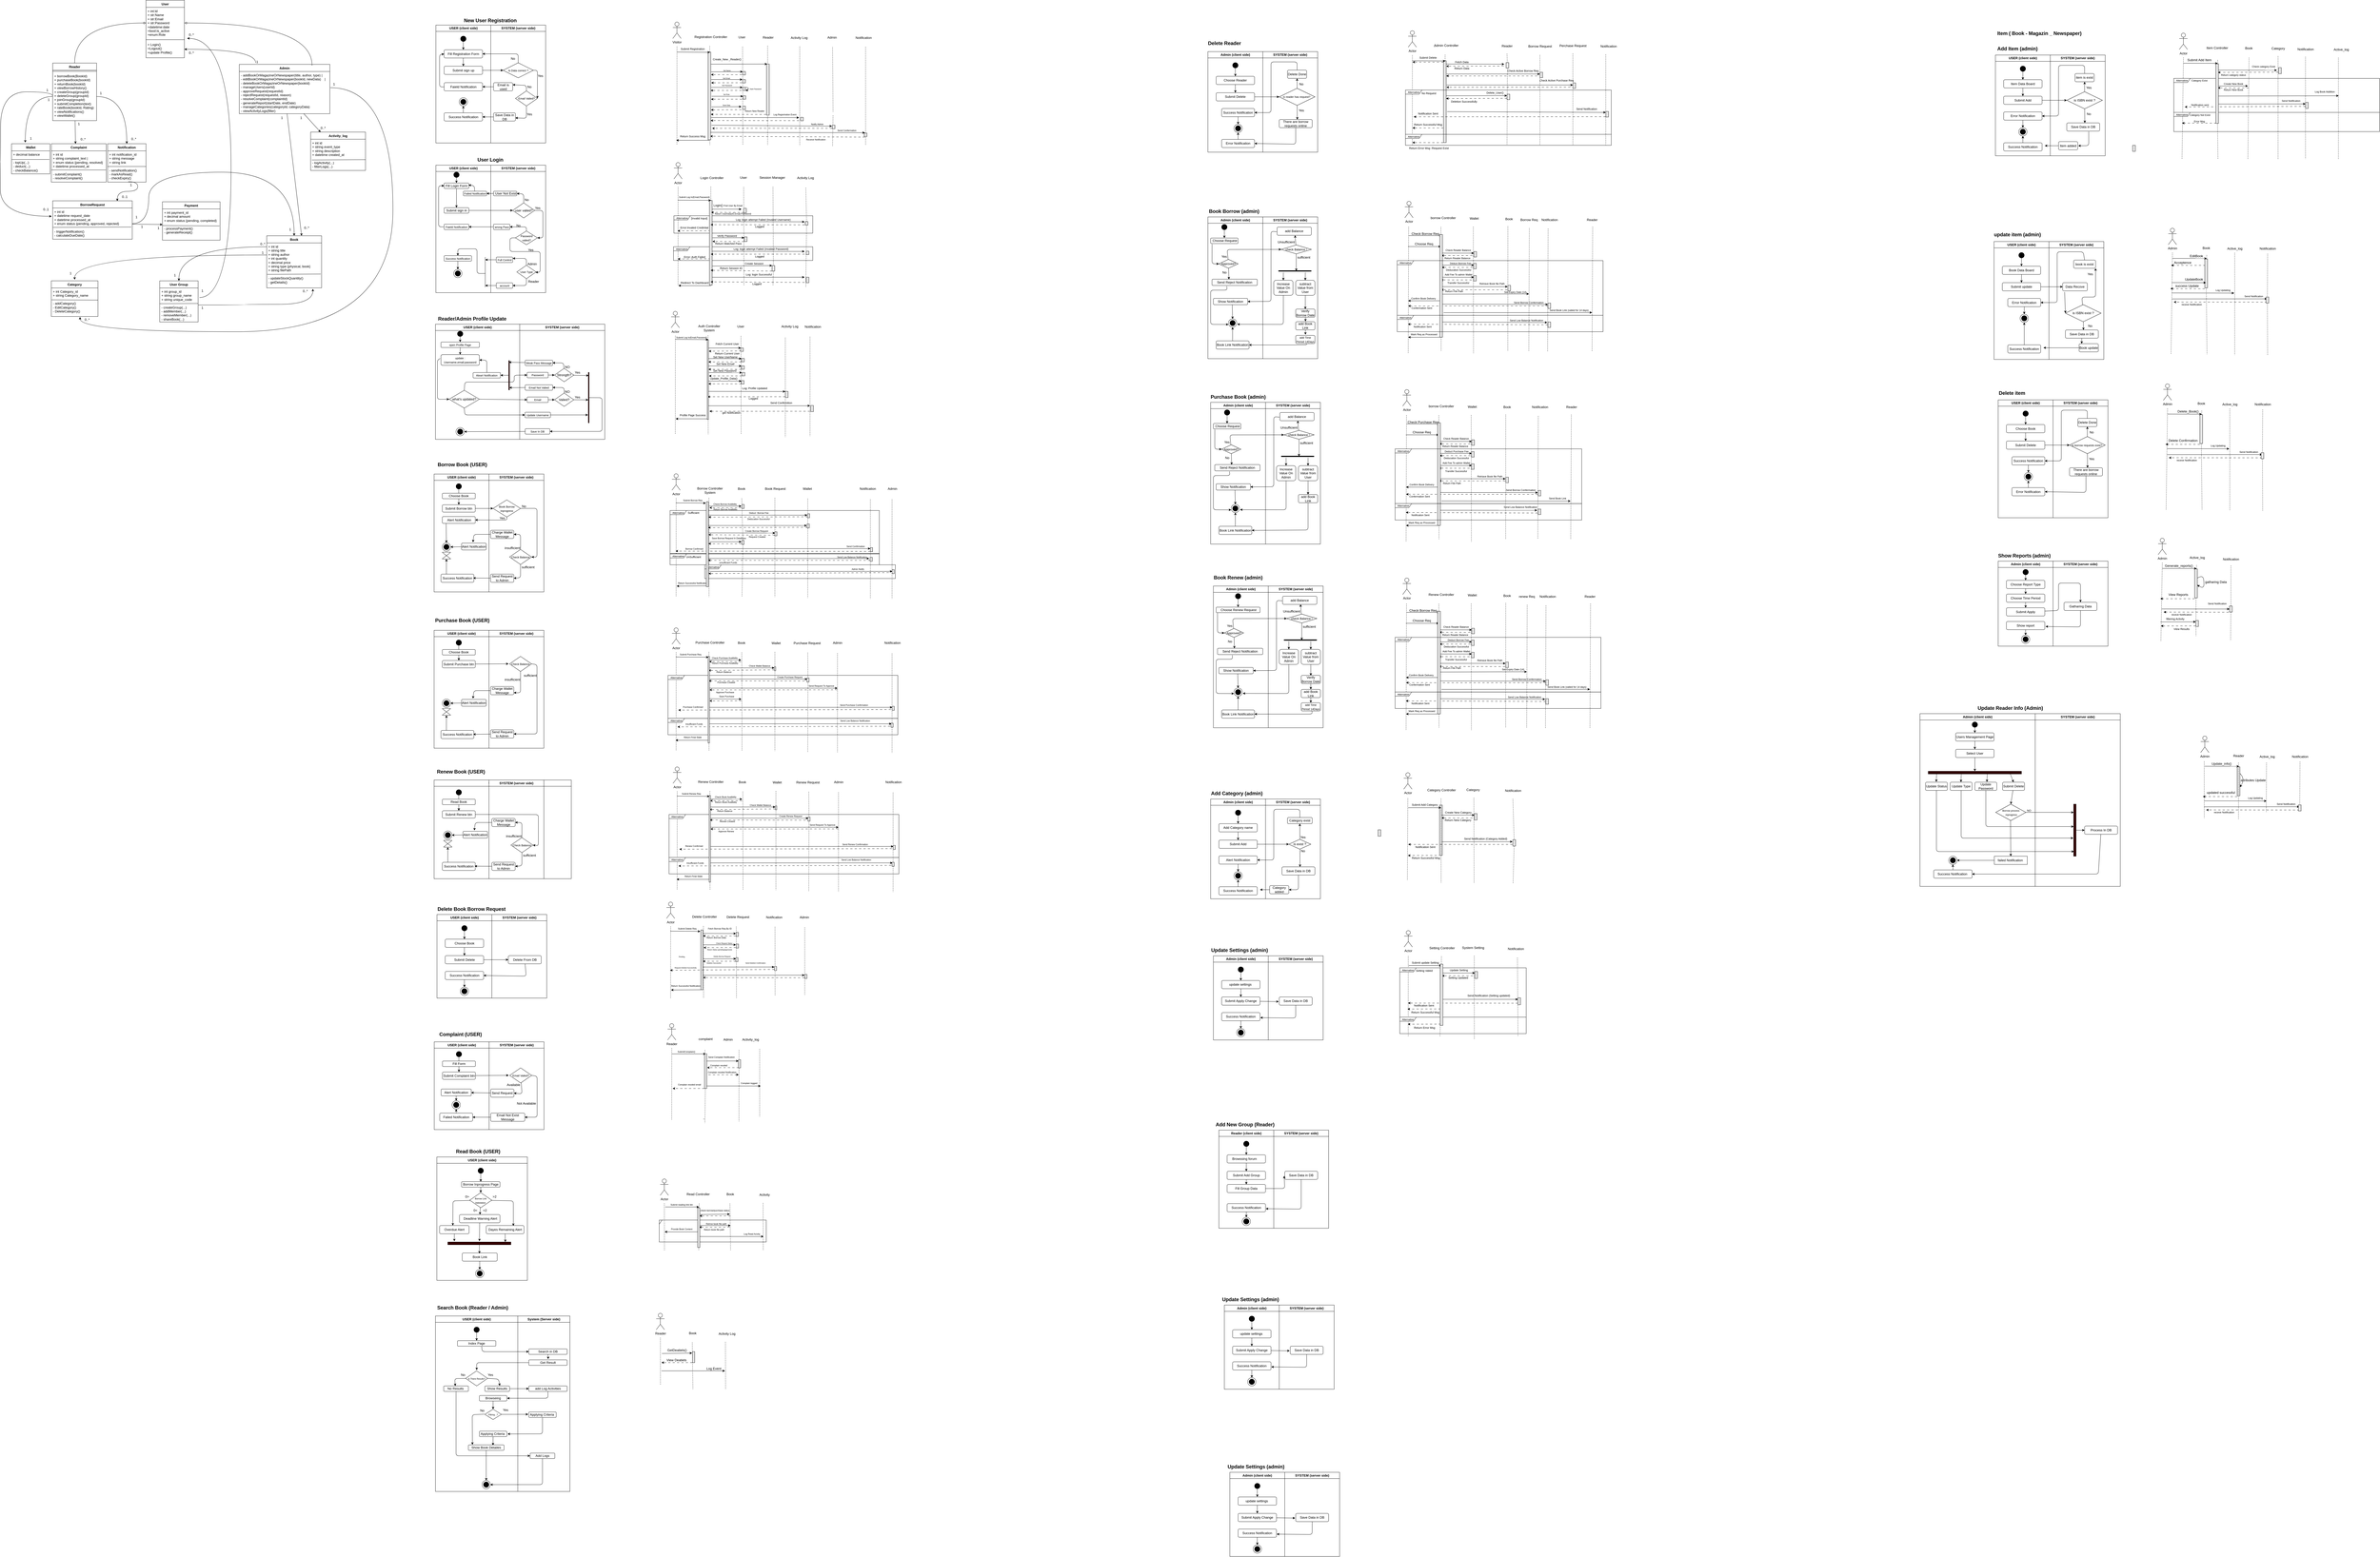 <mxfile>
    <diagram id="96NKEoEJnGK9OO4_6m9S" name="Page-1">
        <mxGraphModel dx="3040" dy="166" grid="1" gridSize="10" guides="1" tooltips="1" connect="1" arrows="1" fold="1" page="1" pageScale="1" pageWidth="850" pageHeight="1100" math="0" shadow="0">
            <root>
                <mxCell id="0"/>
                <mxCell id="1" parent="0"/>
                <mxCell id="3142" value="" style="rounded=1;whiteSpace=wrap;html=1;arcSize=0;fillColor=#E6E6E6;" parent="1" vertex="1">
                    <mxGeometry x="2794.25" y="2946.25" width="10" height="183.75" as="geometry"/>
                </mxCell>
                <mxCell id="2088" value="" style="rounded=1;whiteSpace=wrap;html=1;arcSize=0;fillColor=#E6E6E6;" parent="1" vertex="1">
                    <mxGeometry x="128.5" y="200" width="10" height="320" as="geometry"/>
                </mxCell>
                <mxCell id="3" value="USER (client side)" style="swimlane;whiteSpace=wrap;html=1;" parent="1" vertex="1">
                    <mxGeometry x="-863.5" y="101.5" width="200" height="430" as="geometry"/>
                </mxCell>
                <mxCell id="7" style="edgeStyle=none;html=1;exitX=0.5;exitY=1;exitDx=0;exitDy=0;" parent="3" source="2" target="6" edge="1">
                    <mxGeometry relative="1" as="geometry"/>
                </mxCell>
                <mxCell id="2" value="" style="ellipse;whiteSpace=wrap;html=1;fillColor=#000000;" parent="3" vertex="1">
                    <mxGeometry x="90" y="40" width="20" height="20" as="geometry"/>
                </mxCell>
                <mxCell id="10" style="edgeStyle=none;html=1;exitX=0.5;exitY=1;exitDx=0;exitDy=0;entryX=0.5;entryY=0;entryDx=0;entryDy=0;" parent="3" source="6" target="9" edge="1">
                    <mxGeometry relative="1" as="geometry"/>
                </mxCell>
                <mxCell id="6" value="Fill Registration Form" style="rounded=1;whiteSpace=wrap;html=1;" parent="3" vertex="1">
                    <mxGeometry x="30" y="90" width="140" height="30" as="geometry"/>
                </mxCell>
                <mxCell id="9" value="Submit sign up" style="rounded=1;whiteSpace=wrap;html=1;" parent="3" vertex="1">
                    <mxGeometry x="30" y="150" width="140" height="30" as="geometry"/>
                </mxCell>
                <mxCell id="3286" style="edgeStyle=none;html=1;entryX=0;entryY=0.5;entryDx=0;entryDy=0;" parent="3" source="23" target="6" edge="1">
                    <mxGeometry relative="1" as="geometry">
                        <Array as="points">
                            <mxPoint x="13.5" y="225.5"/>
                            <mxPoint x="13.5" y="108.5"/>
                        </Array>
                    </mxGeometry>
                </mxCell>
                <mxCell id="23" value="Faield Notification" style="rounded=1;whiteSpace=wrap;html=1;" parent="3" vertex="1">
                    <mxGeometry x="30" y="210" width="140" height="30" as="geometry"/>
                </mxCell>
                <mxCell id="41" style="edgeStyle=none;html=1;exitX=0.5;exitY=0;exitDx=0;exitDy=0;entryX=0.5;entryY=1;entryDx=0;entryDy=0;" parent="3" source="35" target="39" edge="1">
                    <mxGeometry relative="1" as="geometry"/>
                </mxCell>
                <mxCell id="35" value="Success Notification" style="rounded=1;whiteSpace=wrap;html=1;" parent="3" vertex="1">
                    <mxGeometry x="30" y="320" width="140" height="30" as="geometry"/>
                </mxCell>
                <mxCell id="38" value="" style="ellipse;whiteSpace=wrap;html=1;fillColor=#000000;" parent="3" vertex="1">
                    <mxGeometry x="90" y="270" width="20" height="20" as="geometry"/>
                </mxCell>
                <mxCell id="39" value="" style="ellipse;whiteSpace=wrap;html=1;fillColor=none;" parent="3" vertex="1">
                    <mxGeometry x="85" y="265" width="30" height="30" as="geometry"/>
                </mxCell>
                <mxCell id="4" value="&lt;div&gt;SYSTEM (server side)&lt;/div&gt;" style="swimlane;whiteSpace=wrap;html=1;" parent="1" vertex="1">
                    <mxGeometry x="-663.5" y="101.5" width="200" height="430" as="geometry"/>
                </mxCell>
                <mxCell id="31" style="edgeStyle=none;html=1;entryX=1;entryY=0.5;entryDx=0;entryDy=0;exitX=1;exitY=0.5;exitDx=0;exitDy=0;" parent="4" source="12" target="17" edge="1">
                    <mxGeometry relative="1" as="geometry">
                        <Array as="points">
                            <mxPoint x="170" y="165"/>
                        </Array>
                    </mxGeometry>
                </mxCell>
                <mxCell id="12" value="&lt;font style=&quot;font-size: 10px;&quot;&gt;Is Data correct ?&lt;/font&gt;" style="rhombus;whiteSpace=wrap;html=1;" parent="4" vertex="1">
                    <mxGeometry x="45" y="137.5" width="110" height="55" as="geometry"/>
                </mxCell>
                <mxCell id="14" style="edgeStyle=none;html=1;exitX=0.5;exitY=0;exitDx=0;exitDy=0;entryX=1;entryY=0.5;entryDx=0;entryDy=0;" parent="4" source="12" target="6" edge="1">
                    <mxGeometry relative="1" as="geometry">
                        <Array as="points">
                            <mxPoint x="100" y="105"/>
                        </Array>
                    </mxGeometry>
                </mxCell>
                <mxCell id="15" value="No" style="text;html=1;align=center;verticalAlign=middle;resizable=0;points=[];autosize=1;strokeColor=none;fillColor=none;" parent="4" vertex="1">
                    <mxGeometry x="60" y="107.5" width="40" height="30" as="geometry"/>
                </mxCell>
                <mxCell id="33" style="edgeStyle=none;html=1;exitX=0.5;exitY=0;exitDx=0;exitDy=0;entryX=1;entryY=0.25;entryDx=0;entryDy=0;" parent="4" source="17" target="21" edge="1">
                    <mxGeometry relative="1" as="geometry">
                        <Array as="points">
                            <mxPoint x="130" y="220"/>
                        </Array>
                    </mxGeometry>
                </mxCell>
                <mxCell id="17" value="&lt;font style=&quot;font-size: 10px;&quot;&gt;Email Valied?&lt;/font&gt;" style="rhombus;whiteSpace=wrap;html=1;" parent="4" vertex="1">
                    <mxGeometry x="90" y="240" width="80" height="55" as="geometry"/>
                </mxCell>
                <mxCell id="19" value="Yes" style="text;html=1;align=center;verticalAlign=middle;resizable=0;points=[];autosize=1;strokeColor=none;fillColor=none;" parent="4" vertex="1">
                    <mxGeometry x="160" y="170" width="40" height="30" as="geometry"/>
                </mxCell>
                <mxCell id="21" value="Email is used" style="rounded=1;whiteSpace=wrap;html=1;" parent="4" vertex="1">
                    <mxGeometry x="10" y="210" width="70" height="30" as="geometry"/>
                </mxCell>
                <mxCell id="25" value="Save Data in DB" style="rounded=1;whiteSpace=wrap;html=1;" parent="4" vertex="1">
                    <mxGeometry x="10" y="320" width="80" height="30" as="geometry"/>
                </mxCell>
                <mxCell id="29" value="Yes" style="text;html=1;align=center;verticalAlign=middle;resizable=0;points=[];autosize=1;strokeColor=none;fillColor=none;" parent="4" vertex="1">
                    <mxGeometry x="120" y="310" width="40" height="30" as="geometry"/>
                </mxCell>
                <mxCell id="30" value="No" style="text;html=1;align=center;verticalAlign=middle;resizable=0;points=[];autosize=1;strokeColor=none;fillColor=none;" parent="4" vertex="1">
                    <mxGeometry x="120" y="210" width="40" height="30" as="geometry"/>
                </mxCell>
                <mxCell id="32" style="edgeStyle=none;html=1;exitX=0.5;exitY=1;exitDx=0;exitDy=0;entryX=0.997;entryY=0.618;entryDx=0;entryDy=0;entryPerimeter=0;" parent="4" source="17" target="25" edge="1">
                    <mxGeometry relative="1" as="geometry">
                        <Array as="points">
                            <mxPoint x="130" y="340"/>
                        </Array>
                    </mxGeometry>
                </mxCell>
                <mxCell id="13" style="edgeStyle=none;html=1;entryX=0;entryY=0.5;entryDx=0;entryDy=0;" parent="1" source="9" target="12" edge="1">
                    <mxGeometry relative="1" as="geometry"/>
                </mxCell>
                <mxCell id="34" style="edgeStyle=none;html=1;exitX=0;exitY=0.5;exitDx=0;exitDy=0;entryX=1;entryY=0.5;entryDx=0;entryDy=0;" parent="1" source="21" target="23" edge="1">
                    <mxGeometry relative="1" as="geometry"/>
                </mxCell>
                <mxCell id="36" style="edgeStyle=none;html=1;exitX=0;exitY=0.5;exitDx=0;exitDy=0;entryX=1;entryY=0.5;entryDx=0;entryDy=0;" parent="1" source="25" target="35" edge="1">
                    <mxGeometry relative="1" as="geometry"/>
                </mxCell>
                <mxCell id="42" value="&lt;b&gt;&lt;font style=&quot;font-size: 18px;&quot;&gt;New User Registration&amp;nbsp;&lt;/font&gt;&lt;/b&gt;" style="text;html=1;align=center;verticalAlign=middle;resizable=0;points=[];autosize=1;strokeColor=none;fillColor=none;" parent="1" vertex="1">
                    <mxGeometry x="-773.5" y="64.5" width="220" height="40" as="geometry"/>
                </mxCell>
                <mxCell id="43" value="Visitor" style="shape=umlActor;verticalLabelPosition=bottom;verticalAlign=top;html=1;" parent="1" vertex="1">
                    <mxGeometry y="90.38" width="30" height="60" as="geometry"/>
                </mxCell>
                <mxCell id="44" value="" style="edgeStyle=none;orthogonalLoop=1;jettySize=auto;html=1;dashed=1;endArrow=none;endFill=0;" parent="1" edge="1">
                    <mxGeometry width="80" relative="1" as="geometry">
                        <mxPoint x="15.2" y="179.63" as="sourcePoint"/>
                        <mxPoint x="15" y="539.38" as="targetPoint"/>
                        <Array as="points"/>
                    </mxGeometry>
                </mxCell>
                <mxCell id="45" value="Registration Controller&lt;div&gt;&lt;br/&gt;&lt;/div&gt;" style="text;html=1;align=center;verticalAlign=middle;resizable=0;points=[];autosize=1;strokeColor=none;fillColor=none;" parent="1" vertex="1">
                    <mxGeometry x="67.5" y="131.63" width="140" height="40" as="geometry"/>
                </mxCell>
                <mxCell id="46" value="User&amp;nbsp;" style="text;html=1;align=center;verticalAlign=middle;resizable=0;points=[];autosize=1;strokeColor=none;fillColor=none;" parent="1" vertex="1">
                    <mxGeometry x="227.5" y="130.63" width="50" height="30" as="geometry"/>
                </mxCell>
                <mxCell id="47" value="" style="edgeStyle=none;orthogonalLoop=1;jettySize=auto;html=1;dashed=1;endArrow=none;endFill=0;" parent="1" source="2088" edge="1">
                    <mxGeometry width="80" relative="1" as="geometry">
                        <mxPoint x="134.5" y="178.13" as="sourcePoint"/>
                        <mxPoint x="135" y="539.38" as="targetPoint"/>
                        <Array as="points"/>
                    </mxGeometry>
                </mxCell>
                <mxCell id="48" value="" style="edgeStyle=none;orthogonalLoop=1;jettySize=auto;html=1;dashed=1;endArrow=none;endFill=0;" parent="1" edge="1">
                    <mxGeometry width="80" relative="1" as="geometry">
                        <mxPoint x="254.18" y="180.25" as="sourcePoint"/>
                        <mxPoint x="255" y="539.38" as="targetPoint"/>
                        <Array as="points"/>
                    </mxGeometry>
                </mxCell>
                <mxCell id="49" value="" style="edgeStyle=none;orthogonalLoop=1;jettySize=auto;html=1;" parent="1" edge="1">
                    <mxGeometry width="80" relative="1" as="geometry">
                        <mxPoint x="14.5" y="200" as="sourcePoint"/>
                        <mxPoint x="135.5" y="200.75" as="targetPoint"/>
                        <Array as="points"/>
                    </mxGeometry>
                </mxCell>
                <mxCell id="67" value="" style="edgeStyle=none;orthogonalLoop=1;jettySize=auto;html=1;dashed=1;endArrow=none;endFill=0;" parent="1" edge="1">
                    <mxGeometry width="80" relative="1" as="geometry">
                        <mxPoint x="462.5" y="179.63" as="sourcePoint"/>
                        <mxPoint x="462.5" y="540.88" as="targetPoint"/>
                        <Array as="points"/>
                    </mxGeometry>
                </mxCell>
                <mxCell id="68" value="Activity Log" style="text;html=1;align=center;verticalAlign=middle;resizable=0;points=[];autosize=1;strokeColor=none;fillColor=none;" parent="1" vertex="1">
                    <mxGeometry x="420" y="133.13" width="80" height="30" as="geometry"/>
                </mxCell>
                <mxCell id="94" value="USER (client side)" style="swimlane;whiteSpace=wrap;html=1;" parent="1" vertex="1">
                    <mxGeometry x="-863.5" y="612.5" width="200" height="465" as="geometry"/>
                </mxCell>
                <mxCell id="95" style="edgeStyle=none;html=1;exitX=0.5;exitY=1;exitDx=0;exitDy=0;" parent="94" source="96" target="98" edge="1">
                    <mxGeometry relative="1" as="geometry"/>
                </mxCell>
                <mxCell id="96" value="" style="ellipse;whiteSpace=wrap;html=1;fillColor=#000000;" parent="94" vertex="1">
                    <mxGeometry x="65" y="25" width="20" height="20" as="geometry"/>
                </mxCell>
                <mxCell id="97" style="edgeStyle=none;html=1;exitX=0.5;exitY=1;exitDx=0;exitDy=0;entryX=0.5;entryY=0;entryDx=0;entryDy=0;" parent="94" source="98" target="99" edge="1">
                    <mxGeometry relative="1" as="geometry"/>
                </mxCell>
                <mxCell id="98" value="Fill Login Form" style="rounded=1;whiteSpace=wrap;html=1;" parent="94" vertex="1">
                    <mxGeometry x="30" y="65" width="90" height="20" as="geometry"/>
                </mxCell>
                <mxCell id="99" value="Submit sign in" style="rounded=1;whiteSpace=wrap;html=1;" parent="94" vertex="1">
                    <mxGeometry x="30" y="155" width="90" height="20" as="geometry"/>
                </mxCell>
                <mxCell id="370" style="edgeStyle=none;html=1;entryX=0;entryY=0.5;entryDx=0;entryDy=0;" parent="94" source="101" target="98" edge="1">
                    <mxGeometry relative="1" as="geometry">
                        <Array as="points">
                            <mxPoint x="10" y="225"/>
                            <mxPoint x="10" y="75"/>
                        </Array>
                    </mxGeometry>
                </mxCell>
                <mxCell id="101" value="&lt;font style=&quot;font-size: 10px;&quot;&gt;Faield Notification&lt;/font&gt;" style="rounded=1;whiteSpace=wrap;html=1;fillColor=none;" parent="94" vertex="1">
                    <mxGeometry x="30" y="215" width="90" height="20" as="geometry"/>
                </mxCell>
                <mxCell id="371" style="edgeStyle=none;html=1;entryX=0.5;entryY=0;entryDx=0;entryDy=0;" parent="94" source="103" target="105" edge="1">
                    <mxGeometry relative="1" as="geometry"/>
                </mxCell>
                <mxCell id="933" style="edgeStyle=none;html=1;endArrow=none;endFill=0;startArrow=classic;startFill=1;" parent="94" source="103" edge="1">
                    <mxGeometry relative="1" as="geometry">
                        <mxPoint x="180" y="395" as="targetPoint"/>
                        <Array as="points">
                            <mxPoint x="80" y="305"/>
                            <mxPoint x="150" y="305"/>
                            <mxPoint x="150" y="395"/>
                        </Array>
                    </mxGeometry>
                </mxCell>
                <mxCell id="103" value="&lt;font style=&quot;font-size: 10px;&quot;&gt;Success Notification&lt;/font&gt;" style="rounded=1;whiteSpace=wrap;html=1;fillColor=none;" parent="94" vertex="1">
                    <mxGeometry x="30" y="330" width="100" height="20" as="geometry"/>
                </mxCell>
                <mxCell id="104" value="" style="ellipse;whiteSpace=wrap;html=1;fillColor=#000000;" parent="94" vertex="1">
                    <mxGeometry x="70" y="385" width="20" height="20" as="geometry"/>
                </mxCell>
                <mxCell id="105" value="" style="ellipse;whiteSpace=wrap;html=1;fillColor=none;" parent="94" vertex="1">
                    <mxGeometry x="65" y="380" width="30" height="30" as="geometry"/>
                </mxCell>
                <mxCell id="914" value="&lt;font style=&quot;font-size: 10px;&quot;&gt;Failed Notification&lt;/font&gt;" style="rounded=1;whiteSpace=wrap;html=1;fillColor=none;" parent="94" vertex="1">
                    <mxGeometry x="100" y="95" width="85" height="16.75" as="geometry"/>
                </mxCell>
                <mxCell id="919" style="edgeStyle=none;html=1;entryX=0.991;entryY=0.363;entryDx=0;entryDy=0;entryPerimeter=0;" parent="94" source="914" target="98" edge="1">
                    <mxGeometry relative="1" as="geometry">
                        <Array as="points">
                            <mxPoint x="140" y="75"/>
                        </Array>
                    </mxGeometry>
                </mxCell>
                <mxCell id="930" value="" style="endArrow=none;html=1;" parent="94" edge="1">
                    <mxGeometry width="50" height="50" relative="1" as="geometry">
                        <mxPoint x="180" y="445" as="sourcePoint"/>
                        <mxPoint x="180" y="335" as="targetPoint"/>
                    </mxGeometry>
                </mxCell>
                <mxCell id="106" value="&lt;div&gt;SYSTEM (server side)&lt;/div&gt;" style="swimlane;whiteSpace=wrap;html=1;" parent="1" vertex="1">
                    <mxGeometry x="-663.5" y="612.5" width="200" height="465" as="geometry"/>
                </mxCell>
                <mxCell id="107" style="edgeStyle=none;html=1;entryX=1;entryY=0.5;entryDx=0;entryDy=0;exitX=1;exitY=0.5;exitDx=0;exitDy=0;" parent="106" source="108" target="112" edge="1">
                    <mxGeometry relative="1" as="geometry">
                        <Array as="points">
                            <mxPoint x="190" y="165"/>
                            <mxPoint x="190" y="265"/>
                        </Array>
                    </mxGeometry>
                </mxCell>
                <mxCell id="917" style="edgeStyle=none;html=1;entryX=1;entryY=0.5;entryDx=0;entryDy=0;exitX=0.5;exitY=0;exitDx=0;exitDy=0;" parent="106" source="108" target="913" edge="1">
                    <mxGeometry relative="1" as="geometry">
                        <Array as="points">
                            <mxPoint x="120" y="105"/>
                        </Array>
                    </mxGeometry>
                </mxCell>
                <mxCell id="108" value="user valied?" style="rhombus;whiteSpace=wrap;html=1;" parent="106" vertex="1">
                    <mxGeometry x="80" y="137.5" width="80" height="55" as="geometry"/>
                </mxCell>
                <mxCell id="110" value="No" style="text;html=1;align=center;verticalAlign=middle;resizable=0;points=[];autosize=1;strokeColor=none;fillColor=none;" parent="106" vertex="1">
                    <mxGeometry x="110" y="111.75" width="40" height="30" as="geometry"/>
                </mxCell>
                <mxCell id="111" style="edgeStyle=none;html=1;exitX=0.5;exitY=0;exitDx=0;exitDy=0;entryX=1;entryY=0.5;entryDx=0;entryDy=0;" parent="106" source="112" target="114" edge="1">
                    <mxGeometry relative="1" as="geometry">
                        <Array as="points">
                            <mxPoint x="130" y="225"/>
                        </Array>
                    </mxGeometry>
                </mxCell>
                <mxCell id="112" value="&lt;font style=&quot;font-size: 10px;&quot;&gt;Password valied?&lt;/font&gt;" style="rhombus;whiteSpace=wrap;html=1;" parent="106" vertex="1">
                    <mxGeometry x="90" y="240" width="80" height="50" as="geometry"/>
                </mxCell>
                <mxCell id="113" value="Yes" style="text;html=1;align=center;verticalAlign=middle;resizable=0;points=[];autosize=1;strokeColor=none;fillColor=none;" parent="106" vertex="1">
                    <mxGeometry x="150" y="141.75" width="40" height="30" as="geometry"/>
                </mxCell>
                <mxCell id="114" value="&lt;font style=&quot;font-size: 10px;&quot;&gt;wrong Pass&lt;/font&gt;" style="rounded=1;whiteSpace=wrap;html=1;" parent="106" vertex="1">
                    <mxGeometry x="10" y="215" width="60" height="20" as="geometry"/>
                </mxCell>
                <mxCell id="117" value="No" style="text;html=1;align=center;verticalAlign=middle;resizable=0;points=[];autosize=1;strokeColor=none;fillColor=none;" parent="106" vertex="1">
                    <mxGeometry x="80" y="205" width="40" height="30" as="geometry"/>
                </mxCell>
                <mxCell id="913" value="&amp;nbsp;User Not Exist" style="rounded=1;whiteSpace=wrap;html=1;" parent="106" vertex="1">
                    <mxGeometry x="10" y="95" width="85" height="16.75" as="geometry"/>
                </mxCell>
                <mxCell id="920" value="&lt;font style=&quot;font-size: 10px;&quot;&gt;User Type&lt;/font&gt;" style="rhombus;whiteSpace=wrap;html=1;" parent="106" vertex="1">
                    <mxGeometry x="95" y="365" width="70" height="49" as="geometry"/>
                </mxCell>
                <mxCell id="922" style="edgeStyle=none;html=1;entryX=0.975;entryY=0.534;entryDx=0;entryDy=0;exitX=0;exitY=0.5;exitDx=0;exitDy=0;entryPerimeter=0;" parent="106" source="112" target="920" edge="1">
                    <mxGeometry relative="1" as="geometry">
                        <mxPoint x="90" y="285" as="sourcePoint"/>
                        <mxPoint x="165" y="409.5" as="targetPoint"/>
                        <Array as="points">
                            <mxPoint x="70" y="265"/>
                            <mxPoint x="70" y="315"/>
                            <mxPoint x="180" y="315"/>
                            <mxPoint x="180" y="390"/>
                        </Array>
                    </mxGeometry>
                </mxCell>
                <mxCell id="927" value="Admin" style="text;html=1;align=center;verticalAlign=middle;resizable=0;points=[];autosize=1;strokeColor=none;fillColor=none;" parent="106" vertex="1">
                    <mxGeometry x="120" y="345" width="60" height="30" as="geometry"/>
                </mxCell>
                <mxCell id="928" value="Reader" style="text;html=1;align=center;verticalAlign=middle;resizable=0;points=[];autosize=1;strokeColor=none;fillColor=none;" parent="106" vertex="1">
                    <mxGeometry x="125" y="409" width="60" height="30" as="geometry"/>
                </mxCell>
                <mxCell id="119" style="edgeStyle=none;html=1;entryX=0;entryY=0.5;entryDx=0;entryDy=0;" parent="1" source="99" target="108" edge="1">
                    <mxGeometry relative="1" as="geometry"/>
                </mxCell>
                <mxCell id="120" style="edgeStyle=none;html=1;exitX=0;exitY=0.5;exitDx=0;exitDy=0;entryX=1;entryY=0.5;entryDx=0;entryDy=0;" parent="1" source="114" target="101" edge="1">
                    <mxGeometry relative="1" as="geometry"/>
                </mxCell>
                <mxCell id="122" value="&lt;b&gt;&lt;font style=&quot;font-size: 18px;&quot;&gt;&amp;nbsp;User&amp;nbsp;Login&lt;/font&gt;&lt;/b&gt;" style="text;html=1;align=center;verticalAlign=middle;resizable=0;points=[];autosize=1;strokeColor=none;fillColor=none;" parent="1" vertex="1">
                    <mxGeometry x="-728.5" y="572.5" width="120" height="40" as="geometry"/>
                </mxCell>
                <mxCell id="163" value="USER (client side)" style="swimlane;whiteSpace=wrap;html=1;" parent="1" vertex="1">
                    <mxGeometry x="-870" y="1739" width="200" height="430" as="geometry"/>
                </mxCell>
                <mxCell id="164" style="edgeStyle=none;html=1;exitX=0.5;exitY=1;exitDx=0;exitDy=0;" parent="163" edge="1">
                    <mxGeometry relative="1" as="geometry">
                        <mxPoint x="89.8" y="45" as="sourcePoint"/>
                        <mxPoint x="89.8" y="80" as="targetPoint"/>
                    </mxGeometry>
                </mxCell>
                <mxCell id="165" value="" style="ellipse;whiteSpace=wrap;html=1;fillColor=#000000;" parent="163" vertex="1">
                    <mxGeometry x="80" y="35" width="20" height="20" as="geometry"/>
                </mxCell>
                <mxCell id="166" style="edgeStyle=none;html=1;exitX=0.5;exitY=1;exitDx=0;exitDy=0;entryX=0.5;entryY=0;entryDx=0;entryDy=0;" parent="163" source="167" target="168" edge="1">
                    <mxGeometry relative="1" as="geometry"/>
                </mxCell>
                <mxCell id="167" value="Choose Book" style="rounded=1;whiteSpace=wrap;html=1;" parent="163" vertex="1">
                    <mxGeometry x="30" y="70" width="120" height="20" as="geometry"/>
                </mxCell>
                <mxCell id="168" value="Submit Borrow btn" style="rounded=1;whiteSpace=wrap;html=1;" parent="163" vertex="1">
                    <mxGeometry x="30" y="112" width="120" height="27" as="geometry"/>
                </mxCell>
                <mxCell id="169" style="edgeStyle=none;html=1;exitX=0.117;exitY=0.955;exitDx=0;exitDy=0;exitPerimeter=0;" parent="163" source="170" edge="1">
                    <mxGeometry relative="1" as="geometry">
                        <mxPoint x="45.15" y="228.51" as="sourcePoint"/>
                        <mxPoint x="44.85" y="251" as="targetPoint"/>
                    </mxGeometry>
                </mxCell>
                <mxCell id="170" value="&amp;nbsp;Alert Notification" style="rounded=1;whiteSpace=wrap;html=1;" parent="163" vertex="1">
                    <mxGeometry x="30" y="155" width="120" height="25" as="geometry"/>
                </mxCell>
                <mxCell id="171" style="edgeStyle=none;html=1;exitX=0.165;exitY=0.005;exitDx=0;exitDy=0;exitPerimeter=0;entryX=0.5;entryY=1;entryDx=0;entryDy=0;entryPerimeter=0;" parent="163" source="172" target="947" edge="1">
                    <mxGeometry relative="1" as="geometry">
                        <mxPoint x="45" y="345" as="targetPoint"/>
                    </mxGeometry>
                </mxCell>
                <mxCell id="172" value="Success Notification" style="rounded=1;whiteSpace=wrap;html=1;" parent="163" vertex="1">
                    <mxGeometry x="25" y="365" width="120" height="30" as="geometry"/>
                </mxCell>
                <mxCell id="173" value="" style="ellipse;whiteSpace=wrap;html=1;fillColor=#000000;" parent="163" vertex="1">
                    <mxGeometry x="35" y="256" width="20" height="20" as="geometry"/>
                </mxCell>
                <mxCell id="174" value="" style="ellipse;whiteSpace=wrap;html=1;fillColor=none;" parent="163" vertex="1">
                    <mxGeometry x="30" y="251" width="30" height="30" as="geometry"/>
                </mxCell>
                <mxCell id="384" style="edgeStyle=none;html=1;entryX=1;entryY=0.5;entryDx=0;entryDy=0;" parent="163" source="379" target="174" edge="1">
                    <mxGeometry relative="1" as="geometry"/>
                </mxCell>
                <mxCell id="379" value="Alert Notification" style="rounded=1;whiteSpace=wrap;html=1;" parent="163" vertex="1">
                    <mxGeometry x="100" y="252" width="90" height="25" as="geometry"/>
                </mxCell>
                <mxCell id="947" value="" style="verticalLabelPosition=bottom;verticalAlign=top;html=1;shape=mxgraph.flowchart.collate;" parent="163" vertex="1">
                    <mxGeometry x="30" y="285" width="30" height="25" as="geometry"/>
                </mxCell>
                <mxCell id="175" value="&lt;div&gt;SYSTEM (server side)&lt;/div&gt;" style="swimlane;whiteSpace=wrap;html=1;fillColor=#FFFFFF;" parent="1" vertex="1">
                    <mxGeometry x="-670" y="1739" width="200" height="430" as="geometry"/>
                </mxCell>
                <mxCell id="941" style="edgeStyle=none;html=1;entryX=1;entryY=0.5;entryDx=0;entryDy=0;exitX=1;exitY=0.5;exitDx=0;exitDy=0;" parent="175" source="177" target="180" edge="1">
                    <mxGeometry relative="1" as="geometry">
                        <Array as="points">
                            <mxPoint x="175" y="125"/>
                            <mxPoint x="175" y="303"/>
                        </Array>
                    </mxGeometry>
                </mxCell>
                <mxCell id="177" value="&lt;font style=&quot;font-size: 10px;&quot;&gt;Book Borrow inprogress&lt;/font&gt;" style="rhombus;whiteSpace=wrap;html=1;" parent="175" vertex="1">
                    <mxGeometry x="15" y="94.25" width="100" height="62.5" as="geometry"/>
                </mxCell>
                <mxCell id="942" style="edgeStyle=none;html=1;entryX=1;entryY=0.5;entryDx=0;entryDy=0;" parent="175" source="180" target="939" edge="1">
                    <mxGeometry relative="1" as="geometry">
                        <Array as="points">
                            <mxPoint x="115" y="220"/>
                        </Array>
                    </mxGeometry>
                </mxCell>
                <mxCell id="943" style="edgeStyle=none;html=1;entryX=1;entryY=0.5;entryDx=0;entryDy=0;" parent="175" source="180" target="380" edge="1">
                    <mxGeometry relative="1" as="geometry">
                        <Array as="points">
                            <mxPoint x="115" y="378"/>
                        </Array>
                    </mxGeometry>
                </mxCell>
                <mxCell id="180" value="&lt;span style=&quot;font-size: 10px;&quot;&gt;Check Balance&lt;/span&gt;" style="rhombus;whiteSpace=wrap;html=1;" parent="175" vertex="1">
                    <mxGeometry x="75" y="275" width="80" height="55" as="geometry"/>
                </mxCell>
                <mxCell id="380" value="Send Request to Admin" style="rounded=1;whiteSpace=wrap;html=1;" parent="175" vertex="1">
                    <mxGeometry x="5.5" y="365" width="85" height="30" as="geometry"/>
                </mxCell>
                <mxCell id="936" value="Yes" style="text;html=1;align=center;verticalAlign=middle;resizable=0;points=[];autosize=1;strokeColor=none;fillColor=none;" parent="175" vertex="1">
                    <mxGeometry x="28" y="146" width="40" height="30" as="geometry"/>
                </mxCell>
                <mxCell id="938" value="insufficient" style="text;html=1;align=center;verticalAlign=middle;resizable=0;points=[];autosize=1;strokeColor=none;fillColor=none;" parent="175" vertex="1">
                    <mxGeometry x="45" y="255" width="80" height="30" as="geometry"/>
                </mxCell>
                <mxCell id="939" value="Charge Wallet Message" style="rounded=1;whiteSpace=wrap;html=1;" parent="175" vertex="1">
                    <mxGeometry x="5.5" y="205" width="85" height="30" as="geometry"/>
                </mxCell>
                <mxCell id="940" value="No" style="text;html=1;align=center;verticalAlign=middle;resizable=0;points=[];autosize=1;strokeColor=none;fillColor=none;" parent="175" vertex="1">
                    <mxGeometry x="107" y="103" width="40" height="30" as="geometry"/>
                </mxCell>
                <mxCell id="944" value="sufficient" style="text;html=1;align=center;verticalAlign=middle;resizable=0;points=[];autosize=1;strokeColor=none;fillColor=none;" parent="175" vertex="1">
                    <mxGeometry x="107" y="325" width="70" height="30" as="geometry"/>
                </mxCell>
                <mxCell id="187" style="edgeStyle=none;html=1;entryX=0;entryY=0.5;entryDx=0;entryDy=0;" parent="1" source="168" target="177" edge="1">
                    <mxGeometry relative="1" as="geometry"/>
                </mxCell>
                <mxCell id="190" value="&lt;b&gt;&lt;font style=&quot;font-size: 18px;&quot;&gt;&amp;nbsp;Borrow Book (USER)&lt;/font&gt;&lt;/b&gt;" style="text;html=1;align=center;verticalAlign=middle;resizable=0;points=[];autosize=1;strokeColor=none;fillColor=none;" parent="1" vertex="1">
                    <mxGeometry x="-875" y="1685" width="210" height="40" as="geometry"/>
                </mxCell>
                <mxCell id="232" value="Admin (client side)" style="swimlane;whiteSpace=wrap;html=1;" parent="1" vertex="1">
                    <mxGeometry x="1950" y="801.25" width="200" height="517" as="geometry"/>
                </mxCell>
                <mxCell id="233" style="edgeStyle=none;html=1;exitX=0.5;exitY=1;exitDx=0;exitDy=0;" parent="232" source="234" target="236" edge="1">
                    <mxGeometry relative="1" as="geometry"/>
                </mxCell>
                <mxCell id="234" value="" style="ellipse;whiteSpace=wrap;html=1;fillColor=#000000;" parent="232" vertex="1">
                    <mxGeometry x="50" y="27" width="20" height="20" as="geometry"/>
                </mxCell>
                <mxCell id="1126" style="edgeStyle=none;html=1;entryX=0;entryY=0.5;entryDx=0;entryDy=0;exitX=0.052;exitY=1.109;exitDx=0;exitDy=0;exitPerimeter=0;" parent="232" source="236" target="1124" edge="1">
                    <mxGeometry relative="1" as="geometry">
                        <Array as="points">
                            <mxPoint x="15" y="171"/>
                        </Array>
                    </mxGeometry>
                </mxCell>
                <mxCell id="236" value="&amp;nbsp;Choose Request" style="rounded=1;whiteSpace=wrap;html=1;" parent="232" vertex="1">
                    <mxGeometry x="10" y="77" width="100" height="20" as="geometry"/>
                </mxCell>
                <mxCell id="1129" value="" style="edgeStyle=none;html=1;entryX=0.373;entryY=0.029;entryDx=0;entryDy=0;entryPerimeter=0;" parent="232" source="1124" target="1128" edge="1">
                    <mxGeometry relative="1" as="geometry"/>
                </mxCell>
                <mxCell id="1124" value="&lt;font style=&quot;font-size: 11px;&quot;&gt;Approved&lt;/font&gt;&lt;span style=&quot;font-size: 11px; background-color: transparent;&quot;&gt;?&lt;/span&gt;" style="rhombus;whiteSpace=wrap;html=1;" parent="232" vertex="1">
                    <mxGeometry x="40" y="154.75" width="70" height="32.5" as="geometry"/>
                </mxCell>
                <mxCell id="239" value="Show Notification" style="rounded=1;whiteSpace=wrap;html=1;" parent="232" vertex="1">
                    <mxGeometry x="20" y="297" width="125" height="23" as="geometry"/>
                </mxCell>
                <mxCell id="1128" value="Send Reject Notification" style="rounded=1;whiteSpace=wrap;html=1;" parent="232" vertex="1">
                    <mxGeometry x="15" y="227" width="165" height="23" as="geometry"/>
                </mxCell>
                <mxCell id="1130" value="Yes" style="text;html=1;align=center;verticalAlign=middle;resizable=0;points=[];autosize=1;strokeColor=none;fillColor=none;" parent="232" vertex="1">
                    <mxGeometry x="39" y="130" width="40" height="30" as="geometry"/>
                </mxCell>
                <mxCell id="1131" value="No" style="text;html=1;align=center;verticalAlign=middle;resizable=0;points=[];autosize=1;strokeColor=none;fillColor=none;" parent="232" vertex="1">
                    <mxGeometry x="40" y="187.25" width="40" height="30" as="geometry"/>
                </mxCell>
                <mxCell id="244" value="&lt;div&gt;SYSTEM (server side)&lt;/div&gt;" style="swimlane;whiteSpace=wrap;html=1;" parent="1" vertex="1">
                    <mxGeometry x="2150" y="801.25" width="200" height="517" as="geometry"/>
                </mxCell>
                <mxCell id="388" style="edgeStyle=none;html=1;exitX=0.5;exitY=1;exitDx=0;exitDy=0;" parent="244" source="246" edge="1">
                    <mxGeometry relative="1" as="geometry">
                        <mxPoint x="122" y="197" as="targetPoint"/>
                    </mxGeometry>
                </mxCell>
                <mxCell id="246" value="&lt;font style=&quot;font-size: 11px;&quot;&gt;check Balance !&lt;/font&gt;" style="rhombus;whiteSpace=wrap;html=1;" parent="244" vertex="1">
                    <mxGeometry x="67" y="102.25" width="110" height="32.5" as="geometry"/>
                </mxCell>
                <mxCell id="247" value="Unsufficient" style="text;html=1;align=center;verticalAlign=middle;resizable=0;points=[];autosize=1;strokeColor=none;fillColor=none;" parent="244" vertex="1">
                    <mxGeometry x="40" y="77" width="90" height="30" as="geometry"/>
                </mxCell>
                <mxCell id="385" value="add Balance" style="rounded=1;whiteSpace=wrap;html=1;" parent="244" vertex="1">
                    <mxGeometry x="52" y="37" width="125" height="30" as="geometry"/>
                </mxCell>
                <mxCell id="386" style="edgeStyle=none;html=1;entryX=0.524;entryY=0.997;entryDx=0;entryDy=0;entryPerimeter=0;" parent="244" source="246" target="385" edge="1">
                    <mxGeometry relative="1" as="geometry"/>
                </mxCell>
                <mxCell id="240" style="edgeStyle=none;html=1;exitX=0.5;exitY=0;exitDx=0;exitDy=0;entryX=0.5;entryY=1;entryDx=0;entryDy=0;" parent="244" source="241" target="243" edge="1">
                    <mxGeometry relative="1" as="geometry"/>
                </mxCell>
                <mxCell id="241" value="Book Link Notification" style="rounded=1;whiteSpace=wrap;html=1;" parent="244" vertex="1">
                    <mxGeometry x="-170" y="452" width="120" height="30" as="geometry"/>
                </mxCell>
                <mxCell id="242" value="" style="ellipse;whiteSpace=wrap;html=1;fillColor=#000000;" parent="244" vertex="1">
                    <mxGeometry x="-120" y="377" width="20" height="20" as="geometry"/>
                </mxCell>
                <mxCell id="243" value="" style="ellipse;whiteSpace=wrap;html=1;fillColor=none;" parent="244" vertex="1">
                    <mxGeometry x="-125" y="372" width="30" height="30" as="geometry"/>
                </mxCell>
                <mxCell id="389" value="" style="edgeStyle=none;orthogonalLoop=1;jettySize=auto;html=1;endArrow=none;endFill=0;jumpSize=16;strokeWidth=4;" parent="244" edge="1">
                    <mxGeometry width="80" relative="1" as="geometry">
                        <mxPoint x="57" y="197" as="sourcePoint"/>
                        <mxPoint x="177" y="197" as="targetPoint"/>
                        <Array as="points"/>
                    </mxGeometry>
                </mxCell>
                <mxCell id="391" value="" style="edgeStyle=none;orthogonalLoop=1;jettySize=auto;html=1;" parent="244" edge="1">
                    <mxGeometry width="80" relative="1" as="geometry">
                        <mxPoint x="74.89" y="231" as="sourcePoint"/>
                        <mxPoint x="74.89" y="231" as="targetPoint"/>
                        <Array as="points">
                            <mxPoint x="75" y="197"/>
                        </Array>
                    </mxGeometry>
                </mxCell>
                <mxCell id="395" style="edgeStyle=none;html=1;" parent="244" source="392" edge="1">
                    <mxGeometry relative="1" as="geometry">
                        <mxPoint x="155" y="336.25" as="targetPoint"/>
                    </mxGeometry>
                </mxCell>
                <mxCell id="392" value="subtract Value from User" style="rounded=1;whiteSpace=wrap;html=1;" parent="244" vertex="1">
                    <mxGeometry x="120" y="231" width="70" height="55" as="geometry"/>
                </mxCell>
                <mxCell id="393" value="Increase Value On Admin" style="rounded=1;whiteSpace=wrap;html=1;" parent="244" vertex="1">
                    <mxGeometry x="40" y="231" width="70" height="55" as="geometry"/>
                </mxCell>
                <mxCell id="394" value="add Book Link" style="rounded=1;whiteSpace=wrap;html=1;" parent="244" vertex="1">
                    <mxGeometry x="120" y="382" width="70" height="30" as="geometry"/>
                </mxCell>
                <mxCell id="396" style="edgeStyle=none;html=1;entryX=1;entryY=0.5;entryDx=0;entryDy=0;exitX=0.564;exitY=1.002;exitDx=0;exitDy=0;exitPerimeter=0;" parent="244" source="1262" target="241" edge="1">
                    <mxGeometry relative="1" as="geometry">
                        <Array as="points">
                            <mxPoint x="160" y="467"/>
                        </Array>
                        <mxPoint x="160" y="436.25" as="sourcePoint"/>
                    </mxGeometry>
                </mxCell>
                <mxCell id="1133" value="sufficient" style="text;html=1;align=center;verticalAlign=middle;resizable=0;points=[];autosize=1;strokeColor=none;fillColor=none;" parent="244" vertex="1">
                    <mxGeometry x="114" y="133" width="70" height="30" as="geometry"/>
                </mxCell>
                <mxCell id="1135" style="edgeStyle=none;html=1;entryX=1.071;entryY=0.653;entryDx=0;entryDy=0;entryPerimeter=0;" parent="244" source="393" target="243" edge="1">
                    <mxGeometry relative="1" as="geometry">
                        <Array as="points">
                            <mxPoint x="75" y="392"/>
                        </Array>
                    </mxGeometry>
                </mxCell>
                <mxCell id="1136" value="" style="edgeStyle=none;orthogonalLoop=1;jettySize=auto;html=1;" parent="244" edge="1">
                    <mxGeometry width="80" relative="1" as="geometry">
                        <mxPoint x="154.89" y="231" as="sourcePoint"/>
                        <mxPoint x="154.89" y="231" as="targetPoint"/>
                        <Array as="points">
                            <mxPoint x="155" y="197"/>
                        </Array>
                    </mxGeometry>
                </mxCell>
                <mxCell id="1262" value="&lt;font style=&quot;font-size: 10px;&quot;&gt;add Time Period 14Days&lt;/font&gt;" style="rounded=1;whiteSpace=wrap;html=1;" parent="244" vertex="1">
                    <mxGeometry x="120" y="432" width="70" height="30" as="geometry"/>
                </mxCell>
                <mxCell id="1263" style="edgeStyle=none;html=1;entryX=0.508;entryY=-0.085;entryDx=0;entryDy=0;entryPerimeter=0;" parent="244" source="394" target="1262" edge="1">
                    <mxGeometry relative="1" as="geometry"/>
                </mxCell>
                <mxCell id="259" value="&lt;b&gt;&lt;font style=&quot;font-size: 18px;&quot;&gt;Book Borrow (admin)&lt;/font&gt;&lt;/b&gt;" style="text;html=1;align=center;verticalAlign=middle;resizable=0;points=[];autosize=1;strokeColor=none;fillColor=none;" parent="1" vertex="1">
                    <mxGeometry x="1940" y="761.25" width="210" height="40" as="geometry"/>
                </mxCell>
                <mxCell id="413" value="USER (client side)" style="swimlane;whiteSpace=wrap;html=1;" parent="1" vertex="1">
                    <mxGeometry x="4820" y="210.75" width="200" height="367.5" as="geometry"/>
                </mxCell>
                <mxCell id="414" style="edgeStyle=none;html=1;exitX=0.5;exitY=1;exitDx=0;exitDy=0;" parent="413" source="415" target="417" edge="1">
                    <mxGeometry relative="1" as="geometry"/>
                </mxCell>
                <mxCell id="415" value="" style="ellipse;whiteSpace=wrap;html=1;fillColor=#000000;" parent="413" vertex="1">
                    <mxGeometry x="90" y="40" width="20" height="20" as="geometry"/>
                </mxCell>
                <mxCell id="416" style="edgeStyle=none;html=1;exitX=0.5;exitY=1;exitDx=0;exitDy=0;entryX=0.5;entryY=0;entryDx=0;entryDy=0;" parent="413" source="417" target="418" edge="1">
                    <mxGeometry relative="1" as="geometry"/>
                </mxCell>
                <mxCell id="417" value="Item Data Board" style="rounded=1;whiteSpace=wrap;html=1;" parent="413" vertex="1">
                    <mxGeometry x="30" y="90" width="140" height="30" as="geometry"/>
                </mxCell>
                <mxCell id="418" value="Submit Add" style="rounded=1;whiteSpace=wrap;html=1;" parent="413" vertex="1">
                    <mxGeometry x="30" y="150" width="140" height="30" as="geometry"/>
                </mxCell>
                <mxCell id="419" style="edgeStyle=none;html=1;exitX=0.5;exitY=0;exitDx=0;exitDy=0;entryX=0.5;entryY=1;entryDx=0;entryDy=0;" parent="413" source="420" target="422" edge="1">
                    <mxGeometry relative="1" as="geometry"/>
                </mxCell>
                <mxCell id="420" value="Success Notification" style="rounded=1;whiteSpace=wrap;html=1;" parent="413" vertex="1">
                    <mxGeometry x="30" y="320" width="140" height="30" as="geometry"/>
                </mxCell>
                <mxCell id="421" value="" style="ellipse;whiteSpace=wrap;html=1;fillColor=#000000;" parent="413" vertex="1">
                    <mxGeometry x="90" y="270" width="20" height="20" as="geometry"/>
                </mxCell>
                <mxCell id="422" value="" style="ellipse;whiteSpace=wrap;html=1;fillColor=none;" parent="413" vertex="1">
                    <mxGeometry x="85" y="265" width="30" height="30" as="geometry"/>
                </mxCell>
                <mxCell id="423" style="edgeStyle=none;html=1;exitX=0.5;exitY=1;exitDx=0;exitDy=0;entryX=0.5;entryY=0;entryDx=0;entryDy=0;" parent="413" source="424" target="422" edge="1">
                    <mxGeometry relative="1" as="geometry"/>
                </mxCell>
                <mxCell id="424" value="Error Notification" style="rounded=1;whiteSpace=wrap;html=1;" parent="413" vertex="1">
                    <mxGeometry x="30" y="207.5" width="140" height="30" as="geometry"/>
                </mxCell>
                <mxCell id="425" value="&lt;div&gt;SYSTEM (server side)&lt;/div&gt;" style="swimlane;whiteSpace=wrap;html=1;" parent="1" vertex="1">
                    <mxGeometry x="5020" y="210.75" width="200" height="367.5" as="geometry"/>
                </mxCell>
                <mxCell id="426" style="edgeStyle=none;html=1;entryX=0.5;entryY=1;entryDx=0;entryDy=0;" parent="425" source="427" target="430" edge="1">
                    <mxGeometry relative="1" as="geometry"/>
                </mxCell>
                <mxCell id="427" value="&lt;font style=&quot;font-size: 12px;&quot;&gt;is ISBN exist ?&lt;/font&gt;" style="rhombus;whiteSpace=wrap;html=1;" parent="425" vertex="1">
                    <mxGeometry x="60" y="133.75" width="130" height="62.5" as="geometry"/>
                </mxCell>
                <mxCell id="428" value="Yes" style="text;html=1;align=center;verticalAlign=middle;resizable=0;points=[];autosize=1;strokeColor=none;fillColor=none;" parent="425" vertex="1">
                    <mxGeometry x="120" y="103.75" width="40" height="30" as="geometry"/>
                </mxCell>
                <mxCell id="429" value="No" style="text;html=1;align=center;verticalAlign=middle;resizable=0;points=[];autosize=1;strokeColor=none;fillColor=none;" parent="425" vertex="1">
                    <mxGeometry x="120" y="200" width="40" height="30" as="geometry"/>
                </mxCell>
                <mxCell id="430" value="item is exist" style="rounded=1;whiteSpace=wrap;html=1;" parent="425" vertex="1">
                    <mxGeometry x="90" y="67.5" width="70" height="30" as="geometry"/>
                </mxCell>
                <mxCell id="431" value="Save Data in DB" style="rounded=1;whiteSpace=wrap;html=1;" parent="425" vertex="1">
                    <mxGeometry x="60" y="247.5" width="120" height="30" as="geometry"/>
                </mxCell>
                <mxCell id="432" style="edgeStyle=none;html=1;entryX=0.548;entryY=0.011;entryDx=0;entryDy=0;entryPerimeter=0;" parent="425" source="427" target="431" edge="1">
                    <mxGeometry relative="1" as="geometry"/>
                </mxCell>
                <mxCell id="609" style="edgeStyle=none;html=1;" parent="425" source="608" edge="1">
                    <mxGeometry relative="1" as="geometry">
                        <mxPoint x="-20" y="330.75" as="targetPoint"/>
                    </mxGeometry>
                </mxCell>
                <mxCell id="608" value="Item added" style="rounded=1;whiteSpace=wrap;html=1;" parent="425" vertex="1">
                    <mxGeometry x="30" y="315.75" width="70" height="30" as="geometry"/>
                </mxCell>
                <mxCell id="610" style="edgeStyle=none;html=1;entryX=1.03;entryY=0.508;entryDx=0;entryDy=0;entryPerimeter=0;exitX=0.667;exitY=1.054;exitDx=0;exitDy=0;exitPerimeter=0;" parent="425" source="431" target="608" edge="1">
                    <mxGeometry relative="1" as="geometry">
                        <Array as="points">
                            <mxPoint x="140" y="330.5"/>
                        </Array>
                    </mxGeometry>
                </mxCell>
                <mxCell id="433" style="edgeStyle=none;html=1;entryX=0;entryY=0.5;entryDx=0;entryDy=0;" parent="1" source="418" target="427" edge="1">
                    <mxGeometry relative="1" as="geometry"/>
                </mxCell>
                <mxCell id="434" value="&lt;b&gt;&lt;font style=&quot;font-size: 18px;&quot;&gt;Add Item (admin)&lt;/font&gt;&lt;/b&gt;" style="text;html=1;align=center;verticalAlign=middle;resizable=0;points=[];autosize=1;strokeColor=none;fillColor=none;" parent="1" vertex="1">
                    <mxGeometry x="4815" y="168.25" width="170" height="40" as="geometry"/>
                </mxCell>
                <mxCell id="475" style="edgeStyle=none;html=1;entryX=1;entryY=0.5;entryDx=0;entryDy=0;exitX=0.5;exitY=0;exitDx=0;exitDy=0;" parent="1" source="430" target="424" edge="1">
                    <mxGeometry relative="1" as="geometry">
                        <Array as="points">
                            <mxPoint x="5145" y="248.25"/>
                            <mxPoint x="5050" y="248.25"/>
                            <mxPoint x="5050" y="433.25"/>
                        </Array>
                    </mxGeometry>
                </mxCell>
                <mxCell id="499" value="&lt;span style=&quot;font-size: 18px;&quot;&gt;&lt;b&gt;update item (admin)&lt;/b&gt;&lt;/span&gt;" style="text;html=1;align=center;verticalAlign=middle;resizable=0;points=[];autosize=1;strokeColor=none;fillColor=none;" parent="1" vertex="1">
                    <mxGeometry x="4805" y="846" width="190" height="40" as="geometry"/>
                </mxCell>
                <mxCell id="543" value="USER (client side)" style="swimlane;whiteSpace=wrap;html=1;" parent="1" vertex="1">
                    <mxGeometry x="4830" y="1468.5" width="200" height="430" as="geometry"/>
                </mxCell>
                <mxCell id="544" style="edgeStyle=none;html=1;exitX=0.5;exitY=1;exitDx=0;exitDy=0;" parent="543" source="545" target="547" edge="1">
                    <mxGeometry relative="1" as="geometry"/>
                </mxCell>
                <mxCell id="545" value="" style="ellipse;whiteSpace=wrap;html=1;fillColor=#000000;" parent="543" vertex="1">
                    <mxGeometry x="90" y="40" width="20" height="20" as="geometry"/>
                </mxCell>
                <mxCell id="546" style="edgeStyle=none;html=1;exitX=0.5;exitY=1;exitDx=0;exitDy=0;entryX=0.5;entryY=0;entryDx=0;entryDy=0;" parent="543" source="547" target="548" edge="1">
                    <mxGeometry relative="1" as="geometry"/>
                </mxCell>
                <mxCell id="547" value="Choose Book" style="rounded=1;whiteSpace=wrap;html=1;" parent="543" vertex="1">
                    <mxGeometry x="30" y="90" width="140" height="30" as="geometry"/>
                </mxCell>
                <mxCell id="548" value="Submit Delete" style="rounded=1;whiteSpace=wrap;html=1;" parent="543" vertex="1">
                    <mxGeometry x="30" y="150" width="140" height="30" as="geometry"/>
                </mxCell>
                <mxCell id="549" style="edgeStyle=none;html=1;exitX=0.5;exitY=0;exitDx=0;exitDy=0;entryX=0.5;entryY=1;entryDx=0;entryDy=0;" parent="543" source="550" target="552" edge="1">
                    <mxGeometry relative="1" as="geometry"/>
                </mxCell>
                <mxCell id="550" value="Error Notification" style="rounded=1;whiteSpace=wrap;html=1;" parent="543" vertex="1">
                    <mxGeometry x="50" y="320" width="120" height="30" as="geometry"/>
                </mxCell>
                <mxCell id="551" value="" style="ellipse;whiteSpace=wrap;html=1;fillColor=#000000;" parent="543" vertex="1">
                    <mxGeometry x="100" y="270" width="20" height="20" as="geometry"/>
                </mxCell>
                <mxCell id="552" value="" style="ellipse;whiteSpace=wrap;html=1;fillColor=none;" parent="543" vertex="1">
                    <mxGeometry x="95" y="265" width="30" height="30" as="geometry"/>
                </mxCell>
                <mxCell id="553" style="edgeStyle=none;html=1;exitX=0.5;exitY=1;exitDx=0;exitDy=0;entryX=0.5;entryY=0;entryDx=0;entryDy=0;" parent="543" source="554" target="552" edge="1">
                    <mxGeometry relative="1" as="geometry"/>
                </mxCell>
                <mxCell id="554" value="Success Notification" style="rounded=1;whiteSpace=wrap;html=1;" parent="543" vertex="1">
                    <mxGeometry x="50" y="207.5" width="120" height="30" as="geometry"/>
                </mxCell>
                <mxCell id="555" value="&lt;div&gt;SYSTEM (server side)&lt;/div&gt;" style="swimlane;whiteSpace=wrap;html=1;" parent="1" vertex="1">
                    <mxGeometry x="5030" y="1468.5" width="200" height="430" as="geometry"/>
                </mxCell>
                <mxCell id="556" style="edgeStyle=none;html=1;entryX=0.5;entryY=1;entryDx=0;entryDy=0;" parent="555" source="557" target="560" edge="1">
                    <mxGeometry relative="1" as="geometry"/>
                </mxCell>
                <mxCell id="557" value="&lt;font style=&quot;font-size: 10px;&quot;&gt;is borrow requests exist?&amp;nbsp;&lt;/font&gt;" style="rhombus;whiteSpace=wrap;html=1;" parent="555" vertex="1">
                    <mxGeometry x="60" y="133.75" width="130" height="62.5" as="geometry"/>
                </mxCell>
                <mxCell id="558" value="No" style="text;html=1;align=center;verticalAlign=middle;resizable=0;points=[];autosize=1;strokeColor=none;fillColor=none;" parent="555" vertex="1">
                    <mxGeometry x="120" y="103.75" width="40" height="30" as="geometry"/>
                </mxCell>
                <mxCell id="559" value="Yes" style="text;html=1;align=center;verticalAlign=middle;resizable=0;points=[];autosize=1;strokeColor=none;fillColor=none;" parent="555" vertex="1">
                    <mxGeometry x="120" y="200" width="40" height="30" as="geometry"/>
                </mxCell>
                <mxCell id="560" value="Delete Done" style="rounded=1;whiteSpace=wrap;html=1;" parent="555" vertex="1">
                    <mxGeometry x="90" y="67.5" width="70" height="30" as="geometry"/>
                </mxCell>
                <mxCell id="561" value="There are borrow requests online" style="rounded=1;whiteSpace=wrap;html=1;" parent="555" vertex="1">
                    <mxGeometry x="60" y="247.5" width="120" height="30" as="geometry"/>
                </mxCell>
                <mxCell id="562" style="edgeStyle=none;html=1;entryX=0.548;entryY=0.011;entryDx=0;entryDy=0;entryPerimeter=0;" parent="555" source="557" target="561" edge="1">
                    <mxGeometry relative="1" as="geometry"/>
                </mxCell>
                <mxCell id="563" style="edgeStyle=none;html=1;entryX=0;entryY=0.5;entryDx=0;entryDy=0;" parent="1" source="548" target="557" edge="1">
                    <mxGeometry relative="1" as="geometry"/>
                </mxCell>
                <mxCell id="564" value="&lt;span style=&quot;font-size: 18px;&quot;&gt;&lt;b&gt;Delete item&lt;/b&gt;&lt;/span&gt;" style="text;html=1;align=center;verticalAlign=middle;resizable=0;points=[];autosize=1;strokeColor=none;fillColor=none;" parent="1" vertex="1">
                    <mxGeometry x="4820" y="1423.5" width="120" height="40" as="geometry"/>
                </mxCell>
                <mxCell id="605" style="edgeStyle=none;html=1;entryX=1;entryY=0.5;entryDx=0;entryDy=0;exitX=0.5;exitY=0;exitDx=0;exitDy=0;" parent="1" source="560" target="554" edge="1">
                    <mxGeometry relative="1" as="geometry">
                        <Array as="points">
                            <mxPoint x="5155" y="1506"/>
                            <mxPoint x="5060" y="1506"/>
                            <mxPoint x="5060" y="1691"/>
                        </Array>
                    </mxGeometry>
                </mxCell>
                <mxCell id="606" style="edgeStyle=none;html=1;entryX=1;entryY=0.5;entryDx=0;entryDy=0;" parent="1" source="561" target="550" edge="1">
                    <mxGeometry relative="1" as="geometry">
                        <Array as="points">
                            <mxPoint x="5150" y="1806"/>
                        </Array>
                    </mxGeometry>
                </mxCell>
                <mxCell id="827" value="USER (client side)" style="swimlane;whiteSpace=wrap;html=1;" parent="1" vertex="1">
                    <mxGeometry x="4815" y="891" width="200" height="430" as="geometry"/>
                </mxCell>
                <mxCell id="828" style="edgeStyle=none;html=1;exitX=0.5;exitY=1;exitDx=0;exitDy=0;" parent="827" source="829" target="831" edge="1">
                    <mxGeometry relative="1" as="geometry"/>
                </mxCell>
                <mxCell id="829" value="" style="ellipse;whiteSpace=wrap;html=1;fillColor=#000000;" parent="827" vertex="1">
                    <mxGeometry x="90" y="40" width="20" height="20" as="geometry"/>
                </mxCell>
                <mxCell id="830" style="edgeStyle=none;html=1;exitX=0.5;exitY=1;exitDx=0;exitDy=0;entryX=0.5;entryY=0;entryDx=0;entryDy=0;" parent="827" source="831" target="832" edge="1">
                    <mxGeometry relative="1" as="geometry"/>
                </mxCell>
                <mxCell id="831" value="Book Data Board" style="rounded=1;whiteSpace=wrap;html=1;" parent="827" vertex="1">
                    <mxGeometry x="30" y="90" width="140" height="30" as="geometry"/>
                </mxCell>
                <mxCell id="832" value="Submit update" style="rounded=1;whiteSpace=wrap;html=1;" parent="827" vertex="1">
                    <mxGeometry x="30" y="150" width="140" height="30" as="geometry"/>
                </mxCell>
                <mxCell id="835" value="" style="ellipse;whiteSpace=wrap;html=1;fillColor=#000000;" parent="827" vertex="1">
                    <mxGeometry x="100" y="270" width="20" height="20" as="geometry"/>
                </mxCell>
                <mxCell id="836" value="" style="ellipse;whiteSpace=wrap;html=1;fillColor=none;" parent="827" vertex="1">
                    <mxGeometry x="95" y="265" width="30" height="30" as="geometry"/>
                </mxCell>
                <mxCell id="837" style="edgeStyle=none;html=1;exitX=0.5;exitY=1;exitDx=0;exitDy=0;entryX=0.5;entryY=0;entryDx=0;entryDy=0;" parent="827" source="838" target="836" edge="1">
                    <mxGeometry relative="1" as="geometry"/>
                </mxCell>
                <mxCell id="838" value="Error Notification" style="rounded=1;whiteSpace=wrap;html=1;" parent="827" vertex="1">
                    <mxGeometry x="50" y="207.5" width="120" height="30" as="geometry"/>
                </mxCell>
                <mxCell id="839" value="&lt;div&gt;SYSTEM (server side)&lt;/div&gt;" style="swimlane;whiteSpace=wrap;html=1;" parent="1" vertex="1">
                    <mxGeometry x="5015" y="891" width="200" height="430" as="geometry"/>
                </mxCell>
                <mxCell id="856" style="edgeStyle=none;html=1;entryX=1;entryY=1;entryDx=0;entryDy=0;" parent="839" source="841" target="844" edge="1">
                    <mxGeometry relative="1" as="geometry">
                        <Array as="points">
                            <mxPoint x="120" y="202.5"/>
                            <mxPoint x="170" y="202.5"/>
                        </Array>
                    </mxGeometry>
                </mxCell>
                <mxCell id="841" value="&lt;font style=&quot;font-size: 12px;&quot;&gt;is ISBN exist ?&lt;/font&gt;" style="rhombus;whiteSpace=wrap;html=1;" parent="839" vertex="1">
                    <mxGeometry x="60" y="230" width="130" height="62.5" as="geometry"/>
                </mxCell>
                <mxCell id="842" value="Yes" style="text;html=1;align=center;verticalAlign=middle;resizable=0;points=[];autosize=1;strokeColor=none;fillColor=none;" parent="839" vertex="1">
                    <mxGeometry x="130" y="103.75" width="40" height="30" as="geometry"/>
                </mxCell>
                <mxCell id="844" value="book is exist" style="rounded=1;whiteSpace=wrap;html=1;" parent="839" vertex="1">
                    <mxGeometry x="90" y="67.5" width="80" height="30" as="geometry"/>
                </mxCell>
                <mxCell id="845" value="Save Data in DB" style="rounded=1;whiteSpace=wrap;html=1;" parent="839" vertex="1">
                    <mxGeometry x="60" y="322.5" width="120" height="30" as="geometry"/>
                </mxCell>
                <mxCell id="846" style="edgeStyle=none;html=1;entryX=0.548;entryY=0.011;entryDx=0;entryDy=0;entryPerimeter=0;" parent="839" source="841" target="845" edge="1">
                    <mxGeometry relative="1" as="geometry"/>
                </mxCell>
                <mxCell id="849" style="edgeStyle=none;html=1;entryX=0.134;entryY=0;entryDx=0;entryDy=0;entryPerimeter=0;" parent="839" source="845" target="848" edge="1">
                    <mxGeometry relative="1" as="geometry"/>
                </mxCell>
                <mxCell id="834" value="Success Notification" style="rounded=1;whiteSpace=wrap;html=1;" parent="839" vertex="1">
                    <mxGeometry x="-150" y="376.75" width="120" height="30" as="geometry"/>
                </mxCell>
                <mxCell id="847" style="edgeStyle=none;html=1;" parent="839" source="848" edge="1">
                    <mxGeometry relative="1" as="geometry">
                        <mxPoint x="-20" y="387.5" as="targetPoint"/>
                    </mxGeometry>
                </mxCell>
                <mxCell id="848" value="Book update" style="rounded=1;whiteSpace=wrap;html=1;" parent="839" vertex="1">
                    <mxGeometry x="110" y="372.5" width="70" height="30" as="geometry"/>
                </mxCell>
                <mxCell id="853" value="Data Recove" style="rounded=1;whiteSpace=wrap;html=1;" parent="839" vertex="1">
                    <mxGeometry x="50" y="150" width="90" height="30" as="geometry"/>
                </mxCell>
                <mxCell id="855" style="edgeStyle=none;html=1;entryX=0;entryY=0.5;entryDx=0;entryDy=0;exitX=0.08;exitY=1.14;exitDx=0;exitDy=0;exitPerimeter=0;" parent="839" source="853" target="841" edge="1">
                    <mxGeometry relative="1" as="geometry">
                        <mxPoint x="121.8" y="230.75" as="targetPoint"/>
                    </mxGeometry>
                </mxCell>
                <mxCell id="857" value="No" style="text;html=1;align=center;verticalAlign=middle;resizable=0;points=[];autosize=1;strokeColor=none;fillColor=none;" parent="839" vertex="1">
                    <mxGeometry x="130" y="292.5" width="40" height="30" as="geometry"/>
                </mxCell>
                <mxCell id="851" style="edgeStyle=none;html=1;entryX=1;entryY=0.5;entryDx=0;entryDy=0;exitX=0.5;exitY=0;exitDx=0;exitDy=0;" parent="1" source="844" target="838" edge="1">
                    <mxGeometry relative="1" as="geometry">
                        <Array as="points">
                            <mxPoint x="5140" y="928.5"/>
                            <mxPoint x="5045" y="928.5"/>
                            <mxPoint x="5045" y="1113.5"/>
                        </Array>
                    </mxGeometry>
                </mxCell>
                <mxCell id="833" style="edgeStyle=none;html=1;exitX=0.5;exitY=0;exitDx=0;exitDy=0;entryX=0.5;entryY=1;entryDx=0;entryDy=0;" parent="1" source="834" target="836" edge="1">
                    <mxGeometry relative="1" as="geometry"/>
                </mxCell>
                <mxCell id="854" style="edgeStyle=none;html=1;" parent="1" source="832" target="853" edge="1">
                    <mxGeometry relative="1" as="geometry"/>
                </mxCell>
                <mxCell id="918" style="edgeStyle=none;html=1;entryX=1;entryY=0.5;entryDx=0;entryDy=0;" parent="1" source="913" target="914" edge="1">
                    <mxGeometry relative="1" as="geometry"/>
                </mxCell>
                <mxCell id="116" value="Yes" style="text;html=1;align=center;verticalAlign=middle;resizable=0;points=[];autosize=1;strokeColor=none;fillColor=none;" parent="1" vertex="1">
                    <mxGeometry x="-538.5" y="906.5" width="40" height="30" as="geometry"/>
                </mxCell>
                <mxCell id="931" style="edgeStyle=none;html=1;" parent="1" source="923" edge="1">
                    <mxGeometry relative="1" as="geometry">
                        <mxPoint x="-683.5" y="957.5" as="targetPoint"/>
                    </mxGeometry>
                </mxCell>
                <mxCell id="923" value="&lt;font style=&quot;font-size: 10px;&quot;&gt;Full Control&lt;/font&gt;" style="rounded=1;whiteSpace=wrap;html=1;" parent="1" vertex="1">
                    <mxGeometry x="-643.5" y="947.5" width="60" height="20" as="geometry"/>
                </mxCell>
                <mxCell id="932" style="edgeStyle=none;html=1;" parent="1" source="924" edge="1">
                    <mxGeometry relative="1" as="geometry">
                        <mxPoint x="-683.5" y="1051.5" as="targetPoint"/>
                    </mxGeometry>
                </mxCell>
                <mxCell id="924" value="&lt;font style=&quot;font-size: 10px;&quot;&gt;account&lt;/font&gt;" style="rounded=1;whiteSpace=wrap;html=1;" parent="1" vertex="1">
                    <mxGeometry x="-643.5" y="1041.5" width="60" height="20" as="geometry"/>
                </mxCell>
                <mxCell id="925" style="edgeStyle=none;html=1;entryX=1;entryY=0.25;entryDx=0;entryDy=0;exitX=0.5;exitY=0;exitDx=0;exitDy=0;" parent="1" source="920" target="923" edge="1">
                    <mxGeometry relative="1" as="geometry">
                        <Array as="points">
                            <mxPoint x="-533.5" y="952.5"/>
                        </Array>
                    </mxGeometry>
                </mxCell>
                <mxCell id="926" style="edgeStyle=none;html=1;entryX=1;entryY=0.5;entryDx=0;entryDy=0;exitX=0.5;exitY=1;exitDx=0;exitDy=0;" parent="1" source="920" target="924" edge="1">
                    <mxGeometry relative="1" as="geometry">
                        <Array as="points">
                            <mxPoint x="-533.5" y="1051.5"/>
                        </Array>
                    </mxGeometry>
                </mxCell>
                <mxCell id="935" style="edgeStyle=none;html=1;entryX=1;entryY=0.5;entryDx=0;entryDy=0;exitX=0.5;exitY=1;exitDx=0;exitDy=0;" parent="1" source="177" target="170" edge="1">
                    <mxGeometry relative="1" as="geometry">
                        <Array as="points">
                            <mxPoint x="-605" y="1907"/>
                        </Array>
                    </mxGeometry>
                </mxCell>
                <mxCell id="945" style="edgeStyle=none;html=1;entryX=0.981;entryY=0.476;entryDx=0;entryDy=0;entryPerimeter=0;" parent="1" source="380" target="172" edge="1">
                    <mxGeometry relative="1" as="geometry"/>
                </mxCell>
                <mxCell id="946" style="edgeStyle=none;html=1;entryX=0.463;entryY=-0.123;entryDx=0;entryDy=0;entryPerimeter=0;" parent="1" source="939" target="379" edge="1">
                    <mxGeometry relative="1" as="geometry">
                        <Array as="points">
                            <mxPoint x="-725" y="1959"/>
                        </Array>
                    </mxGeometry>
                </mxCell>
                <mxCell id="948" value="USER (client side)" style="swimlane;whiteSpace=wrap;html=1;" parent="1" vertex="1">
                    <mxGeometry x="-870" y="2309" width="200" height="430" as="geometry"/>
                </mxCell>
                <mxCell id="949" style="edgeStyle=none;html=1;exitX=0.5;exitY=1;exitDx=0;exitDy=0;" parent="948" edge="1">
                    <mxGeometry relative="1" as="geometry">
                        <mxPoint x="89.8" y="45" as="sourcePoint"/>
                        <mxPoint x="89.8" y="80" as="targetPoint"/>
                    </mxGeometry>
                </mxCell>
                <mxCell id="950" value="" style="ellipse;whiteSpace=wrap;html=1;fillColor=#000000;" parent="948" vertex="1">
                    <mxGeometry x="80" y="35" width="20" height="20" as="geometry"/>
                </mxCell>
                <mxCell id="951" style="edgeStyle=none;html=1;exitX=0.5;exitY=1;exitDx=0;exitDy=0;entryX=0.5;entryY=0;entryDx=0;entryDy=0;" parent="948" source="952" target="953" edge="1">
                    <mxGeometry relative="1" as="geometry"/>
                </mxCell>
                <mxCell id="952" value="Choose Book" style="rounded=1;whiteSpace=wrap;html=1;" parent="948" vertex="1">
                    <mxGeometry x="30" y="70" width="120" height="20" as="geometry"/>
                </mxCell>
                <mxCell id="953" value="Submit Purchase btn" style="rounded=1;whiteSpace=wrap;html=1;" parent="948" vertex="1">
                    <mxGeometry x="30" y="110" width="120" height="27" as="geometry"/>
                </mxCell>
                <mxCell id="956" style="edgeStyle=none;html=1;exitX=0.165;exitY=0.005;exitDx=0;exitDy=0;exitPerimeter=0;entryX=0.5;entryY=1;entryDx=0;entryDy=0;entryPerimeter=0;" parent="948" source="957" target="962" edge="1">
                    <mxGeometry relative="1" as="geometry">
                        <mxPoint x="45" y="345" as="targetPoint"/>
                    </mxGeometry>
                </mxCell>
                <mxCell id="957" value="Success Notification" style="rounded=1;whiteSpace=wrap;html=1;" parent="948" vertex="1">
                    <mxGeometry x="25" y="365" width="120" height="30" as="geometry"/>
                </mxCell>
                <mxCell id="958" value="" style="ellipse;whiteSpace=wrap;html=1;fillColor=#000000;" parent="948" vertex="1">
                    <mxGeometry x="35" y="256" width="20" height="20" as="geometry"/>
                </mxCell>
                <mxCell id="959" value="" style="ellipse;whiteSpace=wrap;html=1;fillColor=none;" parent="948" vertex="1">
                    <mxGeometry x="30" y="251" width="30" height="30" as="geometry"/>
                </mxCell>
                <mxCell id="960" style="edgeStyle=none;html=1;entryX=1;entryY=0.5;entryDx=0;entryDy=0;" parent="948" source="961" target="959" edge="1">
                    <mxGeometry relative="1" as="geometry"/>
                </mxCell>
                <mxCell id="961" value="Alert Notification" style="rounded=1;whiteSpace=wrap;html=1;" parent="948" vertex="1">
                    <mxGeometry x="100" y="252" width="90" height="25" as="geometry"/>
                </mxCell>
                <mxCell id="962" value="" style="verticalLabelPosition=bottom;verticalAlign=top;html=1;shape=mxgraph.flowchart.collate;" parent="948" vertex="1">
                    <mxGeometry x="30" y="285" width="30" height="25" as="geometry"/>
                </mxCell>
                <mxCell id="963" value="&lt;div&gt;SYSTEM (server side)&lt;/div&gt;" style="swimlane;whiteSpace=wrap;html=1;fillColor=#FFFFFF;" parent="1" vertex="1">
                    <mxGeometry x="-670" y="2309" width="200" height="430" as="geometry"/>
                </mxCell>
                <mxCell id="967" style="edgeStyle=none;html=1;entryX=1;entryY=0.5;entryDx=0;entryDy=0;exitX=1;exitY=0.5;exitDx=0;exitDy=0;" parent="963" source="968" target="969" edge="1">
                    <mxGeometry relative="1" as="geometry">
                        <Array as="points">
                            <mxPoint x="175" y="125"/>
                            <mxPoint x="175" y="378"/>
                        </Array>
                    </mxGeometry>
                </mxCell>
                <mxCell id="980" style="edgeStyle=none;html=1;entryX=1;entryY=0.75;entryDx=0;entryDy=0;" parent="963" source="968" target="972" edge="1">
                    <mxGeometry relative="1" as="geometry">
                        <Array as="points">
                            <mxPoint x="115" y="228"/>
                        </Array>
                    </mxGeometry>
                </mxCell>
                <mxCell id="968" value="&lt;span style=&quot;font-size: 10px;&quot;&gt;Check Balance&lt;/span&gt;" style="rhombus;whiteSpace=wrap;html=1;" parent="963" vertex="1">
                    <mxGeometry x="75" y="95" width="80" height="55" as="geometry"/>
                </mxCell>
                <mxCell id="969" value="Send Request to Admin" style="rounded=1;whiteSpace=wrap;html=1;" parent="963" vertex="1">
                    <mxGeometry x="5.5" y="363" width="85" height="30" as="geometry"/>
                </mxCell>
                <mxCell id="971" value="insufficient" style="text;html=1;align=center;verticalAlign=middle;resizable=0;points=[];autosize=1;strokeColor=none;fillColor=none;" parent="963" vertex="1">
                    <mxGeometry x="45" y="165" width="80" height="30" as="geometry"/>
                </mxCell>
                <mxCell id="972" value="Charge Wallet Message" style="rounded=1;whiteSpace=wrap;html=1;" parent="963" vertex="1">
                    <mxGeometry x="5.5" y="205" width="85" height="30" as="geometry"/>
                </mxCell>
                <mxCell id="974" value="sufficient" style="text;html=1;align=center;verticalAlign=middle;resizable=0;points=[];autosize=1;strokeColor=none;fillColor=none;" parent="963" vertex="1">
                    <mxGeometry x="115" y="150" width="70" height="30" as="geometry"/>
                </mxCell>
                <mxCell id="976" value="&lt;b&gt;&lt;font style=&quot;font-size: 18px;&quot;&gt;&amp;nbsp;Purchase Book (USER)&lt;/font&gt;&lt;/b&gt;" style="text;html=1;align=center;verticalAlign=middle;resizable=0;points=[];autosize=1;strokeColor=none;fillColor=none;" parent="1" vertex="1">
                    <mxGeometry x="-885" y="2253.25" width="230" height="40" as="geometry"/>
                </mxCell>
                <mxCell id="978" style="edgeStyle=none;html=1;entryX=0.981;entryY=0.476;entryDx=0;entryDy=0;entryPerimeter=0;" parent="1" source="969" target="957" edge="1">
                    <mxGeometry relative="1" as="geometry"/>
                </mxCell>
                <mxCell id="979" style="edgeStyle=none;html=1;entryX=0.463;entryY=-0.123;entryDx=0;entryDy=0;entryPerimeter=0;" parent="1" source="972" target="961" edge="1">
                    <mxGeometry relative="1" as="geometry">
                        <Array as="points">
                            <mxPoint x="-725" y="2529"/>
                        </Array>
                    </mxGeometry>
                </mxCell>
                <mxCell id="982" style="edgeStyle=none;html=1;entryX=-0.048;entryY=0.494;entryDx=0;entryDy=0;entryPerimeter=0;" parent="1" source="953" target="968" edge="1">
                    <mxGeometry relative="1" as="geometry"/>
                </mxCell>
                <mxCell id="983" value="USER (client side)" style="swimlane;whiteSpace=wrap;html=1;" parent="1" vertex="1">
                    <mxGeometry x="-869.5" y="3810" width="200" height="320" as="geometry"/>
                </mxCell>
                <mxCell id="984" style="edgeStyle=none;html=1;exitX=0.5;exitY=1;exitDx=0;exitDy=0;" parent="983" edge="1">
                    <mxGeometry relative="1" as="geometry">
                        <mxPoint x="89.8" y="45" as="sourcePoint"/>
                        <mxPoint x="89.8" y="80" as="targetPoint"/>
                    </mxGeometry>
                </mxCell>
                <mxCell id="985" value="" style="ellipse;whiteSpace=wrap;html=1;fillColor=#000000;" parent="983" vertex="1">
                    <mxGeometry x="80" y="35" width="20" height="20" as="geometry"/>
                </mxCell>
                <mxCell id="986" style="edgeStyle=none;html=1;exitX=0.5;exitY=1;exitDx=0;exitDy=0;entryX=0.5;entryY=0;entryDx=0;entryDy=0;" parent="983" source="987" target="988" edge="1">
                    <mxGeometry relative="1" as="geometry"/>
                </mxCell>
                <mxCell id="987" value="Fill Form" style="rounded=1;whiteSpace=wrap;html=1;" parent="983" vertex="1">
                    <mxGeometry x="30" y="70" width="120" height="20" as="geometry"/>
                </mxCell>
                <mxCell id="988" value="Submit Complaint btn" style="rounded=1;whiteSpace=wrap;html=1;" parent="983" vertex="1">
                    <mxGeometry x="30" y="110" width="120" height="27" as="geometry"/>
                </mxCell>
                <mxCell id="1098" style="edgeStyle=none;html=1;entryX=0.5;entryY=1;entryDx=0;entryDy=0;" parent="983" source="990" target="992" edge="1">
                    <mxGeometry relative="1" as="geometry"/>
                </mxCell>
                <mxCell id="990" value="Falied Notification" style="rounded=1;whiteSpace=wrap;html=1;" parent="983" vertex="1">
                    <mxGeometry x="20" y="260" width="120" height="30" as="geometry"/>
                </mxCell>
                <mxCell id="991" value="" style="ellipse;whiteSpace=wrap;html=1;fillColor=#000000;" parent="983" vertex="1">
                    <mxGeometry x="70" y="220" width="20" height="20" as="geometry"/>
                </mxCell>
                <mxCell id="992" value="" style="ellipse;whiteSpace=wrap;html=1;fillColor=none;" parent="983" vertex="1">
                    <mxGeometry x="65" y="215" width="30" height="30" as="geometry"/>
                </mxCell>
                <mxCell id="996" value="&lt;div&gt;SYSTEM (server side)&lt;/div&gt;" style="swimlane;whiteSpace=wrap;html=1;fillColor=#FFFFFF;" parent="1" vertex="1">
                    <mxGeometry x="-669.5" y="3810" width="200" height="320" as="geometry"/>
                </mxCell>
                <mxCell id="997" style="edgeStyle=none;html=1;entryX=1;entryY=0.5;entryDx=0;entryDy=0;exitX=1;exitY=0.5;exitDx=0;exitDy=0;" parent="996" source="999" target="1000" edge="1">
                    <mxGeometry relative="1" as="geometry">
                        <Array as="points">
                            <mxPoint x="175" y="125"/>
                            <mxPoint x="175" y="275"/>
                        </Array>
                    </mxGeometry>
                </mxCell>
                <mxCell id="998" style="edgeStyle=none;html=1;entryX=1;entryY=0.5;entryDx=0;entryDy=0;" parent="996" source="999" target="1002" edge="1">
                    <mxGeometry relative="1" as="geometry">
                        <Array as="points">
                            <mxPoint x="120" y="190"/>
                        </Array>
                    </mxGeometry>
                </mxCell>
                <mxCell id="999" value="&lt;span style=&quot;font-size: 10px;&quot;&gt;Email Vailed?&lt;/span&gt;" style="rhombus;whiteSpace=wrap;html=1;" parent="996" vertex="1">
                    <mxGeometry x="75" y="95" width="80" height="55" as="geometry"/>
                </mxCell>
                <mxCell id="1001" value="Available" style="text;html=1;align=center;verticalAlign=middle;resizable=0;points=[];autosize=1;strokeColor=none;fillColor=none;" parent="996" vertex="1">
                    <mxGeometry x="53" y="142" width="70" height="30" as="geometry"/>
                </mxCell>
                <mxCell id="994" value="Alert Notification" style="rounded=1;whiteSpace=wrap;html=1;" parent="996" vertex="1">
                    <mxGeometry x="-175" y="172" width="110" height="25" as="geometry"/>
                </mxCell>
                <mxCell id="1002" value="Send Request" style="rounded=1;whiteSpace=wrap;html=1;" parent="996" vertex="1">
                    <mxGeometry x="5.5" y="172" width="85" height="30" as="geometry"/>
                </mxCell>
                <mxCell id="1009" value="" style="edgeStyle=none;html=1;" parent="996" source="1002" target="994" edge="1">
                    <mxGeometry relative="1" as="geometry"/>
                </mxCell>
                <mxCell id="1000" value="Email Not Exist Message" style="rounded=1;whiteSpace=wrap;html=1;" parent="996" vertex="1">
                    <mxGeometry x="5.5" y="260" width="124.5" height="30" as="geometry"/>
                </mxCell>
                <mxCell id="1003" value="Not Available" style="text;html=1;align=center;verticalAlign=middle;resizable=0;points=[];autosize=1;strokeColor=none;fillColor=none;" parent="996" vertex="1">
                    <mxGeometry x="90.5" y="210" width="90" height="30" as="geometry"/>
                </mxCell>
                <mxCell id="1004" value="&lt;b&gt;&lt;font style=&quot;font-size: 18px;&quot;&gt;Complaint (USER)&lt;/font&gt;&lt;/b&gt;" style="text;html=1;align=center;verticalAlign=middle;resizable=0;points=[];autosize=1;strokeColor=none;fillColor=none;" parent="1" vertex="1">
                    <mxGeometry x="-864.5" y="3763.25" width="180" height="40" as="geometry"/>
                </mxCell>
                <mxCell id="1007" style="edgeStyle=none;html=1;entryX=-0.048;entryY=0.494;entryDx=0;entryDy=0;entryPerimeter=0;" parent="1" source="988" target="999" edge="1">
                    <mxGeometry relative="1" as="geometry"/>
                </mxCell>
                <mxCell id="1061" value="USER (client side)" style="swimlane;whiteSpace=wrap;html=1;" parent="1" vertex="1">
                    <mxGeometry x="-870" y="2855" width="500" height="360" as="geometry"/>
                </mxCell>
                <mxCell id="1062" style="edgeStyle=none;html=1;exitX=0.5;exitY=1;exitDx=0;exitDy=0;" parent="1061" edge="1">
                    <mxGeometry relative="1" as="geometry">
                        <mxPoint x="89.8" y="45" as="sourcePoint"/>
                        <mxPoint x="89.8" y="80" as="targetPoint"/>
                    </mxGeometry>
                </mxCell>
                <mxCell id="1063" value="" style="ellipse;whiteSpace=wrap;html=1;fillColor=#000000;" parent="1061" vertex="1">
                    <mxGeometry x="80" y="35" width="20" height="20" as="geometry"/>
                </mxCell>
                <mxCell id="1064" style="edgeStyle=none;html=1;exitX=0.5;exitY=1;exitDx=0;exitDy=0;entryX=0.5;entryY=0;entryDx=0;entryDy=0;" parent="1061" source="1065" target="1066" edge="1">
                    <mxGeometry relative="1" as="geometry"/>
                </mxCell>
                <mxCell id="1065" value="Read Book" style="rounded=1;whiteSpace=wrap;html=1;" parent="1061" vertex="1">
                    <mxGeometry x="30" y="70" width="120" height="20" as="geometry"/>
                </mxCell>
                <mxCell id="1066" value="Submit Renew btn" style="rounded=1;whiteSpace=wrap;html=1;" parent="1061" vertex="1">
                    <mxGeometry x="30" y="112" width="120" height="27" as="geometry"/>
                </mxCell>
                <mxCell id="1076" value="&lt;div&gt;SYSTEM (server side)&lt;/div&gt;" style="swimlane;whiteSpace=wrap;html=1;fillColor=#FFFFFF;" parent="1" vertex="1">
                    <mxGeometry x="-670" y="2855" width="200" height="360" as="geometry"/>
                </mxCell>
                <mxCell id="1069" style="edgeStyle=none;html=1;exitX=0.165;exitY=0.005;exitDx=0;exitDy=0;exitPerimeter=0;entryX=0.5;entryY=1;entryDx=0;entryDy=0;entryPerimeter=0;" parent="1076" source="1070" target="1075" edge="1">
                    <mxGeometry relative="1" as="geometry">
                        <mxPoint x="-150" y="280" as="targetPoint"/>
                    </mxGeometry>
                </mxCell>
                <mxCell id="1070" value="Success Notification" style="rounded=1;whiteSpace=wrap;html=1;" parent="1076" vertex="1">
                    <mxGeometry x="-170" y="300" width="120" height="30" as="geometry"/>
                </mxCell>
                <mxCell id="1071" value="" style="ellipse;whiteSpace=wrap;html=1;fillColor=#000000;" parent="1076" vertex="1">
                    <mxGeometry x="-160" y="191" width="20" height="20" as="geometry"/>
                </mxCell>
                <mxCell id="1072" value="" style="ellipse;whiteSpace=wrap;html=1;fillColor=none;" parent="1076" vertex="1">
                    <mxGeometry x="-165" y="186" width="30" height="30" as="geometry"/>
                </mxCell>
                <mxCell id="1073" style="edgeStyle=none;html=1;entryX=1;entryY=0.5;entryDx=0;entryDy=0;" parent="1076" source="1074" target="1072" edge="1">
                    <mxGeometry relative="1" as="geometry"/>
                </mxCell>
                <mxCell id="1074" value="Alert Notification" style="rounded=1;whiteSpace=wrap;html=1;" parent="1076" vertex="1">
                    <mxGeometry x="-95" y="187" width="90" height="25" as="geometry"/>
                </mxCell>
                <mxCell id="1075" value="" style="verticalLabelPosition=bottom;verticalAlign=top;html=1;shape=mxgraph.flowchart.collate;" parent="1076" vertex="1">
                    <mxGeometry x="-165" y="220" width="30" height="25" as="geometry"/>
                </mxCell>
                <mxCell id="1079" style="edgeStyle=none;html=1;entryX=1;entryY=0.5;entryDx=0;entryDy=0;" parent="1076" source="1081" target="1085" edge="1">
                    <mxGeometry relative="1" as="geometry">
                        <Array as="points">
                            <mxPoint x="120" y="155"/>
                        </Array>
                    </mxGeometry>
                </mxCell>
                <mxCell id="1080" style="edgeStyle=none;html=1;entryX=1;entryY=0.5;entryDx=0;entryDy=0;" parent="1076" source="1081" target="1082" edge="1">
                    <mxGeometry relative="1" as="geometry">
                        <Array as="points">
                            <mxPoint x="120" y="313"/>
                        </Array>
                    </mxGeometry>
                </mxCell>
                <mxCell id="1081" value="&lt;span style=&quot;font-size: 10px;&quot;&gt;Check Balance&lt;/span&gt;" style="rhombus;whiteSpace=wrap;html=1;" parent="1076" vertex="1">
                    <mxGeometry x="80" y="210" width="80" height="55" as="geometry"/>
                </mxCell>
                <mxCell id="1082" value="Send Request to Admin" style="rounded=1;whiteSpace=wrap;html=1;" parent="1076" vertex="1">
                    <mxGeometry x="10.5" y="300" width="85" height="30" as="geometry"/>
                </mxCell>
                <mxCell id="1084" value="insufficient" style="text;html=1;align=center;verticalAlign=middle;resizable=0;points=[];autosize=1;strokeColor=none;fillColor=none;" parent="1076" vertex="1">
                    <mxGeometry x="50" y="190" width="80" height="30" as="geometry"/>
                </mxCell>
                <mxCell id="1085" value="Charge Wallet Message" style="rounded=1;whiteSpace=wrap;html=1;" parent="1076" vertex="1">
                    <mxGeometry x="10.5" y="140" width="85" height="30" as="geometry"/>
                </mxCell>
                <mxCell id="1087" value="sufficient" style="text;html=1;align=center;verticalAlign=middle;resizable=0;points=[];autosize=1;strokeColor=none;fillColor=none;" parent="1076" vertex="1">
                    <mxGeometry x="112" y="260" width="70" height="30" as="geometry"/>
                </mxCell>
                <mxCell id="1091" style="edgeStyle=none;html=1;entryX=0.981;entryY=0.476;entryDx=0;entryDy=0;entryPerimeter=0;" parent="1076" source="1082" target="1070" edge="1">
                    <mxGeometry relative="1" as="geometry"/>
                </mxCell>
                <mxCell id="1092" style="edgeStyle=none;html=1;entryX=0.463;entryY=-0.123;entryDx=0;entryDy=0;entryPerimeter=0;" parent="1076" source="1085" target="1074" edge="1">
                    <mxGeometry relative="1" as="geometry">
                        <Array as="points">
                            <mxPoint x="-50" y="155"/>
                        </Array>
                    </mxGeometry>
                </mxCell>
                <mxCell id="1089" value="&lt;b&gt;&lt;font style=&quot;font-size: 18px;&quot;&gt;&amp;nbsp;Renew Book (USER)&lt;/font&gt;&lt;/b&gt;" style="text;html=1;align=center;verticalAlign=middle;resizable=0;points=[];autosize=1;strokeColor=none;fillColor=none;" parent="1" vertex="1">
                    <mxGeometry x="-875" y="2805" width="200" height="40" as="geometry"/>
                </mxCell>
                <mxCell id="1094" style="edgeStyle=none;html=1;entryX=1;entryY=0.5;entryDx=0;entryDy=0;" parent="1" source="1066" target="1081" edge="1">
                    <mxGeometry relative="1" as="geometry">
                        <Array as="points">
                            <mxPoint x="-490" y="2981"/>
                            <mxPoint x="-490" y="3095"/>
                        </Array>
                    </mxGeometry>
                </mxCell>
                <mxCell id="1011" value="" style="edgeStyle=none;html=1;" parent="1" source="994" target="992" edge="1">
                    <mxGeometry relative="1" as="geometry"/>
                </mxCell>
                <mxCell id="1096" style="edgeStyle=none;html=1;entryX=1;entryY=0.5;entryDx=0;entryDy=0;" parent="1" source="1000" target="990" edge="1">
                    <mxGeometry relative="1" as="geometry"/>
                </mxCell>
                <mxCell id="238" style="edgeStyle=none;html=1;exitX=0.549;exitY=1.011;exitDx=0;exitDy=0;entryX=0.5;entryY=0;entryDx=0;entryDy=0;exitPerimeter=0;" parent="1" source="239" target="243" edge="1">
                    <mxGeometry relative="1" as="geometry"/>
                </mxCell>
                <mxCell id="387" style="edgeStyle=none;html=1;entryX=1;entryY=0.5;entryDx=0;entryDy=0;exitX=-0.009;exitY=0.571;exitDx=0;exitDy=0;exitPerimeter=0;" parent="1" source="385" target="239" edge="1">
                    <mxGeometry relative="1" as="geometry">
                        <Array as="points">
                            <mxPoint x="2180" y="853.25"/>
                            <mxPoint x="2180" y="1109.25"/>
                        </Array>
                    </mxGeometry>
                </mxCell>
                <mxCell id="1132" style="edgeStyle=none;html=1;entryX=-0.004;entryY=0.673;entryDx=0;entryDy=0;entryPerimeter=0;exitX=0.326;exitY=1.104;exitDx=0;exitDy=0;exitPerimeter=0;" parent="1" source="1128" target="243" edge="1">
                    <mxGeometry relative="1" as="geometry">
                        <mxPoint x="2020" y="1068.25" as="sourcePoint"/>
                        <Array as="points">
                            <mxPoint x="2020" y="1068.25"/>
                            <mxPoint x="1960" y="1068.25"/>
                            <mxPoint x="1960" y="1193.25"/>
                        </Array>
                    </mxGeometry>
                </mxCell>
                <mxCell id="1127" style="edgeStyle=none;html=1;entryX=0;entryY=0.5;entryDx=0;entryDy=0;" parent="1" source="1124" target="246" edge="1">
                    <mxGeometry relative="1" as="geometry">
                        <mxPoint x="2045" y="919.75" as="targetPoint"/>
                        <Array as="points">
                            <mxPoint x="2020" y="920"/>
                        </Array>
                    </mxGeometry>
                </mxCell>
                <mxCell id="1172" value="&lt;span style=&quot;font-family: monospace; font-size: 0px; text-align: start;&quot;&gt;%3CmxGraphModel%3E%3Croot%3E%3CmxCell%20id%3D%220%22%2F%3E%3CmxCell%20id%3D%221%22%20parent%3D%220%22%2F%3E%3CmxCell%20id%3D%222%22%20value%3D%22USER%20(client%20side)%22%20style%3D%22swimlane%3BwhiteSpace%3Dwrap%3Bhtml%3D1%3B%22%20vertex%3D%221%22%20parent%3D%221%22%3E%3CmxGeometry%20x%3D%222900%22%20y%3D%2292.5%22%20width%3D%22200%22%20height%3D%22430%22%20as%3D%22geometry%22%2F%3E%3C%2FmxCell%3E%3CmxCell%20id%3D%223%22%20style%3D%22edgeStyle%3Dnone%3Bhtml%3D1%3BexitX%3D0.5%3BexitY%3D1%3BexitDx%3D0%3BexitDy%3D0%3B%22%20edge%3D%221%22%20parent%3D%222%22%20source%3D%224%22%20target%3D%226%22%3E%3CmxGeometry%20relative%3D%221%22%20as%3D%22geometry%22%2F%3E%3C%2FmxCell%3E%3CmxCell%20id%3D%224%22%20value%3D%22%22%20style%3D%22ellipse%3BwhiteSpace%3Dwrap%3Bhtml%3D1%3BfillColor%3D%23000000%3B%22%20vertex%3D%221%22%20parent%3D%222%22%3E%3CmxGeometry%20x%3D%2290%22%20y%3D%2240%22%20width%3D%2220%22%20height%3D%2220%22%20as%3D%22geometry%22%2F%3E%3C%2FmxCell%3E%3CmxCell%20id%3D%225%22%20style%3D%22edgeStyle%3Dnone%3Bhtml%3D1%3BexitX%3D0.5%3BexitY%3D1%3BexitDx%3D0%3BexitDy%3D0%3BentryX%3D0.5%3BentryY%3D0%3BentryDx%3D0%3BentryDy%3D0%3B%22%20edge%3D%221%22%20parent%3D%222%22%20source%3D%226%22%20target%3D%227%22%3E%3CmxGeometry%20relative%3D%221%22%20as%3D%22geometry%22%2F%3E%3C%2FmxCell%3E%3CmxCell%20id%3D%226%22%20value%3D%22Book%20Data%20Board%22%20style%3D%22rounded%3D1%3BwhiteSpace%3Dwrap%3Bhtml%3D1%3B%22%20vertex%3D%221%22%20parent%3D%222%22%3E%3CmxGeometry%20x%3D%2230%22%20y%3D%2290%22%20width%3D%22140%22%20height%3D%2230%22%20as%3D%22geometry%22%2F%3E%3C%2FmxCell%3E%3CmxCell%20id%3D%227%22%20value%3D%22Submit%20Add%22%20style%3D%22rounded%3D1%3BwhiteSpace%3Dwrap%3Bhtml%3D1%3B%22%20vertex%3D%221%22%20parent%3D%222%22%3E%3CmxGeometry%20x%3D%2230%22%20y%3D%22150%22%20width%3D%22140%22%20height%3D%2230%22%20as%3D%22geometry%22%2F%3E%3C%2FmxCell%3E%3CmxCell%20id%3D%228%22%20style%3D%22edgeStyle%3Dnone%3Bhtml%3D1%3BexitX%3D0.5%3BexitY%3D0%3BexitDx%3D0%3BexitDy%3D0%3BentryX%3D0.5%3BentryY%3D1%3BentryDx%3D0%3BentryDy%3D0%3B%22%20edge%3D%221%22%20parent%3D%222%22%20source%3D%229%22%20target%3D%2211%22%3E%3CmxGeometry%20relative%3D%221%22%20as%3D%22geometry%22%2F%3E%3C%2FmxCell%3E%3CmxCell%20id%3D%229%22%20value%3D%22Success%20Notification%22%20style%3D%22rounded%3D1%3BwhiteSpace%3Dwrap%3Bhtml%3D1%3B%22%20vertex%3D%221%22%20parent%3D%222%22%3E%3CmxGeometry%20x%3D%2250%22%20y%3D%22320%22%20width%3D%22120%22%20height%3D%2230%22%20as%3D%22geometry%22%2F%3E%3C%2FmxCell%3E%3CmxCell%20id%3D%2210%22%20value%3D%22%22%20style%3D%22ellipse%3BwhiteSpace%3Dwrap%3Bhtml%3D1%3BfillColor%3D%23000000%3B%22%20vertex%3D%221%22%20parent%3D%222%22%3E%3CmxGeometry%20x%3D%22100%22%20y%3D%22270%22%20width%3D%2220%22%20height%3D%2220%22%20as%3D%22geometry%22%2F%3E%3C%2FmxCell%3E%3CmxCell%20id%3D%2211%22%20value%3D%22%22%20style%3D%22ellipse%3BwhiteSpace%3Dwrap%3Bhtml%3D1%3BfillColor%3Dnone%3B%22%20vertex%3D%221%22%20parent%3D%222%22%3E%3CmxGeometry%20x%3D%2295%22%20y%3D%22265%22%20width%3D%2230%22%20height%3D%2230%22%20as%3D%22geometry%22%2F%3E%3C%2FmxCell%3E%3CmxCell%20id%3D%2212%22%20style%3D%22edgeStyle%3Dnone%3Bhtml%3D1%3BexitX%3D0.5%3BexitY%3D1%3BexitDx%3D0%3BexitDy%3D0%3BentryX%3D0.5%3BentryY%3D0%3BentryDx%3D0%3BentryDy%3D0%3B%22%20edge%3D%221%22%20parent%3D%222%22%20source%3D%2213%22%20target%3D%2211%22%3E%3CmxGeometry%20relative%3D%221%22%20as%3D%22geometry%22%2F%3E%3C%2FmxCell%3E%3CmxCell%20id%3D%2213%22%20value%3D%22Error%20Notification%22%20style%3D%22rounded%3D1%3BwhiteSpace%3Dwrap%3Bhtml%3D1%3B%22%20vertex%3D%221%22%20parent%3D%222%22%3E%3CmxGeometry%20x%3D%2250%22%20y%3D%22207.5%22%20width%3D%22120%22%20height%3D%2230%22%20as%3D%22geometry%22%2F%3E%3C%2FmxCell%3E%3CmxCell%20id%3D%2214%22%20value%3D%22%26lt%3Bdiv%26gt%3BSYSTEM%20(server%20side)%26lt%3B%2Fdiv%26gt%3B%22%20style%3D%22swimlane%3BwhiteSpace%3Dwrap%3Bhtml%3D1%3B%22%20vertex%3D%221%22%20parent%3D%221%22%3E%3CmxGeometry%20x%3D%223100%22%20y%3D%2292.5%22%20width%3D%22200%22%20height%3D%22430%22%20as%3D%22geometry%22%2F%3E%3C%2FmxCell%3E%3CmxCell%20id%3D%2215%22%20style%3D%22edgeStyle%3Dnone%3Bhtml%3D1%3BentryX%3D0.5%3BentryY%3D1%3BentryDx%3D0%3BentryDy%3D0%3B%22%20edge%3D%221%22%20parent%3D%2214%22%20source%3D%2216%22%20target%3D%2219%22%3E%3CmxGeometry%20relative%3D%221%22%20as%3D%22geometry%22%2F%3E%3C%2FmxCell%3E%3CmxCell%20id%3D%2216%22%20value%3D%22%26lt%3Bfont%20style%3D%26quot%3Bfont-size%3A%2012px%3B%26quot%3B%26gt%3Bis%20ISBN%20exist%20%3F%26lt%3B%2Ffont%26gt%3B%22%20style%3D%22rhombus%3BwhiteSpace%3Dwrap%3Bhtml%3D1%3B%22%20vertex%3D%221%22%20parent%3D%2214%22%3E%3CmxGeometry%20x%3D%2260%22%20y%3D%22133.75%22%20width%3D%22130%22%20height%3D%2262.5%22%20as%3D%22geometry%22%2F%3E%3C%2FmxCell%3E%3CmxCell%20id%3D%2217%22%20value%3D%22Yes%22%20style%3D%22text%3Bhtml%3D1%3Balign%3Dcenter%3BverticalAlign%3Dmiddle%3Bresizable%3D0%3Bpoints%3D%5B%5D%3Bautosize%3D1%3BstrokeColor%3Dnone%3BfillColor%3Dnone%3B%22%20vertex%3D%221%22%20parent%3D%2214%22%3E%3CmxGeometry%20x%3D%22120%22%20y%3D%22103.75%22%20width%3D%2240%22%20height%3D%2230%22%20as%3D%22geometry%22%2F%3E%3C%2FmxCell%3E%3CmxCell%20id%3D%2218%22%20value%3D%22No%22%20style%3D%22text%3Bhtml%3D1%3Balign%3Dcenter%3BverticalAlign%3Dmiddle%3Bresizable%3D0%3Bpoints%3D%5B%5D%3Bautosize%3D1%3BstrokeColor%3Dnone%3BfillColor%3Dnone%3B%22%20vertex%3D%221%22%20parent%3D%2214%22%3E%3CmxGeometry%20x%3D%22120%22%20y%3D%22200%22%20width%3D%2240%22%20height%3D%2230%22%20as%3D%22geometry%22%2F%3E%3C%2FmxCell%3E%3CmxCell%20id%3D%2219%22%20value%3D%22book%20is%20exist%22%20style%3D%22rounded%3D1%3BwhiteSpace%3Dwrap%3Bhtml%3D1%3B%22%20vertex%3D%221%22%20parent%3D%2214%22%3E%3CmxGeometry%20x%3D%2290%22%20y%3D%2267.5%22%20width%3D%2270%22%20height%3D%2230%22%20as%3D%22geometry%22%2F%3E%3C%2FmxCell%3E%3CmxCell%20id%3D%2220%22%20value%3D%22Save%20Data%20in%20DB%22%20style%3D%22rounded%3D1%3BwhiteSpace%3Dwrap%3Bhtml%3D1%3B%22%20vertex%3D%221%22%20parent%3D%2214%22%3E%3CmxGeometry%20x%3D%2260%22%20y%3D%22247.5%22%20width%3D%22120%22%20height%3D%2230%22%20as%3D%22geometry%22%2F%3E%3C%2FmxCell%3E%3CmxCell%20id%3D%2221%22%20style%3D%22edgeStyle%3Dnone%3Bhtml%3D1%3BentryX%3D0.548%3BentryY%3D0.011%3BentryDx%3D0%3BentryDy%3D0%3BentryPerimeter%3D0%3B%22%20edge%3D%221%22%20parent%3D%2214%22%20source%3D%2216%22%20target%3D%2220%22%3E%3CmxGeometry%20relative%3D%221%22%20as%3D%22geometry%22%2F%3E%3C%2FmxCell%3E%3CmxCell%20id%3D%2222%22%20style%3D%22edgeStyle%3Dnone%3Bhtml%3D1%3B%22%20edge%3D%221%22%20parent%3D%2214%22%20source%3D%2223%22%3E%3CmxGeometry%20relative%3D%221%22%20as%3D%22geometry%22%3E%3CmxPoint%20x%3D%22-20%22%20y%3D%22330.75%22%20as%3D%22targetPoint%22%2F%3E%3C%2FmxGeometry%3E%3C%2FmxCell%3E%3CmxCell%20id%3D%2223%22%20value%3D%22Book%20add%22%20style%3D%22rounded%3D1%3BwhiteSpace%3Dwrap%3Bhtml%3D1%3B%22%20vertex%3D%221%22%20parent%3D%2214%22%3E%3CmxGeometry%20x%3D%22110%22%20y%3D%22315.75%22%20width%3D%2270%22%20height%3D%2230%22%20as%3D%22geometry%22%2F%3E%3C%2FmxCell%3E%3CmxCell%20id%3D%2224%22%20style%3D%22edgeStyle%3Dnone%3Bhtml%3D1%3BentryX%3D0.134%3BentryY%3D0%3BentryDx%3D0%3BentryDy%3D0%3BentryPerimeter%3D0%3B%22%20edge%3D%221%22%20parent%3D%2214%22%20source%3D%2220%22%20target%3D%2223%22%3E%3CmxGeometry%20relative%3D%221%22%20as%3D%22geometry%22%2F%3E%3C%2FmxCell%3E%3CmxCell%20id%3D%2225%22%20style%3D%22edgeStyle%3Dnone%3Bhtml%3D1%3BentryX%3D0%3BentryY%3D0.5%3BentryDx%3D0%3BentryDy%3D0%3B%22%20edge%3D%221%22%20source%3D%227%22%20target%3D%2216%22%20parent%3D%221%22%3E%3CmxGeometry%20relative%3D%221%22%20as%3D%22geometry%22%2F%3E%3C%2FmxCell%3E%3CmxCell%20id%3D%2226%22%20value%3D%22%26lt%3Bb%26gt%3B%26lt%3Bfont%20style%3D%26quot%3Bfont-size%3A%2018px%3B%26quot%3B%26gt%3BAdd%20Book%20(admin)%26lt%3B%2Ffont%26gt%3B%26lt%3B%2Fb%26gt%3B%22%20style%3D%22text%3Bhtml%3D1%3Balign%3Dcenter%3BverticalAlign%3Dmiddle%3Bresizable%3D0%3Bpoints%3D%5B%5D%3Bautosize%3D1%3BstrokeColor%3Dnone%3BfillColor%3Dnone%3B%22%20vertex%3D%221%22%20parent%3D%221%22%3E%3CmxGeometry%20x%3D%222890%22%20y%3D%2250%22%20width%3D%22180%22%20height%3D%2240%22%20as%3D%22geometry%22%2F%3E%3C%2FmxCell%3E%3CmxCell%20id%3D%2227%22%20style%3D%22edgeStyle%3Dnone%3Bhtml%3D1%3BentryX%3D1%3BentryY%3D0.5%3BentryDx%3D0%3BentryDy%3D0%3BexitX%3D0.5%3BexitY%3D0%3BexitDx%3D0%3BexitDy%3D0%3B%22%20edge%3D%221%22%20source%3D%2219%22%20target%3D%2213%22%20parent%3D%221%22%3E%3CmxGeometry%20relative%3D%221%22%20as%3D%22geometry%22%3E%3CArray%20as%3D%22points%22%3E%3CmxPoint%20x%3D%223225%22%20y%3D%22130%22%2F%3E%3CmxPoint%20x%3D%223130%22%20y%3D%22130%22%2F%3E%3CmxPoint%20x%3D%223130%22%20y%3D%22315%22%2F%3E%3C%2FArray%3E%3C%2FmxGeometry%3E%3C%2FmxCell%3E%3C%2Froot%3E%3C%2FmxGraphModel%3E&lt;/span&gt;" style="text;html=1;align=center;verticalAlign=middle;resizable=0;points=[];autosize=1;strokeColor=none;fillColor=none;" parent="1" vertex="1">
                    <mxGeometry x="2070" y="2916.25" width="20" height="30" as="geometry"/>
                </mxCell>
                <mxCell id="1199" value="Admin (client side)" style="swimlane;whiteSpace=wrap;html=1;" parent="1" vertex="1">
                    <mxGeometry x="1960" y="2924.25" width="200" height="364" as="geometry"/>
                </mxCell>
                <mxCell id="1200" style="edgeStyle=none;html=1;exitX=0.5;exitY=1;exitDx=0;exitDy=0;" parent="1199" source="1201" target="1203" edge="1">
                    <mxGeometry relative="1" as="geometry"/>
                </mxCell>
                <mxCell id="1201" value="" style="ellipse;whiteSpace=wrap;html=1;fillColor=#000000;" parent="1199" vertex="1">
                    <mxGeometry x="90" y="40" width="20" height="20" as="geometry"/>
                </mxCell>
                <mxCell id="1202" style="edgeStyle=none;html=1;exitX=0.5;exitY=1;exitDx=0;exitDy=0;entryX=0.5;entryY=0;entryDx=0;entryDy=0;" parent="1199" source="1203" target="1204" edge="1">
                    <mxGeometry relative="1" as="geometry"/>
                </mxCell>
                <mxCell id="1203" value="Add Category name" style="rounded=1;whiteSpace=wrap;html=1;" parent="1199" vertex="1">
                    <mxGeometry x="30" y="90" width="140" height="30" as="geometry"/>
                </mxCell>
                <mxCell id="1204" value="Submit Add" style="rounded=1;whiteSpace=wrap;html=1;" parent="1199" vertex="1">
                    <mxGeometry x="30" y="150" width="140" height="30" as="geometry"/>
                </mxCell>
                <mxCell id="1205" style="edgeStyle=none;html=1;exitX=0.5;exitY=0;exitDx=0;exitDy=0;entryX=0.5;entryY=1;entryDx=0;entryDy=0;" parent="1199" source="1206" target="1208" edge="1">
                    <mxGeometry relative="1" as="geometry"/>
                </mxCell>
                <mxCell id="1206" value="Success Notification" style="rounded=1;whiteSpace=wrap;html=1;" parent="1199" vertex="1">
                    <mxGeometry x="30" y="320" width="140" height="30" as="geometry"/>
                </mxCell>
                <mxCell id="1207" value="" style="ellipse;whiteSpace=wrap;html=1;fillColor=#000000;" parent="1199" vertex="1">
                    <mxGeometry x="90" y="270" width="20" height="20" as="geometry"/>
                </mxCell>
                <mxCell id="1208" value="" style="ellipse;whiteSpace=wrap;html=1;fillColor=none;" parent="1199" vertex="1">
                    <mxGeometry x="85" y="265" width="30" height="30" as="geometry"/>
                </mxCell>
                <mxCell id="1209" style="edgeStyle=none;html=1;exitX=0.5;exitY=1;exitDx=0;exitDy=0;entryX=0.5;entryY=0;entryDx=0;entryDy=0;" parent="1199" source="1210" target="1208" edge="1">
                    <mxGeometry relative="1" as="geometry"/>
                </mxCell>
                <mxCell id="1210" value="Alert Notification" style="rounded=1;whiteSpace=wrap;html=1;" parent="1199" vertex="1">
                    <mxGeometry x="30" y="207.5" width="140" height="30" as="geometry"/>
                </mxCell>
                <mxCell id="1211" value="&lt;div&gt;SYSTEM (server side)&lt;/div&gt;" style="swimlane;whiteSpace=wrap;html=1;" parent="1" vertex="1">
                    <mxGeometry x="2160" y="2924.25" width="200" height="364" as="geometry"/>
                </mxCell>
                <mxCell id="1212" style="edgeStyle=none;html=1;entryX=0.5;entryY=1;entryDx=0;entryDy=0;" parent="1211" source="1213" target="1216" edge="1">
                    <mxGeometry relative="1" as="geometry"/>
                </mxCell>
                <mxCell id="1213" value="&lt;font style=&quot;font-size: 12px;&quot;&gt;is exist ?&lt;/font&gt;" style="rhombus;whiteSpace=wrap;html=1;" parent="1211" vertex="1">
                    <mxGeometry x="85" y="146.88" width="80" height="36.25" as="geometry"/>
                </mxCell>
                <mxCell id="1214" value="Yes" style="text;html=1;align=center;verticalAlign=middle;resizable=0;points=[];autosize=1;strokeColor=none;fillColor=none;" parent="1211" vertex="1">
                    <mxGeometry x="116" y="124.75" width="40" height="30" as="geometry"/>
                </mxCell>
                <mxCell id="1215" value="No" style="text;html=1;align=center;verticalAlign=middle;resizable=0;points=[];autosize=1;strokeColor=none;fillColor=none;" parent="1211" vertex="1">
                    <mxGeometry x="116" y="175" width="40" height="30" as="geometry"/>
                </mxCell>
                <mxCell id="1216" value="Category exist" style="rounded=1;whiteSpace=wrap;html=1;" parent="1211" vertex="1">
                    <mxGeometry x="80" y="67.5" width="90" height="22.5" as="geometry"/>
                </mxCell>
                <mxCell id="1217" value="Save Data in DB" style="rounded=1;whiteSpace=wrap;html=1;" parent="1211" vertex="1">
                    <mxGeometry x="60" y="247.5" width="120" height="30" as="geometry"/>
                </mxCell>
                <mxCell id="1218" style="edgeStyle=none;html=1;entryX=0.548;entryY=0.011;entryDx=0;entryDy=0;entryPerimeter=0;" parent="1211" source="1213" target="1217" edge="1">
                    <mxGeometry relative="1" as="geometry"/>
                </mxCell>
                <mxCell id="1219" style="edgeStyle=none;html=1;" parent="1211" source="1220" edge="1">
                    <mxGeometry relative="1" as="geometry">
                        <mxPoint x="-20" y="330.75" as="targetPoint"/>
                    </mxGeometry>
                </mxCell>
                <mxCell id="1220" value="Category added" style="rounded=1;whiteSpace=wrap;html=1;" parent="1211" vertex="1">
                    <mxGeometry x="15" y="315.75" width="70" height="30" as="geometry"/>
                </mxCell>
                <mxCell id="1221" style="edgeStyle=none;html=1;entryX=1;entryY=0.5;entryDx=0;entryDy=0;" parent="1211" source="1217" target="1220" edge="1">
                    <mxGeometry relative="1" as="geometry">
                        <Array as="points">
                            <mxPoint x="120" y="331"/>
                        </Array>
                    </mxGeometry>
                </mxCell>
                <mxCell id="1222" style="edgeStyle=none;html=1;entryX=0;entryY=0.5;entryDx=0;entryDy=0;" parent="1" source="1204" target="1213" edge="1">
                    <mxGeometry relative="1" as="geometry"/>
                </mxCell>
                <mxCell id="1223" value="&lt;b&gt;&lt;font style=&quot;font-size: 18px;&quot;&gt;Add Category (admin)&lt;/font&gt;&lt;/b&gt;" style="text;html=1;align=center;verticalAlign=middle;resizable=0;points=[];autosize=1;strokeColor=none;fillColor=none;" parent="1" vertex="1">
                    <mxGeometry x="1950" y="2884.25" width="210" height="40" as="geometry"/>
                </mxCell>
                <mxCell id="1224" style="edgeStyle=none;html=1;entryX=1;entryY=0.5;entryDx=0;entryDy=0;exitX=0.5;exitY=0;exitDx=0;exitDy=0;" parent="1" source="1216" target="1210" edge="1">
                    <mxGeometry relative="1" as="geometry">
                        <Array as="points">
                            <mxPoint x="2285" y="2961.75"/>
                            <mxPoint x="2190" y="2961.75"/>
                            <mxPoint x="2190" y="3146.75"/>
                        </Array>
                    </mxGeometry>
                </mxCell>
                <mxCell id="1225" value="&lt;b&gt;&lt;font style=&quot;font-size: 18px;&quot;&gt;Item ( Book - Magazin _ Newspaper)&lt;/font&gt;&lt;/b&gt;" style="text;html=1;align=center;verticalAlign=middle;resizable=0;points=[];autosize=1;strokeColor=none;fillColor=none;" parent="1" vertex="1">
                    <mxGeometry x="4815" y="112.25" width="330" height="40" as="geometry"/>
                </mxCell>
                <mxCell id="1226" value="Admin (client side)" style="swimlane;whiteSpace=wrap;html=1;" parent="1" vertex="1">
                    <mxGeometry x="1970" y="2147.5" width="200" height="517" as="geometry"/>
                </mxCell>
                <mxCell id="1227" style="edgeStyle=none;html=1;exitX=0.5;exitY=1;exitDx=0;exitDy=0;" parent="1226" source="1228" target="1230" edge="1">
                    <mxGeometry relative="1" as="geometry"/>
                </mxCell>
                <mxCell id="1228" value="" style="ellipse;whiteSpace=wrap;html=1;fillColor=#000000;" parent="1226" vertex="1">
                    <mxGeometry x="80" y="27" width="20" height="20" as="geometry"/>
                </mxCell>
                <mxCell id="1229" style="edgeStyle=none;html=1;entryX=0;entryY=0.5;entryDx=0;entryDy=0;exitX=0.031;exitY=1.068;exitDx=0;exitDy=0;exitPerimeter=0;" parent="1226" source="1230" target="1232" edge="1">
                    <mxGeometry relative="1" as="geometry">
                        <Array as="points">
                            <mxPoint x="15" y="171"/>
                        </Array>
                    </mxGeometry>
                </mxCell>
                <mxCell id="1230" value="&amp;nbsp;Choose Renew Request" style="rounded=1;whiteSpace=wrap;html=1;" parent="1226" vertex="1">
                    <mxGeometry x="10" y="77" width="160" height="20" as="geometry"/>
                </mxCell>
                <mxCell id="1231" value="" style="edgeStyle=none;html=1;entryX=0.373;entryY=0.029;entryDx=0;entryDy=0;entryPerimeter=0;" parent="1226" source="1232" target="1234" edge="1">
                    <mxGeometry relative="1" as="geometry"/>
                </mxCell>
                <mxCell id="1232" value="&lt;font style=&quot;font-size: 11px;&quot;&gt;Approved&lt;/font&gt;&lt;span style=&quot;font-size: 11px; background-color: transparent;&quot;&gt;?&lt;/span&gt;" style="rhombus;whiteSpace=wrap;html=1;" parent="1226" vertex="1">
                    <mxGeometry x="40" y="154.75" width="70" height="32.5" as="geometry"/>
                </mxCell>
                <mxCell id="1233" value="Show Notification" style="rounded=1;whiteSpace=wrap;html=1;" parent="1226" vertex="1">
                    <mxGeometry x="20" y="297" width="125" height="23" as="geometry"/>
                </mxCell>
                <mxCell id="1234" value="Send Reject Notification" style="rounded=1;whiteSpace=wrap;html=1;" parent="1226" vertex="1">
                    <mxGeometry x="15" y="227" width="165" height="23" as="geometry"/>
                </mxCell>
                <mxCell id="1235" value="Yes" style="text;html=1;align=center;verticalAlign=middle;resizable=0;points=[];autosize=1;strokeColor=none;fillColor=none;" parent="1226" vertex="1">
                    <mxGeometry x="39" y="130" width="40" height="30" as="geometry"/>
                </mxCell>
                <mxCell id="1236" value="No" style="text;html=1;align=center;verticalAlign=middle;resizable=0;points=[];autosize=1;strokeColor=none;fillColor=none;" parent="1226" vertex="1">
                    <mxGeometry x="40" y="187.25" width="40" height="30" as="geometry"/>
                </mxCell>
                <mxCell id="1237" value="&lt;div&gt;SYSTEM (server side)&lt;/div&gt;" style="swimlane;whiteSpace=wrap;html=1;" parent="1" vertex="1">
                    <mxGeometry x="2170" y="2147.5" width="200" height="517" as="geometry"/>
                </mxCell>
                <mxCell id="1238" style="edgeStyle=none;html=1;exitX=0.5;exitY=1;exitDx=0;exitDy=0;" parent="1237" source="1239" edge="1">
                    <mxGeometry relative="1" as="geometry">
                        <mxPoint x="122" y="197" as="targetPoint"/>
                    </mxGeometry>
                </mxCell>
                <mxCell id="1239" value="&lt;font style=&quot;font-size: 11px;&quot;&gt;check Balance !&lt;/font&gt;" style="rhombus;whiteSpace=wrap;html=1;" parent="1237" vertex="1">
                    <mxGeometry x="67" y="102.25" width="110" height="32.5" as="geometry"/>
                </mxCell>
                <mxCell id="1240" value="Unsufficient" style="text;html=1;align=center;verticalAlign=middle;resizable=0;points=[];autosize=1;strokeColor=none;fillColor=none;" parent="1237" vertex="1">
                    <mxGeometry x="40" y="77" width="90" height="30" as="geometry"/>
                </mxCell>
                <mxCell id="1241" value="add Balance" style="rounded=1;whiteSpace=wrap;html=1;" parent="1237" vertex="1">
                    <mxGeometry x="52" y="37" width="125" height="30" as="geometry"/>
                </mxCell>
                <mxCell id="1242" style="edgeStyle=none;html=1;entryX=0.524;entryY=0.997;entryDx=0;entryDy=0;entryPerimeter=0;" parent="1237" source="1239" target="1241" edge="1">
                    <mxGeometry relative="1" as="geometry"/>
                </mxCell>
                <mxCell id="1243" style="edgeStyle=none;html=1;exitX=0.5;exitY=0;exitDx=0;exitDy=0;entryX=0.5;entryY=1;entryDx=0;entryDy=0;" parent="1237" source="1244" target="1246" edge="1">
                    <mxGeometry relative="1" as="geometry"/>
                </mxCell>
                <mxCell id="1244" value="Book Link Notification" style="rounded=1;whiteSpace=wrap;html=1;" parent="1237" vertex="1">
                    <mxGeometry x="-170" y="452" width="120" height="30" as="geometry"/>
                </mxCell>
                <mxCell id="1245" value="" style="ellipse;whiteSpace=wrap;html=1;fillColor=#000000;" parent="1237" vertex="1">
                    <mxGeometry x="-120" y="377" width="20" height="20" as="geometry"/>
                </mxCell>
                <mxCell id="1246" value="" style="ellipse;whiteSpace=wrap;html=1;fillColor=none;" parent="1237" vertex="1">
                    <mxGeometry x="-125" y="372" width="30" height="30" as="geometry"/>
                </mxCell>
                <mxCell id="1247" value="" style="edgeStyle=none;orthogonalLoop=1;jettySize=auto;html=1;endArrow=none;endFill=0;jumpSize=16;strokeWidth=4;" parent="1237" edge="1">
                    <mxGeometry width="80" relative="1" as="geometry">
                        <mxPoint x="57" y="197" as="sourcePoint"/>
                        <mxPoint x="177" y="197" as="targetPoint"/>
                        <Array as="points"/>
                    </mxGeometry>
                </mxCell>
                <mxCell id="1248" value="" style="edgeStyle=none;orthogonalLoop=1;jettySize=auto;html=1;" parent="1237" edge="1">
                    <mxGeometry width="80" relative="1" as="geometry">
                        <mxPoint x="74.89" y="231" as="sourcePoint"/>
                        <mxPoint x="74.89" y="231" as="targetPoint"/>
                        <Array as="points">
                            <mxPoint x="75" y="197"/>
                        </Array>
                    </mxGeometry>
                </mxCell>
                <mxCell id="1249" style="edgeStyle=none;html=1;" parent="1237" source="1250" edge="1">
                    <mxGeometry relative="1" as="geometry">
                        <mxPoint x="155" y="326.75" as="targetPoint"/>
                    </mxGeometry>
                </mxCell>
                <mxCell id="1250" value="subtract Value from User" style="rounded=1;whiteSpace=wrap;html=1;" parent="1237" vertex="1">
                    <mxGeometry x="120" y="231" width="70" height="55" as="geometry"/>
                </mxCell>
                <mxCell id="1251" value="Increase Value On Admin" style="rounded=1;whiteSpace=wrap;html=1;" parent="1237" vertex="1">
                    <mxGeometry x="40" y="231" width="70" height="55" as="geometry"/>
                </mxCell>
                <mxCell id="1265" style="edgeStyle=none;html=1;entryX=0.5;entryY=0;entryDx=0;entryDy=0;" parent="1237" source="1252" target="1264" edge="1">
                    <mxGeometry relative="1" as="geometry"/>
                </mxCell>
                <mxCell id="1252" value="add Book Link" style="rounded=1;whiteSpace=wrap;html=1;" parent="1237" vertex="1">
                    <mxGeometry x="120" y="377" width="70" height="30" as="geometry"/>
                </mxCell>
                <mxCell id="1253" style="edgeStyle=none;html=1;entryX=1;entryY=0.5;entryDx=0;entryDy=0;exitX=0.558;exitY=0.993;exitDx=0;exitDy=0;exitPerimeter=0;" parent="1237" source="1264" target="1244" edge="1">
                    <mxGeometry relative="1" as="geometry">
                        <Array as="points">
                            <mxPoint x="160" y="467"/>
                        </Array>
                        <mxPoint x="160" y="416.75" as="sourcePoint"/>
                    </mxGeometry>
                </mxCell>
                <mxCell id="1254" value="sufficient" style="text;html=1;align=center;verticalAlign=middle;resizable=0;points=[];autosize=1;strokeColor=none;fillColor=none;" parent="1237" vertex="1">
                    <mxGeometry x="114" y="133" width="70" height="30" as="geometry"/>
                </mxCell>
                <mxCell id="1255" style="edgeStyle=none;html=1;entryX=1.071;entryY=0.653;entryDx=0;entryDy=0;entryPerimeter=0;" parent="1237" source="1251" target="1246" edge="1">
                    <mxGeometry relative="1" as="geometry">
                        <Array as="points">
                            <mxPoint x="75" y="392"/>
                        </Array>
                    </mxGeometry>
                </mxCell>
                <mxCell id="1256" value="" style="edgeStyle=none;orthogonalLoop=1;jettySize=auto;html=1;" parent="1237" edge="1">
                    <mxGeometry width="80" relative="1" as="geometry">
                        <mxPoint x="154.89" y="231" as="sourcePoint"/>
                        <mxPoint x="154.89" y="231" as="targetPoint"/>
                        <Array as="points">
                            <mxPoint x="155" y="197"/>
                        </Array>
                    </mxGeometry>
                </mxCell>
                <mxCell id="1264" value="&lt;font style=&quot;font-size: 10px;&quot;&gt;add Time Period 14Days&lt;/font&gt;" style="rounded=1;whiteSpace=wrap;html=1;" parent="1237" vertex="1">
                    <mxGeometry x="120" y="425.75" width="70" height="30" as="geometry"/>
                </mxCell>
                <mxCell id="1257" value="&lt;b&gt;&lt;font style=&quot;font-size: 18px;&quot;&gt;Book Renew (admin)&lt;/font&gt;&lt;/b&gt;" style="text;html=1;align=center;verticalAlign=middle;resizable=0;points=[];autosize=1;strokeColor=none;fillColor=none;" parent="1" vertex="1">
                    <mxGeometry x="1960" y="2096.5" width="200" height="40" as="geometry"/>
                </mxCell>
                <mxCell id="1258" style="edgeStyle=none;html=1;exitX=0.549;exitY=1.011;exitDx=0;exitDy=0;entryX=0.5;entryY=0;entryDx=0;entryDy=0;exitPerimeter=0;" parent="1" source="1233" target="1246" edge="1">
                    <mxGeometry relative="1" as="geometry"/>
                </mxCell>
                <mxCell id="1259" style="edgeStyle=none;html=1;entryX=1;entryY=0.5;entryDx=0;entryDy=0;exitX=-0.009;exitY=0.571;exitDx=0;exitDy=0;exitPerimeter=0;" parent="1" source="1241" target="1233" edge="1">
                    <mxGeometry relative="1" as="geometry">
                        <Array as="points">
                            <mxPoint x="2200" y="2199.5"/>
                            <mxPoint x="2200" y="2455.5"/>
                        </Array>
                    </mxGeometry>
                </mxCell>
                <mxCell id="1260" style="edgeStyle=none;html=1;entryX=-0.004;entryY=0.673;entryDx=0;entryDy=0;entryPerimeter=0;exitX=0.326;exitY=1.104;exitDx=0;exitDy=0;exitPerimeter=0;" parent="1" source="1234" target="1246" edge="1">
                    <mxGeometry relative="1" as="geometry">
                        <mxPoint x="2040" y="2414.5" as="sourcePoint"/>
                        <Array as="points">
                            <mxPoint x="2040" y="2414.5"/>
                            <mxPoint x="1980" y="2414.5"/>
                            <mxPoint x="1980" y="2539.5"/>
                        </Array>
                    </mxGeometry>
                </mxCell>
                <mxCell id="1261" style="edgeStyle=none;html=1;entryX=0;entryY=0.5;entryDx=0;entryDy=0;" parent="1" source="1232" target="1239" edge="1">
                    <mxGeometry relative="1" as="geometry">
                        <mxPoint x="2065" y="2266" as="targetPoint"/>
                        <Array as="points">
                            <mxPoint x="2040" y="2266.25"/>
                        </Array>
                    </mxGeometry>
                </mxCell>
                <mxCell id="1291" value="USER (client side)" style="swimlane;whiteSpace=wrap;html=1;" parent="1" vertex="1">
                    <mxGeometry x="-859.5" y="3345.5" width="200" height="305" as="geometry"/>
                </mxCell>
                <mxCell id="1292" style="edgeStyle=none;html=1;exitX=0.5;exitY=1;exitDx=0;exitDy=0;" parent="1291" source="1293" target="1295" edge="1">
                    <mxGeometry relative="1" as="geometry"/>
                </mxCell>
                <mxCell id="1293" value="" style="ellipse;whiteSpace=wrap;html=1;fillColor=#000000;" parent="1291" vertex="1">
                    <mxGeometry x="90" y="40" width="20" height="20" as="geometry"/>
                </mxCell>
                <mxCell id="1294" style="edgeStyle=none;html=1;exitX=0.5;exitY=1;exitDx=0;exitDy=0;entryX=0.5;entryY=0;entryDx=0;entryDy=0;" parent="1291" source="1295" target="1296" edge="1">
                    <mxGeometry relative="1" as="geometry"/>
                </mxCell>
                <mxCell id="1295" value="Choose Book" style="rounded=1;whiteSpace=wrap;html=1;" parent="1291" vertex="1">
                    <mxGeometry x="30" y="90" width="140" height="30" as="geometry"/>
                </mxCell>
                <mxCell id="1296" value="Submit Delete" style="rounded=1;whiteSpace=wrap;html=1;" parent="1291" vertex="1">
                    <mxGeometry x="30" y="150" width="140" height="30" as="geometry"/>
                </mxCell>
                <mxCell id="1299" value="" style="ellipse;whiteSpace=wrap;html=1;fillColor=#000000;" parent="1291" vertex="1">
                    <mxGeometry x="90" y="270" width="20" height="20" as="geometry"/>
                </mxCell>
                <mxCell id="1300" value="" style="ellipse;whiteSpace=wrap;html=1;fillColor=none;" parent="1291" vertex="1">
                    <mxGeometry x="85" y="265" width="30" height="30" as="geometry"/>
                </mxCell>
                <mxCell id="1301" style="edgeStyle=none;html=1;exitX=0.5;exitY=1;exitDx=0;exitDy=0;entryX=0.5;entryY=0;entryDx=0;entryDy=0;" parent="1291" source="1302" target="1300" edge="1">
                    <mxGeometry relative="1" as="geometry"/>
                </mxCell>
                <mxCell id="1302" value="Success Notification" style="rounded=1;whiteSpace=wrap;html=1;" parent="1291" vertex="1">
                    <mxGeometry x="30" y="207.5" width="140" height="30" as="geometry"/>
                </mxCell>
                <mxCell id="1303" value="&lt;div&gt;SYSTEM (server side)&lt;/div&gt;" style="swimlane;whiteSpace=wrap;html=1;" parent="1" vertex="1">
                    <mxGeometry x="-659.5" y="3345.5" width="200" height="305" as="geometry"/>
                </mxCell>
                <mxCell id="1308" value="Delete From DB" style="rounded=1;whiteSpace=wrap;html=1;" parent="1303" vertex="1">
                    <mxGeometry x="60" y="150" width="120" height="30" as="geometry"/>
                </mxCell>
                <mxCell id="1311" style="edgeStyle=none;html=1;entryX=0;entryY=0.5;entryDx=0;entryDy=0;" parent="1" source="1296" edge="1">
                    <mxGeometry relative="1" as="geometry">
                        <mxPoint x="-599.5" y="3510.5" as="targetPoint"/>
                    </mxGeometry>
                </mxCell>
                <mxCell id="1312" value="&lt;span style=&quot;font-size: 18px;&quot;&gt;&lt;b&gt;Delete Book Borrow Request&lt;/b&gt;&lt;/span&gt;" style="text;html=1;align=center;verticalAlign=middle;resizable=0;points=[];autosize=1;strokeColor=none;fillColor=none;" parent="1" vertex="1">
                    <mxGeometry x="-869.5" y="3305.5" width="270" height="40" as="geometry"/>
                </mxCell>
                <mxCell id="1315" style="edgeStyle=none;html=1;entryX=1;entryY=0.5;entryDx=0;entryDy=0;" parent="1" source="1308" target="1302" edge="1">
                    <mxGeometry relative="1" as="geometry">
                        <Array as="points">
                            <mxPoint x="-534.5" y="3570.5"/>
                        </Array>
                    </mxGeometry>
                </mxCell>
                <mxCell id="1316" value="Admin (client side)" style="swimlane;whiteSpace=wrap;html=1;" parent="1" vertex="1">
                    <mxGeometry x="1960" y="1477.5" width="200" height="517" as="geometry"/>
                </mxCell>
                <mxCell id="1317" style="edgeStyle=none;html=1;exitX=0.5;exitY=1;exitDx=0;exitDy=0;" parent="1316" source="1318" target="1320" edge="1">
                    <mxGeometry relative="1" as="geometry"/>
                </mxCell>
                <mxCell id="1318" value="" style="ellipse;whiteSpace=wrap;html=1;fillColor=#000000;" parent="1316" vertex="1">
                    <mxGeometry x="50" y="27" width="20" height="20" as="geometry"/>
                </mxCell>
                <mxCell id="1319" style="edgeStyle=none;html=1;entryX=0;entryY=0.5;entryDx=0;entryDy=0;exitX=0.052;exitY=1.109;exitDx=0;exitDy=0;exitPerimeter=0;" parent="1316" source="1320" target="1322" edge="1">
                    <mxGeometry relative="1" as="geometry">
                        <Array as="points">
                            <mxPoint x="15" y="171"/>
                        </Array>
                    </mxGeometry>
                </mxCell>
                <mxCell id="1320" value="&amp;nbsp;Choose Request" style="rounded=1;whiteSpace=wrap;html=1;" parent="1316" vertex="1">
                    <mxGeometry x="10" y="77" width="100" height="20" as="geometry"/>
                </mxCell>
                <mxCell id="1321" value="" style="edgeStyle=none;html=1;entryX=0.373;entryY=0.029;entryDx=0;entryDy=0;entryPerimeter=0;" parent="1316" source="1322" target="1324" edge="1">
                    <mxGeometry relative="1" as="geometry"/>
                </mxCell>
                <mxCell id="1322" value="&lt;font style=&quot;font-size: 11px;&quot;&gt;Approved&lt;/font&gt;&lt;span style=&quot;font-size: 11px; background-color: transparent;&quot;&gt;?&lt;/span&gt;" style="rhombus;whiteSpace=wrap;html=1;" parent="1316" vertex="1">
                    <mxGeometry x="40" y="154.75" width="70" height="32.5" as="geometry"/>
                </mxCell>
                <mxCell id="1323" value="Show Notification" style="rounded=1;whiteSpace=wrap;html=1;" parent="1316" vertex="1">
                    <mxGeometry x="20" y="297" width="125" height="23" as="geometry"/>
                </mxCell>
                <mxCell id="1324" value="Send Reject Notification" style="rounded=1;whiteSpace=wrap;html=1;" parent="1316" vertex="1">
                    <mxGeometry x="15" y="227" width="165" height="23" as="geometry"/>
                </mxCell>
                <mxCell id="1325" value="Yes" style="text;html=1;align=center;verticalAlign=middle;resizable=0;points=[];autosize=1;strokeColor=none;fillColor=none;" parent="1316" vertex="1">
                    <mxGeometry x="39" y="130" width="40" height="30" as="geometry"/>
                </mxCell>
                <mxCell id="1326" value="No" style="text;html=1;align=center;verticalAlign=middle;resizable=0;points=[];autosize=1;strokeColor=none;fillColor=none;" parent="1316" vertex="1">
                    <mxGeometry x="40" y="187.25" width="40" height="30" as="geometry"/>
                </mxCell>
                <mxCell id="1327" value="&lt;div&gt;SYSTEM (server side)&lt;/div&gt;" style="swimlane;whiteSpace=wrap;html=1;" parent="1" vertex="1">
                    <mxGeometry x="2160" y="1477.5" width="200" height="517" as="geometry"/>
                </mxCell>
                <mxCell id="1328" style="edgeStyle=none;html=1;exitX=0.5;exitY=1;exitDx=0;exitDy=0;" parent="1327" source="1329" edge="1">
                    <mxGeometry relative="1" as="geometry">
                        <mxPoint x="122" y="197" as="targetPoint"/>
                    </mxGeometry>
                </mxCell>
                <mxCell id="1329" value="&lt;font style=&quot;font-size: 11px;&quot;&gt;check Balance !&lt;/font&gt;" style="rhombus;whiteSpace=wrap;html=1;" parent="1327" vertex="1">
                    <mxGeometry x="67" y="102.25" width="110" height="32.5" as="geometry"/>
                </mxCell>
                <mxCell id="1330" value="Unsufficient" style="text;html=1;align=center;verticalAlign=middle;resizable=0;points=[];autosize=1;strokeColor=none;fillColor=none;" parent="1327" vertex="1">
                    <mxGeometry x="40" y="77" width="90" height="30" as="geometry"/>
                </mxCell>
                <mxCell id="1331" value="add Balance" style="rounded=1;whiteSpace=wrap;html=1;" parent="1327" vertex="1">
                    <mxGeometry x="52" y="37" width="125" height="30" as="geometry"/>
                </mxCell>
                <mxCell id="1332" style="edgeStyle=none;html=1;entryX=0.524;entryY=0.997;entryDx=0;entryDy=0;entryPerimeter=0;" parent="1327" source="1329" target="1331" edge="1">
                    <mxGeometry relative="1" as="geometry"/>
                </mxCell>
                <mxCell id="1333" style="edgeStyle=none;html=1;exitX=0.5;exitY=0;exitDx=0;exitDy=0;entryX=0.5;entryY=1;entryDx=0;entryDy=0;" parent="1327" source="1334" target="1336" edge="1">
                    <mxGeometry relative="1" as="geometry"/>
                </mxCell>
                <mxCell id="1334" value="Book Link Notification" style="rounded=1;whiteSpace=wrap;html=1;" parent="1327" vertex="1">
                    <mxGeometry x="-170" y="452" width="120" height="30" as="geometry"/>
                </mxCell>
                <mxCell id="1335" value="" style="ellipse;whiteSpace=wrap;html=1;fillColor=#000000;" parent="1327" vertex="1">
                    <mxGeometry x="-120" y="377" width="20" height="20" as="geometry"/>
                </mxCell>
                <mxCell id="1336" value="" style="ellipse;whiteSpace=wrap;html=1;fillColor=none;" parent="1327" vertex="1">
                    <mxGeometry x="-125" y="372" width="30" height="30" as="geometry"/>
                </mxCell>
                <mxCell id="1337" value="" style="edgeStyle=none;orthogonalLoop=1;jettySize=auto;html=1;endArrow=none;endFill=0;jumpSize=16;strokeWidth=4;" parent="1327" edge="1">
                    <mxGeometry width="80" relative="1" as="geometry">
                        <mxPoint x="57" y="197" as="sourcePoint"/>
                        <mxPoint x="177" y="197" as="targetPoint"/>
                        <Array as="points"/>
                    </mxGeometry>
                </mxCell>
                <mxCell id="1338" value="" style="edgeStyle=none;orthogonalLoop=1;jettySize=auto;html=1;" parent="1327" edge="1">
                    <mxGeometry width="80" relative="1" as="geometry">
                        <mxPoint x="74.89" y="231" as="sourcePoint"/>
                        <mxPoint x="74.89" y="231" as="targetPoint"/>
                        <Array as="points">
                            <mxPoint x="75" y="197"/>
                        </Array>
                    </mxGeometry>
                </mxCell>
                <mxCell id="1339" style="edgeStyle=none;html=1;" parent="1327" source="1340" edge="1">
                    <mxGeometry relative="1" as="geometry">
                        <mxPoint x="155" y="336.25" as="targetPoint"/>
                    </mxGeometry>
                </mxCell>
                <mxCell id="1340" value="subtract Value from User" style="rounded=1;whiteSpace=wrap;html=1;" parent="1327" vertex="1">
                    <mxGeometry x="120" y="231" width="70" height="55" as="geometry"/>
                </mxCell>
                <mxCell id="1341" value="Increase Value On Admin" style="rounded=1;whiteSpace=wrap;html=1;" parent="1327" vertex="1">
                    <mxGeometry x="40" y="231" width="70" height="55" as="geometry"/>
                </mxCell>
                <mxCell id="1342" value="add Book Link" style="rounded=1;whiteSpace=wrap;html=1;" parent="1327" vertex="1">
                    <mxGeometry x="120" y="336.25" width="70" height="30" as="geometry"/>
                </mxCell>
                <mxCell id="1343" style="edgeStyle=none;html=1;entryX=1;entryY=0.5;entryDx=0;entryDy=0;exitX=0.5;exitY=1;exitDx=0;exitDy=0;" parent="1327" source="1342" target="1334" edge="1">
                    <mxGeometry relative="1" as="geometry">
                        <Array as="points">
                            <mxPoint x="155" y="465.75"/>
                        </Array>
                        <mxPoint x="159.48" y="416.31" as="sourcePoint"/>
                    </mxGeometry>
                </mxCell>
                <mxCell id="1344" value="sufficient" style="text;html=1;align=center;verticalAlign=middle;resizable=0;points=[];autosize=1;strokeColor=none;fillColor=none;" parent="1327" vertex="1">
                    <mxGeometry x="114" y="133" width="70" height="30" as="geometry"/>
                </mxCell>
                <mxCell id="1345" style="edgeStyle=none;html=1;entryX=1.071;entryY=0.653;entryDx=0;entryDy=0;entryPerimeter=0;" parent="1327" source="1341" target="1336" edge="1">
                    <mxGeometry relative="1" as="geometry">
                        <Array as="points">
                            <mxPoint x="75" y="392"/>
                        </Array>
                    </mxGeometry>
                </mxCell>
                <mxCell id="1346" value="" style="edgeStyle=none;orthogonalLoop=1;jettySize=auto;html=1;" parent="1327" edge="1">
                    <mxGeometry width="80" relative="1" as="geometry">
                        <mxPoint x="154.89" y="231" as="sourcePoint"/>
                        <mxPoint x="154.89" y="231" as="targetPoint"/>
                        <Array as="points">
                            <mxPoint x="155" y="197"/>
                        </Array>
                    </mxGeometry>
                </mxCell>
                <mxCell id="1349" value="&lt;b&gt;&lt;font style=&quot;font-size: 18px;&quot;&gt;Purchase Book (admin)&lt;/font&gt;&lt;/b&gt;" style="text;html=1;align=center;verticalAlign=middle;resizable=0;points=[];autosize=1;strokeColor=none;fillColor=none;" parent="1" vertex="1">
                    <mxGeometry x="1950" y="1437.5" width="220" height="40" as="geometry"/>
                </mxCell>
                <mxCell id="1350" style="edgeStyle=none;html=1;exitX=0.549;exitY=1.011;exitDx=0;exitDy=0;entryX=0.5;entryY=0;entryDx=0;entryDy=0;exitPerimeter=0;" parent="1" source="1323" target="1336" edge="1">
                    <mxGeometry relative="1" as="geometry"/>
                </mxCell>
                <mxCell id="1351" style="edgeStyle=none;html=1;entryX=1;entryY=0.5;entryDx=0;entryDy=0;exitX=-0.009;exitY=0.571;exitDx=0;exitDy=0;exitPerimeter=0;" parent="1" source="1331" target="1323" edge="1">
                    <mxGeometry relative="1" as="geometry">
                        <Array as="points">
                            <mxPoint x="2190" y="1529.5"/>
                            <mxPoint x="2190" y="1785.5"/>
                        </Array>
                    </mxGeometry>
                </mxCell>
                <mxCell id="1352" style="edgeStyle=none;html=1;entryX=-0.004;entryY=0.673;entryDx=0;entryDy=0;entryPerimeter=0;exitX=0.326;exitY=1.104;exitDx=0;exitDy=0;exitPerimeter=0;" parent="1" source="1324" target="1336" edge="1">
                    <mxGeometry relative="1" as="geometry">
                        <mxPoint x="2030" y="1744.5" as="sourcePoint"/>
                        <Array as="points">
                            <mxPoint x="2030" y="1744.5"/>
                            <mxPoint x="1970" y="1744.5"/>
                            <mxPoint x="1970" y="1869.5"/>
                        </Array>
                    </mxGeometry>
                </mxCell>
                <mxCell id="1353" style="edgeStyle=none;html=1;entryX=0;entryY=0.5;entryDx=0;entryDy=0;" parent="1" source="1322" target="1329" edge="1">
                    <mxGeometry relative="1" as="geometry">
                        <mxPoint x="2055" y="1596.0" as="targetPoint"/>
                        <Array as="points">
                            <mxPoint x="2030" y="1596.25"/>
                        </Array>
                    </mxGeometry>
                </mxCell>
                <mxCell id="1384" value="Admin (client side)" style="swimlane;whiteSpace=wrap;html=1;" parent="1" vertex="1">
                    <mxGeometry x="1950" y="198.25" width="200" height="366.75" as="geometry"/>
                </mxCell>
                <mxCell id="1385" style="edgeStyle=none;html=1;exitX=0.5;exitY=1;exitDx=0;exitDy=0;" parent="1384" source="1386" target="1388" edge="1">
                    <mxGeometry relative="1" as="geometry"/>
                </mxCell>
                <mxCell id="1386" value="" style="ellipse;whiteSpace=wrap;html=1;fillColor=#000000;" parent="1384" vertex="1">
                    <mxGeometry x="90" y="40" width="20" height="20" as="geometry"/>
                </mxCell>
                <mxCell id="1387" style="edgeStyle=none;html=1;exitX=0.5;exitY=1;exitDx=0;exitDy=0;entryX=0.5;entryY=0;entryDx=0;entryDy=0;" parent="1384" source="1388" target="1389" edge="1">
                    <mxGeometry relative="1" as="geometry"/>
                </mxCell>
                <mxCell id="1388" value="Choose Reader" style="rounded=1;whiteSpace=wrap;html=1;" parent="1384" vertex="1">
                    <mxGeometry x="30" y="90" width="140" height="30" as="geometry"/>
                </mxCell>
                <mxCell id="1389" value="Submit Delete" style="rounded=1;whiteSpace=wrap;html=1;" parent="1384" vertex="1">
                    <mxGeometry x="30" y="150" width="140" height="30" as="geometry"/>
                </mxCell>
                <mxCell id="1390" style="edgeStyle=none;html=1;exitX=0.5;exitY=0;exitDx=0;exitDy=0;entryX=0.5;entryY=1;entryDx=0;entryDy=0;" parent="1384" source="1391" target="1393" edge="1">
                    <mxGeometry relative="1" as="geometry"/>
                </mxCell>
                <mxCell id="1391" value="Error Notification" style="rounded=1;whiteSpace=wrap;html=1;" parent="1384" vertex="1">
                    <mxGeometry x="50" y="320" width="120" height="30" as="geometry"/>
                </mxCell>
                <mxCell id="1392" value="" style="ellipse;whiteSpace=wrap;html=1;fillColor=#000000;" parent="1384" vertex="1">
                    <mxGeometry x="100" y="270" width="20" height="20" as="geometry"/>
                </mxCell>
                <mxCell id="1393" value="" style="ellipse;whiteSpace=wrap;html=1;fillColor=none;" parent="1384" vertex="1">
                    <mxGeometry x="95" y="265" width="30" height="30" as="geometry"/>
                </mxCell>
                <mxCell id="1394" style="edgeStyle=none;html=1;exitX=0.5;exitY=1;exitDx=0;exitDy=0;entryX=0.5;entryY=0;entryDx=0;entryDy=0;" parent="1384" source="1395" target="1393" edge="1">
                    <mxGeometry relative="1" as="geometry"/>
                </mxCell>
                <mxCell id="1395" value="Success Notification" style="rounded=1;whiteSpace=wrap;html=1;" parent="1384" vertex="1">
                    <mxGeometry x="50" y="207.5" width="120" height="30" as="geometry"/>
                </mxCell>
                <mxCell id="1396" value="&lt;div&gt;SYSTEM (server side)&lt;/div&gt;" style="swimlane;whiteSpace=wrap;html=1;" parent="1" vertex="1">
                    <mxGeometry x="2150" y="198.25" width="200" height="366.75" as="geometry"/>
                </mxCell>
                <mxCell id="1397" style="edgeStyle=none;html=1;entryX=0.5;entryY=1;entryDx=0;entryDy=0;" parent="1396" source="1398" target="1401" edge="1">
                    <mxGeometry relative="1" as="geometry"/>
                </mxCell>
                <mxCell id="1398" value="&lt;font style=&quot;font-size: 10px;&quot;&gt;is reader has request?&amp;nbsp;&lt;/font&gt;" style="rhombus;whiteSpace=wrap;html=1;" parent="1396" vertex="1">
                    <mxGeometry x="60" y="133.75" width="130" height="62.5" as="geometry"/>
                </mxCell>
                <mxCell id="1399" value="No" style="text;html=1;align=center;verticalAlign=middle;resizable=0;points=[];autosize=1;strokeColor=none;fillColor=none;" parent="1396" vertex="1">
                    <mxGeometry x="120" y="103.75" width="40" height="30" as="geometry"/>
                </mxCell>
                <mxCell id="1400" value="Yes" style="text;html=1;align=center;verticalAlign=middle;resizable=0;points=[];autosize=1;strokeColor=none;fillColor=none;" parent="1396" vertex="1">
                    <mxGeometry x="120" y="200" width="40" height="30" as="geometry"/>
                </mxCell>
                <mxCell id="1401" value="Delete Done" style="rounded=1;whiteSpace=wrap;html=1;" parent="1396" vertex="1">
                    <mxGeometry x="90" y="67.5" width="70" height="30" as="geometry"/>
                </mxCell>
                <mxCell id="1402" value="There are borrow requests online" style="rounded=1;whiteSpace=wrap;html=1;" parent="1396" vertex="1">
                    <mxGeometry x="60" y="247.5" width="120" height="30" as="geometry"/>
                </mxCell>
                <mxCell id="1403" style="edgeStyle=none;html=1;entryX=0.548;entryY=0.011;entryDx=0;entryDy=0;entryPerimeter=0;" parent="1396" source="1398" target="1402" edge="1">
                    <mxGeometry relative="1" as="geometry"/>
                </mxCell>
                <mxCell id="1404" style="edgeStyle=none;html=1;entryX=0;entryY=0.5;entryDx=0;entryDy=0;" parent="1" source="1389" target="1398" edge="1">
                    <mxGeometry relative="1" as="geometry"/>
                </mxCell>
                <mxCell id="1405" value="&lt;span style=&quot;font-size: 18px;&quot;&gt;&lt;b&gt;Delete Reader&lt;/b&gt;&lt;/span&gt;" style="text;html=1;align=center;verticalAlign=middle;resizable=0;points=[];autosize=1;strokeColor=none;fillColor=none;" parent="1" vertex="1">
                    <mxGeometry x="1940" y="148" width="140" height="40" as="geometry"/>
                </mxCell>
                <mxCell id="1406" style="edgeStyle=none;html=1;entryX=1;entryY=0.5;entryDx=0;entryDy=0;exitX=0.5;exitY=0;exitDx=0;exitDy=0;" parent="1" source="1401" target="1395" edge="1">
                    <mxGeometry relative="1" as="geometry">
                        <Array as="points">
                            <mxPoint x="2275" y="235.75"/>
                            <mxPoint x="2180" y="235.75"/>
                            <mxPoint x="2180" y="420.75"/>
                        </Array>
                    </mxGeometry>
                </mxCell>
                <mxCell id="1407" style="edgeStyle=none;html=1;entryX=1;entryY=0.5;entryDx=0;entryDy=0;" parent="1" source="1402" target="1391" edge="1">
                    <mxGeometry relative="1" as="geometry">
                        <Array as="points">
                            <mxPoint x="2270" y="535.75"/>
                        </Array>
                    </mxGeometry>
                </mxCell>
                <mxCell id="1447" value="&lt;span style=&quot;font-family: monospace; font-size: 0px; text-align: start;&quot;&gt;%3CmxGraphModel%3E%3Croot%3E%3CmxCell%20id%3D%220%22%2F%3E%3CmxCell%20id%3D%221%22%20parent%3D%220%22%2F%3E%3CmxCell%20id%3D%222%22%20value%3D%22USER%20(client%20side)%22%20style%3D%22swimlane%3BwhiteSpace%3Dwrap%3Bhtml%3D1%3B%22%20vertex%3D%221%22%20parent%3D%221%22%3E%3CmxGeometry%20x%3D%222900%22%20y%3D%2292.5%22%20width%3D%22200%22%20height%3D%22430%22%20as%3D%22geometry%22%2F%3E%3C%2FmxCell%3E%3CmxCell%20id%3D%223%22%20style%3D%22edgeStyle%3Dnone%3Bhtml%3D1%3BexitX%3D0.5%3BexitY%3D1%3BexitDx%3D0%3BexitDy%3D0%3B%22%20edge%3D%221%22%20parent%3D%222%22%20source%3D%224%22%20target%3D%226%22%3E%3CmxGeometry%20relative%3D%221%22%20as%3D%22geometry%22%2F%3E%3C%2FmxCell%3E%3CmxCell%20id%3D%224%22%20value%3D%22%22%20style%3D%22ellipse%3BwhiteSpace%3Dwrap%3Bhtml%3D1%3BfillColor%3D%23000000%3B%22%20vertex%3D%221%22%20parent%3D%222%22%3E%3CmxGeometry%20x%3D%2290%22%20y%3D%2240%22%20width%3D%2220%22%20height%3D%2220%22%20as%3D%22geometry%22%2F%3E%3C%2FmxCell%3E%3CmxCell%20id%3D%225%22%20style%3D%22edgeStyle%3Dnone%3Bhtml%3D1%3BexitX%3D0.5%3BexitY%3D1%3BexitDx%3D0%3BexitDy%3D0%3BentryX%3D0.5%3BentryY%3D0%3BentryDx%3D0%3BentryDy%3D0%3B%22%20edge%3D%221%22%20parent%3D%222%22%20source%3D%226%22%20target%3D%227%22%3E%3CmxGeometry%20relative%3D%221%22%20as%3D%22geometry%22%2F%3E%3C%2FmxCell%3E%3CmxCell%20id%3D%226%22%20value%3D%22Book%20Data%20Board%22%20style%3D%22rounded%3D1%3BwhiteSpace%3Dwrap%3Bhtml%3D1%3B%22%20vertex%3D%221%22%20parent%3D%222%22%3E%3CmxGeometry%20x%3D%2230%22%20y%3D%2290%22%20width%3D%22140%22%20height%3D%2230%22%20as%3D%22geometry%22%2F%3E%3C%2FmxCell%3E%3CmxCell%20id%3D%227%22%20value%3D%22Submit%20Add%22%20style%3D%22rounded%3D1%3BwhiteSpace%3Dwrap%3Bhtml%3D1%3B%22%20vertex%3D%221%22%20parent%3D%222%22%3E%3CmxGeometry%20x%3D%2230%22%20y%3D%22150%22%20width%3D%22140%22%20height%3D%2230%22%20as%3D%22geometry%22%2F%3E%3C%2FmxCell%3E%3CmxCell%20id%3D%228%22%20style%3D%22edgeStyle%3Dnone%3Bhtml%3D1%3BexitX%3D0.5%3BexitY%3D0%3BexitDx%3D0%3BexitDy%3D0%3BentryX%3D0.5%3BentryY%3D1%3BentryDx%3D0%3BentryDy%3D0%3B%22%20edge%3D%221%22%20parent%3D%222%22%20source%3D%229%22%20target%3D%2211%22%3E%3CmxGeometry%20relative%3D%221%22%20as%3D%22geometry%22%2F%3E%3C%2FmxCell%3E%3CmxCell%20id%3D%229%22%20value%3D%22Success%20Notification%22%20style%3D%22rounded%3D1%3BwhiteSpace%3Dwrap%3Bhtml%3D1%3B%22%20vertex%3D%221%22%20parent%3D%222%22%3E%3CmxGeometry%20x%3D%2250%22%20y%3D%22320%22%20width%3D%22120%22%20height%3D%2230%22%20as%3D%22geometry%22%2F%3E%3C%2FmxCell%3E%3CmxCell%20id%3D%2210%22%20value%3D%22%22%20style%3D%22ellipse%3BwhiteSpace%3Dwrap%3Bhtml%3D1%3BfillColor%3D%23000000%3B%22%20vertex%3D%221%22%20parent%3D%222%22%3E%3CmxGeometry%20x%3D%22100%22%20y%3D%22270%22%20width%3D%2220%22%20height%3D%2220%22%20as%3D%22geometry%22%2F%3E%3C%2FmxCell%3E%3CmxCell%20id%3D%2211%22%20value%3D%22%22%20style%3D%22ellipse%3BwhiteSpace%3Dwrap%3Bhtml%3D1%3BfillColor%3Dnone%3B%22%20vertex%3D%221%22%20parent%3D%222%22%3E%3CmxGeometry%20x%3D%2295%22%20y%3D%22265%22%20width%3D%2230%22%20height%3D%2230%22%20as%3D%22geometry%22%2F%3E%3C%2FmxCell%3E%3CmxCell%20id%3D%2212%22%20style%3D%22edgeStyle%3Dnone%3Bhtml%3D1%3BexitX%3D0.5%3BexitY%3D1%3BexitDx%3D0%3BexitDy%3D0%3BentryX%3D0.5%3BentryY%3D0%3BentryDx%3D0%3BentryDy%3D0%3B%22%20edge%3D%221%22%20parent%3D%222%22%20source%3D%2213%22%20target%3D%2211%22%3E%3CmxGeometry%20relative%3D%221%22%20as%3D%22geometry%22%2F%3E%3C%2FmxCell%3E%3CmxCell%20id%3D%2213%22%20value%3D%22Error%20Notification%22%20style%3D%22rounded%3D1%3BwhiteSpace%3Dwrap%3Bhtml%3D1%3B%22%20vertex%3D%221%22%20parent%3D%222%22%3E%3CmxGeometry%20x%3D%2250%22%20y%3D%22207.5%22%20width%3D%22120%22%20height%3D%2230%22%20as%3D%22geometry%22%2F%3E%3C%2FmxCell%3E%3CmxCell%20id%3D%2214%22%20value%3D%22%26lt%3Bdiv%26gt%3BSYSTEM%20(server%20side)%26lt%3B%2Fdiv%26gt%3B%22%20style%3D%22swimlane%3BwhiteSpace%3Dwrap%3Bhtml%3D1%3B%22%20vertex%3D%221%22%20parent%3D%221%22%3E%3CmxGeometry%20x%3D%223100%22%20y%3D%2292.5%22%20width%3D%22200%22%20height%3D%22430%22%20as%3D%22geometry%22%2F%3E%3C%2FmxCell%3E%3CmxCell%20id%3D%2215%22%20style%3D%22edgeStyle%3Dnone%3Bhtml%3D1%3BentryX%3D0.5%3BentryY%3D1%3BentryDx%3D0%3BentryDy%3D0%3B%22%20edge%3D%221%22%20parent%3D%2214%22%20source%3D%2216%22%20target%3D%2219%22%3E%3CmxGeometry%20relative%3D%221%22%20as%3D%22geometry%22%2F%3E%3C%2FmxCell%3E%3CmxCell%20id%3D%2216%22%20value%3D%22%26lt%3Bfont%20style%3D%26quot%3Bfont-size%3A%2012px%3B%26quot%3B%26gt%3Bis%20ISBN%20exist%20%3F%26lt%3B%2Ffont%26gt%3B%22%20style%3D%22rhombus%3BwhiteSpace%3Dwrap%3Bhtml%3D1%3B%22%20vertex%3D%221%22%20parent%3D%2214%22%3E%3CmxGeometry%20x%3D%2260%22%20y%3D%22133.75%22%20width%3D%22130%22%20height%3D%2262.5%22%20as%3D%22geometry%22%2F%3E%3C%2FmxCell%3E%3CmxCell%20id%3D%2217%22%20value%3D%22Yes%22%20style%3D%22text%3Bhtml%3D1%3Balign%3Dcenter%3BverticalAlign%3Dmiddle%3Bresizable%3D0%3Bpoints%3D%5B%5D%3Bautosize%3D1%3BstrokeColor%3Dnone%3BfillColor%3Dnone%3B%22%20vertex%3D%221%22%20parent%3D%2214%22%3E%3CmxGeometry%20x%3D%22120%22%20y%3D%22103.75%22%20width%3D%2240%22%20height%3D%2230%22%20as%3D%22geometry%22%2F%3E%3C%2FmxCell%3E%3CmxCell%20id%3D%2218%22%20value%3D%22No%22%20style%3D%22text%3Bhtml%3D1%3Balign%3Dcenter%3BverticalAlign%3Dmiddle%3Bresizable%3D0%3Bpoints%3D%5B%5D%3Bautosize%3D1%3BstrokeColor%3Dnone%3BfillColor%3Dnone%3B%22%20vertex%3D%221%22%20parent%3D%2214%22%3E%3CmxGeometry%20x%3D%22120%22%20y%3D%22200%22%20width%3D%2240%22%20height%3D%2230%22%20as%3D%22geometry%22%2F%3E%3C%2FmxCell%3E%3CmxCell%20id%3D%2219%22%20value%3D%22book%20is%20exist%22%20style%3D%22rounded%3D1%3BwhiteSpace%3Dwrap%3Bhtml%3D1%3B%22%20vertex%3D%221%22%20parent%3D%2214%22%3E%3CmxGeometry%20x%3D%2290%22%20y%3D%2267.5%22%20width%3D%2270%22%20height%3D%2230%22%20as%3D%22geometry%22%2F%3E%3C%2FmxCell%3E%3CmxCell%20id%3D%2220%22%20value%3D%22Save%20Data%20in%20DB%22%20style%3D%22rounded%3D1%3BwhiteSpace%3Dwrap%3Bhtml%3D1%3B%22%20vertex%3D%221%22%20parent%3D%2214%22%3E%3CmxGeometry%20x%3D%2260%22%20y%3D%22247.5%22%20width%3D%22120%22%20height%3D%2230%22%20as%3D%22geometry%22%2F%3E%3C%2FmxCell%3E%3CmxCell%20id%3D%2221%22%20style%3D%22edgeStyle%3Dnone%3Bhtml%3D1%3BentryX%3D0.548%3BentryY%3D0.011%3BentryDx%3D0%3BentryDy%3D0%3BentryPerimeter%3D0%3B%22%20edge%3D%221%22%20parent%3D%2214%22%20source%3D%2216%22%20target%3D%2220%22%3E%3CmxGeometry%20relative%3D%221%22%20as%3D%22geometry%22%2F%3E%3C%2FmxCell%3E%3CmxCell%20id%3D%2222%22%20style%3D%22edgeStyle%3Dnone%3Bhtml%3D1%3B%22%20edge%3D%221%22%20parent%3D%2214%22%20source%3D%2223%22%3E%3CmxGeometry%20relative%3D%221%22%20as%3D%22geometry%22%3E%3CmxPoint%20x%3D%22-20%22%20y%3D%22330.75%22%20as%3D%22targetPoint%22%2F%3E%3C%2FmxGeometry%3E%3C%2FmxCell%3E%3CmxCell%20id%3D%2223%22%20value%3D%22Book%20add%22%20style%3D%22rounded%3D1%3BwhiteSpace%3Dwrap%3Bhtml%3D1%3B%22%20vertex%3D%221%22%20parent%3D%2214%22%3E%3CmxGeometry%20x%3D%22110%22%20y%3D%22315.75%22%20width%3D%2270%22%20height%3D%2230%22%20as%3D%22geometry%22%2F%3E%3C%2FmxCell%3E%3CmxCell%20id%3D%2224%22%20style%3D%22edgeStyle%3Dnone%3Bhtml%3D1%3BentryX%3D0.134%3BentryY%3D0%3BentryDx%3D0%3BentryDy%3D0%3BentryPerimeter%3D0%3B%22%20edge%3D%221%22%20parent%3D%2214%22%20source%3D%2220%22%20target%3D%2223%22%3E%3CmxGeometry%20relative%3D%221%22%20as%3D%22geometry%22%2F%3E%3C%2FmxCell%3E%3CmxCell%20id%3D%2225%22%20style%3D%22edgeStyle%3Dnone%3Bhtml%3D1%3BentryX%3D0%3BentryY%3D0.5%3BentryDx%3D0%3BentryDy%3D0%3B%22%20edge%3D%221%22%20source%3D%227%22%20target%3D%2216%22%20parent%3D%221%22%3E%3CmxGeometry%20relative%3D%221%22%20as%3D%22geometry%22%2F%3E%3C%2FmxCell%3E%3CmxCell%20id%3D%2226%22%20value%3D%22%26lt%3Bb%26gt%3B%26lt%3Bfont%20style%3D%26quot%3Bfont-size%3A%2018px%3B%26quot%3B%26gt%3BAdd%20Book%20(admin)%26lt%3B%2Ffont%26gt%3B%26lt%3B%2Fb%26gt%3B%22%20style%3D%22text%3Bhtml%3D1%3Balign%3Dcenter%3BverticalAlign%3Dmiddle%3Bresizable%3D0%3Bpoints%3D%5B%5D%3Bautosize%3D1%3BstrokeColor%3Dnone%3BfillColor%3Dnone%3B%22%20vertex%3D%221%22%20parent%3D%221%22%3E%3CmxGeometry%20x%3D%222890%22%20y%3D%2250%22%20width%3D%22180%22%20height%3D%2240%22%20as%3D%22geometry%22%2F%3E%3C%2FmxCell%3E%3CmxCell%20id%3D%2227%22%20style%3D%22edgeStyle%3Dnone%3Bhtml%3D1%3BentryX%3D1%3BentryY%3D0.5%3BentryDx%3D0%3BentryDy%3D0%3BexitX%3D0.5%3BexitY%3D0%3BexitDx%3D0%3BexitDy%3D0%3B%22%20edge%3D%221%22%20source%3D%2219%22%20target%3D%2213%22%20parent%3D%221%22%3E%3CmxGeometry%20relative%3D%221%22%20as%3D%22geometry%22%3E%3CArray%20as%3D%22points%22%3E%3CmxPoint%20x%3D%223225%22%20y%3D%22130%22%2F%3E%3CmxPoint%20x%3D%223130%22%20y%3D%22130%22%2F%3E%3CmxPoint%20x%3D%223130%22%20y%3D%22315%22%2F%3E%3C%2FArray%3E%3C%2FmxGeometry%3E%3C%2FmxCell%3E%3C%2Froot%3E%3C%2FmxGraphModel%3E&lt;/span&gt;" style="text;html=1;align=center;verticalAlign=middle;resizable=0;points=[];autosize=1;strokeColor=none;fillColor=none;" parent="1" vertex="1">
                    <mxGeometry x="2080" y="3488.25" width="20" height="30" as="geometry"/>
                </mxCell>
                <mxCell id="1448" value="Admin (client side)" style="swimlane;whiteSpace=wrap;html=1;" parent="1" vertex="1">
                    <mxGeometry x="1970" y="3496.25" width="200" height="307" as="geometry"/>
                </mxCell>
                <mxCell id="1449" style="edgeStyle=none;html=1;exitX=0.5;exitY=1;exitDx=0;exitDy=0;" parent="1448" source="1450" target="1452" edge="1">
                    <mxGeometry relative="1" as="geometry"/>
                </mxCell>
                <mxCell id="1450" value="" style="ellipse;whiteSpace=wrap;html=1;fillColor=#000000;" parent="1448" vertex="1">
                    <mxGeometry x="90" y="40" width="20" height="20" as="geometry"/>
                </mxCell>
                <mxCell id="1451" style="edgeStyle=none;html=1;exitX=0.5;exitY=1;exitDx=0;exitDy=0;entryX=0.5;entryY=0;entryDx=0;entryDy=0;" parent="1448" source="1452" target="1453" edge="1">
                    <mxGeometry relative="1" as="geometry"/>
                </mxCell>
                <mxCell id="1452" value="update settings&amp;nbsp;" style="rounded=1;whiteSpace=wrap;html=1;" parent="1448" vertex="1">
                    <mxGeometry x="30" y="90" width="140" height="30" as="geometry"/>
                </mxCell>
                <mxCell id="1453" value="Submit Apply Change" style="rounded=1;whiteSpace=wrap;html=1;" parent="1448" vertex="1">
                    <mxGeometry x="30" y="150" width="140" height="30" as="geometry"/>
                </mxCell>
                <mxCell id="1475" style="edgeStyle=none;html=1;entryX=0.5;entryY=0;entryDx=0;entryDy=0;" parent="1448" source="1455" target="1457" edge="1">
                    <mxGeometry relative="1" as="geometry"/>
                </mxCell>
                <mxCell id="1455" value="Success Notification" style="rounded=1;whiteSpace=wrap;html=1;" parent="1448" vertex="1">
                    <mxGeometry x="30" y="207" width="140" height="30" as="geometry"/>
                </mxCell>
                <mxCell id="1456" value="" style="ellipse;whiteSpace=wrap;html=1;fillColor=#000000;" parent="1448" vertex="1">
                    <mxGeometry x="90" y="270" width="20" height="20" as="geometry"/>
                </mxCell>
                <mxCell id="1457" value="" style="ellipse;whiteSpace=wrap;html=1;fillColor=none;" parent="1448" vertex="1">
                    <mxGeometry x="85" y="265" width="30" height="30" as="geometry"/>
                </mxCell>
                <mxCell id="1460" value="&lt;div&gt;SYSTEM (server side)&lt;/div&gt;" style="swimlane;whiteSpace=wrap;html=1;" parent="1" vertex="1">
                    <mxGeometry x="2170" y="3496.25" width="200" height="307" as="geometry"/>
                </mxCell>
                <mxCell id="1466" value="Save Data in DB" style="rounded=1;whiteSpace=wrap;html=1;" parent="1460" vertex="1">
                    <mxGeometry x="40" y="150" width="120" height="30" as="geometry"/>
                </mxCell>
                <mxCell id="1472" value="&lt;b&gt;&lt;font style=&quot;font-size: 18px;&quot;&gt;Update Settings (admin)&lt;/font&gt;&lt;/b&gt;" style="text;html=1;align=center;verticalAlign=middle;resizable=0;points=[];autosize=1;strokeColor=none;fillColor=none;" parent="1" vertex="1">
                    <mxGeometry x="1950" y="3456.25" width="230" height="40" as="geometry"/>
                </mxCell>
                <mxCell id="1474" style="edgeStyle=none;html=1;" parent="1" source="1453" edge="1">
                    <mxGeometry relative="1" as="geometry">
                        <mxPoint x="2208" y="3663.25" as="targetPoint"/>
                    </mxGeometry>
                </mxCell>
                <mxCell id="1476" style="edgeStyle=none;html=1;entryX=1.007;entryY=0.62;entryDx=0;entryDy=0;entryPerimeter=0;" parent="1" source="1466" target="1455" edge="1">
                    <mxGeometry relative="1" as="geometry">
                        <Array as="points">
                            <mxPoint x="2270" y="3723.25"/>
                        </Array>
                    </mxGeometry>
                </mxCell>
                <mxCell id="1494" value="&lt;span style=&quot;font-family: monospace; font-size: 0px; text-align: start;&quot;&gt;%3CmxGraphModel%3E%3Croot%3E%3CmxCell%20id%3D%220%22%2F%3E%3CmxCell%20id%3D%221%22%20parent%3D%220%22%2F%3E%3CmxCell%20id%3D%222%22%20value%3D%22USER%20(client%20side)%22%20style%3D%22swimlane%3BwhiteSpace%3Dwrap%3Bhtml%3D1%3B%22%20vertex%3D%221%22%20parent%3D%221%22%3E%3CmxGeometry%20x%3D%222900%22%20y%3D%2292.5%22%20width%3D%22200%22%20height%3D%22430%22%20as%3D%22geometry%22%2F%3E%3C%2FmxCell%3E%3CmxCell%20id%3D%223%22%20style%3D%22edgeStyle%3Dnone%3Bhtml%3D1%3BexitX%3D0.5%3BexitY%3D1%3BexitDx%3D0%3BexitDy%3D0%3B%22%20edge%3D%221%22%20parent%3D%222%22%20source%3D%224%22%20target%3D%226%22%3E%3CmxGeometry%20relative%3D%221%22%20as%3D%22geometry%22%2F%3E%3C%2FmxCell%3E%3CmxCell%20id%3D%224%22%20value%3D%22%22%20style%3D%22ellipse%3BwhiteSpace%3Dwrap%3Bhtml%3D1%3BfillColor%3D%23000000%3B%22%20vertex%3D%221%22%20parent%3D%222%22%3E%3CmxGeometry%20x%3D%2290%22%20y%3D%2240%22%20width%3D%2220%22%20height%3D%2220%22%20as%3D%22geometry%22%2F%3E%3C%2FmxCell%3E%3CmxCell%20id%3D%225%22%20style%3D%22edgeStyle%3Dnone%3Bhtml%3D1%3BexitX%3D0.5%3BexitY%3D1%3BexitDx%3D0%3BexitDy%3D0%3BentryX%3D0.5%3BentryY%3D0%3BentryDx%3D0%3BentryDy%3D0%3B%22%20edge%3D%221%22%20parent%3D%222%22%20source%3D%226%22%20target%3D%227%22%3E%3CmxGeometry%20relative%3D%221%22%20as%3D%22geometry%22%2F%3E%3C%2FmxCell%3E%3CmxCell%20id%3D%226%22%20value%3D%22Book%20Data%20Board%22%20style%3D%22rounded%3D1%3BwhiteSpace%3Dwrap%3Bhtml%3D1%3B%22%20vertex%3D%221%22%20parent%3D%222%22%3E%3CmxGeometry%20x%3D%2230%22%20y%3D%2290%22%20width%3D%22140%22%20height%3D%2230%22%20as%3D%22geometry%22%2F%3E%3C%2FmxCell%3E%3CmxCell%20id%3D%227%22%20value%3D%22Submit%20Add%22%20style%3D%22rounded%3D1%3BwhiteSpace%3Dwrap%3Bhtml%3D1%3B%22%20vertex%3D%221%22%20parent%3D%222%22%3E%3CmxGeometry%20x%3D%2230%22%20y%3D%22150%22%20width%3D%22140%22%20height%3D%2230%22%20as%3D%22geometry%22%2F%3E%3C%2FmxCell%3E%3CmxCell%20id%3D%228%22%20style%3D%22edgeStyle%3Dnone%3Bhtml%3D1%3BexitX%3D0.5%3BexitY%3D0%3BexitDx%3D0%3BexitDy%3D0%3BentryX%3D0.5%3BentryY%3D1%3BentryDx%3D0%3BentryDy%3D0%3B%22%20edge%3D%221%22%20parent%3D%222%22%20source%3D%229%22%20target%3D%2211%22%3E%3CmxGeometry%20relative%3D%221%22%20as%3D%22geometry%22%2F%3E%3C%2FmxCell%3E%3CmxCell%20id%3D%229%22%20value%3D%22Success%20Notification%22%20style%3D%22rounded%3D1%3BwhiteSpace%3Dwrap%3Bhtml%3D1%3B%22%20vertex%3D%221%22%20parent%3D%222%22%3E%3CmxGeometry%20x%3D%2250%22%20y%3D%22320%22%20width%3D%22120%22%20height%3D%2230%22%20as%3D%22geometry%22%2F%3E%3C%2FmxCell%3E%3CmxCell%20id%3D%2210%22%20value%3D%22%22%20style%3D%22ellipse%3BwhiteSpace%3Dwrap%3Bhtml%3D1%3BfillColor%3D%23000000%3B%22%20vertex%3D%221%22%20parent%3D%222%22%3E%3CmxGeometry%20x%3D%22100%22%20y%3D%22270%22%20width%3D%2220%22%20height%3D%2220%22%20as%3D%22geometry%22%2F%3E%3C%2FmxCell%3E%3CmxCell%20id%3D%2211%22%20value%3D%22%22%20style%3D%22ellipse%3BwhiteSpace%3Dwrap%3Bhtml%3D1%3BfillColor%3Dnone%3B%22%20vertex%3D%221%22%20parent%3D%222%22%3E%3CmxGeometry%20x%3D%2295%22%20y%3D%22265%22%20width%3D%2230%22%20height%3D%2230%22%20as%3D%22geometry%22%2F%3E%3C%2FmxCell%3E%3CmxCell%20id%3D%2212%22%20style%3D%22edgeStyle%3Dnone%3Bhtml%3D1%3BexitX%3D0.5%3BexitY%3D1%3BexitDx%3D0%3BexitDy%3D0%3BentryX%3D0.5%3BentryY%3D0%3BentryDx%3D0%3BentryDy%3D0%3B%22%20edge%3D%221%22%20parent%3D%222%22%20source%3D%2213%22%20target%3D%2211%22%3E%3CmxGeometry%20relative%3D%221%22%20as%3D%22geometry%22%2F%3E%3C%2FmxCell%3E%3CmxCell%20id%3D%2213%22%20value%3D%22Error%20Notification%22%20style%3D%22rounded%3D1%3BwhiteSpace%3Dwrap%3Bhtml%3D1%3B%22%20vertex%3D%221%22%20parent%3D%222%22%3E%3CmxGeometry%20x%3D%2250%22%20y%3D%22207.5%22%20width%3D%22120%22%20height%3D%2230%22%20as%3D%22geometry%22%2F%3E%3C%2FmxCell%3E%3CmxCell%20id%3D%2214%22%20value%3D%22%26lt%3Bdiv%26gt%3BSYSTEM%20(server%20side)%26lt%3B%2Fdiv%26gt%3B%22%20style%3D%22swimlane%3BwhiteSpace%3Dwrap%3Bhtml%3D1%3B%22%20vertex%3D%221%22%20parent%3D%221%22%3E%3CmxGeometry%20x%3D%223100%22%20y%3D%2292.5%22%20width%3D%22200%22%20height%3D%22430%22%20as%3D%22geometry%22%2F%3E%3C%2FmxCell%3E%3CmxCell%20id%3D%2215%22%20style%3D%22edgeStyle%3Dnone%3Bhtml%3D1%3BentryX%3D0.5%3BentryY%3D1%3BentryDx%3D0%3BentryDy%3D0%3B%22%20edge%3D%221%22%20parent%3D%2214%22%20source%3D%2216%22%20target%3D%2219%22%3E%3CmxGeometry%20relative%3D%221%22%20as%3D%22geometry%22%2F%3E%3C%2FmxCell%3E%3CmxCell%20id%3D%2216%22%20value%3D%22%26lt%3Bfont%20style%3D%26quot%3Bfont-size%3A%2012px%3B%26quot%3B%26gt%3Bis%20ISBN%20exist%20%3F%26lt%3B%2Ffont%26gt%3B%22%20style%3D%22rhombus%3BwhiteSpace%3Dwrap%3Bhtml%3D1%3B%22%20vertex%3D%221%22%20parent%3D%2214%22%3E%3CmxGeometry%20x%3D%2260%22%20y%3D%22133.75%22%20width%3D%22130%22%20height%3D%2262.5%22%20as%3D%22geometry%22%2F%3E%3C%2FmxCell%3E%3CmxCell%20id%3D%2217%22%20value%3D%22Yes%22%20style%3D%22text%3Bhtml%3D1%3Balign%3Dcenter%3BverticalAlign%3Dmiddle%3Bresizable%3D0%3Bpoints%3D%5B%5D%3Bautosize%3D1%3BstrokeColor%3Dnone%3BfillColor%3Dnone%3B%22%20vertex%3D%221%22%20parent%3D%2214%22%3E%3CmxGeometry%20x%3D%22120%22%20y%3D%22103.75%22%20width%3D%2240%22%20height%3D%2230%22%20as%3D%22geometry%22%2F%3E%3C%2FmxCell%3E%3CmxCell%20id%3D%2218%22%20value%3D%22No%22%20style%3D%22text%3Bhtml%3D1%3Balign%3Dcenter%3BverticalAlign%3Dmiddle%3Bresizable%3D0%3Bpoints%3D%5B%5D%3Bautosize%3D1%3BstrokeColor%3Dnone%3BfillColor%3Dnone%3B%22%20vertex%3D%221%22%20parent%3D%2214%22%3E%3CmxGeometry%20x%3D%22120%22%20y%3D%22200%22%20width%3D%2240%22%20height%3D%2230%22%20as%3D%22geometry%22%2F%3E%3C%2FmxCell%3E%3CmxCell%20id%3D%2219%22%20value%3D%22book%20is%20exist%22%20style%3D%22rounded%3D1%3BwhiteSpace%3Dwrap%3Bhtml%3D1%3B%22%20vertex%3D%221%22%20parent%3D%2214%22%3E%3CmxGeometry%20x%3D%2290%22%20y%3D%2267.5%22%20width%3D%2270%22%20height%3D%2230%22%20as%3D%22geometry%22%2F%3E%3C%2FmxCell%3E%3CmxCell%20id%3D%2220%22%20value%3D%22Save%20Data%20in%20DB%22%20style%3D%22rounded%3D1%3BwhiteSpace%3Dwrap%3Bhtml%3D1%3B%22%20vertex%3D%221%22%20parent%3D%2214%22%3E%3CmxGeometry%20x%3D%2260%22%20y%3D%22247.5%22%20width%3D%22120%22%20height%3D%2230%22%20as%3D%22geometry%22%2F%3E%3C%2FmxCell%3E%3CmxCell%20id%3D%2221%22%20style%3D%22edgeStyle%3Dnone%3Bhtml%3D1%3BentryX%3D0.548%3BentryY%3D0.011%3BentryDx%3D0%3BentryDy%3D0%3BentryPerimeter%3D0%3B%22%20edge%3D%221%22%20parent%3D%2214%22%20source%3D%2216%22%20target%3D%2220%22%3E%3CmxGeometry%20relative%3D%221%22%20as%3D%22geometry%22%2F%3E%3C%2FmxCell%3E%3CmxCell%20id%3D%2222%22%20style%3D%22edgeStyle%3Dnone%3Bhtml%3D1%3B%22%20edge%3D%221%22%20parent%3D%2214%22%20source%3D%2223%22%3E%3CmxGeometry%20relative%3D%221%22%20as%3D%22geometry%22%3E%3CmxPoint%20x%3D%22-20%22%20y%3D%22330.75%22%20as%3D%22targetPoint%22%2F%3E%3C%2FmxGeometry%3E%3C%2FmxCell%3E%3CmxCell%20id%3D%2223%22%20value%3D%22Book%20add%22%20style%3D%22rounded%3D1%3BwhiteSpace%3Dwrap%3Bhtml%3D1%3B%22%20vertex%3D%221%22%20parent%3D%2214%22%3E%3CmxGeometry%20x%3D%22110%22%20y%3D%22315.75%22%20width%3D%2270%22%20height%3D%2230%22%20as%3D%22geometry%22%2F%3E%3C%2FmxCell%3E%3CmxCell%20id%3D%2224%22%20style%3D%22edgeStyle%3Dnone%3Bhtml%3D1%3BentryX%3D0.134%3BentryY%3D0%3BentryDx%3D0%3BentryDy%3D0%3BentryPerimeter%3D0%3B%22%20edge%3D%221%22%20parent%3D%2214%22%20source%3D%2220%22%20target%3D%2223%22%3E%3CmxGeometry%20relative%3D%221%22%20as%3D%22geometry%22%2F%3E%3C%2FmxCell%3E%3CmxCell%20id%3D%2225%22%20style%3D%22edgeStyle%3Dnone%3Bhtml%3D1%3BentryX%3D0%3BentryY%3D0.5%3BentryDx%3D0%3BentryDy%3D0%3B%22%20edge%3D%221%22%20source%3D%227%22%20target%3D%2216%22%20parent%3D%221%22%3E%3CmxGeometry%20relative%3D%221%22%20as%3D%22geometry%22%2F%3E%3C%2FmxCell%3E%3CmxCell%20id%3D%2226%22%20value%3D%22%26lt%3Bb%26gt%3B%26lt%3Bfont%20style%3D%26quot%3Bfont-size%3A%2018px%3B%26quot%3B%26gt%3BAdd%20Book%20(admin)%26lt%3B%2Ffont%26gt%3B%26lt%3B%2Fb%26gt%3B%22%20style%3D%22text%3Bhtml%3D1%3Balign%3Dcenter%3BverticalAlign%3Dmiddle%3Bresizable%3D0%3Bpoints%3D%5B%5D%3Bautosize%3D1%3BstrokeColor%3Dnone%3BfillColor%3Dnone%3B%22%20vertex%3D%221%22%20parent%3D%221%22%3E%3CmxGeometry%20x%3D%222890%22%20y%3D%2250%22%20width%3D%22180%22%20height%3D%2240%22%20as%3D%22geometry%22%2F%3E%3C%2FmxCell%3E%3CmxCell%20id%3D%2227%22%20style%3D%22edgeStyle%3Dnone%3Bhtml%3D1%3BentryX%3D1%3BentryY%3D0.5%3BentryDx%3D0%3BentryDy%3D0%3BexitX%3D0.5%3BexitY%3D0%3BexitDx%3D0%3BexitDy%3D0%3B%22%20edge%3D%221%22%20source%3D%2219%22%20target%3D%2213%22%20parent%3D%221%22%3E%3CmxGeometry%20relative%3D%221%22%20as%3D%22geometry%22%3E%3CArray%20as%3D%22points%22%3E%3CmxPoint%20x%3D%223225%22%20y%3D%22130%22%2F%3E%3CmxPoint%20x%3D%223130%22%20y%3D%22130%22%2F%3E%3CmxPoint%20x%3D%223130%22%20y%3D%22315%22%2F%3E%3C%2FArray%3E%3C%2FmxGeometry%3E%3C%2FmxCell%3E%3C%2Froot%3E%3C%2FmxGraphModel%3E&lt;/span&gt;" style="text;html=1;align=center;verticalAlign=middle;resizable=0;points=[];autosize=1;strokeColor=none;fillColor=none;" parent="1" vertex="1">
                    <mxGeometry x="4940" y="2048.75" width="20" height="30" as="geometry"/>
                </mxCell>
                <mxCell id="1495" value="Admin (client side)" style="swimlane;whiteSpace=wrap;html=1;" parent="1" vertex="1">
                    <mxGeometry x="4830" y="2056.75" width="200" height="310" as="geometry"/>
                </mxCell>
                <mxCell id="1496" style="edgeStyle=none;html=1;exitX=0.5;exitY=1;exitDx=0;exitDy=0;" parent="1495" source="1497" target="1499" edge="1">
                    <mxGeometry relative="1" as="geometry"/>
                </mxCell>
                <mxCell id="1497" value="" style="ellipse;whiteSpace=wrap;html=1;fillColor=#000000;" parent="1495" vertex="1">
                    <mxGeometry x="90" y="30" width="20" height="20" as="geometry"/>
                </mxCell>
                <mxCell id="1498" style="edgeStyle=none;html=1;exitX=0.5;exitY=1;exitDx=0;exitDy=0;entryX=0.5;entryY=0;entryDx=0;entryDy=0;" parent="1495" source="1499" target="1500" edge="1">
                    <mxGeometry relative="1" as="geometry"/>
                </mxCell>
                <mxCell id="1499" value="Choose Report Type" style="rounded=1;whiteSpace=wrap;html=1;" parent="1495" vertex="1">
                    <mxGeometry x="30" y="70" width="140" height="30" as="geometry"/>
                </mxCell>
                <mxCell id="1511" value="" style="edgeStyle=none;html=1;" parent="1495" source="1500" target="1510" edge="1">
                    <mxGeometry relative="1" as="geometry"/>
                </mxCell>
                <mxCell id="1500" value="Choose Time Period" style="rounded=1;whiteSpace=wrap;html=1;" parent="1495" vertex="1">
                    <mxGeometry x="30" y="120" width="140" height="30" as="geometry"/>
                </mxCell>
                <mxCell id="1501" style="edgeStyle=none;html=1;entryX=0.5;entryY=0;entryDx=0;entryDy=0;" parent="1495" source="1502" target="1504" edge="1">
                    <mxGeometry relative="1" as="geometry"/>
                </mxCell>
                <mxCell id="1502" value="Show report" style="rounded=1;whiteSpace=wrap;html=1;" parent="1495" vertex="1">
                    <mxGeometry x="30" y="220" width="140" height="30" as="geometry"/>
                </mxCell>
                <mxCell id="1503" value="" style="ellipse;whiteSpace=wrap;html=1;fillColor=#000000;" parent="1495" vertex="1">
                    <mxGeometry x="90" y="275" width="20" height="20" as="geometry"/>
                </mxCell>
                <mxCell id="1504" value="" style="ellipse;whiteSpace=wrap;html=1;fillColor=none;" parent="1495" vertex="1">
                    <mxGeometry x="85" y="270" width="30" height="30" as="geometry"/>
                </mxCell>
                <mxCell id="1510" value="Submit Apply" style="rounded=1;whiteSpace=wrap;html=1;" parent="1495" vertex="1">
                    <mxGeometry x="30" y="170" width="140" height="30" as="geometry"/>
                </mxCell>
                <mxCell id="1505" value="&lt;div&gt;SYSTEM (server side)&lt;/div&gt;" style="swimlane;whiteSpace=wrap;html=1;" parent="1" vertex="1">
                    <mxGeometry x="5030" y="2056.75" width="200" height="310" as="geometry"/>
                </mxCell>
                <mxCell id="1506" value="Gatharing Data" style="rounded=1;whiteSpace=wrap;html=1;" parent="1505" vertex="1">
                    <mxGeometry x="40" y="150" width="120" height="30" as="geometry"/>
                </mxCell>
                <mxCell id="1507" value="&lt;b&gt;&lt;font style=&quot;font-size: 18px;&quot;&gt;Show Reports (admin)&lt;/font&gt;&lt;/b&gt;" style="text;html=1;align=center;verticalAlign=middle;resizable=0;points=[];autosize=1;strokeColor=none;fillColor=none;" parent="1" vertex="1">
                    <mxGeometry x="4820" y="2016.75" width="210" height="40" as="geometry"/>
                </mxCell>
                <mxCell id="1513" style="edgeStyle=none;html=1;entryX=0.5;entryY=0;entryDx=0;entryDy=0;" parent="1" source="1510" target="1506" edge="1">
                    <mxGeometry relative="1" as="geometry">
                        <Array as="points">
                            <mxPoint x="5050" y="2236.75"/>
                            <mxPoint x="5050" y="2136.75"/>
                            <mxPoint x="5130" y="2136.75"/>
                        </Array>
                    </mxGeometry>
                </mxCell>
                <mxCell id="1514" style="edgeStyle=none;html=1;entryX=1.019;entryY=0.616;entryDx=0;entryDy=0;entryPerimeter=0;" parent="1" source="1506" target="1502" edge="1">
                    <mxGeometry relative="1" as="geometry">
                        <Array as="points">
                            <mxPoint x="5130" y="2296.75"/>
                        </Array>
                    </mxGeometry>
                </mxCell>
                <mxCell id="1611" value="&lt;div&gt;SYSTEM (server side)&lt;/div&gt;" style="swimlane;whiteSpace=wrap;html=1;" parent="1" vertex="1">
                    <mxGeometry x="-558" y="1192.5" width="310" height="420" as="geometry"/>
                </mxCell>
                <mxCell id="1651" value="&lt;font style=&quot;font-size: 10px;&quot;&gt;Save In DB&lt;/font&gt;" style="rounded=1;whiteSpace=wrap;html=1;" parent="1611" vertex="1">
                    <mxGeometry x="20" y="381" width="90" height="20" as="geometry"/>
                </mxCell>
                <mxCell id="1666" value="Valied?" style="rhombus;whiteSpace=wrap;html=1;" parent="1611" vertex="1">
                    <mxGeometry x="127" y="251" width="70" height="49" as="geometry"/>
                </mxCell>
                <mxCell id="1632" value="&lt;font style=&quot;font-size: 10px;&quot;&gt;Update Username&lt;/font&gt;" style="rounded=1;whiteSpace=wrap;html=1;" parent="1611" vertex="1">
                    <mxGeometry x="19" y="321" width="93" height="20" as="geometry"/>
                </mxCell>
                <mxCell id="1654" value="" style="edgeStyle=none;html=1;" parent="1611" source="1643" edge="1">
                    <mxGeometry relative="1" as="geometry">
                        <mxPoint x="127" y="185.5" as="targetPoint"/>
                    </mxGeometry>
                </mxCell>
                <mxCell id="1643" value="&lt;font style=&quot;font-size: 10px;&quot;&gt;Password&lt;/font&gt;" style="rounded=1;whiteSpace=wrap;html=1;" parent="1611" vertex="1">
                    <mxGeometry x="27" y="175.5" width="77" height="20" as="geometry"/>
                </mxCell>
                <mxCell id="1660" style="edgeStyle=none;html=1;" parent="1611" source="1655" edge="1">
                    <mxGeometry relative="1" as="geometry">
                        <mxPoint x="120" y="141" as="targetPoint"/>
                        <Array as="points">
                            <mxPoint x="160" y="141"/>
                        </Array>
                    </mxGeometry>
                </mxCell>
                <mxCell id="1655" value="Strongth?" style="rhombus;whiteSpace=wrap;html=1;" parent="1611" vertex="1">
                    <mxGeometry x="127" y="161" width="70" height="49" as="geometry"/>
                </mxCell>
                <mxCell id="1658" value="&lt;font style=&quot;font-size: 10px;&quot;&gt;Weak Pass Message&lt;/font&gt;" style="rounded=1;whiteSpace=wrap;html=1;" parent="1611" vertex="1">
                    <mxGeometry x="20" y="131" width="100" height="20" as="geometry"/>
                </mxCell>
                <mxCell id="1661" value="NO" style="text;html=1;align=center;verticalAlign=middle;resizable=0;points=[];autosize=1;strokeColor=none;fillColor=none;" parent="1611" vertex="1">
                    <mxGeometry x="153" y="141" width="40" height="30" as="geometry"/>
                </mxCell>
                <mxCell id="1667" style="edgeStyle=none;html=1;" parent="1611" source="1644" edge="1">
                    <mxGeometry relative="1" as="geometry">
                        <mxPoint x="127" y="275.5" as="targetPoint"/>
                    </mxGeometry>
                </mxCell>
                <mxCell id="1644" value="&lt;font style=&quot;font-size: 10px;&quot;&gt;Email&lt;/font&gt;" style="rounded=1;whiteSpace=wrap;html=1;" parent="1611" vertex="1">
                    <mxGeometry x="27" y="265.5" width="77" height="20" as="geometry"/>
                </mxCell>
                <mxCell id="1674" style="edgeStyle=none;html=1;entryX=1;entryY=0.5;entryDx=0;entryDy=0;" parent="1611" target="1673" edge="1">
                    <mxGeometry relative="1" as="geometry">
                        <mxPoint x="162" y="251" as="sourcePoint"/>
                        <mxPoint x="130" y="231" as="targetPoint"/>
                        <Array as="points">
                            <mxPoint x="162" y="231"/>
                        </Array>
                    </mxGeometry>
                </mxCell>
                <mxCell id="1673" value="&lt;font style=&quot;font-size: 10px;&quot;&gt;Email Not Valied&lt;/font&gt;" style="rounded=1;whiteSpace=wrap;html=1;" parent="1611" vertex="1">
                    <mxGeometry x="20" y="221" width="100" height="20" as="geometry"/>
                </mxCell>
                <mxCell id="1675" value="NO" style="text;html=1;align=center;verticalAlign=middle;resizable=0;points=[];autosize=1;strokeColor=none;fillColor=none;" parent="1611" vertex="1">
                    <mxGeometry x="153" y="231" width="40" height="30" as="geometry"/>
                </mxCell>
                <mxCell id="1669" value="&lt;font style=&quot;font-size: 10px;&quot;&gt;Aleart Notification&lt;/font&gt;" style="rounded=1;whiteSpace=wrap;html=1;" parent="1611" vertex="1">
                    <mxGeometry x="-170" y="176.25" width="100" height="20" as="geometry"/>
                </mxCell>
                <mxCell id="1679" value="" style="edgeStyle=none;html=1;" parent="1611" source="1676" target="1669" edge="1">
                    <mxGeometry relative="1" as="geometry"/>
                </mxCell>
                <mxCell id="1676" value="" style="rounded=1;whiteSpace=wrap;html=1;fillColor=#330000;" parent="1611" vertex="1">
                    <mxGeometry x="-40" y="132.5" width="3" height="107.5" as="geometry"/>
                </mxCell>
                <mxCell id="1677" style="edgeStyle=none;html=1;entryX=0.243;entryY=0.058;entryDx=0;entryDy=0;entryPerimeter=0;" parent="1611" source="1658" target="1676" edge="1">
                    <mxGeometry relative="1" as="geometry"/>
                </mxCell>
                <mxCell id="1678" style="edgeStyle=none;html=1;entryX=0.818;entryY=0.92;entryDx=0;entryDy=0;entryPerimeter=0;" parent="1611" source="1673" target="1676" edge="1">
                    <mxGeometry relative="1" as="geometry"/>
                </mxCell>
                <mxCell id="1688" style="edgeStyle=none;html=1;entryX=1;entryY=0.5;entryDx=0;entryDy=0;" parent="1611" source="1684" target="1651" edge="1">
                    <mxGeometry relative="1" as="geometry">
                        <Array as="points">
                            <mxPoint x="300" y="268"/>
                            <mxPoint x="300" y="391"/>
                        </Array>
                    </mxGeometry>
                </mxCell>
                <mxCell id="1684" value="" style="rounded=1;whiteSpace=wrap;html=1;fillColor=#330000;" parent="1611" vertex="1">
                    <mxGeometry x="250" y="175.5" width="3" height="184.5" as="geometry"/>
                </mxCell>
                <mxCell id="1685" style="edgeStyle=none;html=1;entryX=0.435;entryY=0.063;entryDx=0;entryDy=0;entryPerimeter=0;" parent="1611" source="1655" target="1684" edge="1">
                    <mxGeometry relative="1" as="geometry"/>
                </mxCell>
                <mxCell id="1686" style="edgeStyle=none;html=1;exitX=1;exitY=0.5;exitDx=0;exitDy=0;entryX=0;entryY=0.544;entryDx=0;entryDy=0;entryPerimeter=0;" parent="1611" source="1666" target="1684" edge="1">
                    <mxGeometry relative="1" as="geometry"/>
                </mxCell>
                <mxCell id="1687" style="edgeStyle=none;html=1;entryX=-0.332;entryY=0.842;entryDx=0;entryDy=0;entryPerimeter=0;" parent="1611" source="1632" target="1684" edge="1">
                    <mxGeometry relative="1" as="geometry"/>
                </mxCell>
                <mxCell id="1690" value="Yes" style="text;html=1;align=center;verticalAlign=middle;resizable=0;points=[];autosize=1;strokeColor=none;fillColor=none;" parent="1611" vertex="1">
                    <mxGeometry x="190" y="161" width="40" height="30" as="geometry"/>
                </mxCell>
                <mxCell id="1691" value="Yes" style="text;html=1;align=center;verticalAlign=middle;resizable=0;points=[];autosize=1;strokeColor=none;fillColor=none;" parent="1611" vertex="1">
                    <mxGeometry x="190" y="251" width="40" height="30" as="geometry"/>
                </mxCell>
                <mxCell id="1628" value="&lt;b&gt;&lt;font style=&quot;font-size: 18px;&quot;&gt;&amp;nbsp;Reader/Admin Profile Update&lt;/font&gt;&lt;/b&gt;" style="text;html=1;align=center;verticalAlign=middle;resizable=0;points=[];autosize=1;strokeColor=none;fillColor=none;" parent="1" vertex="1">
                    <mxGeometry x="-874.5" y="1152.5" width="280" height="40" as="geometry"/>
                </mxCell>
                <mxCell id="1595" value="USER (client side)" style="swimlane;whiteSpace=wrap;html=1;" parent="1" vertex="1">
                    <mxGeometry x="-865" y="1192.5" width="307" height="420" as="geometry"/>
                </mxCell>
                <mxCell id="1596" style="edgeStyle=none;html=1;exitX=0.5;exitY=1;exitDx=0;exitDy=0;" parent="1595" source="1597" target="1599" edge="1">
                    <mxGeometry relative="1" as="geometry"/>
                </mxCell>
                <mxCell id="1597" value="" style="ellipse;whiteSpace=wrap;html=1;fillColor=#000000;" parent="1595" vertex="1">
                    <mxGeometry x="80" y="25" width="20" height="20" as="geometry"/>
                </mxCell>
                <mxCell id="1637" value="" style="edgeStyle=none;html=1;" parent="1595" source="1599" edge="1">
                    <mxGeometry relative="1" as="geometry">
                        <mxPoint x="90" y="111" as="targetPoint"/>
                    </mxGeometry>
                </mxCell>
                <mxCell id="1599" value="&lt;font style=&quot;font-size: 10px;&quot;&gt;open Profile Page&lt;/font&gt;" style="rounded=1;whiteSpace=wrap;html=1;" parent="1595" vertex="1">
                    <mxGeometry x="20" y="65" width="140" height="20" as="geometry"/>
                </mxCell>
                <mxCell id="1672" style="edgeStyle=none;html=1;entryX=0;entryY=0.5;entryDx=0;entryDy=0;exitX=-0.021;exitY=0.36;exitDx=0;exitDy=0;exitPerimeter=0;" parent="1595" source="1638" target="1614" edge="1">
                    <mxGeometry relative="1" as="geometry">
                        <Array as="points">
                            <mxPoint x="7" y="131"/>
                            <mxPoint x="7" y="274"/>
                        </Array>
                    </mxGeometry>
                </mxCell>
                <mxCell id="1638" value="&lt;span style=&quot;font-size: 10px;&quot;&gt;update : Username,email,password&lt;/span&gt;" style="rounded=1;whiteSpace=wrap;html=1;" parent="1595" vertex="1">
                    <mxGeometry x="20" y="111" width="140" height="39" as="geometry"/>
                </mxCell>
                <mxCell id="1614" value="what&#39;s updated?" style="rhombus;whiteSpace=wrap;html=1;" parent="1595" vertex="1">
                    <mxGeometry x="50" y="241" width="110" height="65" as="geometry"/>
                </mxCell>
                <mxCell id="1606" value="" style="ellipse;whiteSpace=wrap;html=1;fillColor=#000000;" parent="1595" vertex="1">
                    <mxGeometry x="80" y="382" width="20" height="20" as="geometry"/>
                </mxCell>
                <mxCell id="1607" value="" style="ellipse;whiteSpace=wrap;html=1;fillColor=none;" parent="1595" vertex="1">
                    <mxGeometry x="75" y="377" width="30" height="30" as="geometry"/>
                </mxCell>
                <mxCell id="1680" style="edgeStyle=none;html=1;entryX=1;entryY=0.5;entryDx=0;entryDy=0;" parent="1" source="1669" target="1638" edge="1">
                    <mxGeometry relative="1" as="geometry">
                        <mxPoint x="-678" y="1313.5" as="targetPoint"/>
                        <Array as="points">
                            <mxPoint x="-678" y="1323.5"/>
                        </Array>
                    </mxGeometry>
                </mxCell>
                <mxCell id="1681" style="edgeStyle=none;html=1;entryX=0;entryY=0.5;entryDx=0;entryDy=0;exitX=0.5;exitY=0;exitDx=0;exitDy=0;" parent="1" source="1614" target="1643" edge="1">
                    <mxGeometry relative="1" as="geometry">
                        <Array as="points">
                            <mxPoint x="-758" y="1403.5"/>
                            <mxPoint x="-578" y="1403.5"/>
                            <mxPoint x="-578" y="1378.5"/>
                        </Array>
                    </mxGeometry>
                </mxCell>
                <mxCell id="1682" style="edgeStyle=none;html=1;exitX=1;exitY=0.5;exitDx=0;exitDy=0;entryX=0;entryY=0.5;entryDx=0;entryDy=0;" parent="1" source="1614" target="1644" edge="1">
                    <mxGeometry relative="1" as="geometry"/>
                </mxCell>
                <mxCell id="1683" style="edgeStyle=none;html=1;entryX=0;entryY=0.5;entryDx=0;entryDy=0;exitX=0.5;exitY=1;exitDx=0;exitDy=0;" parent="1" source="1614" target="1632" edge="1">
                    <mxGeometry relative="1" as="geometry">
                        <Array as="points">
                            <mxPoint x="-758" y="1523.5"/>
                        </Array>
                    </mxGeometry>
                </mxCell>
                <mxCell id="1689" style="edgeStyle=none;html=1;" parent="1" source="1651" target="1607" edge="1">
                    <mxGeometry relative="1" as="geometry"/>
                </mxCell>
                <mxCell id="1694" value="" style="edgeStyle=none;html=1;entryX=0.511;entryY=-0.027;entryDx=0;entryDy=0;entryPerimeter=0;" parent="1" source="1692" target="394" edge="1">
                    <mxGeometry relative="1" as="geometry"/>
                </mxCell>
                <mxCell id="1692" value="Verify Borrow Date" style="rounded=1;whiteSpace=wrap;html=1;" parent="1" vertex="1">
                    <mxGeometry x="2270" y="1137.25" width="70" height="30" as="geometry"/>
                </mxCell>
                <mxCell id="1696" value="" style="edgeStyle=none;html=1;entryX=0.5;entryY=0;entryDx=0;entryDy=0;" parent="1" source="1695" target="1252" edge="1">
                    <mxGeometry relative="1" as="geometry">
                        <mxPoint x="2325" y="2523.25" as="targetPoint"/>
                    </mxGeometry>
                </mxCell>
                <mxCell id="1695" value="Verify Borrow Date" style="rounded=1;whiteSpace=wrap;html=1;" parent="1" vertex="1">
                    <mxGeometry x="2290" y="2473.25" width="70" height="30" as="geometry"/>
                </mxCell>
                <mxCell id="1697" value="USER (client side)" style="swimlane;whiteSpace=wrap;html=1;" parent="1" vertex="1">
                    <mxGeometry x="-860" y="4230" width="330" height="450" as="geometry"/>
                </mxCell>
                <mxCell id="1739" style="edgeStyle=none;html=1;entryX=0.5;entryY=0;entryDx=0;entryDy=0;" parent="1697" source="1699" target="1701" edge="1">
                    <mxGeometry relative="1" as="geometry"/>
                </mxCell>
                <mxCell id="1699" value="" style="ellipse;whiteSpace=wrap;html=1;fillColor=#000000;" parent="1697" vertex="1">
                    <mxGeometry x="150" y="40" width="20" height="20" as="geometry"/>
                </mxCell>
                <mxCell id="1735" value="" style="edgeStyle=none;html=1;" parent="1697" source="1701" target="1721" edge="1">
                    <mxGeometry relative="1" as="geometry"/>
                </mxCell>
                <mxCell id="1701" value="Borrow Inprogress Page" style="rounded=1;whiteSpace=wrap;html=1;" parent="1697" vertex="1">
                    <mxGeometry x="90" y="90" width="140" height="20" as="geometry"/>
                </mxCell>
                <mxCell id="1705" value="" style="ellipse;whiteSpace=wrap;html=1;fillColor=#000000;" parent="1697" vertex="1">
                    <mxGeometry x="146.25" y="415" width="20" height="20" as="geometry"/>
                </mxCell>
                <mxCell id="1706" value="" style="ellipse;whiteSpace=wrap;html=1;fillColor=none;" parent="1697" vertex="1">
                    <mxGeometry x="141.25" y="410" width="30" height="30" as="geometry"/>
                </mxCell>
                <mxCell id="1740" value="" style="edgeStyle=none;html=1;" parent="1697" source="1721" target="1731" edge="1">
                    <mxGeometry relative="1" as="geometry"/>
                </mxCell>
                <mxCell id="1721" value="&lt;font style=&quot;font-size: 8px;&quot;&gt;Borrow Link&lt;br&gt;&amp;nbsp;Valiedation&amp;nbsp;&amp;nbsp;&lt;/font&gt;" style="rhombus;whiteSpace=wrap;html=1;" parent="1697" vertex="1">
                    <mxGeometry x="120" y="130" width="80" height="55" as="geometry"/>
                </mxCell>
                <mxCell id="1723" value="&amp;lt;2" style="text;html=1;align=center;verticalAlign=middle;resizable=0;points=[];autosize=1;strokeColor=none;fillColor=none;" parent="1697" vertex="1">
                    <mxGeometry x="155" y="180" width="40" height="30" as="geometry"/>
                </mxCell>
                <mxCell id="1726" value="0&amp;gt;" style="text;html=1;align=center;verticalAlign=middle;resizable=0;points=[];autosize=1;strokeColor=none;fillColor=none;" parent="1697" vertex="1">
                    <mxGeometry x="90" y="130" width="40" height="30" as="geometry"/>
                </mxCell>
                <mxCell id="1729" value="&amp;gt;2" style="text;html=1;align=center;verticalAlign=middle;resizable=0;points=[];autosize=1;strokeColor=none;fillColor=none;" parent="1697" vertex="1">
                    <mxGeometry x="190" y="130" width="40" height="30" as="geometry"/>
                </mxCell>
                <mxCell id="1730" value="0&amp;lt;" style="text;html=1;align=center;verticalAlign=middle;resizable=0;points=[];autosize=1;strokeColor=none;fillColor=none;" parent="1697" vertex="1">
                    <mxGeometry x="120" y="180" width="40" height="30" as="geometry"/>
                </mxCell>
                <mxCell id="1724" value="Overdue Alert" style="rounded=1;whiteSpace=wrap;html=1;" parent="1697" vertex="1">
                    <mxGeometry x="10" y="250" width="107.5" height="30" as="geometry"/>
                </mxCell>
                <mxCell id="1731" value="&amp;nbsp;Deadline Warning Alert" style="rounded=1;whiteSpace=wrap;html=1;" parent="1697" vertex="1">
                    <mxGeometry x="82.5" y="210" width="147.5" height="30" as="geometry"/>
                </mxCell>
                <mxCell id="1732" value="&lt;div style=&quot;text-align: right;&quot;&gt;Dayes Remaining Alert&lt;/div&gt;" style="rounded=1;whiteSpace=wrap;html=1;" parent="1697" vertex="1">
                    <mxGeometry x="180" y="250" width="137.5" height="30" as="geometry"/>
                </mxCell>
                <mxCell id="1741" style="edgeStyle=none;html=1;entryX=0.449;entryY=0;entryDx=0;entryDy=0;entryPerimeter=0;" parent="1697" source="1721" target="1724" edge="1">
                    <mxGeometry relative="1" as="geometry">
                        <Array as="points">
                            <mxPoint x="58.75" y="160"/>
                        </Array>
                    </mxGeometry>
                </mxCell>
                <mxCell id="1742" style="edgeStyle=none;html=1;entryX=0.655;entryY=0.042;entryDx=0;entryDy=0;entryPerimeter=0;" parent="1697" source="1721" edge="1">
                    <mxGeometry relative="1" as="geometry">
                        <mxPoint x="278.812" y="251.26" as="targetPoint"/>
                        <Array as="points">
                            <mxPoint x="278.75" y="160"/>
                        </Array>
                    </mxGeometry>
                </mxCell>
                <mxCell id="1745" value="" style="rounded=1;whiteSpace=wrap;html=1;fillColor=#330000;arcSize=0;" parent="1697" vertex="1">
                    <mxGeometry x="40" y="310" width="230" height="10" as="geometry"/>
                </mxCell>
                <mxCell id="1752" style="edgeStyle=none;html=1;entryX=0.5;entryY=0;entryDx=0;entryDy=0;" parent="1697" source="1744" target="1706" edge="1">
                    <mxGeometry relative="1" as="geometry"/>
                </mxCell>
                <mxCell id="1744" value="&lt;div style=&quot;text-align: right;&quot;&gt;Book Link&lt;/div&gt;" style="rounded=1;whiteSpace=wrap;html=1;" parent="1697" vertex="1">
                    <mxGeometry x="92.5" y="350" width="127.5" height="30" as="geometry"/>
                </mxCell>
                <mxCell id="1748" style="edgeStyle=none;html=1;entryX=0.501;entryY=-0.271;entryDx=0;entryDy=0;entryPerimeter=0;" parent="1697" source="1731" target="1745" edge="1">
                    <mxGeometry relative="1" as="geometry"/>
                </mxCell>
                <mxCell id="1749" style="edgeStyle=none;html=1;entryX=0.103;entryY=-0.249;entryDx=0;entryDy=0;entryPerimeter=0;" parent="1697" source="1724" target="1745" edge="1">
                    <mxGeometry relative="1" as="geometry"/>
                </mxCell>
                <mxCell id="1750" style="edgeStyle=none;html=1;entryX=0.911;entryY=0.018;entryDx=0;entryDy=0;entryPerimeter=0;" parent="1697" source="1732" target="1745" edge="1">
                    <mxGeometry relative="1" as="geometry"/>
                </mxCell>
                <mxCell id="1751" style="edgeStyle=none;html=1;entryX=0.492;entryY=0.069;entryDx=0;entryDy=0;entryPerimeter=0;" parent="1697" source="1745" target="1744" edge="1">
                    <mxGeometry relative="1" as="geometry"/>
                </mxCell>
                <mxCell id="1717" value="&lt;b&gt;&lt;font style=&quot;font-size: 18px;&quot;&gt;Read Book (USER)&lt;/font&gt;&lt;/b&gt;" style="text;html=1;align=center;verticalAlign=middle;resizable=0;points=[];autosize=1;strokeColor=none;fillColor=none;" parent="1" vertex="1">
                    <mxGeometry x="-800" y="4190" width="180" height="40" as="geometry"/>
                </mxCell>
                <mxCell id="1753" value="USER (client side)" style="swimlane;whiteSpace=wrap;html=1;" parent="1" vertex="1">
                    <mxGeometry x="-865" y="4810" width="300" height="640" as="geometry"/>
                </mxCell>
                <mxCell id="1754" style="edgeStyle=none;html=1;entryX=0.5;entryY=0;entryDx=0;entryDy=0;" parent="1753" source="1755" target="1757" edge="1">
                    <mxGeometry relative="1" as="geometry"/>
                </mxCell>
                <mxCell id="1755" value="" style="ellipse;whiteSpace=wrap;html=1;fillColor=#000000;" parent="1753" vertex="1">
                    <mxGeometry x="140" y="40" width="20" height="20" as="geometry"/>
                </mxCell>
                <mxCell id="1757" value="Index Page" style="rounded=1;whiteSpace=wrap;html=1;" parent="1753" vertex="1">
                    <mxGeometry x="80" y="90" width="140" height="20" as="geometry"/>
                </mxCell>
                <mxCell id="1761" value="&lt;span style=&quot;font-size: 8px;&quot;&gt;Is There Results?&lt;/span&gt;" style="rhombus;whiteSpace=wrap;html=1;" parent="1753" vertex="1">
                    <mxGeometry x="110" y="200" width="80" height="55" as="geometry"/>
                </mxCell>
                <mxCell id="1780" value="Show Results" style="rounded=1;whiteSpace=wrap;html=1;" parent="1753" vertex="1">
                    <mxGeometry x="180" y="255" width="90" height="20" as="geometry"/>
                </mxCell>
                <mxCell id="1796" style="edgeStyle=none;html=1;exitX=1;exitY=0.5;exitDx=0;exitDy=0;entryX=0.521;entryY=-0.018;entryDx=0;entryDy=0;entryPerimeter=0;" parent="1753" source="1761" edge="1">
                    <mxGeometry relative="1" as="geometry">
                        <mxPoint x="201.25" y="227.5" as="sourcePoint"/>
                        <mxPoint x="234.39" y="254.64" as="targetPoint"/>
                        <Array as="points">
                            <mxPoint x="230" y="230"/>
                        </Array>
                    </mxGeometry>
                </mxCell>
                <mxCell id="1807" style="edgeStyle=none;html=1;entryX=0.5;entryY=0;entryDx=0;entryDy=0;" parent="1753" source="1789" edge="1">
                    <mxGeometry relative="1" as="geometry">
                        <mxPoint x="210" y="340" as="targetPoint"/>
                    </mxGeometry>
                </mxCell>
                <mxCell id="1789" value="Browseing" style="rounded=1;whiteSpace=wrap;html=1;" parent="1753" vertex="1">
                    <mxGeometry x="160" y="290" width="100" height="20" as="geometry"/>
                </mxCell>
                <mxCell id="1802" value="" style="group" parent="1753" vertex="1" connectable="0">
                    <mxGeometry x="170" y="600" width="30" height="30" as="geometry"/>
                </mxCell>
                <mxCell id="1758" value="" style="ellipse;whiteSpace=wrap;html=1;fillColor=#000000;" parent="1802" vertex="1">
                    <mxGeometry x="5" y="5" width="20" height="20" as="geometry"/>
                </mxCell>
                <mxCell id="1759" value="" style="ellipse;whiteSpace=wrap;html=1;fillColor=none;" parent="1802" vertex="1">
                    <mxGeometry width="30" height="30" as="geometry"/>
                </mxCell>
                <mxCell id="1809" style="edgeStyle=none;html=1;entryX=0.69;entryY=0.077;entryDx=0;entryDy=0;entryPerimeter=0;" parent="1753" source="1805" target="1808" edge="1">
                    <mxGeometry relative="1" as="geometry"/>
                </mxCell>
                <mxCell id="1805" value="Applying Criteria&amp;nbsp;" style="rounded=1;whiteSpace=wrap;html=1;" parent="1753" vertex="1">
                    <mxGeometry x="160" y="420" width="100" height="20" as="geometry"/>
                </mxCell>
                <mxCell id="1812" value="" style="edgeStyle=none;html=1;" parent="1753" source="1808" target="1759" edge="1">
                    <mxGeometry relative="1" as="geometry"/>
                </mxCell>
                <mxCell id="1808" value="Show Book Detailes" style="rounded=1;whiteSpace=wrap;html=1;" parent="1753" vertex="1">
                    <mxGeometry x="120" y="470" width="130" height="20" as="geometry"/>
                </mxCell>
                <mxCell id="1813" style="edgeStyle=none;html=1;entryX=0.113;entryY=-0.027;entryDx=0;entryDy=0;entryPerimeter=0;exitX=-0.028;exitY=0.481;exitDx=0;exitDy=0;exitPerimeter=0;" parent="1753" source="1822" target="1808" edge="1">
                    <mxGeometry relative="1" as="geometry">
                        <mxPoint x="160" y="350" as="sourcePoint"/>
                        <Array as="points">
                            <mxPoint x="134" y="360"/>
                        </Array>
                    </mxGeometry>
                </mxCell>
                <mxCell id="1815" value="No Results&amp;nbsp;" style="rounded=1;whiteSpace=wrap;html=1;" parent="1753" vertex="1">
                    <mxGeometry x="30" y="255" width="90" height="20" as="geometry"/>
                </mxCell>
                <mxCell id="1816" style="edgeStyle=none;html=1;entryX=0.469;entryY=0.014;entryDx=0;entryDy=0;entryPerimeter=0;" parent="1753" source="1761" target="1815" edge="1">
                    <mxGeometry relative="1" as="geometry">
                        <Array as="points">
                            <mxPoint x="70" y="228"/>
                        </Array>
                    </mxGeometry>
                </mxCell>
                <mxCell id="1822" value="&lt;span style=&quot;font-size: 8px;&quot;&gt;Filtring ..?&lt;/span&gt;" style="rhombus;whiteSpace=wrap;html=1;" parent="1753" vertex="1">
                    <mxGeometry x="180" y="340" width="60" height="37.5" as="geometry"/>
                </mxCell>
                <mxCell id="1825" value="No" style="text;html=1;align=center;verticalAlign=middle;resizable=0;points=[];autosize=1;strokeColor=none;fillColor=none;" parent="1753" vertex="1">
                    <mxGeometry x="150" y="330" width="40" height="30" as="geometry"/>
                </mxCell>
                <mxCell id="1826" value="Yes" style="text;html=1;align=center;verticalAlign=middle;resizable=0;points=[];autosize=1;strokeColor=none;fillColor=none;" parent="1753" vertex="1">
                    <mxGeometry x="180" y="200" width="40" height="30" as="geometry"/>
                </mxCell>
                <mxCell id="1827" value="No" style="text;html=1;align=center;verticalAlign=middle;resizable=0;points=[];autosize=1;strokeColor=none;fillColor=none;" parent="1753" vertex="1">
                    <mxGeometry x="80" y="200" width="40" height="30" as="geometry"/>
                </mxCell>
                <mxCell id="1778" value="&lt;b&gt;&lt;font style=&quot;font-size: 18px;&quot;&gt;Search Book (Reader / Admin)&lt;/font&gt;&lt;/b&gt;" style="text;html=1;align=center;verticalAlign=middle;resizable=0;points=[];autosize=1;strokeColor=none;fillColor=none;" parent="1" vertex="1">
                    <mxGeometry x="-870" y="4760" width="280" height="40" as="geometry"/>
                </mxCell>
                <mxCell id="1781" value="System (Server side)" style="swimlane;whiteSpace=wrap;html=1;" parent="1" vertex="1">
                    <mxGeometry x="-565" y="4810" width="190" height="640" as="geometry"/>
                </mxCell>
                <mxCell id="1784" value="Search in DB" style="rounded=1;whiteSpace=wrap;html=1;" parent="1781" vertex="1">
                    <mxGeometry x="40" y="120" width="140" height="20" as="geometry"/>
                </mxCell>
                <mxCell id="1791" value="Get Result" style="rounded=1;whiteSpace=wrap;html=1;" parent="1781" vertex="1">
                    <mxGeometry x="40" y="160" width="140" height="20" as="geometry"/>
                </mxCell>
                <mxCell id="1792" style="edgeStyle=none;html=1;entryX=0.506;entryY=-0.133;entryDx=0;entryDy=0;entryPerimeter=0;" parent="1781" source="1784" target="1791" edge="1">
                    <mxGeometry relative="1" as="geometry"/>
                </mxCell>
                <mxCell id="1797" value="add Log Activities" style="rounded=1;whiteSpace=wrap;html=1;" parent="1781" vertex="1">
                    <mxGeometry x="40" y="255" width="140" height="20" as="geometry"/>
                </mxCell>
                <mxCell id="1803" value="Applying Criteria&amp;nbsp;" style="rounded=1;whiteSpace=wrap;html=1;" parent="1781" vertex="1">
                    <mxGeometry x="40" y="350" width="100" height="20" as="geometry"/>
                </mxCell>
                <mxCell id="1817" value="Add Logs" style="rounded=1;whiteSpace=wrap;html=1;" parent="1781" vertex="1">
                    <mxGeometry x="45" y="500" width="90" height="20" as="geometry"/>
                </mxCell>
                <mxCell id="1790" style="edgeStyle=none;html=1;exitX=0.632;exitY=1.047;exitDx=0;exitDy=0;exitPerimeter=0;" parent="1" source="1757" target="1784" edge="1">
                    <mxGeometry relative="1" as="geometry">
                        <Array as="points">
                            <mxPoint x="-695" y="4940"/>
                        </Array>
                    </mxGeometry>
                </mxCell>
                <mxCell id="1794" style="edgeStyle=none;html=1;entryX=0.504;entryY=-0.049;entryDx=0;entryDy=0;entryPerimeter=0;" parent="1" source="1791" target="1761" edge="1">
                    <mxGeometry relative="1" as="geometry">
                        <mxPoint x="-625" y="4980" as="targetPoint"/>
                        <Array as="points">
                            <mxPoint x="-715" y="4980"/>
                        </Array>
                    </mxGeometry>
                </mxCell>
                <mxCell id="1798" style="edgeStyle=none;html=1;entryX=0;entryY=0.5;entryDx=0;entryDy=0;" parent="1" source="1780" target="1797" edge="1">
                    <mxGeometry relative="1" as="geometry"/>
                </mxCell>
                <mxCell id="1799" style="edgeStyle=none;html=1;entryX=1.011;entryY=0.5;entryDx=0;entryDy=0;entryPerimeter=0;" parent="1" source="1797" target="1789" edge="1">
                    <mxGeometry relative="1" as="geometry">
                        <mxPoint x="-565" y="5110" as="targetPoint"/>
                        <Array as="points">
                            <mxPoint x="-455" y="5110"/>
                        </Array>
                    </mxGeometry>
                </mxCell>
                <mxCell id="1806" style="edgeStyle=none;html=1;entryX=1.029;entryY=0.516;entryDx=0;entryDy=0;entryPerimeter=0;" parent="1" source="1803" target="1805" edge="1">
                    <mxGeometry relative="1" as="geometry">
                        <Array as="points">
                            <mxPoint x="-475" y="5240"/>
                        </Array>
                    </mxGeometry>
                </mxCell>
                <mxCell id="1818" style="edgeStyle=none;html=1;" parent="1" source="1815" target="1817" edge="1">
                    <mxGeometry relative="1" as="geometry">
                        <Array as="points">
                            <mxPoint x="-790" y="5320"/>
                        </Array>
                    </mxGeometry>
                </mxCell>
                <mxCell id="1819" style="edgeStyle=none;html=1;entryX=1;entryY=0.5;entryDx=0;entryDy=0;" parent="1" source="1817" target="1759" edge="1">
                    <mxGeometry relative="1" as="geometry">
                        <Array as="points">
                            <mxPoint x="-475" y="5425"/>
                        </Array>
                    </mxGeometry>
                </mxCell>
                <mxCell id="1823" style="edgeStyle=none;html=1;entryX=-0.02;entryY=0.429;entryDx=0;entryDy=0;entryPerimeter=0;" parent="1" source="1822" target="1803" edge="1">
                    <mxGeometry relative="1" as="geometry"/>
                </mxCell>
                <mxCell id="1824" value="Yes" style="text;html=1;align=center;verticalAlign=middle;resizable=0;points=[];autosize=1;strokeColor=none;fillColor=none;" parent="1" vertex="1">
                    <mxGeometry x="-630" y="5138" width="40" height="30" as="geometry"/>
                </mxCell>
                <mxCell id="1838" value="&lt;span style=&quot;font-family: monospace; font-size: 0px; text-align: start;&quot;&gt;%3CmxGraphModel%3E%3Croot%3E%3CmxCell%20id%3D%220%22%2F%3E%3CmxCell%20id%3D%221%22%20parent%3D%220%22%2F%3E%3CmxCell%20id%3D%222%22%20value%3D%22USER%20(client%20side)%22%20style%3D%22swimlane%3BwhiteSpace%3Dwrap%3Bhtml%3D1%3B%22%20vertex%3D%221%22%20parent%3D%221%22%3E%3CmxGeometry%20x%3D%222900%22%20y%3D%2292.5%22%20width%3D%22200%22%20height%3D%22430%22%20as%3D%22geometry%22%2F%3E%3C%2FmxCell%3E%3CmxCell%20id%3D%223%22%20style%3D%22edgeStyle%3Dnone%3Bhtml%3D1%3BexitX%3D0.5%3BexitY%3D1%3BexitDx%3D0%3BexitDy%3D0%3B%22%20edge%3D%221%22%20parent%3D%222%22%20source%3D%224%22%20target%3D%226%22%3E%3CmxGeometry%20relative%3D%221%22%20as%3D%22geometry%22%2F%3E%3C%2FmxCell%3E%3CmxCell%20id%3D%224%22%20value%3D%22%22%20style%3D%22ellipse%3BwhiteSpace%3Dwrap%3Bhtml%3D1%3BfillColor%3D%23000000%3B%22%20vertex%3D%221%22%20parent%3D%222%22%3E%3CmxGeometry%20x%3D%2290%22%20y%3D%2240%22%20width%3D%2220%22%20height%3D%2220%22%20as%3D%22geometry%22%2F%3E%3C%2FmxCell%3E%3CmxCell%20id%3D%225%22%20style%3D%22edgeStyle%3Dnone%3Bhtml%3D1%3BexitX%3D0.5%3BexitY%3D1%3BexitDx%3D0%3BexitDy%3D0%3BentryX%3D0.5%3BentryY%3D0%3BentryDx%3D0%3BentryDy%3D0%3B%22%20edge%3D%221%22%20parent%3D%222%22%20source%3D%226%22%20target%3D%227%22%3E%3CmxGeometry%20relative%3D%221%22%20as%3D%22geometry%22%2F%3E%3C%2FmxCell%3E%3CmxCell%20id%3D%226%22%20value%3D%22Book%20Data%20Board%22%20style%3D%22rounded%3D1%3BwhiteSpace%3Dwrap%3Bhtml%3D1%3B%22%20vertex%3D%221%22%20parent%3D%222%22%3E%3CmxGeometry%20x%3D%2230%22%20y%3D%2290%22%20width%3D%22140%22%20height%3D%2230%22%20as%3D%22geometry%22%2F%3E%3C%2FmxCell%3E%3CmxCell%20id%3D%227%22%20value%3D%22Submit%20Add%22%20style%3D%22rounded%3D1%3BwhiteSpace%3Dwrap%3Bhtml%3D1%3B%22%20vertex%3D%221%22%20parent%3D%222%22%3E%3CmxGeometry%20x%3D%2230%22%20y%3D%22150%22%20width%3D%22140%22%20height%3D%2230%22%20as%3D%22geometry%22%2F%3E%3C%2FmxCell%3E%3CmxCell%20id%3D%228%22%20style%3D%22edgeStyle%3Dnone%3Bhtml%3D1%3BexitX%3D0.5%3BexitY%3D0%3BexitDx%3D0%3BexitDy%3D0%3BentryX%3D0.5%3BentryY%3D1%3BentryDx%3D0%3BentryDy%3D0%3B%22%20edge%3D%221%22%20parent%3D%222%22%20source%3D%229%22%20target%3D%2211%22%3E%3CmxGeometry%20relative%3D%221%22%20as%3D%22geometry%22%2F%3E%3C%2FmxCell%3E%3CmxCell%20id%3D%229%22%20value%3D%22Success%20Notification%22%20style%3D%22rounded%3D1%3BwhiteSpace%3Dwrap%3Bhtml%3D1%3B%22%20vertex%3D%221%22%20parent%3D%222%22%3E%3CmxGeometry%20x%3D%2250%22%20y%3D%22320%22%20width%3D%22120%22%20height%3D%2230%22%20as%3D%22geometry%22%2F%3E%3C%2FmxCell%3E%3CmxCell%20id%3D%2210%22%20value%3D%22%22%20style%3D%22ellipse%3BwhiteSpace%3Dwrap%3Bhtml%3D1%3BfillColor%3D%23000000%3B%22%20vertex%3D%221%22%20parent%3D%222%22%3E%3CmxGeometry%20x%3D%22100%22%20y%3D%22270%22%20width%3D%2220%22%20height%3D%2220%22%20as%3D%22geometry%22%2F%3E%3C%2FmxCell%3E%3CmxCell%20id%3D%2211%22%20value%3D%22%22%20style%3D%22ellipse%3BwhiteSpace%3Dwrap%3Bhtml%3D1%3BfillColor%3Dnone%3B%22%20vertex%3D%221%22%20parent%3D%222%22%3E%3CmxGeometry%20x%3D%2295%22%20y%3D%22265%22%20width%3D%2230%22%20height%3D%2230%22%20as%3D%22geometry%22%2F%3E%3C%2FmxCell%3E%3CmxCell%20id%3D%2212%22%20style%3D%22edgeStyle%3Dnone%3Bhtml%3D1%3BexitX%3D0.5%3BexitY%3D1%3BexitDx%3D0%3BexitDy%3D0%3BentryX%3D0.5%3BentryY%3D0%3BentryDx%3D0%3BentryDy%3D0%3B%22%20edge%3D%221%22%20parent%3D%222%22%20source%3D%2213%22%20target%3D%2211%22%3E%3CmxGeometry%20relative%3D%221%22%20as%3D%22geometry%22%2F%3E%3C%2FmxCell%3E%3CmxCell%20id%3D%2213%22%20value%3D%22Error%20Notification%22%20style%3D%22rounded%3D1%3BwhiteSpace%3Dwrap%3Bhtml%3D1%3B%22%20vertex%3D%221%22%20parent%3D%222%22%3E%3CmxGeometry%20x%3D%2250%22%20y%3D%22207.5%22%20width%3D%22120%22%20height%3D%2230%22%20as%3D%22geometry%22%2F%3E%3C%2FmxCell%3E%3CmxCell%20id%3D%2214%22%20value%3D%22%26lt%3Bdiv%26gt%3BSYSTEM%20(server%20side)%26lt%3B%2Fdiv%26gt%3B%22%20style%3D%22swimlane%3BwhiteSpace%3Dwrap%3Bhtml%3D1%3B%22%20vertex%3D%221%22%20parent%3D%221%22%3E%3CmxGeometry%20x%3D%223100%22%20y%3D%2292.5%22%20width%3D%22200%22%20height%3D%22430%22%20as%3D%22geometry%22%2F%3E%3C%2FmxCell%3E%3CmxCell%20id%3D%2215%22%20style%3D%22edgeStyle%3Dnone%3Bhtml%3D1%3BentryX%3D0.5%3BentryY%3D1%3BentryDx%3D0%3BentryDy%3D0%3B%22%20edge%3D%221%22%20parent%3D%2214%22%20source%3D%2216%22%20target%3D%2219%22%3E%3CmxGeometry%20relative%3D%221%22%20as%3D%22geometry%22%2F%3E%3C%2FmxCell%3E%3CmxCell%20id%3D%2216%22%20value%3D%22%26lt%3Bfont%20style%3D%26quot%3Bfont-size%3A%2012px%3B%26quot%3B%26gt%3Bis%20ISBN%20exist%20%3F%26lt%3B%2Ffont%26gt%3B%22%20style%3D%22rhombus%3BwhiteSpace%3Dwrap%3Bhtml%3D1%3B%22%20vertex%3D%221%22%20parent%3D%2214%22%3E%3CmxGeometry%20x%3D%2260%22%20y%3D%22133.75%22%20width%3D%22130%22%20height%3D%2262.5%22%20as%3D%22geometry%22%2F%3E%3C%2FmxCell%3E%3CmxCell%20id%3D%2217%22%20value%3D%22Yes%22%20style%3D%22text%3Bhtml%3D1%3Balign%3Dcenter%3BverticalAlign%3Dmiddle%3Bresizable%3D0%3Bpoints%3D%5B%5D%3Bautosize%3D1%3BstrokeColor%3Dnone%3BfillColor%3Dnone%3B%22%20vertex%3D%221%22%20parent%3D%2214%22%3E%3CmxGeometry%20x%3D%22120%22%20y%3D%22103.75%22%20width%3D%2240%22%20height%3D%2230%22%20as%3D%22geometry%22%2F%3E%3C%2FmxCell%3E%3CmxCell%20id%3D%2218%22%20value%3D%22No%22%20style%3D%22text%3Bhtml%3D1%3Balign%3Dcenter%3BverticalAlign%3Dmiddle%3Bresizable%3D0%3Bpoints%3D%5B%5D%3Bautosize%3D1%3BstrokeColor%3Dnone%3BfillColor%3Dnone%3B%22%20vertex%3D%221%22%20parent%3D%2214%22%3E%3CmxGeometry%20x%3D%22120%22%20y%3D%22200%22%20width%3D%2240%22%20height%3D%2230%22%20as%3D%22geometry%22%2F%3E%3C%2FmxCell%3E%3CmxCell%20id%3D%2219%22%20value%3D%22book%20is%20exist%22%20style%3D%22rounded%3D1%3BwhiteSpace%3Dwrap%3Bhtml%3D1%3B%22%20vertex%3D%221%22%20parent%3D%2214%22%3E%3CmxGeometry%20x%3D%2290%22%20y%3D%2267.5%22%20width%3D%2270%22%20height%3D%2230%22%20as%3D%22geometry%22%2F%3E%3C%2FmxCell%3E%3CmxCell%20id%3D%2220%22%20value%3D%22Save%20Data%20in%20DB%22%20style%3D%22rounded%3D1%3BwhiteSpace%3Dwrap%3Bhtml%3D1%3B%22%20vertex%3D%221%22%20parent%3D%2214%22%3E%3CmxGeometry%20x%3D%2260%22%20y%3D%22247.5%22%20width%3D%22120%22%20height%3D%2230%22%20as%3D%22geometry%22%2F%3E%3C%2FmxCell%3E%3CmxCell%20id%3D%2221%22%20style%3D%22edgeStyle%3Dnone%3Bhtml%3D1%3BentryX%3D0.548%3BentryY%3D0.011%3BentryDx%3D0%3BentryDy%3D0%3BentryPerimeter%3D0%3B%22%20edge%3D%221%22%20parent%3D%2214%22%20source%3D%2216%22%20target%3D%2220%22%3E%3CmxGeometry%20relative%3D%221%22%20as%3D%22geometry%22%2F%3E%3C%2FmxCell%3E%3CmxCell%20id%3D%2222%22%20style%3D%22edgeStyle%3Dnone%3Bhtml%3D1%3B%22%20edge%3D%221%22%20parent%3D%2214%22%20source%3D%2223%22%3E%3CmxGeometry%20relative%3D%221%22%20as%3D%22geometry%22%3E%3CmxPoint%20x%3D%22-20%22%20y%3D%22330.75%22%20as%3D%22targetPoint%22%2F%3E%3C%2FmxGeometry%3E%3C%2FmxCell%3E%3CmxCell%20id%3D%2223%22%20value%3D%22Book%20add%22%20style%3D%22rounded%3D1%3BwhiteSpace%3Dwrap%3Bhtml%3D1%3B%22%20vertex%3D%221%22%20parent%3D%2214%22%3E%3CmxGeometry%20x%3D%22110%22%20y%3D%22315.75%22%20width%3D%2270%22%20height%3D%2230%22%20as%3D%22geometry%22%2F%3E%3C%2FmxCell%3E%3CmxCell%20id%3D%2224%22%20style%3D%22edgeStyle%3Dnone%3Bhtml%3D1%3BentryX%3D0.134%3BentryY%3D0%3BentryDx%3D0%3BentryDy%3D0%3BentryPerimeter%3D0%3B%22%20edge%3D%221%22%20parent%3D%2214%22%20source%3D%2220%22%20target%3D%2223%22%3E%3CmxGeometry%20relative%3D%221%22%20as%3D%22geometry%22%2F%3E%3C%2FmxCell%3E%3CmxCell%20id%3D%2225%22%20style%3D%22edgeStyle%3Dnone%3Bhtml%3D1%3BentryX%3D0%3BentryY%3D0.5%3BentryDx%3D0%3BentryDy%3D0%3B%22%20edge%3D%221%22%20source%3D%227%22%20target%3D%2216%22%20parent%3D%221%22%3E%3CmxGeometry%20relative%3D%221%22%20as%3D%22geometry%22%2F%3E%3C%2FmxCell%3E%3CmxCell%20id%3D%2226%22%20value%3D%22%26lt%3Bb%26gt%3B%26lt%3Bfont%20style%3D%26quot%3Bfont-size%3A%2018px%3B%26quot%3B%26gt%3BAdd%20Book%20(admin)%26lt%3B%2Ffont%26gt%3B%26lt%3B%2Fb%26gt%3B%22%20style%3D%22text%3Bhtml%3D1%3Balign%3Dcenter%3BverticalAlign%3Dmiddle%3Bresizable%3D0%3Bpoints%3D%5B%5D%3Bautosize%3D1%3BstrokeColor%3Dnone%3BfillColor%3Dnone%3B%22%20vertex%3D%221%22%20parent%3D%221%22%3E%3CmxGeometry%20x%3D%222890%22%20y%3D%2250%22%20width%3D%22180%22%20height%3D%2240%22%20as%3D%22geometry%22%2F%3E%3C%2FmxCell%3E%3CmxCell%20id%3D%2227%22%20style%3D%22edgeStyle%3Dnone%3Bhtml%3D1%3BentryX%3D1%3BentryY%3D0.5%3BentryDx%3D0%3BentryDy%3D0%3BexitX%3D0.5%3BexitY%3D0%3BexitDx%3D0%3BexitDy%3D0%3B%22%20edge%3D%221%22%20source%3D%2219%22%20target%3D%2213%22%20parent%3D%221%22%3E%3CmxGeometry%20relative%3D%221%22%20as%3D%22geometry%22%3E%3CArray%20as%3D%22points%22%3E%3CmxPoint%20x%3D%223225%22%20y%3D%22130%22%2F%3E%3CmxPoint%20x%3D%223130%22%20y%3D%22130%22%2F%3E%3CmxPoint%20x%3D%223130%22%20y%3D%22315%22%2F%3E%3C%2FArray%3E%3C%2FmxGeometry%3E%3C%2FmxCell%3E%3C%2Froot%3E%3C%2FmxGraphModel%3E&lt;/span&gt;" style="text;html=1;align=center;verticalAlign=middle;resizable=0;points=[];autosize=1;strokeColor=none;fillColor=none;" parent="1" vertex="1">
                    <mxGeometry x="4864" y="2605" width="20" height="30" as="geometry"/>
                </mxCell>
                <mxCell id="1839" value="Admin (client side)" style="swimlane;whiteSpace=wrap;html=1;" parent="1" vertex="1">
                    <mxGeometry x="4545" y="2613" width="420" height="630" as="geometry"/>
                </mxCell>
                <mxCell id="1840" style="edgeStyle=none;html=1;exitX=0.5;exitY=1;exitDx=0;exitDy=0;" parent="1839" source="1841" target="1843" edge="1">
                    <mxGeometry relative="1" as="geometry"/>
                </mxCell>
                <mxCell id="1841" value="" style="ellipse;whiteSpace=wrap;html=1;fillColor=#000000;" parent="1839" vertex="1">
                    <mxGeometry x="190" y="30" width="20" height="20" as="geometry"/>
                </mxCell>
                <mxCell id="1864" style="edgeStyle=none;html=1;entryX=0.5;entryY=0;entryDx=0;entryDy=0;" parent="1839" source="1843" target="1862" edge="1">
                    <mxGeometry relative="1" as="geometry"/>
                </mxCell>
                <mxCell id="1843" value="Users Management Page" style="rounded=1;whiteSpace=wrap;html=1;" parent="1839" vertex="1">
                    <mxGeometry x="130" y="70" width="140" height="30" as="geometry"/>
                </mxCell>
                <mxCell id="1863" style="edgeStyle=none;html=1;entryX=0.5;entryY=0;entryDx=0;entryDy=0;" parent="1839" source="1862" target="1855" edge="1">
                    <mxGeometry relative="1" as="geometry"/>
                </mxCell>
                <mxCell id="1862" value="Select User" style="rounded=1;whiteSpace=wrap;html=1;" parent="1839" vertex="1">
                    <mxGeometry x="130" y="130" width="140" height="30" as="geometry"/>
                </mxCell>
                <mxCell id="1855" value="" style="rounded=1;whiteSpace=wrap;html=1;fillColor=#330000;arcSize=0;" parent="1839" vertex="1">
                    <mxGeometry x="30" y="210" width="340" height="10" as="geometry"/>
                </mxCell>
                <mxCell id="1865" value="Update Password" style="rounded=1;whiteSpace=wrap;html=1;" parent="1839" vertex="1">
                    <mxGeometry x="200" y="250" width="80" height="30" as="geometry"/>
                </mxCell>
                <mxCell id="1866" style="edgeStyle=none;html=1;entryX=0.55;entryY=-0.024;entryDx=0;entryDy=0;entryPerimeter=0;exitX=0.633;exitY=1.031;exitDx=0;exitDy=0;exitPerimeter=0;" parent="1839" source="1855" target="1865" edge="1">
                    <mxGeometry relative="1" as="geometry"/>
                </mxCell>
                <mxCell id="3497" value="Update Type" style="rounded=1;whiteSpace=wrap;html=1;" parent="1839" vertex="1">
                    <mxGeometry x="110" y="250" width="80" height="30" as="geometry"/>
                </mxCell>
                <mxCell id="3498" value="Update Status" style="rounded=1;whiteSpace=wrap;html=1;" parent="1839" vertex="1">
                    <mxGeometry x="20" y="250" width="80" height="30" as="geometry"/>
                </mxCell>
                <mxCell id="3502" style="edgeStyle=none;html=1;entryX=0.55;entryY=-0.024;entryDx=0;entryDy=0;entryPerimeter=0;exitX=0.633;exitY=1.031;exitDx=0;exitDy=0;exitPerimeter=0;" parent="1839" edge="1">
                    <mxGeometry relative="1" as="geometry">
                        <mxPoint x="150.39" y="220.72" as="sourcePoint"/>
                        <mxPoint x="149.39" y="249.72" as="targetPoint"/>
                    </mxGeometry>
                </mxCell>
                <mxCell id="3503" style="edgeStyle=none;html=1;entryX=0.55;entryY=-0.024;entryDx=0;entryDy=0;entryPerimeter=0;exitX=0.633;exitY=1.031;exitDx=0;exitDy=0;exitPerimeter=0;" parent="1839" edge="1">
                    <mxGeometry relative="1" as="geometry">
                        <mxPoint x="60.5" y="220" as="sourcePoint"/>
                        <mxPoint x="59.5" y="249" as="targetPoint"/>
                    </mxGeometry>
                </mxCell>
                <mxCell id="1848" value="" style="ellipse;whiteSpace=wrap;html=1;fillColor=none;" parent="1839" vertex="1">
                    <mxGeometry x="105" y="520" width="30" height="30" as="geometry"/>
                </mxCell>
                <mxCell id="1847" value="" style="ellipse;whiteSpace=wrap;html=1;fillColor=#000000;" parent="1839" vertex="1">
                    <mxGeometry x="110" y="525" width="20" height="20" as="geometry"/>
                </mxCell>
                <mxCell id="1846" value="Success Notification&amp;nbsp;" style="rounded=1;whiteSpace=wrap;html=1;" parent="1839" vertex="1">
                    <mxGeometry x="50" y="570" width="140" height="30" as="geometry"/>
                </mxCell>
                <mxCell id="1845" style="edgeStyle=none;html=1;" parent="1839" source="1846" edge="1">
                    <mxGeometry relative="1" as="geometry">
                        <mxPoint x="120" y="550" as="targetPoint"/>
                    </mxGeometry>
                </mxCell>
                <mxCell id="3506" value="" style="rhombus;whiteSpace=wrap;html=1;" parent="1839" vertex="1">
                    <mxGeometry x="276" y="330" width="110" height="60" as="geometry"/>
                </mxCell>
                <mxCell id="3513" value="" style="edgeStyle=none;html=1;" parent="1839" target="3512" edge="1">
                    <mxGeometry relative="1" as="geometry">
                        <mxPoint x="330" y="390" as="sourcePoint"/>
                    </mxGeometry>
                </mxCell>
                <mxCell id="3508" value="&lt;font style=&quot;font-size: 9px;&quot;&gt;Borrow process&lt;br&gt;&amp;nbsp;inprogress&lt;/font&gt;" style="text;html=1;align=center;verticalAlign=middle;resizable=0;points=[];autosize=1;strokeColor=none;fillColor=none;" parent="1839" vertex="1">
                    <mxGeometry x="286" y="340" width="90" height="40" as="geometry"/>
                </mxCell>
                <mxCell id="3510" value="&lt;font size=&quot;1&quot;&gt;NO&lt;/font&gt;" style="text;html=1;align=center;verticalAlign=middle;resizable=0;points=[];autosize=1;strokeColor=none;fillColor=none;" parent="1839" vertex="1">
                    <mxGeometry x="377" y="338" width="40" height="30" as="geometry"/>
                </mxCell>
                <mxCell id="3509" style="edgeStyle=none;html=1;entryX=0;entryY=0.158;entryDx=0;entryDy=0;entryPerimeter=0;" parent="1839" target="1867" edge="1">
                    <mxGeometry relative="1" as="geometry">
                        <mxPoint x="386" y="359.95" as="sourcePoint"/>
                        <mxPoint x="546" y="359.97" as="targetPoint"/>
                    </mxGeometry>
                </mxCell>
                <mxCell id="3514" value="" style="edgeStyle=none;html=1;entryX=1;entryY=0.5;entryDx=0;entryDy=0;" parent="1839" source="3512" target="1848" edge="1">
                    <mxGeometry relative="1" as="geometry"/>
                </mxCell>
                <mxCell id="3512" value="failed&lt;font color=&quot;#000000&quot;&gt;&amp;nbsp;Notification&amp;nbsp;&lt;/font&gt;" style="whiteSpace=wrap;html=1;" parent="1839" vertex="1">
                    <mxGeometry x="271" y="520" width="120" height="30" as="geometry"/>
                </mxCell>
                <mxCell id="1850" value="&lt;div&gt;SYSTEM (server side)&lt;/div&gt;" style="swimlane;whiteSpace=wrap;html=1;" parent="1" vertex="1">
                    <mxGeometry x="4965" y="2613" width="310" height="630" as="geometry"/>
                </mxCell>
                <mxCell id="1849" value="Submit Delete" style="rounded=1;whiteSpace=wrap;html=1;" parent="1850" vertex="1">
                    <mxGeometry x="-119" y="250" width="80" height="30" as="geometry"/>
                </mxCell>
                <mxCell id="1851" value="Process In DB" style="rounded=1;whiteSpace=wrap;html=1;" parent="1850" vertex="1">
                    <mxGeometry x="180" y="410" width="120" height="30" as="geometry"/>
                </mxCell>
                <mxCell id="1870" style="edgeStyle=none;html=1;exitX=1;exitY=0.5;exitDx=0;exitDy=0;" parent="1850" source="1867" edge="1">
                    <mxGeometry relative="1" as="geometry">
                        <mxPoint x="180" y="425" as="targetPoint"/>
                    </mxGeometry>
                </mxCell>
                <mxCell id="1867" value="" style="rounded=1;whiteSpace=wrap;html=1;fillColor=#330000;arcSize=0;" parent="1850" vertex="1">
                    <mxGeometry x="140" y="330" width="9" height="190" as="geometry"/>
                </mxCell>
                <mxCell id="1852" value="&lt;span style=&quot;font-size: 18px;&quot;&gt;&lt;b&gt;Update Reader Info (Admin)&lt;/b&gt;&lt;/span&gt;" style="text;html=1;align=center;verticalAlign=middle;resizable=0;points=[];autosize=1;strokeColor=none;fillColor=none;" parent="1" vertex="1">
                    <mxGeometry x="4744" y="2573" width="260" height="40" as="geometry"/>
                </mxCell>
                <mxCell id="1859" style="edgeStyle=none;html=1;entryX=0.5;entryY=0;entryDx=0;entryDy=0;exitX=0.879;exitY=0.925;exitDx=0;exitDy=0;exitPerimeter=0;" parent="1" source="1855" target="1849" edge="1">
                    <mxGeometry relative="1" as="geometry"/>
                </mxCell>
                <mxCell id="1869" style="edgeStyle=none;html=1;entryX=0.01;entryY=0.431;entryDx=0;entryDy=0;entryPerimeter=0;" parent="1" source="1865" target="1867" edge="1">
                    <mxGeometry relative="1" as="geometry">
                        <Array as="points">
                            <mxPoint x="4785" y="3025"/>
                        </Array>
                    </mxGeometry>
                </mxCell>
                <mxCell id="1896" value="" style="edgeStyle=none;orthogonalLoop=1;jettySize=auto;html=1;dashed=1;endArrow=none;endFill=0;" parent="1" edge="1">
                    <mxGeometry width="80" relative="1" as="geometry">
                        <mxPoint x="583.904" y="430.87" as="sourcePoint"/>
                        <mxPoint x="582.18" y="544.13" as="targetPoint"/>
                        <Array as="points"/>
                    </mxGeometry>
                </mxCell>
                <mxCell id="1897" value="" style="edgeStyle=none;orthogonalLoop=1;jettySize=auto;html=1;dashed=1;endArrow=none;endFill=0;" parent="1" edge="1">
                    <mxGeometry width="80" relative="1" as="geometry">
                        <mxPoint x="702.5" y="180.88" as="sourcePoint"/>
                        <mxPoint x="702.5" y="539.13" as="targetPoint"/>
                        <Array as="points"/>
                    </mxGeometry>
                </mxCell>
                <mxCell id="1900" value="Admin" style="text;html=1;align=center;verticalAlign=middle;resizable=0;points=[];autosize=1;strokeColor=none;fillColor=none;" parent="1" vertex="1">
                    <mxGeometry x="550" y="131.88" width="60" height="30" as="geometry"/>
                </mxCell>
                <mxCell id="1901" value="Notification" style="text;html=1;align=center;verticalAlign=middle;resizable=0;points=[];autosize=1;strokeColor=none;fillColor=none;" parent="1" vertex="1">
                    <mxGeometry x="655" y="133.13" width="80" height="30" as="geometry"/>
                </mxCell>
                <mxCell id="1903" value="" style="edgeStyle=none;orthogonalLoop=1;jettySize=auto;html=1;dashed=1;dashPattern=8 8;exitX=0;exitY=1;exitDx=0;exitDy=0;" parent="1" edge="1">
                    <mxGeometry width="80" relative="1" as="geometry">
                        <mxPoint x="340" y="427.55" as="sourcePoint"/>
                        <mxPoint x="138.5" y="427.18" as="targetPoint"/>
                        <Array as="points"/>
                    </mxGeometry>
                </mxCell>
                <mxCell id="1904" value="" style="edgeStyle=none;orthogonalLoop=1;jettySize=auto;html=1;" parent="1" edge="1">
                    <mxGeometry width="80" relative="1" as="geometry">
                        <mxPoint x="140" y="272" as="sourcePoint"/>
                        <mxPoint x="254.5" y="271.5" as="targetPoint"/>
                        <Array as="points"/>
                    </mxGeometry>
                </mxCell>
                <mxCell id="1905" value="" style="edgeStyle=none;orthogonalLoop=1;jettySize=auto;html=1;dashed=1;dashPattern=8 8;" parent="1" edge="1">
                    <mxGeometry width="80" relative="1" as="geometry">
                        <mxPoint x="251.75" y="282.51" as="sourcePoint"/>
                        <mxPoint x="139.25" y="282.38" as="targetPoint"/>
                        <Array as="points"/>
                    </mxGeometry>
                </mxCell>
                <mxCell id="1907" value="" style="edgeStyle=none;orthogonalLoop=1;jettySize=auto;html=1;dashed=1;dashPattern=8 8;" parent="1" edge="1">
                    <mxGeometry width="80" relative="1" as="geometry">
                        <mxPoint x="252.5" y="311.82" as="sourcePoint"/>
                        <mxPoint x="140" y="312" as="targetPoint"/>
                        <Array as="points"/>
                    </mxGeometry>
                </mxCell>
                <mxCell id="1912" value="" style="edgeStyle=none;orthogonalLoop=1;jettySize=auto;html=1;" parent="1" edge="1">
                    <mxGeometry width="80" relative="1" as="geometry">
                        <mxPoint x="132.5" y="521.75" as="sourcePoint"/>
                        <mxPoint x="12.5" y="521.75" as="targetPoint"/>
                        <Array as="points"/>
                    </mxGeometry>
                </mxCell>
                <mxCell id="1913" value="&lt;font style=&quot;font-size: 10px;&quot;&gt;Submit Registration&lt;/font&gt;" style="text;html=1;align=center;verticalAlign=middle;resizable=0;points=[];autosize=1;strokeColor=none;fillColor=none;" parent="1" vertex="1">
                    <mxGeometry x="17" y="173.25" width="110" height="30" as="geometry"/>
                </mxCell>
                <mxCell id="1914" value="&lt;font style=&quot;font-size: 10px;&quot;&gt;Create_New _Reader()&lt;/font&gt;" style="text;html=1;align=center;verticalAlign=middle;resizable=0;points=[];autosize=1;strokeColor=none;fillColor=none;" parent="1" vertex="1">
                    <mxGeometry x="132" y="210.75" width="130" height="30" as="geometry"/>
                </mxCell>
                <mxCell id="1917" value="" style="edgeStyle=none;orthogonalLoop=1;jettySize=auto;html=1;" parent="1" edge="1">
                    <mxGeometry width="80" relative="1" as="geometry">
                        <mxPoint x="140" y="300" as="sourcePoint"/>
                        <mxPoint x="253.5" y="300" as="targetPoint"/>
                        <Array as="points"/>
                    </mxGeometry>
                </mxCell>
                <mxCell id="1918" value="&lt;font style=&quot;font-size: 8px;&quot;&gt;Log Regisrtration Event&lt;/font&gt;" style="text;html=1;align=center;verticalAlign=middle;resizable=0;points=[];autosize=1;strokeColor=none;fillColor=none;" parent="1" vertex="1">
                    <mxGeometry x="352.5" y="411.75" width="110" height="30" as="geometry"/>
                </mxCell>
                <mxCell id="1921" value="&lt;font style=&quot;font-size: 10px;&quot;&gt;Return Success Msg&lt;/font&gt;" style="text;html=1;align=center;verticalAlign=middle;resizable=0;points=[];autosize=1;strokeColor=none;fillColor=none;" parent="1" vertex="1">
                    <mxGeometry x="11.5" y="491.75" width="120" height="30" as="geometry"/>
                </mxCell>
                <mxCell id="1924" value="Actor" style="shape=umlActor;verticalLabelPosition=bottom;verticalAlign=top;html=1;" parent="1" vertex="1">
                    <mxGeometry x="4" y="602.75" width="30" height="60" as="geometry"/>
                </mxCell>
                <mxCell id="1925" value="" style="edgeStyle=none;orthogonalLoop=1;jettySize=auto;html=1;dashed=1;endArrow=none;endFill=0;" parent="1" edge="1">
                    <mxGeometry width="80" relative="1" as="geometry">
                        <mxPoint x="19.2" y="692" as="sourcePoint"/>
                        <mxPoint x="19" y="1051.75" as="targetPoint"/>
                        <Array as="points"/>
                    </mxGeometry>
                </mxCell>
                <mxCell id="1926" value="Login Controller" style="text;html=1;align=center;verticalAlign=middle;resizable=0;points=[];autosize=1;strokeColor=none;fillColor=none;" parent="1" vertex="1">
                    <mxGeometry x="86.5" y="644" width="110" height="30" as="geometry"/>
                </mxCell>
                <mxCell id="1927" value="User" style="text;html=1;align=center;verticalAlign=middle;resizable=0;points=[];autosize=1;strokeColor=none;fillColor=none;" parent="1" vertex="1">
                    <mxGeometry x="231.5" y="643" width="50" height="30" as="geometry"/>
                </mxCell>
                <mxCell id="1929" value="" style="edgeStyle=none;orthogonalLoop=1;jettySize=auto;html=1;dashed=1;endArrow=none;endFill=0;" parent="1" edge="1">
                    <mxGeometry width="80" relative="1" as="geometry">
                        <mxPoint x="258.18" y="692.62" as="sourcePoint"/>
                        <mxPoint x="259" y="1051.75" as="targetPoint"/>
                        <Array as="points"/>
                    </mxGeometry>
                </mxCell>
                <mxCell id="1931" value="" style="edgeStyle=none;orthogonalLoop=1;jettySize=auto;html=1;dashed=1;endArrow=none;endFill=0;" parent="1" source="2105" edge="1">
                    <mxGeometry width="80" relative="1" as="geometry">
                        <mxPoint x="365" y="691.75" as="sourcePoint"/>
                        <mxPoint x="365" y="1053" as="targetPoint"/>
                        <Array as="points"/>
                    </mxGeometry>
                </mxCell>
                <mxCell id="1932" value="Session Manager" style="text;html=1;align=center;verticalAlign=middle;resizable=0;points=[];autosize=1;strokeColor=none;fillColor=none;" parent="1" vertex="1">
                    <mxGeometry x="302" y="643" width="120" height="30" as="geometry"/>
                </mxCell>
                <mxCell id="1933" value="" style="edgeStyle=none;orthogonalLoop=1;jettySize=auto;html=1;dashed=1;endArrow=none;endFill=0;" parent="1" source="2101" edge="1">
                    <mxGeometry width="80" relative="1" as="geometry">
                        <mxPoint x="484.68" y="694.5" as="sourcePoint"/>
                        <mxPoint x="484.68" y="1056.25" as="targetPoint"/>
                        <Array as="points"/>
                    </mxGeometry>
                </mxCell>
                <mxCell id="1935" value="Activity Log" style="text;html=1;align=center;verticalAlign=middle;resizable=0;points=[];autosize=1;strokeColor=none;fillColor=none;" parent="1" vertex="1">
                    <mxGeometry x="442.5" y="644" width="80" height="30" as="geometry"/>
                </mxCell>
                <mxCell id="1948" value="&lt;font style=&quot;font-size: 8px;&quot;&gt;Submit Log In(Email,Password)&lt;/font&gt;" style="text;html=1;align=center;verticalAlign=middle;resizable=0;points=[];autosize=1;strokeColor=none;fillColor=none;" parent="1" vertex="1">
                    <mxGeometry x="8" y="712.5" width="140" height="30" as="geometry"/>
                </mxCell>
                <mxCell id="218" value="&lt;font style=&quot;font-size: 9px;&quot;&gt;Alternative&lt;/font&gt;" style="shape=umlFrame;whiteSpace=wrap;html=1;pointerEvents=0;width=60;height=15;" parent="1" vertex="1">
                    <mxGeometry x="4" y="797" width="506" height="63.5" as="geometry"/>
                </mxCell>
                <mxCell id="1958" value="" style="edgeStyle=none;orthogonalLoop=1;jettySize=auto;html=1;" parent="1" edge="1">
                    <mxGeometry width="80" relative="1" as="geometry">
                        <mxPoint x="138.5" y="818.5" as="sourcePoint"/>
                        <mxPoint x="480" y="819" as="targetPoint"/>
                        <Array as="points"/>
                    </mxGeometry>
                </mxCell>
                <mxCell id="1960" value="&lt;font style=&quot;font-size: 10px;&quot;&gt;[Invalid Input]&lt;/font&gt;" style="text;html=1;align=center;verticalAlign=middle;resizable=0;points=[];autosize=1;strokeColor=none;fillColor=none;" parent="1" vertex="1">
                    <mxGeometry x="55.5" y="790.5" width="80" height="30" as="geometry"/>
                </mxCell>
                <mxCell id="1961" value="" style="edgeStyle=none;orthogonalLoop=1;jettySize=auto;html=1;dashed=1;dashPattern=8 8;" parent="1" edge="1">
                    <mxGeometry width="80" relative="1" as="geometry">
                        <mxPoint x="138" y="851.5" as="sourcePoint"/>
                        <mxPoint x="17.5" y="852.13" as="targetPoint"/>
                        <Array as="points"/>
                    </mxGeometry>
                </mxCell>
                <mxCell id="1962" value="&lt;font style=&quot;font-size: 10px;&quot;&gt;Error:Invaled Credintial&lt;/font&gt;" style="text;html=1;align=center;verticalAlign=middle;resizable=0;points=[];autosize=1;strokeColor=none;fillColor=none;" parent="1" vertex="1">
                    <mxGeometry x="12.5" y="824.75" width="130" height="30" as="geometry"/>
                </mxCell>
                <mxCell id="1963" value="" style="edgeStyle=none;orthogonalLoop=1;jettySize=auto;html=1;" parent="1" edge="1">
                    <mxGeometry width="80" relative="1" as="geometry">
                        <mxPoint x="140.25" y="773" as="sourcePoint"/>
                        <mxPoint x="250" y="773" as="targetPoint"/>
                        <Array as="points"/>
                    </mxGeometry>
                </mxCell>
                <mxCell id="1965" value="&lt;font style=&quot;font-size: 9px;&quot;&gt;Alternative&lt;/font&gt;" style="shape=umlFrame;whiteSpace=wrap;html=1;pointerEvents=0;width=60;height=15;" parent="1" vertex="1">
                    <mxGeometry x="2.5" y="910" width="507.5" height="50" as="geometry"/>
                </mxCell>
                <mxCell id="1966" value="" style="edgeStyle=none;orthogonalLoop=1;jettySize=auto;html=1;" parent="1" edge="1">
                    <mxGeometry width="80" relative="1" as="geometry">
                        <mxPoint x="139" y="926.43" as="sourcePoint"/>
                        <mxPoint x="480" y="927" as="targetPoint"/>
                        <Array as="points"/>
                    </mxGeometry>
                </mxCell>
                <mxCell id="1968" value="" style="edgeStyle=none;orthogonalLoop=1;jettySize=auto;html=1;dashed=1;dashPattern=8 8;" parent="1" edge="1">
                    <mxGeometry width="80" relative="1" as="geometry">
                        <mxPoint x="138.5" y="953.94" as="sourcePoint"/>
                        <mxPoint x="18" y="954.57" as="targetPoint"/>
                        <Array as="points"/>
                    </mxGeometry>
                </mxCell>
                <mxCell id="1969" value="&lt;font style=&quot;font-size: 10px;&quot;&gt;Error: Auth Failed&lt;/font&gt;" style="text;html=1;align=center;verticalAlign=middle;resizable=0;points=[];autosize=1;strokeColor=none;fillColor=none;" parent="1" vertex="1">
                    <mxGeometry x="28.5" y="932" width="100" height="30" as="geometry"/>
                </mxCell>
                <mxCell id="1970" value="" style="edgeStyle=none;orthogonalLoop=1;jettySize=auto;html=1;entryX=0;entryY=0;entryDx=0;entryDy=0;" parent="1" target="2105" edge="1">
                    <mxGeometry width="80" relative="1" as="geometry">
                        <mxPoint x="138.5" y="980.5" as="sourcePoint"/>
                        <mxPoint x="378" y="981" as="targetPoint"/>
                        <Array as="points"/>
                    </mxGeometry>
                </mxCell>
                <mxCell id="1972" value="" style="edgeStyle=none;orthogonalLoop=1;jettySize=auto;html=1;" parent="1" edge="1">
                    <mxGeometry width="80" relative="1" as="geometry">
                        <mxPoint x="138.5" y="1021.25" as="sourcePoint"/>
                        <mxPoint x="480" y="1021" as="targetPoint"/>
                        <Array as="points"/>
                    </mxGeometry>
                </mxCell>
                <mxCell id="1974" value="" style="edgeStyle=none;orthogonalLoop=1;jettySize=auto;html=1;" parent="1" edge="1">
                    <mxGeometry width="80" relative="1" as="geometry">
                        <mxPoint x="138" y="1052" as="sourcePoint"/>
                        <mxPoint x="20.5" y="1051.75" as="targetPoint"/>
                        <Array as="points"/>
                    </mxGeometry>
                </mxCell>
                <mxCell id="1976" value="&lt;font style=&quot;font-size: 10px;&quot;&gt;Log: login attempt Failed (Invaled Username)&lt;/font&gt;" style="text;html=1;align=center;verticalAlign=middle;resizable=0;points=[];autosize=1;strokeColor=none;fillColor=none;" parent="1" vertex="1">
                    <mxGeometry x="218.5" y="795.75" width="220" height="30" as="geometry"/>
                </mxCell>
                <mxCell id="1977" value="&lt;font style=&quot;font-size: 10px;&quot;&gt;Logged&lt;/font&gt;" style="text;html=1;align=center;verticalAlign=middle;resizable=0;points=[];autosize=1;strokeColor=none;fillColor=none;" parent="1" vertex="1">
                    <mxGeometry x="285.5" y="820.5" width="60" height="30" as="geometry"/>
                </mxCell>
                <mxCell id="1978" value="&lt;font style=&quot;font-size: 10px;&quot;&gt;&amp;nbsp;&lt;/font&gt;&lt;font style=&quot;font-size: 11px;&quot;&gt;Login()&lt;/font&gt;&lt;font style=&quot;font-size: 10px;&quot;&gt;&amp;nbsp;&lt;/font&gt;&lt;font style=&quot;font-size: 8px;&quot;&gt;Find User By Email&lt;/font&gt;" style="text;html=1;align=center;verticalAlign=middle;resizable=0;points=[];autosize=1;strokeColor=none;fillColor=none;" parent="1" vertex="1">
                    <mxGeometry x="133.5" y="744.31" width="130" height="30" as="geometry"/>
                </mxCell>
                <mxCell id="1981" value="&lt;font style=&quot;font-size: 10px;&quot;&gt;Log: login attempt Failed (Invalied Password)&lt;/font&gt;" style="text;html=1;align=center;verticalAlign=middle;resizable=0;points=[];autosize=1;strokeColor=none;fillColor=none;" parent="1" vertex="1">
                    <mxGeometry x="210.5" y="902.5" width="220" height="30" as="geometry"/>
                </mxCell>
                <mxCell id="1982" value="&lt;font style=&quot;font-size: 10px;&quot;&gt;Logged&lt;/font&gt;" style="text;html=1;align=center;verticalAlign=middle;resizable=0;points=[];autosize=1;strokeColor=none;fillColor=none;" parent="1" vertex="1">
                    <mxGeometry x="285.5" y="930" width="60" height="30" as="geometry"/>
                </mxCell>
                <mxCell id="1983" value="&lt;font style=&quot;font-size: 10px;&quot;&gt;Create Session&lt;/font&gt;" style="text;html=1;align=center;verticalAlign=middle;resizable=0;points=[];autosize=1;strokeColor=none;fillColor=none;" parent="1" vertex="1">
                    <mxGeometry x="250.5" y="955.5" width="90" height="30" as="geometry"/>
                </mxCell>
                <mxCell id="1984" value="&lt;font style=&quot;font-size: 10px;&quot;&gt;Return Session ID&lt;/font&gt;" style="text;html=1;align=center;verticalAlign=middle;resizable=0;points=[];autosize=1;strokeColor=none;fillColor=none;" parent="1" vertex="1">
                    <mxGeometry x="161.5" y="973.25" width="100" height="30" as="geometry"/>
                </mxCell>
                <mxCell id="1985" value="&lt;font style=&quot;font-size: 10px;&quot;&gt;Log: login Successful&amp;nbsp;&amp;nbsp;&lt;/font&gt;" style="text;html=1;align=center;verticalAlign=middle;resizable=0;points=[];autosize=1;strokeColor=none;fillColor=none;" parent="1" vertex="1">
                    <mxGeometry x="255.5" y="996.25" width="120" height="30" as="geometry"/>
                </mxCell>
                <mxCell id="1986" value="&lt;font style=&quot;font-size: 10px;&quot;&gt;Logged&lt;/font&gt;" style="text;html=1;align=center;verticalAlign=middle;resizable=0;points=[];autosize=1;strokeColor=none;fillColor=none;" parent="1" vertex="1">
                    <mxGeometry x="275.5" y="1029.75" width="60" height="30" as="geometry"/>
                </mxCell>
                <mxCell id="1987" value="&lt;font style=&quot;font-size: 10px;&quot;&gt;Redirect To Dashboard&lt;/font&gt;" style="text;html=1;align=center;verticalAlign=middle;resizable=0;points=[];autosize=1;strokeColor=none;fillColor=none;" parent="1" vertex="1">
                    <mxGeometry x="13.5" y="1026.25" width="130" height="30" as="geometry"/>
                </mxCell>
                <mxCell id="1989" value="Actor" style="shape=umlActor;verticalLabelPosition=bottom;verticalAlign=top;html=1;" parent="1" vertex="1">
                    <mxGeometry x="-6" y="1145.5" width="30" height="60" as="geometry"/>
                </mxCell>
                <mxCell id="1990" value="" style="edgeStyle=none;orthogonalLoop=1;jettySize=auto;html=1;dashed=1;endArrow=none;endFill=0;" parent="1" edge="1">
                    <mxGeometry width="80" relative="1" as="geometry">
                        <mxPoint x="9.2" y="1234.75" as="sourcePoint"/>
                        <mxPoint x="9" y="1594.5" as="targetPoint"/>
                        <Array as="points"/>
                    </mxGeometry>
                </mxCell>
                <mxCell id="1991" value="Auth Controller&lt;br&gt;System" style="text;html=1;align=center;verticalAlign=middle;resizable=0;points=[];autosize=1;strokeColor=none;fillColor=none;" parent="1" vertex="1">
                    <mxGeometry x="81.5" y="1186.75" width="100" height="40" as="geometry"/>
                </mxCell>
                <mxCell id="1992" value="User" style="text;html=1;align=center;verticalAlign=middle;resizable=0;points=[];autosize=1;strokeColor=none;fillColor=none;" parent="1" vertex="1">
                    <mxGeometry x="221.5" y="1185.75" width="50" height="30" as="geometry"/>
                </mxCell>
                <mxCell id="1993" value="" style="edgeStyle=none;orthogonalLoop=1;jettySize=auto;html=1;dashed=1;endArrow=none;endFill=0;" parent="1" edge="1">
                    <mxGeometry width="80" relative="1" as="geometry">
                        <mxPoint x="128.5" y="1233.25" as="sourcePoint"/>
                        <mxPoint x="129" y="1594.5" as="targetPoint"/>
                        <Array as="points"/>
                    </mxGeometry>
                </mxCell>
                <mxCell id="1994" value="" style="edgeStyle=none;orthogonalLoop=1;jettySize=auto;html=1;dashed=1;endArrow=none;endFill=0;" parent="1" edge="1">
                    <mxGeometry width="80" relative="1" as="geometry">
                        <mxPoint x="248.18" y="1235.37" as="sourcePoint"/>
                        <mxPoint x="249" y="1594.5" as="targetPoint"/>
                        <Array as="points"/>
                    </mxGeometry>
                </mxCell>
                <mxCell id="1995" value="" style="edgeStyle=none;orthogonalLoop=1;jettySize=auto;html=1;" parent="1" edge="1">
                    <mxGeometry width="80" relative="1" as="geometry">
                        <mxPoint x="8" y="1247.75" as="sourcePoint"/>
                        <mxPoint x="129" y="1248.5" as="targetPoint"/>
                        <Array as="points"/>
                    </mxGeometry>
                </mxCell>
                <mxCell id="1998" value="" style="edgeStyle=none;orthogonalLoop=1;jettySize=auto;html=1;dashed=1;endArrow=none;endFill=0;" parent="1" edge="1">
                    <mxGeometry width="80" relative="1" as="geometry">
                        <mxPoint x="410.0" y="1241.62" as="sourcePoint"/>
                        <mxPoint x="410.0" y="1603.37" as="targetPoint"/>
                        <Array as="points"/>
                    </mxGeometry>
                </mxCell>
                <mxCell id="1999" value="Activity Log" style="text;html=1;align=center;verticalAlign=middle;resizable=0;points=[];autosize=1;strokeColor=none;fillColor=none;" parent="1" vertex="1">
                    <mxGeometry x="385.5" y="1185.75" width="80" height="30" as="geometry"/>
                </mxCell>
                <mxCell id="2000" value="&lt;font style=&quot;font-size: 8px;&quot;&gt;Submit Log In(Email,Password)&lt;/font&gt;" style="text;html=1;align=center;verticalAlign=middle;resizable=0;points=[];autosize=1;strokeColor=none;fillColor=none;" parent="1" vertex="1">
                    <mxGeometry x="-2" y="1225.25" width="140" height="30" as="geometry"/>
                </mxCell>
                <mxCell id="2007" value="" style="edgeStyle=none;orthogonalLoop=1;jettySize=auto;html=1;entryX=0.958;entryY=0.994;entryDx=0;entryDy=0;entryPerimeter=0;" parent="1" target="2021" edge="1">
                    <mxGeometry width="80" relative="1" as="geometry">
                        <mxPoint x="128.5" y="1279.66" as="sourcePoint"/>
                        <mxPoint x="335" y="1281" as="targetPoint"/>
                        <Array as="points"/>
                    </mxGeometry>
                </mxCell>
                <mxCell id="2011" value="" style="edgeStyle=none;orthogonalLoop=1;jettySize=auto;html=1;dashed=1;dashPattern=8 8;" parent="1" source="2109" edge="1">
                    <mxGeometry width="80" relative="1" as="geometry">
                        <mxPoint x="488" y="1419.13" as="sourcePoint"/>
                        <mxPoint x="125.5" y="1417.88" as="targetPoint"/>
                        <Array as="points"/>
                    </mxGeometry>
                </mxCell>
                <mxCell id="2018" value="" style="edgeStyle=none;orthogonalLoop=1;jettySize=auto;html=1;" parent="1" edge="1">
                    <mxGeometry width="80" relative="1" as="geometry">
                        <mxPoint x="128" y="1537.75" as="sourcePoint"/>
                        <mxPoint x="10.5" y="1537.5" as="targetPoint"/>
                        <Array as="points"/>
                    </mxGeometry>
                </mxCell>
                <mxCell id="2021" value="&lt;font style=&quot;font-size: 10px;&quot;&gt;Fetch Current User&lt;/font&gt;" style="text;html=1;align=center;verticalAlign=middle;resizable=0;points=[];autosize=1;strokeColor=none;fillColor=none;" parent="1" vertex="1">
                    <mxGeometry x="142.5" y="1249.25" width="110" height="30" as="geometry"/>
                </mxCell>
                <mxCell id="2022" value="&lt;font style=&quot;font-size: 10px;&quot;&gt;Return Current User&lt;/font&gt;" style="text;html=1;align=center;verticalAlign=middle;resizable=0;points=[];autosize=1;strokeColor=none;fillColor=none;" parent="1" vertex="1">
                    <mxGeometry x="143" y="1283.5" width="110" height="30" as="geometry"/>
                </mxCell>
                <mxCell id="2034" value="" style="edgeStyle=none;orthogonalLoop=1;jettySize=auto;html=1;" parent="1" edge="1">
                    <mxGeometry width="80" relative="1" as="geometry">
                        <mxPoint x="130" y="1437.5" as="sourcePoint"/>
                        <mxPoint x="410" y="1438" as="targetPoint"/>
                        <Array as="points"/>
                    </mxGeometry>
                </mxCell>
                <mxCell id="2035" value="" style="edgeStyle=none;orthogonalLoop=1;jettySize=auto;html=1;dashed=1;dashPattern=8 8;entryX=1.313;entryY=0.958;entryDx=0;entryDy=0;entryPerimeter=0;" parent="1" edge="1">
                    <mxGeometry width="80" relative="1" as="geometry">
                        <mxPoint x="410" y="1457" as="sourcePoint"/>
                        <mxPoint x="126.709" y="1457.13" as="targetPoint"/>
                        <Array as="points"/>
                    </mxGeometry>
                </mxCell>
                <mxCell id="2036" value="&lt;font style=&quot;font-size: 10px;&quot;&gt;Log: Profile Updated&lt;/font&gt;" style="text;html=1;align=center;verticalAlign=middle;resizable=0;points=[];autosize=1;strokeColor=none;fillColor=none;" parent="1" vertex="1">
                    <mxGeometry x="242.5" y="1410.5" width="110" height="30" as="geometry"/>
                </mxCell>
                <mxCell id="2037" value="&lt;font style=&quot;font-size: 10px;&quot;&gt;Logged&lt;/font&gt;" style="text;html=1;align=center;verticalAlign=middle;resizable=0;points=[];autosize=1;strokeColor=none;fillColor=none;" parent="1" vertex="1">
                    <mxGeometry x="262.5" y="1447.5" width="60" height="30" as="geometry"/>
                </mxCell>
                <mxCell id="2038" value="&lt;font style=&quot;font-size: 10px;&quot;&gt;Profile Page Success&lt;/font&gt;" style="text;html=1;align=center;verticalAlign=middle;resizable=0;points=[];autosize=1;strokeColor=none;fillColor=none;" parent="1" vertex="1">
                    <mxGeometry x="11.5" y="1509" width="120" height="30" as="geometry"/>
                </mxCell>
                <mxCell id="2039" value="Actor" style="shape=umlActor;verticalLabelPosition=bottom;verticalAlign=top;html=1;" parent="1" vertex="1">
                    <mxGeometry x="-3" y="1738" width="30" height="60" as="geometry"/>
                </mxCell>
                <mxCell id="2040" value="" style="edgeStyle=none;orthogonalLoop=1;jettySize=auto;html=1;dashed=1;endArrow=none;endFill=0;" parent="1" edge="1">
                    <mxGeometry width="80" relative="1" as="geometry">
                        <mxPoint x="12.2" y="1827.25" as="sourcePoint"/>
                        <mxPoint x="12" y="2187" as="targetPoint"/>
                        <Array as="points"/>
                    </mxGeometry>
                </mxCell>
                <mxCell id="2041" value="Borrow Controller&lt;br&gt;System" style="text;html=1;align=center;verticalAlign=middle;resizable=0;points=[];autosize=1;strokeColor=none;fillColor=none;" parent="1" vertex="1">
                    <mxGeometry x="74.5" y="1779.25" width="120" height="40" as="geometry"/>
                </mxCell>
                <mxCell id="2042" value="Book" style="text;html=1;align=center;verticalAlign=middle;resizable=0;points=[];autosize=1;strokeColor=none;fillColor=none;" parent="1" vertex="1">
                    <mxGeometry x="224.5" y="1778.25" width="50" height="30" as="geometry"/>
                </mxCell>
                <mxCell id="2043" value="" style="edgeStyle=none;orthogonalLoop=1;jettySize=auto;html=1;dashed=1;endArrow=none;endFill=0;" parent="1" edge="1">
                    <mxGeometry width="80" relative="1" as="geometry">
                        <mxPoint x="131.5" y="1825.75" as="sourcePoint"/>
                        <mxPoint x="132" y="2187" as="targetPoint"/>
                        <Array as="points"/>
                    </mxGeometry>
                </mxCell>
                <mxCell id="2044" value="" style="edgeStyle=none;orthogonalLoop=1;jettySize=auto;html=1;dashed=1;endArrow=none;endFill=0;" parent="1" source="2253" edge="1">
                    <mxGeometry width="80" relative="1" as="geometry">
                        <mxPoint x="251.18" y="1827.87" as="sourcePoint"/>
                        <mxPoint x="252" y="2187" as="targetPoint"/>
                        <Array as="points"/>
                    </mxGeometry>
                </mxCell>
                <mxCell id="2045" value="" style="edgeStyle=none;orthogonalLoop=1;jettySize=auto;html=1;" parent="1" edge="1">
                    <mxGeometry width="80" relative="1" as="geometry">
                        <mxPoint x="11" y="1844.25" as="sourcePoint"/>
                        <mxPoint x="120" y="1845" as="targetPoint"/>
                        <Array as="points"/>
                    </mxGeometry>
                </mxCell>
                <mxCell id="2046" value="" style="edgeStyle=none;orthogonalLoop=1;jettySize=auto;html=1;dashed=1;endArrow=none;endFill=0;" parent="1" edge="1">
                    <mxGeometry width="80" relative="1" as="geometry">
                        <mxPoint x="372" y="1825.75" as="sourcePoint"/>
                        <mxPoint x="372" y="2187" as="targetPoint"/>
                        <Array as="points"/>
                    </mxGeometry>
                </mxCell>
                <mxCell id="2047" value="Book Request" style="text;html=1;align=center;verticalAlign=middle;resizable=0;points=[];autosize=1;strokeColor=none;fillColor=none;" parent="1" vertex="1">
                    <mxGeometry x="322.5" y="1778" width="100" height="30" as="geometry"/>
                </mxCell>
                <mxCell id="2048" value="" style="edgeStyle=none;orthogonalLoop=1;jettySize=auto;html=1;dashed=1;endArrow=none;endFill=0;" parent="1" edge="1">
                    <mxGeometry width="80" relative="1" as="geometry">
                        <mxPoint x="491.68" y="1828.5" as="sourcePoint"/>
                        <mxPoint x="491.68" y="2190.25" as="targetPoint"/>
                        <Array as="points"/>
                    </mxGeometry>
                </mxCell>
                <mxCell id="2049" value="Wallet" style="text;html=1;align=center;verticalAlign=middle;resizable=0;points=[];autosize=1;strokeColor=none;fillColor=none;" parent="1" vertex="1">
                    <mxGeometry x="459.5" y="1778" width="60" height="30" as="geometry"/>
                </mxCell>
                <mxCell id="2050" value="&lt;font style=&quot;font-size: 8px;&quot;&gt;Submit Borrow Req&lt;/font&gt;" style="text;html=1;align=center;verticalAlign=middle;resizable=0;points=[];autosize=1;strokeColor=none;fillColor=none;" parent="1" vertex="1">
                    <mxGeometry x="26.5" y="1818.75" width="90" height="30" as="geometry"/>
                </mxCell>
                <mxCell id="2057" value="" style="edgeStyle=none;orthogonalLoop=1;jettySize=auto;html=1;" parent="1" edge="1">
                    <mxGeometry width="80" relative="1" as="geometry">
                        <mxPoint x="130.25" y="1888.91" as="sourcePoint"/>
                        <mxPoint x="490" y="1889" as="targetPoint"/>
                        <Array as="points"/>
                    </mxGeometry>
                </mxCell>
                <mxCell id="2058" value="" style="edgeStyle=none;orthogonalLoop=1;jettySize=auto;html=1;dashed=1;dashPattern=8 8;" parent="1" edge="1">
                    <mxGeometry width="80" relative="1" as="geometry">
                        <mxPoint x="492" y="1894.75" as="sourcePoint"/>
                        <mxPoint x="130" y="1896" as="targetPoint"/>
                        <Array as="points"/>
                    </mxGeometry>
                </mxCell>
                <mxCell id="2060" value="" style="edgeStyle=none;orthogonalLoop=1;jettySize=auto;html=1;" parent="1" edge="1">
                    <mxGeometry width="80" relative="1" as="geometry">
                        <mxPoint x="131.5" y="1953.8" as="sourcePoint"/>
                        <mxPoint x="372.5" y="1954.12" as="targetPoint"/>
                        <Array as="points"/>
                    </mxGeometry>
                </mxCell>
                <mxCell id="2061" value="" style="edgeStyle=none;orthogonalLoop=1;jettySize=auto;html=1;dashed=1;dashPattern=8 8;" parent="1" edge="1">
                    <mxGeometry width="80" relative="1" as="geometry">
                        <mxPoint x="371.5" y="1962" as="sourcePoint"/>
                        <mxPoint x="130" y="1960.38" as="targetPoint"/>
                        <Array as="points"/>
                    </mxGeometry>
                </mxCell>
                <mxCell id="2085" value="" style="edgeStyle=none;orthogonalLoop=1;jettySize=auto;html=1;dashed=1;endArrow=none;endFill=0;" parent="1" edge="1">
                    <mxGeometry width="80" relative="1" as="geometry">
                        <mxPoint x="720" y="1831.5" as="sourcePoint"/>
                        <mxPoint x="720" y="2193.25" as="targetPoint"/>
                        <Array as="points"/>
                    </mxGeometry>
                </mxCell>
                <mxCell id="2087" value="Notification" style="text;html=1;align=center;verticalAlign=middle;resizable=0;points=[];autosize=1;strokeColor=none;fillColor=none;" parent="1" vertex="1">
                    <mxGeometry x="670" y="1778" width="80" height="30" as="geometry"/>
                </mxCell>
                <mxCell id="2089" value="" style="edgeStyle=none;orthogonalLoop=1;jettySize=auto;html=1;dashed=1;endArrow=none;endFill=0;" parent="1" target="2088" edge="1">
                    <mxGeometry width="80" relative="1" as="geometry">
                        <mxPoint x="134.5" y="178.13" as="sourcePoint"/>
                        <mxPoint x="135" y="539.38" as="targetPoint"/>
                        <Array as="points"/>
                    </mxGeometry>
                </mxCell>
                <mxCell id="2093" value="" style="rounded=1;whiteSpace=wrap;html=1;arcSize=0;fillColor=#E6E6E6;" parent="1" vertex="1">
                    <mxGeometry x="254.5" y="300" width="10" height="12.62" as="geometry"/>
                </mxCell>
                <mxCell id="2100" value="" style="edgeStyle=none;orthogonalLoop=1;jettySize=auto;html=1;dashed=1;endArrow=none;endFill=0;" parent="1" edge="1">
                    <mxGeometry width="80" relative="1" as="geometry">
                        <mxPoint x="582.18" y="182.38" as="sourcePoint"/>
                        <mxPoint x="583.953" y="418.25" as="targetPoint"/>
                        <Array as="points"/>
                    </mxGeometry>
                </mxCell>
                <mxCell id="2102" value="" style="edgeStyle=none;orthogonalLoop=1;jettySize=auto;html=1;dashed=1;endArrow=none;endFill=0;" parent="1" target="2101" edge="1">
                    <mxGeometry width="80" relative="1" as="geometry">
                        <mxPoint x="484.68" y="694.5" as="sourcePoint"/>
                        <mxPoint x="484.68" y="1056.25" as="targetPoint"/>
                        <Array as="points"/>
                    </mxGeometry>
                </mxCell>
                <mxCell id="2101" value="" style="rounded=1;whiteSpace=wrap;html=1;arcSize=0;fillColor=#E6E6E6;" parent="1" vertex="1">
                    <mxGeometry x="482.5" y="818.25" width="10" height="12.62" as="geometry"/>
                </mxCell>
                <mxCell id="2103" value="" style="rounded=1;whiteSpace=wrap;html=1;arcSize=0;fillColor=#E6E6E6;" parent="1" vertex="1">
                    <mxGeometry x="486" y="926" width="10" height="12.62" as="geometry"/>
                </mxCell>
                <mxCell id="2104" value="" style="rounded=1;whiteSpace=wrap;html=1;arcSize=0;fillColor=#E6E6E6;" parent="1" vertex="1">
                    <mxGeometry x="486" y="1021.13" width="10" height="20.12" as="geometry"/>
                </mxCell>
                <mxCell id="2106" value="" style="edgeStyle=none;orthogonalLoop=1;jettySize=auto;html=1;dashed=1;endArrow=none;endFill=0;" parent="1" target="2105" edge="1">
                    <mxGeometry width="80" relative="1" as="geometry">
                        <mxPoint x="365" y="691.75" as="sourcePoint"/>
                        <mxPoint x="365" y="1053" as="targetPoint"/>
                        <Array as="points"/>
                    </mxGeometry>
                </mxCell>
                <mxCell id="2105" value="" style="rounded=1;whiteSpace=wrap;html=1;arcSize=0;fillColor=#E6E6E6;" parent="1" vertex="1">
                    <mxGeometry x="361.5" y="978.63" width="10" height="20.12" as="geometry"/>
                </mxCell>
                <mxCell id="2107" value="" style="rounded=1;whiteSpace=wrap;html=1;arcSize=0;fillColor=#E6E6E6;" parent="1" vertex="1">
                    <mxGeometry x="258" y="769.75" width="10" height="17" as="geometry"/>
                </mxCell>
                <mxCell id="1928" value="" style="edgeStyle=none;orthogonalLoop=1;jettySize=auto;html=1;dashed=1;endArrow=none;endFill=0;" parent="1" edge="1">
                    <mxGeometry width="80" relative="1" as="geometry">
                        <mxPoint x="138.5" y="690.5" as="sourcePoint"/>
                        <mxPoint x="139" y="1051.75" as="targetPoint"/>
                        <Array as="points"/>
                    </mxGeometry>
                </mxCell>
                <mxCell id="2108" value="" style="rounded=1;whiteSpace=wrap;html=1;arcSize=0;fillColor=#E6E6E6;" parent="1" vertex="1">
                    <mxGeometry x="133.5" y="741.13" width="10" height="308.87" as="geometry"/>
                </mxCell>
                <mxCell id="1959" value="" style="edgeStyle=none;orthogonalLoop=1;jettySize=auto;html=1;dashed=1;dashPattern=8 8;" parent="1" edge="1">
                    <mxGeometry width="80" relative="1" as="geometry">
                        <mxPoint x="480" y="830" as="sourcePoint"/>
                        <mxPoint x="138" y="829.5" as="targetPoint"/>
                        <Array as="points"/>
                    </mxGeometry>
                </mxCell>
                <mxCell id="1930" value="" style="edgeStyle=none;orthogonalLoop=1;jettySize=auto;html=1;" parent="1" edge="1">
                    <mxGeometry width="80" relative="1" as="geometry">
                        <mxPoint x="18" y="740" as="sourcePoint"/>
                        <mxPoint x="139" y="740.75" as="targetPoint"/>
                        <Array as="points"/>
                    </mxGeometry>
                </mxCell>
                <mxCell id="1967" value="" style="edgeStyle=none;orthogonalLoop=1;jettySize=auto;html=1;dashed=1;dashPattern=8 8;" parent="1" edge="1">
                    <mxGeometry width="80" relative="1" as="geometry">
                        <mxPoint x="480" y="937" as="sourcePoint"/>
                        <mxPoint x="138.5" y="937.13" as="targetPoint"/>
                        <Array as="points"/>
                    </mxGeometry>
                </mxCell>
                <mxCell id="1971" value="" style="edgeStyle=none;orthogonalLoop=1;jettySize=auto;html=1;dashed=1;dashPattern=8 8;exitX=0;exitY=1;exitDx=0;exitDy=0;" parent="1" source="2105" edge="1">
                    <mxGeometry width="80" relative="1" as="geometry">
                        <mxPoint x="372" y="997.5" as="sourcePoint"/>
                        <mxPoint x="138" y="996" as="targetPoint"/>
                        <Array as="points"/>
                    </mxGeometry>
                </mxCell>
                <mxCell id="1973" value="" style="edgeStyle=none;orthogonalLoop=1;jettySize=auto;html=1;dashed=1;dashPattern=8 8;" parent="1" edge="1">
                    <mxGeometry width="80" relative="1" as="geometry">
                        <mxPoint x="480" y="1040" as="sourcePoint"/>
                        <mxPoint x="138" y="1038" as="targetPoint"/>
                        <Array as="points"/>
                    </mxGeometry>
                </mxCell>
                <mxCell id="1964" value="" style="edgeStyle=none;orthogonalLoop=1;jettySize=auto;html=1;dashed=1;dashPattern=8 8;" parent="1" edge="1">
                    <mxGeometry width="80" relative="1" as="geometry">
                        <mxPoint x="260" y="785" as="sourcePoint"/>
                        <mxPoint x="140" y="784.63" as="targetPoint"/>
                        <Array as="points"/>
                    </mxGeometry>
                </mxCell>
                <mxCell id="2109" value="" style="rounded=1;whiteSpace=wrap;html=1;arcSize=0;fillColor=#E6E6E6;" parent="1" vertex="1">
                    <mxGeometry x="125.5" y="1250" width="4.5" height="290" as="geometry"/>
                </mxCell>
                <mxCell id="2008" value="" style="edgeStyle=none;orthogonalLoop=1;jettySize=auto;html=1;dashed=1;dashPattern=8 8;" parent="1" edge="1">
                    <mxGeometry width="80" relative="1" as="geometry">
                        <mxPoint x="250" y="1290" as="sourcePoint"/>
                        <mxPoint x="131" y="1291" as="targetPoint"/>
                        <Array as="points"/>
                    </mxGeometry>
                </mxCell>
                <mxCell id="2113" value="" style="rounded=1;whiteSpace=wrap;html=1;arcSize=0;fillColor=#E6E6E6;" parent="1" vertex="1">
                    <mxGeometry x="247" y="1279.25" width="10" height="12.5" as="geometry"/>
                </mxCell>
                <mxCell id="2115" value="" style="rounded=1;whiteSpace=wrap;html=1;arcSize=0;fillColor=#E6E6E6;" parent="1" vertex="1">
                    <mxGeometry x="410" y="1437.5" width="10" height="22.5" as="geometry"/>
                </mxCell>
                <mxCell id="1902" value="" style="edgeStyle=none;orthogonalLoop=1;jettySize=auto;html=1;entryX=0.25;entryY=0;entryDx=0;entryDy=0;" parent="1" target="2136" edge="1">
                    <mxGeometry width="80" relative="1" as="geometry">
                        <mxPoint x="138.5" y="244" as="sourcePoint"/>
                        <mxPoint x="254.46" y="245.013" as="targetPoint"/>
                        <Array as="points"/>
                    </mxGeometry>
                </mxCell>
                <mxCell id="2095" value="" style="rounded=1;whiteSpace=wrap;html=1;arcSize=0;fillColor=#E6E6E6;" parent="1" vertex="1">
                    <mxGeometry x="697.5" y="495.38" width="10" height="12.62" as="geometry"/>
                </mxCell>
                <mxCell id="2122" value="&lt;font style=&quot;font-size: 8px;&quot;&gt;Deduct&amp;nbsp; Borrow Fee&lt;/font&gt;" style="text;html=1;align=center;verticalAlign=middle;resizable=0;points=[];autosize=1;strokeColor=none;fillColor=none;" parent="1" vertex="1">
                    <mxGeometry x="267.5" y="1864.75" width="90" height="30" as="geometry"/>
                </mxCell>
                <mxCell id="2124" value="&lt;font style=&quot;font-size: 9px;&quot;&gt;Alternative&lt;/font&gt;" style="shape=umlFrame;whiteSpace=wrap;html=1;pointerEvents=0;width=60;height=15;" parent="1" vertex="1">
                    <mxGeometry x="-10" y="1872" width="762.5" height="157" as="geometry"/>
                </mxCell>
                <mxCell id="2130" value="&lt;font style=&quot;font-size: 10px;&quot;&gt;Sufficiant&lt;/font&gt;" style="text;html=1;align=center;verticalAlign=middle;resizable=0;points=[];autosize=1;strokeColor=none;fillColor=none;" parent="1" vertex="1">
                    <mxGeometry x="45" y="1864.75" width="60" height="30" as="geometry"/>
                </mxCell>
                <mxCell id="2133" value="&lt;font style=&quot;font-size: 6px;&quot;&gt;Set Name&lt;/font&gt;" style="text;html=1;align=center;verticalAlign=middle;resizable=0;points=[];autosize=1;strokeColor=none;fillColor=none;" parent="1" vertex="1">
                    <mxGeometry x="172" y="251" width="50" height="30" as="geometry"/>
                </mxCell>
                <mxCell id="2134" value="&lt;font style=&quot;font-size: 6px;&quot;&gt;Set Email&lt;/font&gt;" style="text;html=1;align=center;verticalAlign=middle;resizable=0;points=[];autosize=1;strokeColor=none;fillColor=none;" parent="1" vertex="1">
                    <mxGeometry x="170" y="279" width="50" height="30" as="geometry"/>
                </mxCell>
                <mxCell id="2135" value="" style="rounded=1;whiteSpace=wrap;html=1;arcSize=0;fillColor=#E6E6E6;" parent="1" vertex="1">
                    <mxGeometry x="254.5" y="270.75" width="10" height="12.62" as="geometry"/>
                </mxCell>
                <mxCell id="2137" value="" style="edgeStyle=none;orthogonalLoop=1;jettySize=auto;html=1;" parent="1" edge="1">
                    <mxGeometry width="80" relative="1" as="geometry">
                        <mxPoint x="140.25" y="328.77" as="sourcePoint"/>
                        <mxPoint x="253.75" y="328.77" as="targetPoint"/>
                        <Array as="points"/>
                    </mxGeometry>
                </mxCell>
                <mxCell id="2138" value="" style="edgeStyle=none;orthogonalLoop=1;jettySize=auto;html=1;dashed=1;dashPattern=8 8;" parent="1" edge="1">
                    <mxGeometry width="80" relative="1" as="geometry">
                        <mxPoint x="250.5" y="339.75" as="sourcePoint"/>
                        <mxPoint x="138" y="339.93" as="targetPoint"/>
                        <Array as="points"/>
                    </mxGeometry>
                </mxCell>
                <mxCell id="2139" value="" style="rounded=1;whiteSpace=wrap;html=1;arcSize=0;fillColor=#E6E6E6;" parent="1" vertex="1">
                    <mxGeometry x="254.5" y="328.51" width="10" height="11.49" as="geometry"/>
                </mxCell>
                <mxCell id="2140" value="&lt;font style=&quot;font-size: 6px;&quot;&gt;Set Password&lt;/font&gt;" style="text;html=1;align=center;verticalAlign=middle;resizable=0;points=[];autosize=1;strokeColor=none;fillColor=none;" parent="1" vertex="1">
                    <mxGeometry x="167" y="304.75" width="60" height="30" as="geometry"/>
                </mxCell>
                <mxCell id="2141" value="&lt;font style=&quot;font-size: 6px;&quot;&gt;Hash Password&lt;/font&gt;" style="text;html=1;align=center;verticalAlign=middle;resizable=0;points=[];autosize=1;strokeColor=none;fillColor=none;" parent="1" vertex="1">
                    <mxGeometry x="266" y="317.75" width="70" height="30" as="geometry"/>
                </mxCell>
                <mxCell id="2143" value="" style="curved=1;endArrow=classic;html=1;entryX=-0.017;entryY=0.729;entryDx=0;entryDy=0;entryPerimeter=0;" parent="1" target="2141" edge="1">
                    <mxGeometry width="50" height="50" relative="1" as="geometry">
                        <mxPoint x="265.5" y="328.76" as="sourcePoint"/>
                        <mxPoint x="265.5" y="348.76" as="targetPoint"/>
                        <Array as="points">
                            <mxPoint x="275.5" y="328.76"/>
                            <mxPoint x="275.5" y="338.76"/>
                        </Array>
                    </mxGeometry>
                </mxCell>
                <mxCell id="2144" value="" style="edgeStyle=none;orthogonalLoop=1;jettySize=auto;html=1;" parent="1" edge="1">
                    <mxGeometry width="80" relative="1" as="geometry">
                        <mxPoint x="142" y="361.18" as="sourcePoint"/>
                        <mxPoint x="255.5" y="361.18" as="targetPoint"/>
                        <Array as="points"/>
                    </mxGeometry>
                </mxCell>
                <mxCell id="2145" value="" style="edgeStyle=none;orthogonalLoop=1;jettySize=auto;html=1;dashed=1;dashPattern=8 8;" parent="1" edge="1">
                    <mxGeometry width="80" relative="1" as="geometry">
                        <mxPoint x="251.75" y="371.75" as="sourcePoint"/>
                        <mxPoint x="139.25" y="371.93" as="targetPoint"/>
                        <Array as="points"/>
                    </mxGeometry>
                </mxCell>
                <mxCell id="2147" value="" style="edgeStyle=none;orthogonalLoop=1;jettySize=auto;html=1;" parent="1" edge="1">
                    <mxGeometry width="80" relative="1" as="geometry">
                        <mxPoint x="141" y="399.75" as="sourcePoint"/>
                        <mxPoint x="250" y="399" as="targetPoint"/>
                        <Array as="points"/>
                    </mxGeometry>
                </mxCell>
                <mxCell id="2148" value="" style="edgeStyle=none;orthogonalLoop=1;jettySize=auto;html=1;dashed=1;dashPattern=8 8;" parent="1" edge="1">
                    <mxGeometry width="80" relative="1" as="geometry">
                        <mxPoint x="250" y="410" as="sourcePoint"/>
                        <mxPoint x="139" y="410.8" as="targetPoint"/>
                        <Array as="points"/>
                    </mxGeometry>
                </mxCell>
                <mxCell id="2149" value="" style="rounded=1;whiteSpace=wrap;html=1;arcSize=0;fillColor=#E6E6E6;" parent="1" vertex="1">
                    <mxGeometry x="255.5" y="359.37" width="10" height="12.62" as="geometry"/>
                </mxCell>
                <mxCell id="2151" value="&lt;font style=&quot;font-size: 6px;&quot;&gt;Set Role&lt;/font&gt;" style="text;html=1;align=center;verticalAlign=middle;resizable=0;points=[];autosize=1;strokeColor=none;fillColor=none;" parent="1" vertex="1">
                    <mxGeometry x="170" y="337.51" width="50" height="30" as="geometry"/>
                </mxCell>
                <mxCell id="2152" value="&lt;font style=&quot;font-size: 6px;&quot;&gt;Save Data&lt;/font&gt;" style="text;html=1;align=center;verticalAlign=middle;resizable=0;points=[];autosize=1;strokeColor=none;fillColor=none;" parent="1" vertex="1">
                    <mxGeometry x="170" y="377" width="50" height="30" as="geometry"/>
                </mxCell>
                <mxCell id="2153" value="" style="edgeStyle=none;orthogonalLoop=1;jettySize=auto;html=1;" parent="1" edge="1">
                    <mxGeometry width="80" relative="1" as="geometry">
                        <mxPoint x="139.5" y="438.75" as="sourcePoint"/>
                        <mxPoint x="460" y="439" as="targetPoint"/>
                        <Array as="points"/>
                    </mxGeometry>
                </mxCell>
                <mxCell id="2154" value="" style="edgeStyle=none;orthogonalLoop=1;jettySize=auto;html=1;dashed=1;dashPattern=8 8;" parent="1" edge="1">
                    <mxGeometry width="80" relative="1" as="geometry">
                        <mxPoint x="460" y="450" as="sourcePoint"/>
                        <mxPoint x="138" y="449.63" as="targetPoint"/>
                        <Array as="points"/>
                    </mxGeometry>
                </mxCell>
                <mxCell id="2155" value="" style="edgeStyle=none;orthogonalLoop=1;jettySize=auto;html=1;dashed=1;dashPattern=8 8;" parent="1" edge="1">
                    <mxGeometry width="80" relative="1" as="geometry">
                        <mxPoint x="700" y="510" as="sourcePoint"/>
                        <mxPoint x="136.75" y="507" as="targetPoint"/>
                        <Array as="points"/>
                    </mxGeometry>
                </mxCell>
                <mxCell id="2156" value="" style="edgeStyle=none;orthogonalLoop=1;jettySize=auto;html=1;" parent="1" edge="1">
                    <mxGeometry width="80" relative="1" as="geometry">
                        <mxPoint x="137" y="492.75" as="sourcePoint"/>
                        <mxPoint x="700" y="494" as="targetPoint"/>
                        <Array as="points"/>
                    </mxGeometry>
                </mxCell>
                <mxCell id="2157" value="" style="edgeStyle=none;orthogonalLoop=1;jettySize=auto;html=1;" parent="1" edge="1">
                    <mxGeometry width="80" relative="1" as="geometry">
                        <mxPoint x="141" y="466.75" as="sourcePoint"/>
                        <mxPoint x="580" y="470" as="targetPoint"/>
                        <Array as="points"/>
                    </mxGeometry>
                </mxCell>
                <mxCell id="2158" value="" style="edgeStyle=none;orthogonalLoop=1;jettySize=auto;html=1;dashed=1;dashPattern=8 8;" parent="1" edge="1">
                    <mxGeometry width="80" relative="1" as="geometry">
                        <mxPoint x="580" y="478" as="sourcePoint"/>
                        <mxPoint x="143.5" y="478.07" as="targetPoint"/>
                        <Array as="points"/>
                    </mxGeometry>
                </mxCell>
                <mxCell id="2159" value="&lt;font style=&quot;font-size: 8px;&quot;&gt;Notify Admin&lt;/font&gt;" style="text;html=1;align=center;verticalAlign=middle;resizable=0;points=[];autosize=1;strokeColor=none;fillColor=none;" parent="1" vertex="1">
                    <mxGeometry x="490.5" y="446.75" width="70" height="30" as="geometry"/>
                </mxCell>
                <mxCell id="2160" value="&lt;font style=&quot;font-size: 8px;&quot;&gt;Send Confermation&lt;/font&gt;" style="text;html=1;align=center;verticalAlign=middle;resizable=0;points=[];autosize=1;strokeColor=none;fillColor=none;" parent="1" vertex="1">
                    <mxGeometry x="589" y="470" width="90" height="30" as="geometry"/>
                </mxCell>
                <mxCell id="2161" value="&lt;font style=&quot;font-size: 8px;&quot;&gt;Receive Notification&lt;/font&gt;" style="text;html=1;align=center;verticalAlign=middle;resizable=0;points=[];autosize=1;strokeColor=none;fillColor=none;" parent="1" vertex="1">
                    <mxGeometry x="475.5" y="503" width="90" height="30" as="geometry"/>
                </mxCell>
                <mxCell id="2162" value="" style="edgeStyle=none;orthogonalLoop=1;jettySize=auto;html=1;dashed=1;endArrow=none;endFill=0;" parent="1" edge="1">
                    <mxGeometry width="80" relative="1" as="geometry">
                        <mxPoint x="345.5" y="415.68" as="sourcePoint"/>
                        <mxPoint x="345.5" y="538" as="targetPoint"/>
                        <Array as="points"/>
                    </mxGeometry>
                </mxCell>
                <mxCell id="2163" value="Reader" style="text;html=1;align=center;verticalAlign=middle;resizable=0;points=[];autosize=1;strokeColor=none;fillColor=none;" parent="1" vertex="1">
                    <mxGeometry x="316.5" y="131.88" width="60" height="30" as="geometry"/>
                </mxCell>
                <mxCell id="2164" value="" style="edgeStyle=none;orthogonalLoop=1;jettySize=auto;html=1;dashed=1;endArrow=none;endFill=0;" parent="1" edge="1">
                    <mxGeometry width="80" relative="1" as="geometry">
                        <mxPoint x="345.5" y="176.75" as="sourcePoint"/>
                        <mxPoint x="345.5" y="403.06" as="targetPoint"/>
                        <Array as="points"/>
                    </mxGeometry>
                </mxCell>
                <mxCell id="2168" value="" style="rounded=1;whiteSpace=wrap;html=1;arcSize=0;fillColor=#E6E6E6;" parent="1" vertex="1">
                    <mxGeometry x="465.5" y="438" width="10" height="12.62" as="geometry"/>
                </mxCell>
                <mxCell id="2169" value="&lt;font style=&quot;font-size: 8px;&quot;&gt;Return New Reader&lt;/font&gt;" style="text;html=1;align=center;verticalAlign=middle;resizable=0;points=[];autosize=1;strokeColor=none;fillColor=none;" parent="1" vertex="1">
                    <mxGeometry x="252.5" y="399.37" width="90" height="30" as="geometry"/>
                </mxCell>
                <mxCell id="2136" value="" style="rounded=1;whiteSpace=wrap;html=1;arcSize=0;fillColor=#E6E6E6;" parent="1" vertex="1">
                    <mxGeometry x="341.5" y="243.5" width="10" height="186.5" as="geometry"/>
                </mxCell>
                <mxCell id="2172" value="&lt;font style=&quot;font-size: 8px;&quot;&gt;Return UserData(ID,Email,Password)&lt;/font&gt;" style="text;html=1;align=center;verticalAlign=middle;resizable=0;points=[];autosize=1;strokeColor=none;fillColor=none;" parent="1" vertex="1">
                    <mxGeometry x="139.25" y="774.31" width="160" height="30" as="geometry"/>
                </mxCell>
                <mxCell id="2178" value="" style="edgeStyle=none;orthogonalLoop=1;jettySize=auto;html=1;" parent="1" edge="1">
                    <mxGeometry width="80" relative="1" as="geometry">
                        <mxPoint x="144.75" y="877.25" as="sourcePoint"/>
                        <mxPoint x="260" y="877" as="targetPoint"/>
                        <Array as="points"/>
                    </mxGeometry>
                </mxCell>
                <mxCell id="2179" value="" style="edgeStyle=none;orthogonalLoop=1;jettySize=auto;html=1;dashed=1;dashPattern=8 8;" parent="1" edge="1">
                    <mxGeometry width="80" relative="1" as="geometry">
                        <mxPoint x="260" y="891" as="sourcePoint"/>
                        <mxPoint x="144.5" y="890.56" as="targetPoint"/>
                        <Array as="points"/>
                    </mxGeometry>
                </mxCell>
                <mxCell id="2180" value="" style="rounded=1;whiteSpace=wrap;html=1;arcSize=0;fillColor=#E6E6E6;" parent="1" vertex="1">
                    <mxGeometry x="260.5" y="874" width="10" height="17" as="geometry"/>
                </mxCell>
                <mxCell id="2181" value="&lt;font style=&quot;font-size: 10px;&quot;&gt;Verify Password&lt;/font&gt;" style="text;html=1;align=center;verticalAlign=middle;resizable=0;points=[];autosize=1;strokeColor=none;fillColor=none;" parent="1" vertex="1">
                    <mxGeometry x="146.5" y="854.75" width="100" height="30" as="geometry"/>
                </mxCell>
                <mxCell id="2182" value="&lt;font style=&quot;font-size: 10px;&quot;&gt;Return Matched Pass&lt;/font&gt;" style="text;html=1;align=center;verticalAlign=middle;resizable=0;points=[];autosize=1;strokeColor=none;fillColor=none;" parent="1" vertex="1">
                    <mxGeometry x="142" y="882.75" width="120" height="30" as="geometry"/>
                </mxCell>
                <mxCell id="2183" value="" style="edgeStyle=none;orthogonalLoop=1;jettySize=auto;html=1;" parent="1" edge="1">
                    <mxGeometry width="80" relative="1" as="geometry">
                        <mxPoint x="130" y="1317.9" as="sourcePoint"/>
                        <mxPoint x="250" y="1318" as="targetPoint"/>
                        <Array as="points"/>
                    </mxGeometry>
                </mxCell>
                <mxCell id="2184" value="" style="edgeStyle=none;orthogonalLoop=1;jettySize=auto;html=1;dashed=1;dashPattern=8 8;" parent="1" edge="1">
                    <mxGeometry width="80" relative="1" as="geometry">
                        <mxPoint x="250" y="1330" as="sourcePoint"/>
                        <mxPoint x="130" y="1330" as="targetPoint"/>
                        <Array as="points"/>
                    </mxGeometry>
                </mxCell>
                <mxCell id="2185" value="" style="rounded=1;whiteSpace=wrap;html=1;arcSize=0;fillColor=#E6E6E6;" parent="1" vertex="1">
                    <mxGeometry x="250.5" y="1317.25" width="10" height="12.5" as="geometry"/>
                </mxCell>
                <mxCell id="2186" value="" style="edgeStyle=none;orthogonalLoop=1;jettySize=auto;html=1;" parent="1" edge="1">
                    <mxGeometry width="80" relative="1" as="geometry">
                        <mxPoint x="130" y="1345.05" as="sourcePoint"/>
                        <mxPoint x="250" y="1345.15" as="targetPoint"/>
                        <Array as="points"/>
                    </mxGeometry>
                </mxCell>
                <mxCell id="2187" value="" style="edgeStyle=none;orthogonalLoop=1;jettySize=auto;html=1;dashed=1;dashPattern=8 8;" parent="1" edge="1">
                    <mxGeometry width="80" relative="1" as="geometry">
                        <mxPoint x="250" y="1357.15" as="sourcePoint"/>
                        <mxPoint x="130" y="1357.15" as="targetPoint"/>
                        <Array as="points"/>
                    </mxGeometry>
                </mxCell>
                <mxCell id="2188" value="" style="rounded=1;whiteSpace=wrap;html=1;arcSize=0;fillColor=#E6E6E6;" parent="1" vertex="1">
                    <mxGeometry x="250.5" y="1344.4" width="10" height="12.5" as="geometry"/>
                </mxCell>
                <mxCell id="2189" value="" style="edgeStyle=none;orthogonalLoop=1;jettySize=auto;html=1;" parent="1" edge="1">
                    <mxGeometry width="80" relative="1" as="geometry">
                        <mxPoint x="131.75" y="1369.05" as="sourcePoint"/>
                        <mxPoint x="251.75" y="1369.15" as="targetPoint"/>
                        <Array as="points"/>
                    </mxGeometry>
                </mxCell>
                <mxCell id="2190" value="" style="edgeStyle=none;orthogonalLoop=1;jettySize=auto;html=1;dashed=1;dashPattern=8 8;" parent="1" edge="1">
                    <mxGeometry width="80" relative="1" as="geometry">
                        <mxPoint x="251.75" y="1381.15" as="sourcePoint"/>
                        <mxPoint x="131.75" y="1381.15" as="targetPoint"/>
                        <Array as="points"/>
                    </mxGeometry>
                </mxCell>
                <mxCell id="2191" value="" style="rounded=1;whiteSpace=wrap;html=1;arcSize=0;fillColor=#E6E6E6;" parent="1" vertex="1">
                    <mxGeometry x="252.25" y="1368.4" width="10" height="12.5" as="geometry"/>
                </mxCell>
                <mxCell id="2192" value="&lt;font style=&quot;font-size: 10px;&quot;&gt;Set New UserName&lt;/font&gt;" style="text;html=1;align=center;verticalAlign=middle;resizable=0;points=[];autosize=1;strokeColor=none;fillColor=none;" parent="1" vertex="1">
                    <mxGeometry x="135.5" y="1297.37" width="110" height="30" as="geometry"/>
                </mxCell>
                <mxCell id="2196" value="&lt;font style=&quot;font-size: 10px;&quot;&gt;Set New Email&lt;/font&gt;" style="text;html=1;align=center;verticalAlign=middle;resizable=0;points=[];autosize=1;strokeColor=none;fillColor=none;" parent="1" vertex="1">
                    <mxGeometry x="145.5" y="1322.25" width="90" height="30" as="geometry"/>
                </mxCell>
                <mxCell id="2197" value="&lt;font style=&quot;font-size: 10px;&quot;&gt;Set New Password&lt;/font&gt;" style="text;html=1;align=center;verticalAlign=middle;resizable=0;points=[];autosize=1;strokeColor=none;fillColor=none;" parent="1" vertex="1">
                    <mxGeometry x="133.5" y="1347.4" width="110" height="30" as="geometry"/>
                </mxCell>
                <mxCell id="2198" value="" style="edgeStyle=none;orthogonalLoop=1;jettySize=auto;html=1;" parent="1" edge="1">
                    <mxGeometry width="80" relative="1" as="geometry">
                        <mxPoint x="130" y="1400" as="sourcePoint"/>
                        <mxPoint x="250" y="1400" as="targetPoint"/>
                        <Array as="points">
                            <mxPoint x="250" y="1400"/>
                        </Array>
                    </mxGeometry>
                </mxCell>
                <mxCell id="2199" value="" style="edgeStyle=none;orthogonalLoop=1;jettySize=auto;html=1;dashed=1;dashPattern=8 8;" parent="1" edge="1">
                    <mxGeometry width="80" relative="1" as="geometry">
                        <mxPoint x="250" y="1410" as="sourcePoint"/>
                        <mxPoint x="130" y="1410" as="targetPoint"/>
                        <Array as="points"/>
                    </mxGeometry>
                </mxCell>
                <mxCell id="2200" value="" style="rounded=1;whiteSpace=wrap;html=1;arcSize=0;fillColor=#E6E6E6;" parent="1" vertex="1">
                    <mxGeometry x="249.5" y="1398.25" width="10" height="12.5" as="geometry"/>
                </mxCell>
                <mxCell id="2201" value="&lt;font style=&quot;font-size: 10px;&quot;&gt;Update_Profile_Data()&lt;/font&gt;" style="text;html=1;align=center;verticalAlign=middle;resizable=0;points=[];autosize=1;strokeColor=none;fillColor=none;" parent="1" vertex="1">
                    <mxGeometry x="125" y="1375.4" width="120" height="30" as="geometry"/>
                </mxCell>
                <mxCell id="2204" value="" style="edgeStyle=none;orthogonalLoop=1;jettySize=auto;html=1;dashed=1;endArrow=none;endFill=0;" parent="1" edge="1">
                    <mxGeometry width="80" relative="1" as="geometry">
                        <mxPoint x="500.0" y="1238.25" as="sourcePoint"/>
                        <mxPoint x="500.0" y="1600" as="targetPoint"/>
                        <Array as="points"/>
                    </mxGeometry>
                </mxCell>
                <mxCell id="2205" value="Notification" style="text;html=1;align=center;verticalAlign=middle;resizable=0;points=[];autosize=1;strokeColor=none;fillColor=none;" parent="1" vertex="1">
                    <mxGeometry x="469.5" y="1186.75" width="80" height="30" as="geometry"/>
                </mxCell>
                <mxCell id="2206" value="" style="edgeStyle=none;orthogonalLoop=1;jettySize=auto;html=1;" parent="1" edge="1">
                    <mxGeometry width="80" relative="1" as="geometry">
                        <mxPoint x="130" y="1490" as="sourcePoint"/>
                        <mxPoint x="500" y="1490" as="targetPoint"/>
                        <Array as="points"/>
                    </mxGeometry>
                </mxCell>
                <mxCell id="2207" value="" style="edgeStyle=none;orthogonalLoop=1;jettySize=auto;html=1;dashed=1;dashPattern=8 8;entryX=1.313;entryY=0.958;entryDx=0;entryDy=0;entryPerimeter=0;" parent="1" edge="1">
                    <mxGeometry width="80" relative="1" as="geometry">
                        <mxPoint x="500" y="1510" as="sourcePoint"/>
                        <mxPoint x="133.499" y="1510.13" as="targetPoint"/>
                        <Array as="points"/>
                    </mxGeometry>
                </mxCell>
                <mxCell id="2208" value="" style="rounded=1;whiteSpace=wrap;html=1;arcSize=0;fillColor=#E6E6E6;" parent="1" vertex="1">
                    <mxGeometry x="502.5" y="1489" width="10" height="22.5" as="geometry"/>
                </mxCell>
                <mxCell id="2209" value="&lt;font style=&quot;font-size: 10px;&quot;&gt;Send Confirmition&lt;/font&gt;" style="text;html=1;align=center;verticalAlign=middle;resizable=0;points=[];autosize=1;strokeColor=none;fillColor=none;" parent="1" vertex="1">
                    <mxGeometry x="344.5" y="1464" width="100" height="30" as="geometry"/>
                </mxCell>
                <mxCell id="2210" value="&lt;font style=&quot;font-size: 10px;&quot;&gt;get Notification&lt;/font&gt;" style="text;html=1;align=center;verticalAlign=middle;resizable=0;points=[];autosize=1;strokeColor=none;fillColor=none;" parent="1" vertex="1">
                    <mxGeometry x="167.5" y="1500" width="90" height="30" as="geometry"/>
                </mxCell>
                <mxCell id="2211" value="" style="edgeStyle=none;orthogonalLoop=1;jettySize=auto;html=1;dashed=1;endArrow=none;endFill=0;" parent="1" edge="1">
                    <mxGeometry width="80" relative="1" as="geometry">
                        <mxPoint x="799" y="1831.5" as="sourcePoint"/>
                        <mxPoint x="799" y="2193.25" as="targetPoint"/>
                        <Array as="points"/>
                    </mxGeometry>
                </mxCell>
                <mxCell id="2212" value="Admin" style="text;html=1;align=center;verticalAlign=middle;resizable=0;points=[];autosize=1;strokeColor=none;fillColor=none;" parent="1" vertex="1">
                    <mxGeometry x="770" y="1778" width="60" height="30" as="geometry"/>
                </mxCell>
                <mxCell id="2213" value="" style="edgeStyle=none;orthogonalLoop=1;jettySize=auto;html=1;" parent="1" edge="1">
                    <mxGeometry width="80" relative="1" as="geometry">
                        <mxPoint x="132" y="1855.83" as="sourcePoint"/>
                        <mxPoint x="250" y="1856" as="targetPoint"/>
                        <Array as="points"/>
                    </mxGeometry>
                </mxCell>
                <mxCell id="2214" value="" style="edgeStyle=none;orthogonalLoop=1;jettySize=auto;html=1;dashed=1;dashPattern=8 8;" parent="1" edge="1">
                    <mxGeometry width="80" relative="1" as="geometry">
                        <mxPoint x="250" y="1862" as="sourcePoint"/>
                        <mxPoint x="133.5" y="1862" as="targetPoint"/>
                        <Array as="points"/>
                    </mxGeometry>
                </mxCell>
                <mxCell id="2215" value="&lt;font style=&quot;font-size: 8px;&quot;&gt;Check Borrow Avalibility&lt;/font&gt;" style="text;html=1;align=center;verticalAlign=middle;resizable=0;points=[];autosize=1;strokeColor=none;fillColor=none;" parent="1" vertex="1">
                    <mxGeometry x="134.5" y="1832.75" width="110" height="30" as="geometry"/>
                </mxCell>
                <mxCell id="2216" value="&lt;font style=&quot;font-size: 8px;&quot;&gt;Return Borrow Avalibility&lt;/font&gt;" style="text;html=1;align=center;verticalAlign=middle;resizable=0;points=[];autosize=1;strokeColor=none;fillColor=none;" parent="1" vertex="1">
                    <mxGeometry x="135.5" y="1851.75" width="110" height="30" as="geometry"/>
                </mxCell>
                <mxCell id="2218" value="" style="edgeStyle=none;orthogonalLoop=1;jettySize=auto;html=1;dashed=1;dashPattern=8 8;" parent="1" edge="1">
                    <mxGeometry width="80" relative="1" as="geometry">
                        <mxPoint x="490.5" y="1933" as="sourcePoint"/>
                        <mxPoint x="128.5" y="1934.25" as="targetPoint"/>
                        <Array as="points"/>
                    </mxGeometry>
                </mxCell>
                <mxCell id="2219" value="&lt;font style=&quot;font-size: 8px;&quot;&gt;Deducation Successful&lt;/font&gt;" style="text;html=1;align=center;verticalAlign=middle;resizable=0;points=[];autosize=1;strokeColor=none;fillColor=none;" parent="1" vertex="1">
                    <mxGeometry x="262" y="1886.5" width="100" height="30" as="geometry"/>
                </mxCell>
                <mxCell id="2220" value="" style="edgeStyle=none;orthogonalLoop=1;jettySize=auto;html=1;" parent="1" edge="1">
                    <mxGeometry width="80" relative="1" as="geometry">
                        <mxPoint x="128.5" y="1926.75" as="sourcePoint"/>
                        <mxPoint x="488.25" y="1926.84" as="targetPoint"/>
                        <Array as="points"/>
                    </mxGeometry>
                </mxCell>
                <mxCell id="2223" value="" style="edgeStyle=none;orthogonalLoop=1;jettySize=auto;html=1;" parent="1" edge="1">
                    <mxGeometry width="80" relative="1" as="geometry">
                        <mxPoint x="134.5" y="1986.0" as="sourcePoint"/>
                        <mxPoint x="250" y="1986" as="targetPoint"/>
                        <Array as="points"/>
                    </mxGeometry>
                </mxCell>
                <mxCell id="2224" value="" style="edgeStyle=none;orthogonalLoop=1;jettySize=auto;html=1;dashed=1;dashPattern=8 8;" parent="1" edge="1">
                    <mxGeometry width="80" relative="1" as="geometry">
                        <mxPoint x="250" y="1993" as="sourcePoint"/>
                        <mxPoint x="130" y="1993" as="targetPoint"/>
                        <Array as="points"/>
                    </mxGeometry>
                </mxCell>
                <mxCell id="2226" value="" style="edgeStyle=none;orthogonalLoop=1;jettySize=auto;html=1;" parent="1" edge="1">
                    <mxGeometry width="80" relative="1" as="geometry">
                        <mxPoint x="134.5" y="2011.0" as="sourcePoint"/>
                        <mxPoint x="720" y="2011" as="targetPoint"/>
                        <Array as="points"/>
                    </mxGeometry>
                </mxCell>
                <mxCell id="2227" value="" style="edgeStyle=none;orthogonalLoop=1;jettySize=auto;html=1;dashed=1;dashPattern=8 8;" parent="1" edge="1">
                    <mxGeometry width="80" relative="1" as="geometry">
                        <mxPoint x="720.5" y="2021" as="sourcePoint"/>
                        <mxPoint x="10" y="2020" as="targetPoint"/>
                        <Array as="points"/>
                    </mxGeometry>
                </mxCell>
                <mxCell id="2228" value="&lt;font style=&quot;font-size: 9px;&quot;&gt;Alternative&lt;/font&gt;" style="shape=umlFrame;whiteSpace=wrap;html=1;pointerEvents=0;width=60;height=15;" parent="1" vertex="1">
                    <mxGeometry x="-10" y="2030" width="762.5" height="40" as="geometry"/>
                </mxCell>
                <mxCell id="2230" value="" style="edgeStyle=none;orthogonalLoop=1;jettySize=auto;html=1;" parent="1" edge="1">
                    <mxGeometry width="80" relative="1" as="geometry">
                        <mxPoint x="130" y="2047.06" as="sourcePoint"/>
                        <mxPoint x="715.5" y="2047.06" as="targetPoint"/>
                        <Array as="points"/>
                    </mxGeometry>
                </mxCell>
                <mxCell id="2231" value="" style="edgeStyle=none;orthogonalLoop=1;jettySize=auto;html=1;dashed=1;dashPattern=8 8;" parent="1" edge="1">
                    <mxGeometry width="80" relative="1" as="geometry">
                        <mxPoint x="719" y="2053.66" as="sourcePoint"/>
                        <mxPoint x="128.5" y="2053.66" as="targetPoint"/>
                        <Array as="points"/>
                    </mxGeometry>
                </mxCell>
                <mxCell id="2232" value="" style="edgeStyle=none;orthogonalLoop=1;jettySize=auto;html=1;" parent="1" edge="1">
                    <mxGeometry width="80" relative="1" as="geometry">
                        <mxPoint x="133.5" y="2094" as="sourcePoint"/>
                        <mxPoint x="800" y="2094" as="targetPoint"/>
                        <Array as="points"/>
                    </mxGeometry>
                </mxCell>
                <mxCell id="2233" value="" style="edgeStyle=none;orthogonalLoop=1;jettySize=auto;html=1;dashed=1;dashPattern=8 8;" parent="1" edge="1">
                    <mxGeometry width="80" relative="1" as="geometry">
                        <mxPoint x="787" y="2098.5" as="sourcePoint"/>
                        <mxPoint x="130" y="2102" as="targetPoint"/>
                        <Array as="points"/>
                    </mxGeometry>
                </mxCell>
                <mxCell id="2234" value="&lt;font style=&quot;font-size: 9px;&quot;&gt;Alternative&lt;/font&gt;" style="shape=umlFrame;whiteSpace=wrap;html=1;pointerEvents=0;width=60;height=15;" parent="1" vertex="1">
                    <mxGeometry x="116.5" y="2070" width="694.5" height="50" as="geometry"/>
                </mxCell>
                <mxCell id="2238" value="" style="edgeStyle=none;orthogonalLoop=1;jettySize=auto;html=1;" parent="1" edge="1">
                    <mxGeometry width="80" relative="1" as="geometry">
                        <mxPoint x="130" y="2147" as="sourcePoint"/>
                        <mxPoint x="14" y="2147.75" as="targetPoint"/>
                        <Array as="points"/>
                    </mxGeometry>
                </mxCell>
                <mxCell id="2239" value="&lt;font style=&quot;font-size: 8px;&quot;&gt;Create Borrow Request&lt;/font&gt;" style="text;html=1;align=center;verticalAlign=middle;resizable=0;points=[];autosize=1;strokeColor=none;fillColor=none;" parent="1" vertex="1">
                    <mxGeometry x="249.5" y="1930.75" width="110" height="30" as="geometry"/>
                </mxCell>
                <mxCell id="2240" value="&lt;font style=&quot;font-size: 8px;&quot;&gt;Request Created&lt;/font&gt;" style="text;html=1;align=center;verticalAlign=middle;resizable=0;points=[];autosize=1;strokeColor=none;fillColor=none;" parent="1" vertex="1">
                    <mxGeometry x="267" y="1951.5" width="80" height="30" as="geometry"/>
                </mxCell>
                <mxCell id="2241" value="&lt;font style=&quot;font-size: 8px;&quot;&gt;Save Borrow Request In DataBase&lt;/font&gt;" style="text;html=1;align=center;verticalAlign=middle;resizable=0;points=[];autosize=1;strokeColor=none;fillColor=none;" parent="1" vertex="1">
                    <mxGeometry x="128.5" y="1956.75" width="150" height="30" as="geometry"/>
                </mxCell>
                <mxCell id="2242" value="&lt;font style=&quot;font-size: 8px;&quot;&gt;Send Confirmation&lt;/font&gt;" style="text;html=1;align=center;verticalAlign=middle;resizable=0;points=[];autosize=1;strokeColor=none;fillColor=none;" parent="1" vertex="1">
                    <mxGeometry x="620.5" y="1986.75" width="90" height="30" as="geometry"/>
                </mxCell>
                <mxCell id="2243" value="&lt;font style=&quot;font-size: 8px;&quot;&gt;Borrow Confirmed&amp;nbsp;&lt;/font&gt;" style="text;html=1;align=center;verticalAlign=middle;resizable=0;points=[];autosize=1;strokeColor=none;fillColor=none;" parent="1" vertex="1">
                    <mxGeometry x="34" y="1995.75" width="90" height="30" as="geometry"/>
                </mxCell>
                <mxCell id="2244" value="&lt;font style=&quot;font-size: 8px;&quot;&gt;Send Low Balance Notification&amp;nbsp;&lt;/font&gt;" style="text;html=1;align=center;verticalAlign=middle;resizable=0;points=[];autosize=1;strokeColor=none;fillColor=none;" parent="1" vertex="1">
                    <mxGeometry x="589" y="2025.75" width="130" height="30" as="geometry"/>
                </mxCell>
                <mxCell id="2245" value="&lt;font style=&quot;font-size: 8px;&quot;&gt;unsufficiant Funds&lt;/font&gt;" style="text;html=1;align=center;verticalAlign=middle;resizable=0;points=[];autosize=1;strokeColor=none;fillColor=none;" parent="1" vertex="1">
                    <mxGeometry x="155.5" y="2046" width="90" height="30" as="geometry"/>
                </mxCell>
                <mxCell id="2246" value="&lt;font style=&quot;font-size: 10px;&quot;&gt;UnSufficiant&lt;/font&gt;" style="text;html=1;align=center;verticalAlign=middle;resizable=0;points=[];autosize=1;strokeColor=none;fillColor=none;" parent="1" vertex="1">
                    <mxGeometry x="35" y="2025.75" width="80" height="30" as="geometry"/>
                </mxCell>
                <mxCell id="2247" value="&lt;font style=&quot;font-size: 8px;&quot;&gt;Admin Notify&lt;/font&gt;" style="text;html=1;align=center;verticalAlign=middle;resizable=0;points=[];autosize=1;strokeColor=none;fillColor=none;" parent="1" vertex="1">
                    <mxGeometry x="639" y="2070" width="70" height="30" as="geometry"/>
                </mxCell>
                <mxCell id="2248" value="&lt;font style=&quot;font-size: 8px;&quot;&gt;Return Successful Notification&lt;/font&gt;" style="text;html=1;align=center;verticalAlign=middle;resizable=0;points=[];autosize=1;strokeColor=none;fillColor=none;" parent="1" vertex="1">
                    <mxGeometry x="7" y="2121.25" width="130" height="30" as="geometry"/>
                </mxCell>
                <mxCell id="2249" value="" style="rounded=1;whiteSpace=wrap;html=1;arcSize=0;fillColor=#E6E6E6;" parent="1" vertex="1">
                    <mxGeometry x="252" y="1850" width="8" height="14.75" as="geometry"/>
                </mxCell>
                <mxCell id="2250" value="" style="rounded=1;whiteSpace=wrap;html=1;arcSize=0;fillColor=#E6E6E6;" parent="1" vertex="1">
                    <mxGeometry x="490.5" y="1883.75" width="8" height="14.75" as="geometry"/>
                </mxCell>
                <mxCell id="2251" value="" style="rounded=1;whiteSpace=wrap;html=1;arcSize=0;fillColor=#E6E6E6;" parent="1" vertex="1">
                    <mxGeometry x="489.5" y="1921" width="8" height="14.75" as="geometry"/>
                </mxCell>
                <mxCell id="2252" value="" style="rounded=1;whiteSpace=wrap;html=1;arcSize=0;fillColor=#E6E6E6;" parent="1" vertex="1">
                    <mxGeometry x="371.5" y="1949.63" width="8" height="14.75" as="geometry"/>
                </mxCell>
                <mxCell id="2254" value="" style="rounded=1;whiteSpace=wrap;html=1;arcSize=0;fillColor=#E6E6E6;" parent="1" vertex="1">
                    <mxGeometry x="720" y="2007.38" width="8" height="14.75" as="geometry"/>
                </mxCell>
                <mxCell id="2255" value="" style="rounded=1;whiteSpace=wrap;html=1;arcSize=0;fillColor=#E6E6E6;" parent="1" vertex="1">
                    <mxGeometry x="719" y="2042.62" width="8" height="14.75" as="geometry"/>
                </mxCell>
                <mxCell id="2256" value="" style="rounded=1;whiteSpace=wrap;html=1;arcSize=0;fillColor=#E6E6E6;" parent="1" vertex="1">
                    <mxGeometry x="799" y="2087.63" width="8" height="14.75" as="geometry"/>
                </mxCell>
                <mxCell id="2257" value="" style="rounded=1;whiteSpace=wrap;html=1;arcSize=0;fillColor=#E6E6E6;" parent="1" vertex="1">
                    <mxGeometry x="122" y="1840" width="8" height="310" as="geometry"/>
                </mxCell>
                <mxCell id="2258" value="Actor" style="shape=umlActor;verticalLabelPosition=bottom;verticalAlign=top;html=1;" parent="1" vertex="1">
                    <mxGeometry x="-3" y="2300" width="30" height="60" as="geometry"/>
                </mxCell>
                <mxCell id="2259" value="" style="edgeStyle=none;orthogonalLoop=1;jettySize=auto;html=1;dashed=1;endArrow=none;endFill=0;" parent="1" edge="1">
                    <mxGeometry width="80" relative="1" as="geometry">
                        <mxPoint x="12.2" y="2389.25" as="sourcePoint"/>
                        <mxPoint x="12" y="2749" as="targetPoint"/>
                        <Array as="points"/>
                    </mxGeometry>
                </mxCell>
                <mxCell id="2260" value="Purchase Controller&lt;div&gt;&lt;br/&gt;&lt;/div&gt;" style="text;html=1;align=center;verticalAlign=middle;resizable=0;points=[];autosize=1;strokeColor=none;fillColor=none;" parent="1" vertex="1">
                    <mxGeometry x="69.5" y="2341.25" width="130" height="40" as="geometry"/>
                </mxCell>
                <mxCell id="2261" value="Book" style="text;html=1;align=center;verticalAlign=middle;resizable=0;points=[];autosize=1;strokeColor=none;fillColor=none;" parent="1" vertex="1">
                    <mxGeometry x="224.5" y="2340.25" width="50" height="30" as="geometry"/>
                </mxCell>
                <mxCell id="2262" value="" style="edgeStyle=none;orthogonalLoop=1;jettySize=auto;html=1;dashed=1;endArrow=none;endFill=0;" parent="1" source="2334" edge="1">
                    <mxGeometry width="80" relative="1" as="geometry">
                        <mxPoint x="131.5" y="2387.75" as="sourcePoint"/>
                        <mxPoint x="132" y="2749" as="targetPoint"/>
                        <Array as="points"/>
                    </mxGeometry>
                </mxCell>
                <mxCell id="2263" value="" style="edgeStyle=none;orthogonalLoop=1;jettySize=auto;html=1;dashed=1;endArrow=none;endFill=0;" parent="1" edge="1">
                    <mxGeometry width="80" relative="1" as="geometry">
                        <mxPoint x="251.18" y="2389.87" as="sourcePoint"/>
                        <mxPoint x="252" y="2749" as="targetPoint"/>
                        <Array as="points"/>
                    </mxGeometry>
                </mxCell>
                <mxCell id="2264" value="" style="edgeStyle=none;orthogonalLoop=1;jettySize=auto;html=1;" parent="1" edge="1">
                    <mxGeometry width="80" relative="1" as="geometry">
                        <mxPoint x="11" y="2406.25" as="sourcePoint"/>
                        <mxPoint x="130" y="2407" as="targetPoint"/>
                        <Array as="points"/>
                    </mxGeometry>
                </mxCell>
                <mxCell id="2265" value="" style="edgeStyle=none;orthogonalLoop=1;jettySize=auto;html=1;dashed=1;endArrow=none;endFill=0;" parent="1" edge="1">
                    <mxGeometry width="80" relative="1" as="geometry">
                        <mxPoint x="372" y="2387.75" as="sourcePoint"/>
                        <mxPoint x="372" y="2749" as="targetPoint"/>
                        <Array as="points"/>
                    </mxGeometry>
                </mxCell>
                <mxCell id="2266" value="Purchase Request" style="text;html=1;align=center;verticalAlign=middle;resizable=0;points=[];autosize=1;strokeColor=none;fillColor=none;" parent="1" vertex="1">
                    <mxGeometry x="428.5" y="2341.25" width="120" height="30" as="geometry"/>
                </mxCell>
                <mxCell id="2267" value="" style="edgeStyle=none;orthogonalLoop=1;jettySize=auto;html=1;dashed=1;endArrow=none;endFill=0;" parent="1" source="2339" edge="1">
                    <mxGeometry width="80" relative="1" as="geometry">
                        <mxPoint x="491.68" y="2390.5" as="sourcePoint"/>
                        <mxPoint x="491.68" y="2752.25" as="targetPoint"/>
                        <Array as="points"/>
                    </mxGeometry>
                </mxCell>
                <mxCell id="2268" value="Wallet" style="text;html=1;align=center;verticalAlign=middle;resizable=0;points=[];autosize=1;strokeColor=none;fillColor=none;" parent="1" vertex="1">
                    <mxGeometry x="346" y="2341.25" width="60" height="30" as="geometry"/>
                </mxCell>
                <mxCell id="2269" value="&lt;font style=&quot;font-size: 8px;&quot;&gt;Submit Purchase Req&lt;/font&gt;" style="text;html=1;align=center;verticalAlign=middle;resizable=0;points=[];autosize=1;strokeColor=none;fillColor=none;" parent="1" vertex="1">
                    <mxGeometry x="13.5" y="2381.25" width="100" height="30" as="geometry"/>
                </mxCell>
                <mxCell id="2274" value="" style="edgeStyle=none;orthogonalLoop=1;jettySize=auto;html=1;dashed=1;endArrow=none;endFill=0;" parent="1" edge="1">
                    <mxGeometry width="80" relative="1" as="geometry">
                        <mxPoint x="600" y="2392.75" as="sourcePoint"/>
                        <mxPoint x="600" y="2754.5" as="targetPoint"/>
                        <Array as="points"/>
                    </mxGeometry>
                </mxCell>
                <mxCell id="2277" value="Notification" style="text;html=1;align=center;verticalAlign=middle;resizable=0;points=[];autosize=1;strokeColor=none;fillColor=none;" parent="1" vertex="1">
                    <mxGeometry x="760" y="2340.25" width="80" height="30" as="geometry"/>
                </mxCell>
                <mxCell id="2281" value="" style="edgeStyle=none;orthogonalLoop=1;jettySize=auto;html=1;dashed=1;endArrow=none;endFill=0;" parent="1" edge="1">
                    <mxGeometry width="80" relative="1" as="geometry">
                        <mxPoint x="799" y="2393.5" as="sourcePoint"/>
                        <mxPoint x="799" y="2755.25" as="targetPoint"/>
                        <Array as="points"/>
                    </mxGeometry>
                </mxCell>
                <mxCell id="2282" value="Admin" style="text;html=1;align=center;verticalAlign=middle;resizable=0;points=[];autosize=1;strokeColor=none;fillColor=none;" parent="1" vertex="1">
                    <mxGeometry x="570" y="2340.25" width="60" height="30" as="geometry"/>
                </mxCell>
                <mxCell id="2322" value="" style="edgeStyle=none;orthogonalLoop=1;jettySize=auto;html=1;" parent="1" edge="1">
                    <mxGeometry width="80" relative="1" as="geometry">
                        <mxPoint x="131" y="2417.08" as="sourcePoint"/>
                        <mxPoint x="249" y="2417.25" as="targetPoint"/>
                        <Array as="points"/>
                    </mxGeometry>
                </mxCell>
                <mxCell id="2323" value="" style="edgeStyle=none;orthogonalLoop=1;jettySize=auto;html=1;dashed=1;dashPattern=8 8;" parent="1" edge="1">
                    <mxGeometry width="80" relative="1" as="geometry">
                        <mxPoint x="249" y="2423.25" as="sourcePoint"/>
                        <mxPoint x="132.5" y="2423.25" as="targetPoint"/>
                        <Array as="points"/>
                    </mxGeometry>
                </mxCell>
                <mxCell id="2324" value="&lt;font style=&quot;font-size: 8px;&quot;&gt;Check Purchase Avalibility&lt;/font&gt;" style="text;html=1;align=center;verticalAlign=middle;resizable=0;points=[];autosize=1;strokeColor=none;fillColor=none;" parent="1" vertex="1">
                    <mxGeometry x="128.5" y="2394" width="120" height="30" as="geometry"/>
                </mxCell>
                <mxCell id="2325" value="&lt;font style=&quot;font-size: 8px;&quot;&gt;Return Purchase Avalibility&lt;/font&gt;" style="text;html=1;align=center;verticalAlign=middle;resizable=0;points=[];autosize=1;strokeColor=none;fillColor=none;" parent="1" vertex="1">
                    <mxGeometry x="129.5" y="2413" width="120" height="30" as="geometry"/>
                </mxCell>
                <mxCell id="2327" value="&lt;font style=&quot;font-size: 9px;&quot;&gt;Alternative&lt;/font&gt;" style="shape=umlFrame;whiteSpace=wrap;html=1;pointerEvents=0;width=60;height=15;" parent="1" vertex="1">
                    <mxGeometry x="-17.5" y="2473.25" width="837.5" height="157" as="geometry"/>
                </mxCell>
                <mxCell id="2328" value="" style="edgeStyle=none;orthogonalLoop=1;jettySize=auto;html=1;" parent="1" edge="1">
                    <mxGeometry width="80" relative="1" as="geometry">
                        <mxPoint x="130.25" y="2446.16" as="sourcePoint"/>
                        <mxPoint x="370" y="2446" as="targetPoint"/>
                        <Array as="points"/>
                    </mxGeometry>
                </mxCell>
                <mxCell id="2329" value="" style="edgeStyle=none;orthogonalLoop=1;jettySize=auto;html=1;dashed=1;dashPattern=8 8;" parent="1" edge="1">
                    <mxGeometry width="80" relative="1" as="geometry">
                        <mxPoint x="370" y="2453" as="sourcePoint"/>
                        <mxPoint x="130" y="2455.25" as="targetPoint"/>
                        <Array as="points"/>
                    </mxGeometry>
                </mxCell>
                <mxCell id="2330" value="&lt;font style=&quot;font-size: 8px;&quot;&gt;Return Balance&lt;/font&gt;" style="text;html=1;align=center;verticalAlign=middle;resizable=0;points=[];autosize=1;strokeColor=none;fillColor=none;" parent="1" vertex="1">
                    <mxGeometry x="145.5" y="2444.75" width="80" height="30" as="geometry"/>
                </mxCell>
                <mxCell id="2331" value="" style="rounded=1;whiteSpace=wrap;html=1;arcSize=0;fillColor=#E6E6E6;" parent="1" vertex="1">
                    <mxGeometry x="369.75" y="2441.75" width="5.25" height="14.75" as="geometry"/>
                </mxCell>
                <mxCell id="2333" value="&lt;font style=&quot;font-size: 8px;&quot;&gt;Check Wallet Balance&lt;/font&gt;" style="text;html=1;align=center;verticalAlign=middle;resizable=0;points=[];autosize=1;strokeColor=none;fillColor=none;" parent="1" vertex="1">
                    <mxGeometry x="265.5" y="2423.25" width="100" height="30" as="geometry"/>
                </mxCell>
                <mxCell id="2336" value="" style="edgeStyle=none;orthogonalLoop=1;jettySize=auto;html=1;" parent="1" edge="1">
                    <mxGeometry width="80" relative="1" as="geometry">
                        <mxPoint x="132.25" y="2486.92" as="sourcePoint"/>
                        <mxPoint x="490" y="2487" as="targetPoint"/>
                        <Array as="points"/>
                    </mxGeometry>
                </mxCell>
                <mxCell id="2337" value="" style="edgeStyle=none;orthogonalLoop=1;jettySize=auto;html=1;dashed=1;dashPattern=8 8;" parent="1" edge="1">
                    <mxGeometry width="80" relative="1" as="geometry">
                        <mxPoint x="480" y="2494" as="sourcePoint"/>
                        <mxPoint x="130.75" y="2493.5" as="targetPoint"/>
                        <Array as="points"/>
                    </mxGeometry>
                </mxCell>
                <mxCell id="2338" value="&lt;font style=&quot;font-size: 8px;&quot;&gt;Create Purchase Request&lt;/font&gt;" style="text;html=1;align=center;verticalAlign=middle;resizable=0;points=[];autosize=1;strokeColor=none;fillColor=none;" parent="1" vertex="1">
                    <mxGeometry x="365.5" y="2463.5" width="120" height="30" as="geometry"/>
                </mxCell>
                <mxCell id="2340" value="" style="edgeStyle=none;orthogonalLoop=1;jettySize=auto;html=1;dashed=1;endArrow=none;endFill=0;" parent="1" target="2339" edge="1">
                    <mxGeometry width="80" relative="1" as="geometry">
                        <mxPoint x="491.68" y="2390.5" as="sourcePoint"/>
                        <mxPoint x="491.68" y="2752.25" as="targetPoint"/>
                        <Array as="points"/>
                    </mxGeometry>
                </mxCell>
                <mxCell id="2339" value="" style="rounded=1;whiteSpace=wrap;html=1;arcSize=0;fillColor=#E6E6E6;" parent="1" vertex="1">
                    <mxGeometry x="488.5" y="2482.75" width="8" height="14.75" as="geometry"/>
                </mxCell>
                <mxCell id="2341" value="&lt;span style=&quot;font-size: 8px;&quot;&gt;Purchase Created&lt;/span&gt;" style="text;html=1;align=center;verticalAlign=middle;resizable=0;points=[];autosize=1;strokeColor=none;fillColor=none;" parent="1" vertex="1">
                    <mxGeometry x="149.13" y="2482.75" width="90" height="30" as="geometry"/>
                </mxCell>
                <mxCell id="2342" value="" style="edgeStyle=none;orthogonalLoop=1;jettySize=auto;html=1;" parent="1" edge="1">
                    <mxGeometry width="80" relative="1" as="geometry">
                        <mxPoint x="130" y="2520" as="sourcePoint"/>
                        <mxPoint x="600" y="2520" as="targetPoint"/>
                        <Array as="points"/>
                    </mxGeometry>
                </mxCell>
                <mxCell id="2343" value="" style="edgeStyle=none;orthogonalLoop=1;jettySize=auto;html=1;dashed=1;dashPattern=8 8;" parent="1" edge="1">
                    <mxGeometry width="80" relative="1" as="geometry">
                        <mxPoint x="600" y="2526" as="sourcePoint"/>
                        <mxPoint x="133.75" y="2526.25" as="targetPoint"/>
                        <Array as="points"/>
                    </mxGeometry>
                </mxCell>
                <mxCell id="2344" value="&lt;font style=&quot;font-size: 8px;&quot;&gt;Send Request To Approve&lt;/font&gt;" style="text;html=1;align=center;verticalAlign=middle;resizable=0;points=[];autosize=1;strokeColor=none;fillColor=none;" parent="1" vertex="1">
                    <mxGeometry x="481" y="2495.5" width="120" height="30" as="geometry"/>
                </mxCell>
                <mxCell id="2345" value="&lt;font style=&quot;font-size: 8px;&quot;&gt;Approve Purchase&lt;/font&gt;" style="text;html=1;align=center;verticalAlign=middle;resizable=0;points=[];autosize=1;strokeColor=none;fillColor=none;" parent="1" vertex="1">
                    <mxGeometry x="145" y="2518.5" width="90" height="30" as="geometry"/>
                </mxCell>
                <mxCell id="2346" value="" style="edgeStyle=none;orthogonalLoop=1;jettySize=auto;html=1;" parent="1" edge="1">
                    <mxGeometry width="80" relative="1" as="geometry">
                        <mxPoint x="131.5" y="2558.5" as="sourcePoint"/>
                        <mxPoint x="250" y="2560" as="targetPoint"/>
                        <Array as="points"/>
                    </mxGeometry>
                </mxCell>
                <mxCell id="2347" value="" style="edgeStyle=none;orthogonalLoop=1;jettySize=auto;html=1;dashed=1;dashPattern=8 8;" parent="1" edge="1">
                    <mxGeometry width="80" relative="1" as="geometry">
                        <mxPoint x="250" y="2566" as="sourcePoint"/>
                        <mxPoint x="133.75" y="2566.25" as="targetPoint"/>
                        <Array as="points"/>
                    </mxGeometry>
                </mxCell>
                <mxCell id="2348" value="&lt;font style=&quot;font-size: 8px;&quot;&gt;Save Purchase&amp;nbsp;&lt;/font&gt;" style="text;html=1;align=center;verticalAlign=middle;resizable=0;points=[];autosize=1;strokeColor=none;fillColor=none;" parent="1" vertex="1">
                    <mxGeometry x="157" y="2534.09" width="80" height="30" as="geometry"/>
                </mxCell>
                <mxCell id="2349" value="" style="edgeStyle=none;orthogonalLoop=1;jettySize=auto;html=1;" parent="1" edge="1">
                    <mxGeometry width="80" relative="1" as="geometry">
                        <mxPoint x="133.5" y="2590" as="sourcePoint"/>
                        <mxPoint x="800" y="2590" as="targetPoint"/>
                        <Array as="points"/>
                    </mxGeometry>
                </mxCell>
                <mxCell id="2350" value="" style="edgeStyle=none;orthogonalLoop=1;jettySize=auto;html=1;dashed=1;dashPattern=8 8;" parent="1" edge="1">
                    <mxGeometry width="80" relative="1" as="geometry">
                        <mxPoint x="795" y="2598" as="sourcePoint"/>
                        <mxPoint x="20" y="2600" as="targetPoint"/>
                        <Array as="points"/>
                    </mxGeometry>
                </mxCell>
                <mxCell id="2351" value="&lt;font style=&quot;font-size: 8px;&quot;&gt;Send Purchase Confirmation&lt;/font&gt;" style="text;html=1;align=center;verticalAlign=middle;resizable=0;points=[];autosize=1;strokeColor=none;fillColor=none;" parent="1" vertex="1">
                    <mxGeometry x="595" y="2566.25" width="130" height="30" as="geometry"/>
                </mxCell>
                <mxCell id="2352" value="&lt;font style=&quot;font-size: 8px;&quot;&gt;&amp;nbsp;Purchase Confirmed&lt;/font&gt;" style="text;html=1;align=center;verticalAlign=middle;resizable=0;points=[];autosize=1;strokeColor=none;fillColor=none;" parent="1" vertex="1">
                    <mxGeometry x="22" y="2573" width="100" height="30" as="geometry"/>
                </mxCell>
                <mxCell id="2353" value="&lt;font style=&quot;font-size: 9px;&quot;&gt;Alternative&lt;/font&gt;" style="shape=umlFrame;whiteSpace=wrap;html=1;pointerEvents=0;width=60;height=15;" parent="1" vertex="1">
                    <mxGeometry x="-17.5" y="2630.25" width="837.5" height="59.75" as="geometry"/>
                </mxCell>
                <mxCell id="2354" value="" style="edgeStyle=none;orthogonalLoop=1;jettySize=auto;html=1;" parent="1" edge="1">
                    <mxGeometry width="80" relative="1" as="geometry">
                        <mxPoint x="130.5" y="2650" as="sourcePoint"/>
                        <mxPoint x="797" y="2650" as="targetPoint"/>
                        <Array as="points"/>
                    </mxGeometry>
                </mxCell>
                <mxCell id="2355" value="" style="edgeStyle=none;orthogonalLoop=1;jettySize=auto;html=1;dashed=1;dashPattern=8 8;" parent="1" edge="1">
                    <mxGeometry width="80" relative="1" as="geometry">
                        <mxPoint x="792" y="2659.13" as="sourcePoint"/>
                        <mxPoint x="17" y="2661.13" as="targetPoint"/>
                        <Array as="points"/>
                    </mxGeometry>
                </mxCell>
                <mxCell id="2356" value="" style="edgeStyle=none;orthogonalLoop=1;jettySize=auto;html=1;" parent="1" edge="1">
                    <mxGeometry width="80" relative="1" as="geometry">
                        <mxPoint x="130" y="2710" as="sourcePoint"/>
                        <mxPoint x="10" y="2710" as="targetPoint"/>
                        <Array as="points"/>
                    </mxGeometry>
                </mxCell>
                <mxCell id="2357" value="&lt;font style=&quot;font-size: 8px;&quot;&gt;Insufficiant Funds&lt;/font&gt;" style="text;html=1;align=center;verticalAlign=middle;resizable=0;points=[];autosize=1;strokeColor=none;fillColor=none;" parent="1" vertex="1">
                    <mxGeometry x="32" y="2634.5" width="90" height="30" as="geometry"/>
                </mxCell>
                <mxCell id="2358" value="&lt;font style=&quot;font-size: 8px;&quot;&gt;Send Low Balance Notification&lt;/font&gt;" style="text;html=1;align=center;verticalAlign=middle;resizable=0;points=[];autosize=1;strokeColor=none;fillColor=none;" parent="1" vertex="1">
                    <mxGeometry x="599" y="2623" width="130" height="30" as="geometry"/>
                </mxCell>
                <mxCell id="2359" value="&lt;font style=&quot;font-size: 8px;&quot;&gt;Return Final State&lt;/font&gt;" style="text;html=1;align=center;verticalAlign=middle;resizable=0;points=[];autosize=1;strokeColor=none;fillColor=none;" parent="1" vertex="1">
                    <mxGeometry x="26.5" y="2683" width="90" height="30" as="geometry"/>
                </mxCell>
                <mxCell id="2362" value="" style="rounded=1;whiteSpace=wrap;html=1;arcSize=0;fillColor=#E6E6E6;" parent="1" vertex="1">
                    <mxGeometry x="799" y="2586.25" width="8" height="14.75" as="geometry"/>
                </mxCell>
                <mxCell id="2363" value="" style="rounded=1;whiteSpace=wrap;html=1;arcSize=0;fillColor=#E6E6E6;" parent="1" vertex="1">
                    <mxGeometry x="795" y="2647.75" width="8" height="14.75" as="geometry"/>
                </mxCell>
                <mxCell id="2364" value="" style="edgeStyle=none;orthogonalLoop=1;jettySize=auto;html=1;dashed=1;endArrow=none;endFill=0;" parent="1" target="2334" edge="1">
                    <mxGeometry width="80" relative="1" as="geometry">
                        <mxPoint x="131.5" y="2387.75" as="sourcePoint"/>
                        <mxPoint x="132" y="2749" as="targetPoint"/>
                        <Array as="points"/>
                    </mxGeometry>
                </mxCell>
                <mxCell id="2334" value="" style="rounded=1;whiteSpace=wrap;html=1;arcSize=0;fillColor=#E6E6E6;" parent="1" vertex="1">
                    <mxGeometry x="128.5" y="2404.25" width="5.25" height="315.75" as="geometry"/>
                </mxCell>
                <mxCell id="2365" value="Actor" style="shape=umlActor;verticalLabelPosition=bottom;verticalAlign=top;html=1;" parent="1" vertex="1">
                    <mxGeometry x="0.75" y="2807.37" width="30" height="60" as="geometry"/>
                </mxCell>
                <mxCell id="2366" value="" style="edgeStyle=none;orthogonalLoop=1;jettySize=auto;html=1;dashed=1;endArrow=none;endFill=0;" parent="1" edge="1">
                    <mxGeometry width="80" relative="1" as="geometry">
                        <mxPoint x="15.95" y="2896.62" as="sourcePoint"/>
                        <mxPoint x="15.75" y="3256.37" as="targetPoint"/>
                        <Array as="points"/>
                    </mxGeometry>
                </mxCell>
                <mxCell id="2367" value="Renew Controller&lt;div&gt;&lt;br&gt;&lt;/div&gt;" style="text;html=1;align=center;verticalAlign=middle;resizable=0;points=[];autosize=1;strokeColor=none;fillColor=none;" parent="1" vertex="1">
                    <mxGeometry x="78.25" y="2848.62" width="120" height="40" as="geometry"/>
                </mxCell>
                <mxCell id="2368" value="Book" style="text;html=1;align=center;verticalAlign=middle;resizable=0;points=[];autosize=1;strokeColor=none;fillColor=none;" parent="1" vertex="1">
                    <mxGeometry x="228.25" y="2847.62" width="50" height="30" as="geometry"/>
                </mxCell>
                <mxCell id="2369" value="" style="edgeStyle=none;orthogonalLoop=1;jettySize=auto;html=1;dashed=1;endArrow=none;endFill=0;" parent="1" source="2422" edge="1">
                    <mxGeometry width="80" relative="1" as="geometry">
                        <mxPoint x="135.25" y="2895.12" as="sourcePoint"/>
                        <mxPoint x="135.75" y="3256.37" as="targetPoint"/>
                        <Array as="points"/>
                    </mxGeometry>
                </mxCell>
                <mxCell id="2370" value="" style="edgeStyle=none;orthogonalLoop=1;jettySize=auto;html=1;dashed=1;endArrow=none;endFill=0;" parent="1" edge="1">
                    <mxGeometry width="80" relative="1" as="geometry">
                        <mxPoint x="254.93" y="2897.24" as="sourcePoint"/>
                        <mxPoint x="255.75" y="3256.37" as="targetPoint"/>
                        <Array as="points"/>
                    </mxGeometry>
                </mxCell>
                <mxCell id="2371" value="" style="edgeStyle=none;orthogonalLoop=1;jettySize=auto;html=1;" parent="1" edge="1">
                    <mxGeometry width="80" relative="1" as="geometry">
                        <mxPoint x="14.75" y="2913.62" as="sourcePoint"/>
                        <mxPoint x="133.75" y="2914.37" as="targetPoint"/>
                        <Array as="points"/>
                    </mxGeometry>
                </mxCell>
                <mxCell id="2372" value="" style="edgeStyle=none;orthogonalLoop=1;jettySize=auto;html=1;dashed=1;endArrow=none;endFill=0;" parent="1" edge="1">
                    <mxGeometry width="80" relative="1" as="geometry">
                        <mxPoint x="375.75" y="2895.12" as="sourcePoint"/>
                        <mxPoint x="375.75" y="3256.37" as="targetPoint"/>
                        <Array as="points"/>
                    </mxGeometry>
                </mxCell>
                <mxCell id="2373" value="Renew Request" style="text;html=1;align=center;verticalAlign=middle;resizable=0;points=[];autosize=1;strokeColor=none;fillColor=none;" parent="1" vertex="1">
                    <mxGeometry x="437.25" y="2848.62" width="110" height="30" as="geometry"/>
                </mxCell>
                <mxCell id="2374" value="" style="edgeStyle=none;orthogonalLoop=1;jettySize=auto;html=1;dashed=1;endArrow=none;endFill=0;" parent="1" source="2397" edge="1">
                    <mxGeometry width="80" relative="1" as="geometry">
                        <mxPoint x="495.43" y="2897.87" as="sourcePoint"/>
                        <mxPoint x="495.43" y="3259.62" as="targetPoint"/>
                        <Array as="points"/>
                    </mxGeometry>
                </mxCell>
                <mxCell id="2375" value="Wallet" style="text;html=1;align=center;verticalAlign=middle;resizable=0;points=[];autosize=1;strokeColor=none;fillColor=none;" parent="1" vertex="1">
                    <mxGeometry x="349.75" y="2848.62" width="60" height="30" as="geometry"/>
                </mxCell>
                <mxCell id="2376" value="&lt;font style=&quot;font-size: 8px;&quot;&gt;Submit Renew Req&lt;/font&gt;" style="text;html=1;align=center;verticalAlign=middle;resizable=0;points=[];autosize=1;strokeColor=none;fillColor=none;" parent="1" vertex="1">
                    <mxGeometry x="22.25" y="2888.62" width="90" height="30" as="geometry"/>
                </mxCell>
                <mxCell id="2377" value="" style="edgeStyle=none;orthogonalLoop=1;jettySize=auto;html=1;dashed=1;endArrow=none;endFill=0;" parent="1" edge="1">
                    <mxGeometry width="80" relative="1" as="geometry">
                        <mxPoint x="603.75" y="2900.12" as="sourcePoint"/>
                        <mxPoint x="603.75" y="3261.87" as="targetPoint"/>
                        <Array as="points"/>
                    </mxGeometry>
                </mxCell>
                <mxCell id="2380" value="Notification" style="text;html=1;align=center;verticalAlign=middle;resizable=0;points=[];autosize=1;strokeColor=none;fillColor=none;" parent="1" vertex="1">
                    <mxGeometry x="763.75" y="2847.62" width="80" height="30" as="geometry"/>
                </mxCell>
                <mxCell id="2381" value="" style="edgeStyle=none;orthogonalLoop=1;jettySize=auto;html=1;dashed=1;endArrow=none;endFill=0;" parent="1" edge="1">
                    <mxGeometry width="80" relative="1" as="geometry">
                        <mxPoint x="802.75" y="2900.87" as="sourcePoint"/>
                        <mxPoint x="802.75" y="3262.62" as="targetPoint"/>
                        <Array as="points"/>
                    </mxGeometry>
                </mxCell>
                <mxCell id="2382" value="Admin" style="text;html=1;align=center;verticalAlign=middle;resizable=0;points=[];autosize=1;strokeColor=none;fillColor=none;" parent="1" vertex="1">
                    <mxGeometry x="573.75" y="2847.62" width="60" height="30" as="geometry"/>
                </mxCell>
                <mxCell id="2383" value="" style="edgeStyle=none;orthogonalLoop=1;jettySize=auto;html=1;" parent="1" edge="1">
                    <mxGeometry width="80" relative="1" as="geometry">
                        <mxPoint x="134.75" y="2924.45" as="sourcePoint"/>
                        <mxPoint x="252.75" y="2924.62" as="targetPoint"/>
                        <Array as="points"/>
                    </mxGeometry>
                </mxCell>
                <mxCell id="2384" value="" style="edgeStyle=none;orthogonalLoop=1;jettySize=auto;html=1;dashed=1;dashPattern=8 8;" parent="1" edge="1">
                    <mxGeometry width="80" relative="1" as="geometry">
                        <mxPoint x="252.75" y="2930.62" as="sourcePoint"/>
                        <mxPoint x="136.25" y="2930.62" as="targetPoint"/>
                        <Array as="points"/>
                    </mxGeometry>
                </mxCell>
                <mxCell id="2385" value="&lt;font style=&quot;font-size: 8px;&quot;&gt;Check Book Avalibility&lt;/font&gt;" style="text;html=1;align=center;verticalAlign=middle;resizable=0;points=[];autosize=1;strokeColor=none;fillColor=none;" parent="1" vertex="1">
                    <mxGeometry x="142.25" y="2901.37" width="100" height="30" as="geometry"/>
                </mxCell>
                <mxCell id="2386" value="&lt;font style=&quot;font-size: 8px;&quot;&gt;Return Book Avalibility&lt;/font&gt;" style="text;html=1;align=center;verticalAlign=middle;resizable=0;points=[];autosize=1;strokeColor=none;fillColor=none;" parent="1" vertex="1">
                    <mxGeometry x="143.25" y="2920.37" width="100" height="30" as="geometry"/>
                </mxCell>
                <mxCell id="2387" value="&lt;font style=&quot;font-size: 9px;&quot;&gt;Alternative&lt;/font&gt;" style="shape=umlFrame;whiteSpace=wrap;html=1;pointerEvents=0;width=60;height=15;" parent="1" vertex="1">
                    <mxGeometry x="-13.75" y="2980.62" width="837.5" height="157" as="geometry"/>
                </mxCell>
                <mxCell id="2388" value="" style="edgeStyle=none;orthogonalLoop=1;jettySize=auto;html=1;" parent="1" edge="1">
                    <mxGeometry width="80" relative="1" as="geometry">
                        <mxPoint x="134" y="2953.53" as="sourcePoint"/>
                        <mxPoint x="373.75" y="2953.37" as="targetPoint"/>
                        <Array as="points"/>
                    </mxGeometry>
                </mxCell>
                <mxCell id="2389" value="" style="edgeStyle=none;orthogonalLoop=1;jettySize=auto;html=1;dashed=1;dashPattern=8 8;" parent="1" edge="1">
                    <mxGeometry width="80" relative="1" as="geometry">
                        <mxPoint x="373.75" y="2960.37" as="sourcePoint"/>
                        <mxPoint x="133.75" y="2962.62" as="targetPoint"/>
                        <Array as="points"/>
                    </mxGeometry>
                </mxCell>
                <mxCell id="2390" value="&lt;font style=&quot;font-size: 8px;&quot;&gt;Return Balance&lt;/font&gt;" style="text;html=1;align=center;verticalAlign=middle;resizable=0;points=[];autosize=1;strokeColor=none;fillColor=none;" parent="1" vertex="1">
                    <mxGeometry x="149.25" y="2952.12" width="80" height="30" as="geometry"/>
                </mxCell>
                <mxCell id="2391" value="" style="rounded=1;whiteSpace=wrap;html=1;arcSize=0;fillColor=#E6E6E6;" parent="1" vertex="1">
                    <mxGeometry x="373.5" y="2949.12" width="5.25" height="14.75" as="geometry"/>
                </mxCell>
                <mxCell id="2392" value="&lt;font style=&quot;font-size: 8px;&quot;&gt;Check Wallet Balance&lt;/font&gt;" style="text;html=1;align=center;verticalAlign=middle;resizable=0;points=[];autosize=1;strokeColor=none;fillColor=none;" parent="1" vertex="1">
                    <mxGeometry x="269.25" y="2930.62" width="100" height="30" as="geometry"/>
                </mxCell>
                <mxCell id="2393" value="" style="edgeStyle=none;orthogonalLoop=1;jettySize=auto;html=1;" parent="1" edge="1">
                    <mxGeometry width="80" relative="1" as="geometry">
                        <mxPoint x="136" y="2994.29" as="sourcePoint"/>
                        <mxPoint x="493.75" y="2994.37" as="targetPoint"/>
                        <Array as="points"/>
                    </mxGeometry>
                </mxCell>
                <mxCell id="2394" value="" style="edgeStyle=none;orthogonalLoop=1;jettySize=auto;html=1;dashed=1;dashPattern=8 8;" parent="1" edge="1">
                    <mxGeometry width="80" relative="1" as="geometry">
                        <mxPoint x="483.75" y="3001.37" as="sourcePoint"/>
                        <mxPoint x="134.5" y="3000.87" as="targetPoint"/>
                        <Array as="points"/>
                    </mxGeometry>
                </mxCell>
                <mxCell id="2395" value="&lt;font style=&quot;font-size: 8px;&quot;&gt;Create Renew Request&lt;/font&gt;" style="text;html=1;align=center;verticalAlign=middle;resizable=0;points=[];autosize=1;strokeColor=none;fillColor=none;" parent="1" vertex="1">
                    <mxGeometry x="374.25" y="2970.87" width="110" height="30" as="geometry"/>
                </mxCell>
                <mxCell id="2396" value="" style="edgeStyle=none;orthogonalLoop=1;jettySize=auto;html=1;dashed=1;endArrow=none;endFill=0;" parent="1" target="2397" edge="1">
                    <mxGeometry width="80" relative="1" as="geometry">
                        <mxPoint x="495.43" y="2897.87" as="sourcePoint"/>
                        <mxPoint x="495.43" y="3259.62" as="targetPoint"/>
                        <Array as="points"/>
                    </mxGeometry>
                </mxCell>
                <mxCell id="2397" value="" style="rounded=1;whiteSpace=wrap;html=1;arcSize=0;fillColor=#E6E6E6;" parent="1" vertex="1">
                    <mxGeometry x="492.25" y="2990.12" width="8" height="14.75" as="geometry"/>
                </mxCell>
                <mxCell id="2398" value="&lt;span style=&quot;font-size: 8px;&quot;&gt;Renew Created&lt;/span&gt;" style="text;html=1;align=center;verticalAlign=middle;resizable=0;points=[];autosize=1;strokeColor=none;fillColor=none;" parent="1" vertex="1">
                    <mxGeometry x="157.88" y="2990.12" width="80" height="30" as="geometry"/>
                </mxCell>
                <mxCell id="2399" value="" style="edgeStyle=none;orthogonalLoop=1;jettySize=auto;html=1;" parent="1" edge="1">
                    <mxGeometry width="80" relative="1" as="geometry">
                        <mxPoint x="133.75" y="3027.37" as="sourcePoint"/>
                        <mxPoint x="603.75" y="3027.37" as="targetPoint"/>
                        <Array as="points"/>
                    </mxGeometry>
                </mxCell>
                <mxCell id="2400" value="" style="edgeStyle=none;orthogonalLoop=1;jettySize=auto;html=1;dashed=1;dashPattern=8 8;" parent="1" edge="1">
                    <mxGeometry width="80" relative="1" as="geometry">
                        <mxPoint x="603.75" y="3033.37" as="sourcePoint"/>
                        <mxPoint x="137.5" y="3033.62" as="targetPoint"/>
                        <Array as="points"/>
                    </mxGeometry>
                </mxCell>
                <mxCell id="2401" value="&lt;font style=&quot;font-size: 8px;&quot;&gt;Send Request To Approve&lt;/font&gt;" style="text;html=1;align=center;verticalAlign=middle;resizable=0;points=[];autosize=1;strokeColor=none;fillColor=none;" parent="1" vertex="1">
                    <mxGeometry x="484.75" y="3002.87" width="120" height="30" as="geometry"/>
                </mxCell>
                <mxCell id="2402" value="&lt;font style=&quot;font-size: 8px;&quot;&gt;Approve Renew&lt;/font&gt;" style="text;html=1;align=center;verticalAlign=middle;resizable=0;points=[];autosize=1;strokeColor=none;fillColor=none;" parent="1" vertex="1">
                    <mxGeometry x="153.75" y="3025.87" width="80" height="30" as="geometry"/>
                </mxCell>
                <mxCell id="2406" value="" style="edgeStyle=none;orthogonalLoop=1;jettySize=auto;html=1;" parent="1" edge="1">
                    <mxGeometry width="80" relative="1" as="geometry">
                        <mxPoint x="137.25" y="3097.37" as="sourcePoint"/>
                        <mxPoint x="803.75" y="3097.37" as="targetPoint"/>
                        <Array as="points"/>
                    </mxGeometry>
                </mxCell>
                <mxCell id="2407" value="" style="edgeStyle=none;orthogonalLoop=1;jettySize=auto;html=1;dashed=1;dashPattern=8 8;" parent="1" edge="1">
                    <mxGeometry width="80" relative="1" as="geometry">
                        <mxPoint x="798.75" y="3105.37" as="sourcePoint"/>
                        <mxPoint x="23.75" y="3107.37" as="targetPoint"/>
                        <Array as="points"/>
                    </mxGeometry>
                </mxCell>
                <mxCell id="2408" value="&lt;font style=&quot;font-size: 8px;&quot;&gt;Send Renew Confirmation&lt;/font&gt;" style="text;html=1;align=center;verticalAlign=middle;resizable=0;points=[];autosize=1;strokeColor=none;fillColor=none;" parent="1" vertex="1">
                    <mxGeometry x="603.75" y="3073.62" width="120" height="30" as="geometry"/>
                </mxCell>
                <mxCell id="2409" value="&lt;font style=&quot;font-size: 8px;&quot;&gt;&amp;nbsp;Renew Confirmed&lt;/font&gt;" style="text;html=1;align=center;verticalAlign=middle;resizable=0;points=[];autosize=1;strokeColor=none;fillColor=none;" parent="1" vertex="1">
                    <mxGeometry x="30.75" y="3080.37" width="90" height="30" as="geometry"/>
                </mxCell>
                <mxCell id="2410" value="&lt;font style=&quot;font-size: 9px;&quot;&gt;Alternative&lt;/font&gt;" style="shape=umlFrame;whiteSpace=wrap;html=1;pointerEvents=0;width=60;height=15;" parent="1" vertex="1">
                    <mxGeometry x="-13.75" y="3137.62" width="837.5" height="59.75" as="geometry"/>
                </mxCell>
                <mxCell id="2411" value="" style="edgeStyle=none;orthogonalLoop=1;jettySize=auto;html=1;" parent="1" edge="1">
                    <mxGeometry width="80" relative="1" as="geometry">
                        <mxPoint x="134.25" y="3157.37" as="sourcePoint"/>
                        <mxPoint x="800.75" y="3157.37" as="targetPoint"/>
                        <Array as="points"/>
                    </mxGeometry>
                </mxCell>
                <mxCell id="2412" value="" style="edgeStyle=none;orthogonalLoop=1;jettySize=auto;html=1;dashed=1;dashPattern=8 8;" parent="1" edge="1">
                    <mxGeometry width="80" relative="1" as="geometry">
                        <mxPoint x="795.75" y="3166.5" as="sourcePoint"/>
                        <mxPoint x="20.75" y="3168.5" as="targetPoint"/>
                        <Array as="points"/>
                    </mxGeometry>
                </mxCell>
                <mxCell id="2413" value="" style="edgeStyle=none;orthogonalLoop=1;jettySize=auto;html=1;" parent="1" edge="1">
                    <mxGeometry width="80" relative="1" as="geometry">
                        <mxPoint x="133.75" y="3217.37" as="sourcePoint"/>
                        <mxPoint x="13.75" y="3217.37" as="targetPoint"/>
                        <Array as="points"/>
                    </mxGeometry>
                </mxCell>
                <mxCell id="2414" value="&lt;font style=&quot;font-size: 8px;&quot;&gt;Insufficiant Funds&lt;/font&gt;" style="text;html=1;align=center;verticalAlign=middle;resizable=0;points=[];autosize=1;strokeColor=none;fillColor=none;" parent="1" vertex="1">
                    <mxGeometry x="35.75" y="3141.87" width="90" height="30" as="geometry"/>
                </mxCell>
                <mxCell id="2415" value="&lt;font style=&quot;font-size: 8px;&quot;&gt;Send Low Balance Notification&lt;/font&gt;" style="text;html=1;align=center;verticalAlign=middle;resizable=0;points=[];autosize=1;strokeColor=none;fillColor=none;" parent="1" vertex="1">
                    <mxGeometry x="602.75" y="3130.37" width="130" height="30" as="geometry"/>
                </mxCell>
                <mxCell id="2416" value="&lt;font style=&quot;font-size: 8px;&quot;&gt;Return Final State&lt;/font&gt;" style="text;html=1;align=center;verticalAlign=middle;resizable=0;points=[];autosize=1;strokeColor=none;fillColor=none;" parent="1" vertex="1">
                    <mxGeometry x="30.25" y="3190.37" width="90" height="30" as="geometry"/>
                </mxCell>
                <mxCell id="2419" value="" style="rounded=1;whiteSpace=wrap;html=1;arcSize=0;fillColor=#E6E6E6;" parent="1" vertex="1">
                    <mxGeometry x="802.75" y="3093.62" width="8" height="14.75" as="geometry"/>
                </mxCell>
                <mxCell id="2420" value="" style="rounded=1;whiteSpace=wrap;html=1;arcSize=0;fillColor=#E6E6E6;" parent="1" vertex="1">
                    <mxGeometry x="798.75" y="3155.12" width="8" height="14.75" as="geometry"/>
                </mxCell>
                <mxCell id="2421" value="" style="edgeStyle=none;orthogonalLoop=1;jettySize=auto;html=1;dashed=1;endArrow=none;endFill=0;" parent="1" target="2422" edge="1">
                    <mxGeometry width="80" relative="1" as="geometry">
                        <mxPoint x="135.25" y="2895.12" as="sourcePoint"/>
                        <mxPoint x="135.75" y="3256.37" as="targetPoint"/>
                        <Array as="points"/>
                    </mxGeometry>
                </mxCell>
                <mxCell id="2422" value="" style="rounded=1;whiteSpace=wrap;html=1;arcSize=0;fillColor=#E6E6E6;" parent="1" vertex="1">
                    <mxGeometry x="132.25" y="2911.62" width="5.25" height="315.75" as="geometry"/>
                </mxCell>
                <mxCell id="2481" value="Actor" style="shape=umlActor;verticalLabelPosition=bottom;verticalAlign=top;html=1;" parent="1" vertex="1">
                    <mxGeometry x="-23" y="3300" width="30" height="60" as="geometry"/>
                </mxCell>
                <mxCell id="2482" value="" style="edgeStyle=none;orthogonalLoop=1;jettySize=auto;html=1;dashed=1;endArrow=none;endFill=0;" parent="1" edge="1">
                    <mxGeometry width="80" relative="1" as="geometry">
                        <mxPoint x="-7.8" y="3389.25" as="sourcePoint"/>
                        <mxPoint x="-8" y="3650" as="targetPoint"/>
                        <Array as="points"/>
                    </mxGeometry>
                </mxCell>
                <mxCell id="2483" value="Delete Controller&lt;div&gt;&lt;br&gt;&lt;/div&gt;" style="text;html=1;align=center;verticalAlign=middle;resizable=0;points=[];autosize=1;strokeColor=none;fillColor=none;" parent="1" vertex="1">
                    <mxGeometry x="59.5" y="3341.25" width="110" height="40" as="geometry"/>
                </mxCell>
                <mxCell id="2485" value="" style="edgeStyle=none;orthogonalLoop=1;jettySize=auto;html=1;dashed=1;endArrow=none;endFill=0;" parent="1" edge="1">
                    <mxGeometry width="80" relative="1" as="geometry">
                        <mxPoint x="111.5" y="3387.75" as="sourcePoint"/>
                        <mxPoint x="112" y="3650" as="targetPoint"/>
                        <Array as="points"/>
                    </mxGeometry>
                </mxCell>
                <mxCell id="2486" value="" style="edgeStyle=none;orthogonalLoop=1;jettySize=auto;html=1;dashed=1;endArrow=none;endFill=0;" parent="1" edge="1">
                    <mxGeometry width="80" relative="1" as="geometry">
                        <mxPoint x="231.18" y="3389.87" as="sourcePoint"/>
                        <mxPoint x="232" y="3650" as="targetPoint"/>
                        <Array as="points"/>
                    </mxGeometry>
                </mxCell>
                <mxCell id="2487" value="" style="edgeStyle=none;orthogonalLoop=1;jettySize=auto;html=1;" parent="1" edge="1">
                    <mxGeometry width="80" relative="1" as="geometry">
                        <mxPoint x="-9" y="3406.25" as="sourcePoint"/>
                        <mxPoint x="100" y="3407" as="targetPoint"/>
                        <Array as="points"/>
                    </mxGeometry>
                </mxCell>
                <mxCell id="2489" value="Delete Request" style="text;html=1;align=center;verticalAlign=middle;resizable=0;points=[];autosize=1;strokeColor=none;fillColor=none;" parent="1" vertex="1">
                    <mxGeometry x="181.5" y="3340" width="110" height="30" as="geometry"/>
                </mxCell>
                <mxCell id="2490" value="" style="edgeStyle=none;orthogonalLoop=1;jettySize=auto;html=1;dashed=1;endArrow=none;endFill=0;" parent="1" edge="1">
                    <mxGeometry width="80" relative="1" as="geometry">
                        <mxPoint x="372.43" y="3390.5" as="sourcePoint"/>
                        <mxPoint x="372.75" y="3640" as="targetPoint"/>
                        <Array as="points"/>
                    </mxGeometry>
                </mxCell>
                <mxCell id="2492" value="&lt;font style=&quot;font-size: 8px;&quot;&gt;Submit Delete Req&lt;/font&gt;" style="text;html=1;align=center;verticalAlign=middle;resizable=0;points=[];autosize=1;strokeColor=none;fillColor=none;" parent="1" vertex="1">
                    <mxGeometry x="6.5" y="3380.75" width="90" height="30" as="geometry"/>
                </mxCell>
                <mxCell id="2497" value="" style="edgeStyle=none;orthogonalLoop=1;jettySize=auto;html=1;dashed=1;endArrow=none;endFill=0;" parent="1" edge="1">
                    <mxGeometry width="80" relative="1" as="geometry">
                        <mxPoint x="480.75" y="3392.75" as="sourcePoint"/>
                        <mxPoint x="480.75" y="3640" as="targetPoint"/>
                        <Array as="points"/>
                    </mxGeometry>
                </mxCell>
                <mxCell id="2500" value="Notification" style="text;html=1;align=center;verticalAlign=middle;resizable=0;points=[];autosize=1;strokeColor=none;fillColor=none;" parent="1" vertex="1">
                    <mxGeometry x="329.25" y="3341.25" width="80" height="30" as="geometry"/>
                </mxCell>
                <mxCell id="2505" value="Admin" style="text;html=1;align=center;verticalAlign=middle;resizable=0;points=[];autosize=1;strokeColor=none;fillColor=none;" parent="1" vertex="1">
                    <mxGeometry x="449.25" y="3341.25" width="60" height="30" as="geometry"/>
                </mxCell>
                <mxCell id="2506" value="" style="edgeStyle=none;orthogonalLoop=1;jettySize=auto;html=1;exitX=1;exitY=0.058;exitDx=0;exitDy=0;exitPerimeter=0;" parent="1" source="2542" edge="1">
                    <mxGeometry width="80" relative="1" as="geometry">
                        <mxPoint x="112" y="3417.83" as="sourcePoint"/>
                        <mxPoint x="230" y="3415" as="targetPoint"/>
                        <Array as="points"/>
                    </mxGeometry>
                </mxCell>
                <mxCell id="2507" value="" style="edgeStyle=none;orthogonalLoop=1;jettySize=auto;html=1;dashed=1;dashPattern=8 8;entryX=1;entryY=0.099;entryDx=0;entryDy=0;entryPerimeter=0;" parent="1" target="2542" edge="1">
                    <mxGeometry width="80" relative="1" as="geometry">
                        <mxPoint x="230" y="3424" as="sourcePoint"/>
                        <mxPoint x="233.25" y="3432.75" as="targetPoint"/>
                        <Array as="points"/>
                    </mxGeometry>
                </mxCell>
                <mxCell id="2508" value="&lt;font style=&quot;font-size: 8px;&quot;&gt;Fetch Borrow Req By ID&lt;/font&gt;" style="text;html=1;align=center;verticalAlign=middle;resizable=0;points=[];autosize=1;strokeColor=none;fillColor=none;" parent="1" vertex="1">
                    <mxGeometry x="115.5" y="3381.25" width="110" height="30" as="geometry"/>
                </mxCell>
                <mxCell id="2523" value="" style="edgeStyle=none;orthogonalLoop=1;jettySize=auto;html=1;" parent="1" edge="1">
                    <mxGeometry width="80" relative="1" as="geometry">
                        <mxPoint x="109.5" y="3620" as="sourcePoint"/>
                        <mxPoint x="-6.5" y="3620.75" as="targetPoint"/>
                        <Array as="points"/>
                    </mxGeometry>
                </mxCell>
                <mxCell id="2533" value="&lt;font style=&quot;font-size: 8px;&quot;&gt;Return Successful Notification&lt;/font&gt;" style="text;html=1;align=center;verticalAlign=middle;resizable=0;points=[];autosize=1;strokeColor=none;fillColor=none;" parent="1" vertex="1">
                    <mxGeometry x="-17.75" y="3590" width="130" height="30" as="geometry"/>
                </mxCell>
                <mxCell id="2534" value="" style="rounded=1;whiteSpace=wrap;html=1;arcSize=0;fillColor=#E6E6E6;" parent="1" vertex="1">
                    <mxGeometry x="231.13" y="3410.75" width="8" height="14.75" as="geometry"/>
                </mxCell>
                <mxCell id="2542" value="" style="rounded=1;whiteSpace=wrap;html=1;arcSize=0;fillColor=#E6E6E6;" parent="1" vertex="1">
                    <mxGeometry x="102" y="3402" width="8" height="218" as="geometry"/>
                </mxCell>
                <mxCell id="2543" value="&lt;font style=&quot;font-size: 8px;&quot;&gt;Return Borrow Data&lt;/font&gt;" style="text;html=1;align=center;verticalAlign=middle;resizable=0;points=[];autosize=1;strokeColor=none;fillColor=none;" parent="1" vertex="1">
                    <mxGeometry x="112.5" y="3414.25" width="90" height="30" as="geometry"/>
                </mxCell>
                <mxCell id="2544" value="" style="edgeStyle=none;orthogonalLoop=1;jettySize=auto;html=1;exitX=1;exitY=0.058;exitDx=0;exitDy=0;exitPerimeter=0;" parent="1" edge="1">
                    <mxGeometry width="80" relative="1" as="geometry">
                        <mxPoint x="111" y="3456.27" as="sourcePoint"/>
                        <mxPoint x="230" y="3456" as="targetPoint"/>
                        <Array as="points"/>
                    </mxGeometry>
                </mxCell>
                <mxCell id="2545" value="" style="edgeStyle=none;orthogonalLoop=1;jettySize=auto;html=1;dashed=1;dashPattern=8 8;entryX=1;entryY=0.099;entryDx=0;entryDy=0;entryPerimeter=0;" parent="1" edge="1">
                    <mxGeometry width="80" relative="1" as="geometry">
                        <mxPoint x="230" y="3466" as="sourcePoint"/>
                        <mxPoint x="112.25" y="3466.32" as="targetPoint"/>
                        <Array as="points"/>
                    </mxGeometry>
                </mxCell>
                <mxCell id="2546" value="" style="rounded=1;whiteSpace=wrap;html=1;arcSize=0;fillColor=#E6E6E6;" parent="1" vertex="1">
                    <mxGeometry x="231.5" y="3453.25" width="8" height="14.75" as="geometry"/>
                </mxCell>
                <mxCell id="2547" value="" style="edgeStyle=none;orthogonalLoop=1;jettySize=auto;html=1;exitX=1;exitY=0.058;exitDx=0;exitDy=0;exitPerimeter=0;" parent="1" edge="1">
                    <mxGeometry width="80" relative="1" as="geometry">
                        <mxPoint x="111" y="3507.15" as="sourcePoint"/>
                        <mxPoint x="230" y="3507" as="targetPoint"/>
                        <Array as="points"/>
                    </mxGeometry>
                </mxCell>
                <mxCell id="2548" value="" style="edgeStyle=none;orthogonalLoop=1;jettySize=auto;html=1;dashed=1;dashPattern=8 8;entryX=1;entryY=0.099;entryDx=0;entryDy=0;entryPerimeter=0;" parent="1" edge="1">
                    <mxGeometry width="80" relative="1" as="geometry">
                        <mxPoint x="230" y="3516" as="sourcePoint"/>
                        <mxPoint x="109.25" y="3516.2" as="targetPoint"/>
                        <Array as="points"/>
                    </mxGeometry>
                </mxCell>
                <mxCell id="2549" value="" style="rounded=1;whiteSpace=wrap;html=1;arcSize=0;fillColor=#E6E6E6;" parent="1" vertex="1">
                    <mxGeometry x="229.5" y="3502.88" width="8" height="14.75" as="geometry"/>
                </mxCell>
                <mxCell id="2550" value="" style="edgeStyle=none;orthogonalLoop=1;jettySize=auto;html=1;exitX=1;exitY=0.058;exitDx=0;exitDy=0;exitPerimeter=0;" parent="1" edge="1">
                    <mxGeometry width="80" relative="1" as="geometry">
                        <mxPoint x="109.75" y="3537.13" as="sourcePoint"/>
                        <mxPoint x="370" y="3537" as="targetPoint"/>
                        <Array as="points"/>
                    </mxGeometry>
                </mxCell>
                <mxCell id="2551" value="" style="edgeStyle=none;orthogonalLoop=1;jettySize=auto;html=1;dashed=1;dashPattern=8 8;" parent="1" edge="1">
                    <mxGeometry width="80" relative="1" as="geometry">
                        <mxPoint x="370" y="3546" as="sourcePoint"/>
                        <mxPoint x="-10" y="3548.88" as="targetPoint"/>
                        <Array as="points"/>
                    </mxGeometry>
                </mxCell>
                <mxCell id="2552" value="" style="rounded=1;whiteSpace=wrap;html=1;arcSize=0;fillColor=#E6E6E6;" parent="1" vertex="1">
                    <mxGeometry x="370.25" y="3535.01" width="8" height="14.75" as="geometry"/>
                </mxCell>
                <mxCell id="2553" value="" style="edgeStyle=none;orthogonalLoop=1;jettySize=auto;html=1;exitX=1;exitY=0.058;exitDx=0;exitDy=0;exitPerimeter=0;" parent="1" edge="1">
                    <mxGeometry width="80" relative="1" as="geometry">
                        <mxPoint x="110" y="3567.38" as="sourcePoint"/>
                        <mxPoint x="480" y="3567" as="targetPoint"/>
                        <Array as="points"/>
                    </mxGeometry>
                </mxCell>
                <mxCell id="2554" value="" style="edgeStyle=none;orthogonalLoop=1;jettySize=auto;html=1;dashed=1;dashPattern=8 8;entryX=1;entryY=0.099;entryDx=0;entryDy=0;entryPerimeter=0;" parent="1" edge="1">
                    <mxGeometry width="80" relative="1" as="geometry">
                        <mxPoint x="480" y="3576" as="sourcePoint"/>
                        <mxPoint x="110" y="3575.51" as="targetPoint"/>
                        <Array as="points"/>
                    </mxGeometry>
                </mxCell>
                <mxCell id="2555" value="" style="rounded=1;whiteSpace=wrap;html=1;arcSize=0;fillColor=#E6E6E6;" parent="1" vertex="1">
                    <mxGeometry x="481" y="3564.13" width="8" height="14.75" as="geometry"/>
                </mxCell>
                <mxCell id="2559" value="&lt;font style=&quot;font-size: 6px;&quot;&gt;Check Request Status&lt;/font&gt;" style="text;html=1;align=center;verticalAlign=middle;resizable=0;points=[];autosize=1;strokeColor=none;fillColor=none;" parent="1" vertex="1">
                    <mxGeometry x="147" y="3433.5" width="80" height="30" as="geometry"/>
                </mxCell>
                <mxCell id="2560" value="&lt;font style=&quot;font-size: 6px;&quot;&gt;Return Status (pending/approved)&lt;/font&gt;" style="text;html=1;align=center;verticalAlign=middle;resizable=0;points=[];autosize=1;strokeColor=none;fillColor=none;" parent="1" vertex="1">
                    <mxGeometry x="115" y="3457.25" width="110" height="30" as="geometry"/>
                </mxCell>
                <mxCell id="2561" value="&lt;font style=&quot;font-size: 6px;&quot;&gt;Delete Borrow Request&lt;/font&gt;" style="text;html=1;align=center;verticalAlign=middle;resizable=0;points=[];autosize=1;strokeColor=none;fillColor=none;" parent="1" vertex="1">
                    <mxGeometry x="133.75" y="3481.95" width="90" height="30" as="geometry"/>
                </mxCell>
                <mxCell id="2562" value="&lt;font style=&quot;font-size: 6px;&quot;&gt;Deletion Successful&amp;nbsp;&lt;/font&gt;" style="text;html=1;align=center;verticalAlign=middle;resizable=0;points=[];autosize=1;strokeColor=none;fillColor=none;" parent="1" vertex="1">
                    <mxGeometry x="109.5" y="3506.13" width="80" height="30" as="geometry"/>
                </mxCell>
                <mxCell id="2563" value="&lt;font style=&quot;font-size: 6px;&quot;&gt;Send Deletion Confirmation&lt;/font&gt;" style="text;html=1;align=center;verticalAlign=middle;resizable=0;points=[];autosize=1;strokeColor=none;fillColor=none;" parent="1" vertex="1">
                    <mxGeometry x="251" y="3506.13" width="100" height="30" as="geometry"/>
                </mxCell>
                <mxCell id="2564" value="&lt;font style=&quot;font-size: 6px;&quot;&gt;Request Deleted Successfully&lt;/font&gt;" style="text;html=1;align=center;verticalAlign=middle;resizable=0;points=[];autosize=1;strokeColor=none;fillColor=none;" parent="1" vertex="1">
                    <mxGeometry x="-4" y="3523.38" width="100" height="30" as="geometry"/>
                </mxCell>
                <mxCell id="2568" value="&lt;font style=&quot;font-size: 6px;&quot;&gt;Pending&lt;/font&gt;" style="text;html=1;align=center;verticalAlign=middle;resizable=0;points=[];autosize=1;strokeColor=none;fillColor=none;" parent="1" vertex="1">
                    <mxGeometry x="7" y="3483" width="50" height="30" as="geometry"/>
                </mxCell>
                <mxCell id="2569" value="Reader" style="shape=umlActor;verticalLabelPosition=bottom;verticalAlign=top;html=1;" parent="1" vertex="1">
                    <mxGeometry x="-19" y="3743.5" width="30" height="60" as="geometry"/>
                </mxCell>
                <mxCell id="2570" value="" style="edgeStyle=none;orthogonalLoop=1;jettySize=auto;html=1;dashed=1;endArrow=none;endFill=0;" parent="1" edge="1">
                    <mxGeometry width="80" relative="1" as="geometry">
                        <mxPoint x="-3.8" y="3832.75" as="sourcePoint"/>
                        <mxPoint x="-4" y="4093.5" as="targetPoint"/>
                        <Array as="points"/>
                    </mxGeometry>
                </mxCell>
                <mxCell id="2571" value="complaint&lt;div&gt;&lt;br&gt;&lt;/div&gt;" style="text;html=1;align=center;verticalAlign=middle;resizable=0;points=[];autosize=1;strokeColor=none;fillColor=none;" parent="1" vertex="1">
                    <mxGeometry x="83.5" y="3786.75" width="70" height="40" as="geometry"/>
                </mxCell>
                <mxCell id="2572" value="" style="edgeStyle=none;orthogonalLoop=1;jettySize=auto;html=1;dashed=1;endArrow=none;endFill=0;" parent="1" edge="1">
                    <mxGeometry width="80" relative="1" as="geometry">
                        <mxPoint x="112.943" y="4090" as="sourcePoint"/>
                        <mxPoint x="113" y="4093.5" as="targetPoint"/>
                        <Array as="points"/>
                    </mxGeometry>
                </mxCell>
                <mxCell id="2577" value="" style="edgeStyle=none;orthogonalLoop=1;jettySize=auto;html=1;dashed=1;endArrow=none;endFill=0;" parent="1" source="2630" edge="1">
                    <mxGeometry width="80" relative="1" as="geometry">
                        <mxPoint x="117" y="3840" as="sourcePoint"/>
                        <mxPoint x="116.82" y="4106.75" as="targetPoint"/>
                        <Array as="points"/>
                    </mxGeometry>
                </mxCell>
                <mxCell id="2579" value="" style="edgeStyle=none;orthogonalLoop=1;jettySize=auto;html=1;dashed=1;endArrow=none;endFill=0;" parent="1" edge="1">
                    <mxGeometry width="80" relative="1" as="geometry">
                        <mxPoint x="316.5" y="3836.25" as="sourcePoint"/>
                        <mxPoint x="316.5" y="4083.5" as="targetPoint"/>
                        <Array as="points"/>
                    </mxGeometry>
                </mxCell>
                <mxCell id="2581" value="Activity_log" style="text;html=1;align=center;verticalAlign=middle;resizable=0;points=[];autosize=1;strokeColor=none;fillColor=none;" parent="1" vertex="1">
                    <mxGeometry x="243.25" y="3786.75" width="80" height="30" as="geometry"/>
                </mxCell>
                <mxCell id="2582" value="Admin" style="text;html=1;align=center;verticalAlign=middle;resizable=0;points=[];autosize=1;strokeColor=none;fillColor=none;" parent="1" vertex="1">
                    <mxGeometry x="171.13" y="3786.75" width="60" height="30" as="geometry"/>
                </mxCell>
                <mxCell id="2612" value="" style="edgeStyle=none;orthogonalLoop=1;jettySize=auto;html=1;" parent="1" edge="1">
                    <mxGeometry width="80" relative="1" as="geometry">
                        <mxPoint x="-3" y="3854" as="sourcePoint"/>
                        <mxPoint x="120" y="3854" as="targetPoint"/>
                        <Array as="points"/>
                    </mxGeometry>
                </mxCell>
                <mxCell id="2616" value="" style="edgeStyle=none;orthogonalLoop=1;jettySize=auto;html=1;" parent="1" edge="1">
                    <mxGeometry width="80" relative="1" as="geometry">
                        <mxPoint x="117" y="3971" as="sourcePoint"/>
                        <mxPoint x="320" y="3971" as="targetPoint"/>
                        <Array as="points"/>
                    </mxGeometry>
                </mxCell>
                <mxCell id="2621" value="" style="edgeStyle=none;orthogonalLoop=1;jettySize=auto;html=1;dashed=1;dashPattern=8 8;" parent="1" edge="1">
                    <mxGeometry width="80" relative="1" as="geometry">
                        <mxPoint x="130" y="3930" as="sourcePoint"/>
                        <mxPoint x="240" y="3930" as="targetPoint"/>
                        <Array as="points"/>
                    </mxGeometry>
                </mxCell>
                <mxCell id="2632" value="&lt;font style=&quot;font-size: 8px;&quot;&gt;SubmitComplain()&lt;/font&gt;" style="text;html=1;align=center;verticalAlign=middle;resizable=0;points=[];autosize=1;strokeColor=none;fillColor=none;" parent="1" vertex="1">
                    <mxGeometry x="3.5" y="3829.75" width="90" height="30" as="geometry"/>
                </mxCell>
                <mxCell id="2643" value="Actor" style="shape=umlActor;verticalLabelPosition=bottom;verticalAlign=top;html=1;" parent="1" vertex="1">
                    <mxGeometry x="-46" y="4310" width="30" height="60" as="geometry"/>
                </mxCell>
                <mxCell id="2644" value="" style="edgeStyle=none;orthogonalLoop=1;jettySize=auto;html=1;dashed=1;endArrow=none;endFill=0;" parent="1" edge="1">
                    <mxGeometry width="80" relative="1" as="geometry">
                        <mxPoint x="-30.8" y="4399.25" as="sourcePoint"/>
                        <mxPoint x="-30.5" y="4570" as="targetPoint"/>
                        <Array as="points"/>
                    </mxGeometry>
                </mxCell>
                <mxCell id="2645" value="Read Controller&lt;div&gt;&lt;br&gt;&lt;/div&gt;" style="text;html=1;align=center;verticalAlign=middle;resizable=0;points=[];autosize=1;strokeColor=none;fillColor=none;" parent="1" vertex="1">
                    <mxGeometry x="36.5" y="4353.25" width="110" height="40" as="geometry"/>
                </mxCell>
                <mxCell id="2647" value="" style="edgeStyle=none;orthogonalLoop=1;jettySize=auto;html=1;dashed=1;endArrow=none;endFill=0;" parent="1" edge="1">
                    <mxGeometry width="80" relative="1" as="geometry">
                        <mxPoint x="208.18" y="4399.87" as="sourcePoint"/>
                        <mxPoint x="210.5" y="4570" as="targetPoint"/>
                        <Array as="points"/>
                    </mxGeometry>
                </mxCell>
                <mxCell id="2648" value="" style="edgeStyle=none;orthogonalLoop=1;jettySize=auto;html=1;dashed=1;endArrow=none;endFill=0;" parent="1" edge="1">
                    <mxGeometry width="80" relative="1" as="geometry">
                        <mxPoint x="329" y="4397.75" as="sourcePoint"/>
                        <mxPoint x="329.5" y="4570" as="targetPoint"/>
                        <Array as="points"/>
                    </mxGeometry>
                </mxCell>
                <mxCell id="2651" value="Activity" style="text;html=1;align=center;verticalAlign=middle;resizable=0;points=[];autosize=1;strokeColor=none;fillColor=none;" parent="1" vertex="1">
                    <mxGeometry x="304.25" y="4353.25" width="60" height="30" as="geometry"/>
                </mxCell>
                <mxCell id="2654" value="Book&lt;div&gt;&lt;br&gt;&lt;/div&gt;" style="text;html=1;align=center;verticalAlign=middle;resizable=0;points=[];autosize=1;strokeColor=none;fillColor=none;" parent="1" vertex="1">
                    <mxGeometry x="183.75" y="4353.25" width="50" height="40" as="geometry"/>
                </mxCell>
                <mxCell id="2674" value="&lt;font style=&quot;font-size: 8px;&quot;&gt;Submit reading link btn&lt;/font&gt;" style="text;html=1;align=center;verticalAlign=middle;resizable=0;points=[];autosize=1;strokeColor=none;fillColor=none;" parent="1" vertex="1">
                    <mxGeometry x="-18.5" y="4388.25" width="100" height="30" as="geometry"/>
                </mxCell>
                <mxCell id="2686" value="" style="edgeStyle=none;orthogonalLoop=1;jettySize=auto;html=1;dashed=1;endArrow=none;endFill=0;" parent="1" source="2702" edge="1">
                    <mxGeometry width="80" relative="1" as="geometry">
                        <mxPoint x="96.0" y="4399.87" as="sourcePoint"/>
                        <mxPoint x="94.5" y="4570" as="targetPoint"/>
                        <Array as="points"/>
                    </mxGeometry>
                </mxCell>
                <mxCell id="2687" value="" style="edgeStyle=none;orthogonalLoop=1;jettySize=auto;html=1;" parent="1" edge="1">
                    <mxGeometry width="80" relative="1" as="geometry">
                        <mxPoint x="-27.5" y="4412.25" as="sourcePoint"/>
                        <mxPoint x="95.5" y="4412.25" as="targetPoint"/>
                        <Array as="points"/>
                    </mxGeometry>
                </mxCell>
                <mxCell id="2688" value="" style="edgeStyle=none;orthogonalLoop=1;jettySize=auto;html=1;entryX=0.854;entryY=0.083;entryDx=0;entryDy=0;entryPerimeter=0;" parent="1" edge="1">
                    <mxGeometry width="80" relative="1" as="geometry">
                        <mxPoint x="97.5" y="4440" as="sourcePoint"/>
                        <mxPoint x="207.52" y="4438.49" as="targetPoint"/>
                        <Array as="points"/>
                    </mxGeometry>
                </mxCell>
                <mxCell id="2689" value="" style="edgeStyle=none;orthogonalLoop=1;jettySize=auto;html=1;dashed=1;dashPattern=8 8;" parent="1" edge="1">
                    <mxGeometry width="80" relative="1" as="geometry">
                        <mxPoint x="210" y="4445" as="sourcePoint"/>
                        <mxPoint x="97.5" y="4445" as="targetPoint"/>
                        <Array as="points"/>
                    </mxGeometry>
                </mxCell>
                <mxCell id="2690" value="" style="edgeStyle=none;orthogonalLoop=1;jettySize=auto;html=1;" parent="1" edge="1">
                    <mxGeometry width="80" relative="1" as="geometry">
                        <mxPoint x="96.5" y="4480" as="sourcePoint"/>
                        <mxPoint x="210.5" y="4480" as="targetPoint"/>
                        <Array as="points"/>
                    </mxGeometry>
                </mxCell>
                <mxCell id="2691" value="" style="edgeStyle=none;orthogonalLoop=1;jettySize=auto;html=1;dashed=1;dashPattern=8 8;" parent="1" edge="1">
                    <mxGeometry width="80" relative="1" as="geometry">
                        <mxPoint x="207.5" y="4486" as="sourcePoint"/>
                        <mxPoint x="96" y="4486" as="targetPoint"/>
                        <Array as="points"/>
                    </mxGeometry>
                </mxCell>
                <mxCell id="2692" value="" style="edgeStyle=none;orthogonalLoop=1;jettySize=auto;html=1;" parent="1" edge="1">
                    <mxGeometry width="80" relative="1" as="geometry">
                        <mxPoint x="98.5" y="4520" as="sourcePoint"/>
                        <mxPoint x="330.5" y="4520" as="targetPoint"/>
                        <Array as="points"/>
                    </mxGeometry>
                </mxCell>
                <mxCell id="2693" value="" style="edgeStyle=none;orthogonalLoop=1;jettySize=auto;html=1;" parent="1" edge="1">
                    <mxGeometry width="80" relative="1" as="geometry">
                        <mxPoint x="95" y="4502.82" as="sourcePoint"/>
                        <mxPoint x="-29.5" y="4503" as="targetPoint"/>
                        <Array as="points"/>
                    </mxGeometry>
                </mxCell>
                <mxCell id="2695" value="&lt;font style=&quot;font-size: 8px;&quot;&gt;check borrow/purchase status&lt;/font&gt;" style="text;html=1;align=center;verticalAlign=middle;resizable=0;points=[];autosize=1;strokeColor=none;fillColor=none;" parent="1" vertex="1">
                    <mxGeometry x="88" y="4409" width="130" height="30" as="geometry"/>
                </mxCell>
                <mxCell id="2697" value="&lt;font style=&quot;font-size: 8px;&quot;&gt;Retrive book file path&amp;nbsp;&lt;/font&gt;" style="text;html=1;align=center;verticalAlign=middle;resizable=0;points=[];autosize=1;strokeColor=none;fillColor=none;" parent="1" vertex="1">
                    <mxGeometry x="108.5" y="4458" width="100" height="30" as="geometry"/>
                </mxCell>
                <mxCell id="2698" value="&lt;font style=&quot;font-size: 8px;&quot;&gt;Return book file path&amp;nbsp;&lt;/font&gt;" style="text;html=1;align=center;verticalAlign=middle;resizable=0;points=[];autosize=1;strokeColor=none;fillColor=none;" parent="1" vertex="1">
                    <mxGeometry x="100.5" y="4479" width="100" height="30" as="geometry"/>
                </mxCell>
                <mxCell id="2699" value="" style="shape=umlFrame;whiteSpace=wrap;html=1;pointerEvents=0;width=10;height=15;" parent="1" vertex="1">
                    <mxGeometry x="-49.5" y="4460" width="390" height="80" as="geometry"/>
                </mxCell>
                <mxCell id="2700" value="&lt;font style=&quot;font-size: 8px;&quot;&gt;Provide Book Content&lt;/font&gt;" style="text;html=1;align=center;verticalAlign=middle;resizable=0;points=[];autosize=1;strokeColor=none;fillColor=none;" parent="1" vertex="1">
                    <mxGeometry x="-18" y="4477" width="100" height="30" as="geometry"/>
                </mxCell>
                <mxCell id="2701" value="&lt;font style=&quot;font-size: 8px;&quot;&gt;Log Read Acivity&amp;nbsp;&lt;/font&gt;" style="text;html=1;align=center;verticalAlign=middle;resizable=0;points=[];autosize=1;strokeColor=none;fillColor=none;" parent="1" vertex="1">
                    <mxGeometry x="244" y="4495" width="90" height="30" as="geometry"/>
                </mxCell>
                <mxCell id="2704" value="" style="edgeStyle=none;orthogonalLoop=1;jettySize=auto;html=1;dashed=1;endArrow=none;endFill=0;" parent="1" target="2702" edge="1">
                    <mxGeometry width="80" relative="1" as="geometry">
                        <mxPoint x="96.0" y="4399.87" as="sourcePoint"/>
                        <mxPoint x="96.82" y="4660" as="targetPoint"/>
                        <Array as="points"/>
                    </mxGeometry>
                </mxCell>
                <mxCell id="2702" value="" style="rounded=1;whiteSpace=wrap;html=1;arcSize=0;fillColor=#E6E6E6;" parent="1" vertex="1">
                    <mxGeometry x="90.5" y="4416" width="8" height="144" as="geometry"/>
                </mxCell>
                <mxCell id="2705" value="" style="rounded=1;whiteSpace=wrap;html=1;arcSize=0;fillColor=#E6E6E6;" parent="1" vertex="1">
                    <mxGeometry x="2808.5" y="231.62" width="10" height="298.38" as="geometry"/>
                </mxCell>
                <mxCell id="2706" value="Actor" style="shape=umlActor;verticalLabelPosition=bottom;verticalAlign=top;html=1;" parent="1" vertex="1">
                    <mxGeometry x="2680" y="122" width="30" height="60" as="geometry"/>
                </mxCell>
                <mxCell id="2707" value="" style="edgeStyle=none;orthogonalLoop=1;jettySize=auto;html=1;dashed=1;endArrow=none;endFill=0;" parent="1" edge="1">
                    <mxGeometry width="80" relative="1" as="geometry">
                        <mxPoint x="2695.2" y="211.25" as="sourcePoint"/>
                        <mxPoint x="2695" y="540" as="targetPoint"/>
                        <Array as="points"/>
                    </mxGeometry>
                </mxCell>
                <mxCell id="2708" value="ِAdmin Controller&lt;div&gt;&lt;br&gt;&lt;/div&gt;" style="text;html=1;align=center;verticalAlign=middle;resizable=0;points=[];autosize=1;strokeColor=none;fillColor=none;" parent="1" vertex="1">
                    <mxGeometry x="2762.5" y="163.25" width="110" height="40" as="geometry"/>
                </mxCell>
                <mxCell id="2712" value="" style="edgeStyle=none;orthogonalLoop=1;jettySize=auto;html=1;" parent="1" edge="1">
                    <mxGeometry width="80" relative="1" as="geometry">
                        <mxPoint x="2694.5" y="231.62" as="sourcePoint"/>
                        <mxPoint x="2815.5" y="232.37" as="targetPoint"/>
                        <Array as="points"/>
                    </mxGeometry>
                </mxCell>
                <mxCell id="2713" value="" style="edgeStyle=none;orthogonalLoop=1;jettySize=auto;html=1;dashed=1;endArrow=none;endFill=0;" parent="1" edge="1">
                    <mxGeometry width="80" relative="1" as="geometry">
                        <mxPoint x="3160" y="210.75" as="sourcePoint"/>
                        <mxPoint x="3160" y="540" as="targetPoint"/>
                        <Array as="points"/>
                    </mxGeometry>
                </mxCell>
                <mxCell id="2714" value="Borrow Request" style="text;html=1;align=center;verticalAlign=middle;resizable=0;points=[];autosize=1;strokeColor=none;fillColor=none;" parent="1" vertex="1">
                    <mxGeometry x="3105" y="163.5" width="110" height="30" as="geometry"/>
                </mxCell>
                <mxCell id="2716" value="" style="edgeStyle=none;orthogonalLoop=1;jettySize=auto;html=1;dashed=1;endArrow=none;endFill=0;" parent="1" edge="1">
                    <mxGeometry width="80" relative="1" as="geometry">
                        <mxPoint x="3280" y="204.87" as="sourcePoint"/>
                        <mxPoint x="3280" y="540" as="targetPoint"/>
                        <Array as="points"/>
                    </mxGeometry>
                </mxCell>
                <mxCell id="2718" value="Perchase Request" style="text;html=1;align=center;verticalAlign=middle;resizable=0;points=[];autosize=1;strokeColor=none;fillColor=none;" parent="1" vertex="1">
                    <mxGeometry x="3220" y="162.25" width="120" height="30" as="geometry"/>
                </mxCell>
                <mxCell id="2724" value="&lt;font style=&quot;font-size: 10px;&quot;&gt;Submit Delete&lt;/font&gt;" style="text;html=1;align=center;verticalAlign=middle;resizable=0;points=[];autosize=1;strokeColor=none;fillColor=none;" parent="1" vertex="1">
                    <mxGeometry x="2707" y="204.87" width="90" height="30" as="geometry"/>
                </mxCell>
                <mxCell id="2729" value="" style="edgeStyle=none;orthogonalLoop=1;jettySize=auto;html=1;dashed=1;endArrow=none;endFill=0;" parent="1" target="2705" edge="1">
                    <mxGeometry width="80" relative="1" as="geometry">
                        <mxPoint x="2814.5" y="209.75" as="sourcePoint"/>
                        <mxPoint x="2815" y="571" as="targetPoint"/>
                        <Array as="points"/>
                    </mxGeometry>
                </mxCell>
                <mxCell id="2763" value="" style="edgeStyle=none;orthogonalLoop=1;jettySize=auto;html=1;dashed=1;endArrow=none;endFill=0;" parent="1" source="2894" edge="1">
                    <mxGeometry width="80" relative="1" as="geometry">
                        <mxPoint x="3040" y="206.13" as="sourcePoint"/>
                        <mxPoint x="3040" y="540" as="targetPoint"/>
                        <Array as="points"/>
                    </mxGeometry>
                </mxCell>
                <mxCell id="2764" value="Reader" style="text;html=1;align=center;verticalAlign=middle;resizable=0;points=[];autosize=1;strokeColor=none;fillColor=none;" parent="1" vertex="1">
                    <mxGeometry x="3010" y="163.25" width="60" height="30" as="geometry"/>
                </mxCell>
                <mxCell id="2769" value="" style="edgeStyle=none;orthogonalLoop=1;jettySize=auto;html=1;" parent="1" edge="1">
                    <mxGeometry width="80" relative="1" as="geometry">
                        <mxPoint x="2818.5" y="243.5" as="sourcePoint"/>
                        <mxPoint x="3030" y="244" as="targetPoint"/>
                        <Array as="points"/>
                    </mxGeometry>
                </mxCell>
                <mxCell id="2770" value="&lt;font style=&quot;font-size: 10px;&quot;&gt;Fetch Data&lt;/font&gt;" style="text;html=1;align=center;verticalAlign=middle;resizable=0;points=[];autosize=1;strokeColor=none;fillColor=none;" parent="1" vertex="1">
                    <mxGeometry x="2840" y="220.75" width="70" height="30" as="geometry"/>
                </mxCell>
                <mxCell id="2771" value="" style="edgeStyle=none;orthogonalLoop=1;jettySize=auto;html=1;" parent="1" edge="1">
                    <mxGeometry width="80" relative="1" as="geometry">
                        <mxPoint x="2820" y="280" as="sourcePoint"/>
                        <mxPoint x="3160" y="280" as="targetPoint"/>
                        <Array as="points"/>
                    </mxGeometry>
                </mxCell>
                <mxCell id="2772" value="&lt;font style=&quot;font-size: 10px;&quot;&gt;Check Active Borrow Req&lt;/font&gt;" style="text;html=1;align=center;verticalAlign=middle;resizable=0;points=[];autosize=1;strokeColor=none;fillColor=none;" parent="1" vertex="1">
                    <mxGeometry x="3028" y="252.75" width="140" height="30" as="geometry"/>
                </mxCell>
                <mxCell id="2773" value="" style="edgeStyle=none;orthogonalLoop=1;jettySize=auto;html=1;" parent="1" edge="1">
                    <mxGeometry width="80" relative="1" as="geometry">
                        <mxPoint x="2820" y="320" as="sourcePoint"/>
                        <mxPoint x="3280" y="320" as="targetPoint"/>
                        <Array as="points"/>
                    </mxGeometry>
                </mxCell>
                <mxCell id="2775" value="" style="edgeStyle=none;orthogonalLoop=1;jettySize=auto;html=1;exitX=1.03;exitY=0.152;exitDx=0;exitDy=0;exitPerimeter=0;" parent="1" edge="1">
                    <mxGeometry width="80" relative="1" as="geometry">
                        <mxPoint x="2818.7" y="359.43" as="sourcePoint"/>
                        <mxPoint x="3040" y="359" as="targetPoint"/>
                        <Array as="points"/>
                    </mxGeometry>
                </mxCell>
                <mxCell id="2776" value="" style="edgeStyle=none;orthogonalLoop=1;jettySize=auto;html=1;dashed=1;dashPattern=8 8;" parent="1" edge="1">
                    <mxGeometry width="80" relative="1" as="geometry">
                        <mxPoint x="2808.25" y="236.78" as="sourcePoint"/>
                        <mxPoint x="2695.75" y="236.65" as="targetPoint"/>
                        <Array as="points"/>
                    </mxGeometry>
                </mxCell>
                <mxCell id="2777" value="" style="edgeStyle=none;orthogonalLoop=1;jettySize=auto;html=1;dashed=1;dashPattern=8 8;exitX=0.002;exitY=-0.064;exitDx=0;exitDy=0;exitPerimeter=0;" parent="1" source="2772" edge="1">
                    <mxGeometry width="80" relative="1" as="geometry">
                        <mxPoint x="2931.25" y="251.6" as="sourcePoint"/>
                        <mxPoint x="2818.75" y="251.47" as="targetPoint"/>
                        <Array as="points"/>
                    </mxGeometry>
                </mxCell>
                <mxCell id="2778" value="" style="edgeStyle=none;orthogonalLoop=1;jettySize=auto;html=1;dashed=1;dashPattern=8 8;" parent="1" edge="1">
                    <mxGeometry width="80" relative="1" as="geometry">
                        <mxPoint x="3150" y="287" as="sourcePoint"/>
                        <mxPoint x="2818.5" y="287.0" as="targetPoint"/>
                        <Array as="points"/>
                    </mxGeometry>
                </mxCell>
                <mxCell id="2779" value="" style="edgeStyle=none;orthogonalLoop=1;jettySize=auto;html=1;dashed=1;dashPattern=8 8;" parent="1" edge="1">
                    <mxGeometry width="80" relative="1" as="geometry">
                        <mxPoint x="3271" y="328" as="sourcePoint"/>
                        <mxPoint x="2819.5" y="328.37" as="targetPoint"/>
                        <Array as="points"/>
                    </mxGeometry>
                </mxCell>
                <mxCell id="2781" value="" style="edgeStyle=none;orthogonalLoop=1;jettySize=auto;html=1;dashed=1;dashPattern=8 8;exitX=0;exitY=0.75;exitDx=0;exitDy=0;" parent="1" source="2892" edge="1">
                    <mxGeometry width="80" relative="1" as="geometry">
                        <mxPoint x="2928" y="369.37" as="sourcePoint"/>
                        <mxPoint x="2818" y="369.38" as="targetPoint"/>
                        <Array as="points"/>
                    </mxGeometry>
                </mxCell>
                <mxCell id="2782" value="Notification" style="text;html=1;align=center;verticalAlign=middle;resizable=0;points=[];autosize=1;strokeColor=none;fillColor=none;" parent="1" vertex="1">
                    <mxGeometry x="3370" y="163.5" width="80" height="30" as="geometry"/>
                </mxCell>
                <mxCell id="2783" value="" style="edgeStyle=none;orthogonalLoop=1;jettySize=auto;html=1;dashed=1;endArrow=none;endFill=0;" parent="1" edge="1">
                    <mxGeometry width="80" relative="1" as="geometry">
                        <mxPoint x="3400" y="208.25" as="sourcePoint"/>
                        <mxPoint x="3400" y="540" as="targetPoint"/>
                        <Array as="points"/>
                    </mxGeometry>
                </mxCell>
                <mxCell id="2784" value="" style="edgeStyle=none;orthogonalLoop=1;jettySize=auto;html=1;exitX=1.03;exitY=0.152;exitDx=0;exitDy=0;exitPerimeter=0;" parent="1" edge="1">
                    <mxGeometry width="80" relative="1" as="geometry">
                        <mxPoint x="2821.85" y="417.18" as="sourcePoint"/>
                        <mxPoint x="3400" y="420" as="targetPoint"/>
                        <Array as="points"/>
                    </mxGeometry>
                </mxCell>
                <mxCell id="2785" value="" style="edgeStyle=none;orthogonalLoop=1;jettySize=auto;html=1;dashed=1;dashPattern=8 8;" parent="1" edge="1">
                    <mxGeometry width="80" relative="1" as="geometry">
                        <mxPoint x="3399.5" y="435.64" as="sourcePoint"/>
                        <mxPoint x="2700" y="436" as="targetPoint"/>
                        <Array as="points"/>
                    </mxGeometry>
                </mxCell>
                <mxCell id="2787" value="" style="edgeStyle=none;orthogonalLoop=1;jettySize=auto;html=1;dashed=1;dashPattern=8 8;" parent="1" edge="1">
                    <mxGeometry width="80" relative="1" as="geometry">
                        <mxPoint x="2808.25" y="476.71" as="sourcePoint"/>
                        <mxPoint x="2695.75" y="476.58" as="targetPoint"/>
                        <Array as="points"/>
                    </mxGeometry>
                </mxCell>
                <mxCell id="2788" value="" style="edgeStyle=none;orthogonalLoop=1;jettySize=auto;html=1;dashed=1;dashPattern=8 8;" parent="1" edge="1">
                    <mxGeometry width="80" relative="1" as="geometry">
                        <mxPoint x="2807.75" y="530.13" as="sourcePoint"/>
                        <mxPoint x="2695.25" y="530" as="targetPoint"/>
                        <Array as="points"/>
                    </mxGeometry>
                </mxCell>
                <mxCell id="2790" value="&lt;font style=&quot;font-size: 10px;&quot;&gt;Check Active Purchase Req&lt;/font&gt;" style="text;html=1;align=center;verticalAlign=middle;resizable=0;points=[];autosize=1;strokeColor=none;fillColor=none;" parent="1" vertex="1">
                    <mxGeometry x="3145" y="287.75" width="150" height="30" as="geometry"/>
                </mxCell>
                <mxCell id="2791" value="&lt;font style=&quot;font-size: 10px;&quot;&gt;Delete_User()&lt;/font&gt;" style="text;html=1;align=center;verticalAlign=middle;resizable=0;points=[];autosize=1;strokeColor=none;fillColor=none;" parent="1" vertex="1">
                    <mxGeometry x="2951" y="333.25" width="90" height="30" as="geometry"/>
                </mxCell>
                <mxCell id="2793" value="&lt;font style=&quot;font-size: 10px;&quot;&gt;Deletion Successfully&lt;/font&gt;" style="text;html=1;align=center;verticalAlign=middle;resizable=0;points=[];autosize=1;strokeColor=none;fillColor=none;" parent="1" vertex="1">
                    <mxGeometry x="2822.5" y="364.5" width="120" height="30" as="geometry"/>
                </mxCell>
                <mxCell id="2794" value="&lt;font style=&quot;font-size: 10px;&quot;&gt;Send Notification&lt;/font&gt;" style="text;html=1;align=center;verticalAlign=middle;resizable=0;points=[];autosize=1;strokeColor=none;fillColor=none;" parent="1" vertex="1">
                    <mxGeometry x="3280" y="391.75" width="100" height="30" as="geometry"/>
                </mxCell>
                <mxCell id="2795" value="&lt;font style=&quot;font-size: 10px;&quot;&gt;Notification Sent&lt;/font&gt;" style="text;html=1;align=center;verticalAlign=middle;resizable=0;points=[];autosize=1;strokeColor=none;fillColor=none;" parent="1" vertex="1">
                    <mxGeometry x="2701.5" y="408.75" width="100" height="30" as="geometry"/>
                </mxCell>
                <mxCell id="2796" value="&lt;font style=&quot;font-size: 9px;&quot;&gt;Alternative&lt;/font&gt;" style="shape=umlFrame;whiteSpace=wrap;html=1;pointerEvents=0;width=60;height=15;" parent="1" vertex="1">
                    <mxGeometry x="2670" y="338.51" width="750" height="161.49" as="geometry"/>
                </mxCell>
                <mxCell id="2797" value="&lt;font style=&quot;font-size: 9px;&quot;&gt;Alternative&lt;/font&gt;" style="shape=umlFrame;whiteSpace=wrap;html=1;pointerEvents=0;width=60;height=15;" parent="1" vertex="1">
                    <mxGeometry x="2670" y="500" width="750" height="40" as="geometry"/>
                </mxCell>
                <mxCell id="2798" value="&lt;font style=&quot;font-size: 10px;&quot;&gt;Return Successful Msg&lt;/font&gt;" style="text;html=1;align=center;verticalAlign=middle;resizable=0;points=[];autosize=1;strokeColor=none;fillColor=none;" parent="1" vertex="1">
                    <mxGeometry x="2687" y="449.37" width="130" height="30" as="geometry"/>
                </mxCell>
                <mxCell id="2799" value="&lt;font style=&quot;font-size: 10px;&quot;&gt;Return Error Msg -Request Exist&lt;/font&gt;" style="text;html=1;align=center;verticalAlign=middle;resizable=0;points=[];autosize=1;strokeColor=none;fillColor=none;" parent="1" vertex="1">
                    <mxGeometry x="2670" y="535" width="170" height="30" as="geometry"/>
                </mxCell>
                <mxCell id="2800" value="&lt;font style=&quot;font-size: 10px;&quot;&gt;No Request&lt;/font&gt;" style="text;html=1;align=center;verticalAlign=middle;resizable=0;points=[];autosize=1;strokeColor=none;fillColor=none;" parent="1" vertex="1">
                    <mxGeometry x="2715" y="334.75" width="80" height="30" as="geometry"/>
                </mxCell>
                <mxCell id="2801" value="&lt;font style=&quot;font-size: 10px;&quot;&gt;Return Data&lt;/font&gt;" style="text;html=1;align=center;verticalAlign=middle;resizable=0;points=[];autosize=1;strokeColor=none;fillColor=none;" parent="1" vertex="1">
                    <mxGeometry x="2835" y="243.5" width="80" height="30" as="geometry"/>
                </mxCell>
                <mxCell id="2803" value="Actor" style="shape=umlActor;verticalLabelPosition=bottom;verticalAlign=top;html=1;" parent="1" vertex="1">
                    <mxGeometry x="2667.75" y="744.31" width="30" height="60" as="geometry"/>
                </mxCell>
                <mxCell id="2804" value="" style="edgeStyle=none;orthogonalLoop=1;jettySize=auto;html=1;dashed=1;endArrow=none;endFill=0;" parent="1" edge="1">
                    <mxGeometry width="80" relative="1" as="geometry">
                        <mxPoint x="2681.62" y="837.56" as="sourcePoint"/>
                        <mxPoint x="2680" y="1300" as="targetPoint"/>
                        <Array as="points"/>
                    </mxGeometry>
                </mxCell>
                <mxCell id="2805" value="borrow Controller&lt;div&gt;&lt;br&gt;&lt;/div&gt;" style="text;html=1;align=center;verticalAlign=middle;resizable=0;points=[];autosize=1;strokeColor=none;fillColor=none;" parent="1" vertex="1">
                    <mxGeometry x="2747.25" y="792.06" width="120" height="40" as="geometry"/>
                </mxCell>
                <mxCell id="2806" value="Wallet" style="text;html=1;align=center;verticalAlign=middle;resizable=0;points=[];autosize=1;strokeColor=none;fillColor=none;" parent="1" vertex="1">
                    <mxGeometry x="2890.25" y="792.06" width="60" height="30" as="geometry"/>
                </mxCell>
                <mxCell id="2807" value="" style="edgeStyle=none;orthogonalLoop=1;jettySize=auto;html=1;dashed=1;endArrow=none;endFill=0;" parent="1" edge="1">
                    <mxGeometry width="80" relative="1" as="geometry">
                        <mxPoint x="2917.25" y="837" as="sourcePoint"/>
                        <mxPoint x="2918" y="1300" as="targetPoint"/>
                        <Array as="points"/>
                    </mxGeometry>
                </mxCell>
                <mxCell id="2809" value="" style="edgeStyle=none;orthogonalLoop=1;jettySize=auto;html=1;dashed=1;endArrow=none;endFill=0;" parent="1" edge="1">
                    <mxGeometry width="80" relative="1" as="geometry">
                        <mxPoint x="3189.83" y="844" as="sourcePoint"/>
                        <mxPoint x="3188" y="1293.44" as="targetPoint"/>
                        <Array as="points"/>
                    </mxGeometry>
                </mxCell>
                <mxCell id="2810" value="Notification" style="text;html=1;align=center;verticalAlign=middle;resizable=0;points=[];autosize=1;strokeColor=none;fillColor=none;" parent="1" vertex="1">
                    <mxGeometry x="3155.25" y="797" width="80" height="30" as="geometry"/>
                </mxCell>
                <mxCell id="2811" value="" style="edgeStyle=none;orthogonalLoop=1;jettySize=auto;html=1;dashed=1;endArrow=none;endFill=0;" parent="1" edge="1">
                    <mxGeometry width="80" relative="1" as="geometry">
                        <mxPoint x="3352.25" y="837.31" as="sourcePoint"/>
                        <mxPoint x="3350" y="1291.75" as="targetPoint"/>
                        <Array as="points"/>
                    </mxGeometry>
                </mxCell>
                <mxCell id="2812" value="Reader" style="text;html=1;align=center;verticalAlign=middle;resizable=0;points=[];autosize=1;strokeColor=none;fillColor=none;" parent="1" vertex="1">
                    <mxGeometry x="3320" y="797.06" width="60" height="30" as="geometry"/>
                </mxCell>
                <mxCell id="2815" value="" style="edgeStyle=none;orthogonalLoop=1;jettySize=auto;html=1;dashed=1;endArrow=none;endFill=0;" parent="1" edge="1">
                    <mxGeometry width="80" relative="1" as="geometry">
                        <mxPoint x="3043.25" y="835.56" as="sourcePoint"/>
                        <mxPoint x="3043" y="1290" as="targetPoint"/>
                        <Array as="points"/>
                    </mxGeometry>
                </mxCell>
                <mxCell id="2816" value="Book" style="text;html=1;align=center;verticalAlign=middle;resizable=0;points=[];autosize=1;strokeColor=none;fillColor=none;" parent="1" vertex="1">
                    <mxGeometry x="3022.25" y="793.56" width="50" height="30" as="geometry"/>
                </mxCell>
                <mxCell id="2847" value="" style="edgeStyle=none;orthogonalLoop=1;jettySize=auto;html=1;dashed=1;endArrow=none;endFill=0;" parent="1" source="2884" edge="1">
                    <mxGeometry width="80" relative="1" as="geometry">
                        <mxPoint x="2799.25" y="838.18" as="sourcePoint"/>
                        <mxPoint x="2800" y="1290" as="targetPoint"/>
                        <Array as="points"/>
                    </mxGeometry>
                </mxCell>
                <mxCell id="2848" value="" style="edgeStyle=none;orthogonalLoop=1;jettySize=auto;html=1;" parent="1" edge="1">
                    <mxGeometry width="80" relative="1" as="geometry">
                        <mxPoint x="2682.25" y="869.56" as="sourcePoint"/>
                        <mxPoint x="2802.25" y="869.56" as="targetPoint"/>
                        <Array as="points"/>
                    </mxGeometry>
                </mxCell>
                <mxCell id="2849" value="" style="edgeStyle=none;orthogonalLoop=1;jettySize=auto;html=1;" parent="1" edge="1">
                    <mxGeometry width="80" relative="1" as="geometry">
                        <mxPoint x="2679.25" y="909.23" as="sourcePoint"/>
                        <mxPoint x="2799.25" y="909.23" as="targetPoint"/>
                        <Array as="points"/>
                    </mxGeometry>
                </mxCell>
                <mxCell id="2850" value="" style="edgeStyle=none;orthogonalLoop=1;jettySize=auto;html=1;" parent="1" edge="1">
                    <mxGeometry width="80" relative="1" as="geometry">
                        <mxPoint x="2799.25" y="933.31" as="sourcePoint"/>
                        <mxPoint x="2919.25" y="933.31" as="targetPoint"/>
                        <Array as="points"/>
                    </mxGeometry>
                </mxCell>
                <mxCell id="2851" value="" style="edgeStyle=none;orthogonalLoop=1;jettySize=auto;html=1;" parent="1" edge="1">
                    <mxGeometry width="80" relative="1" as="geometry">
                        <mxPoint x="2799.25" y="977.06" as="sourcePoint"/>
                        <mxPoint x="2919.25" y="977.06" as="targetPoint"/>
                        <Array as="points"/>
                    </mxGeometry>
                </mxCell>
                <mxCell id="2852" value="" style="edgeStyle=none;orthogonalLoop=1;jettySize=auto;html=1;" parent="1" edge="1">
                    <mxGeometry width="80" relative="1" as="geometry">
                        <mxPoint x="2799" y="1021.13" as="sourcePoint"/>
                        <mxPoint x="2919" y="1021.13" as="targetPoint"/>
                        <Array as="points"/>
                    </mxGeometry>
                </mxCell>
                <mxCell id="2853" value="" style="edgeStyle=none;orthogonalLoop=1;jettySize=auto;html=1;" parent="1" edge="1">
                    <mxGeometry width="80" relative="1" as="geometry">
                        <mxPoint x="2797.25" y="1055.56" as="sourcePoint"/>
                        <mxPoint x="3042.25" y="1055.56" as="targetPoint"/>
                        <Array as="points"/>
                    </mxGeometry>
                </mxCell>
                <mxCell id="2854" value="" style="edgeStyle=none;orthogonalLoop=1;jettySize=auto;html=1;entryX=0;entryY=0.25;entryDx=0;entryDy=0;" parent="1" target="2890" edge="1">
                    <mxGeometry width="80" relative="1" as="geometry">
                        <mxPoint x="2801.5" y="1119.5" as="sourcePoint"/>
                        <mxPoint x="3160" y="1120" as="targetPoint"/>
                        <Array as="points"/>
                    </mxGeometry>
                </mxCell>
                <mxCell id="2855" value="" style="edgeStyle=none;orthogonalLoop=1;jettySize=auto;html=1;" parent="1" edge="1">
                    <mxGeometry width="80" relative="1" as="geometry">
                        <mxPoint x="2808.75" y="1150.33" as="sourcePoint"/>
                        <mxPoint x="3350" y="1150" as="targetPoint"/>
                        <Array as="points"/>
                    </mxGeometry>
                </mxCell>
                <mxCell id="2856" value="" style="edgeStyle=none;orthogonalLoop=1;jettySize=auto;html=1;dashed=1;dashPattern=8 8;" parent="1" edge="1">
                    <mxGeometry width="80" relative="1" as="geometry">
                        <mxPoint x="2914" y="942.13" as="sourcePoint"/>
                        <mxPoint x="2801.5" y="942.0" as="targetPoint"/>
                        <Array as="points"/>
                    </mxGeometry>
                </mxCell>
                <mxCell id="2857" value="" style="edgeStyle=none;orthogonalLoop=1;jettySize=auto;html=1;dashed=1;dashPattern=8 8;" parent="1" edge="1">
                    <mxGeometry width="80" relative="1" as="geometry">
                        <mxPoint x="2915" y="985.38" as="sourcePoint"/>
                        <mxPoint x="2802.5" y="985.25" as="targetPoint"/>
                        <Array as="points"/>
                    </mxGeometry>
                </mxCell>
                <mxCell id="2858" value="" style="edgeStyle=none;orthogonalLoop=1;jettySize=auto;html=1;dashed=1;dashPattern=8 8;" parent="1" edge="1">
                    <mxGeometry width="80" relative="1" as="geometry">
                        <mxPoint x="2911.5" y="1031.15" as="sourcePoint"/>
                        <mxPoint x="2799" y="1031.02" as="targetPoint"/>
                        <Array as="points"/>
                    </mxGeometry>
                </mxCell>
                <mxCell id="2859" value="" style="edgeStyle=none;orthogonalLoop=1;jettySize=auto;html=1;dashed=1;dashPattern=8 8;" parent="1" edge="1">
                    <mxGeometry width="80" relative="1" as="geometry">
                        <mxPoint x="3041" y="1067.13" as="sourcePoint"/>
                        <mxPoint x="2800" y="1067" as="targetPoint"/>
                        <Array as="points"/>
                    </mxGeometry>
                </mxCell>
                <mxCell id="2860" value="" style="edgeStyle=none;orthogonalLoop=1;jettySize=auto;html=1;dashed=1;dashPattern=8 8;" parent="1" edge="1">
                    <mxGeometry width="80" relative="1" as="geometry">
                        <mxPoint x="3190" y="1126" as="sourcePoint"/>
                        <mxPoint x="2680" y="1126" as="targetPoint"/>
                        <Array as="points"/>
                    </mxGeometry>
                </mxCell>
                <mxCell id="2861" value="" style="edgeStyle=none;orthogonalLoop=1;jettySize=auto;html=1;" parent="1" edge="1">
                    <mxGeometry width="80" relative="1" as="geometry">
                        <mxPoint x="2800" y="1107" as="sourcePoint"/>
                        <mxPoint x="2680" y="1107" as="targetPoint"/>
                        <Array as="points"/>
                    </mxGeometry>
                </mxCell>
                <mxCell id="2862" value="" style="edgeStyle=none;orthogonalLoop=1;jettySize=auto;html=1;entryX=-0.226;entryY=0.091;entryDx=0;entryDy=0;entryPerimeter=0;" parent="1" target="2891" edge="1">
                    <mxGeometry width="80" relative="1" as="geometry">
                        <mxPoint x="2802.5" y="1184.37" as="sourcePoint"/>
                        <mxPoint x="3157.75" y="1184.54" as="targetPoint"/>
                        <Array as="points"/>
                    </mxGeometry>
                </mxCell>
                <mxCell id="2863" value="" style="edgeStyle=none;orthogonalLoop=1;jettySize=auto;html=1;dashed=1;dashPattern=8 8;exitX=0;exitY=0.5;exitDx=0;exitDy=0;" parent="1" source="2891" edge="1">
                    <mxGeometry width="80" relative="1" as="geometry">
                        <mxPoint x="3159" y="1194.5" as="sourcePoint"/>
                        <mxPoint x="2679" y="1192.5" as="targetPoint"/>
                        <Array as="points"/>
                    </mxGeometry>
                </mxCell>
                <mxCell id="2864" value="" style="edgeStyle=none;orthogonalLoop=1;jettySize=auto;html=1;" parent="1" edge="1">
                    <mxGeometry width="80" relative="1" as="geometry">
                        <mxPoint x="2800" y="1240" as="sourcePoint"/>
                        <mxPoint x="2680" y="1240" as="targetPoint"/>
                        <Array as="points"/>
                    </mxGeometry>
                </mxCell>
                <mxCell id="2865" value="&lt;div&gt;Check Borrow Req&lt;/div&gt;" style="text;html=1;align=center;verticalAlign=middle;resizable=0;points=[];autosize=1;strokeColor=none;fillColor=none;" parent="1" vertex="1">
                    <mxGeometry x="2681.5" y="847.75" width="120" height="30" as="geometry"/>
                </mxCell>
                <mxCell id="2866" value="&lt;div&gt;Choose Req&lt;/div&gt;" style="text;html=1;align=center;verticalAlign=middle;resizable=0;points=[];autosize=1;strokeColor=none;fillColor=none;" parent="1" vertex="1">
                    <mxGeometry x="2692" y="884.75" width="90" height="30" as="geometry"/>
                </mxCell>
                <mxCell id="2867" value="&lt;div&gt;&lt;font style=&quot;font-size: 9px;&quot;&gt;Check Reader Balance&lt;/font&gt;&lt;/div&gt;" style="text;html=1;align=center;verticalAlign=middle;resizable=0;points=[];autosize=1;strokeColor=none;fillColor=none;" parent="1" vertex="1">
                    <mxGeometry x="2802" y="907" width="120" height="30" as="geometry"/>
                </mxCell>
                <mxCell id="2868" value="&lt;div&gt;&lt;font style=&quot;font-size: 9px;&quot;&gt;Return Reader Balance&lt;/font&gt;&lt;/div&gt;" style="text;html=1;align=center;verticalAlign=middle;resizable=0;points=[];autosize=1;strokeColor=none;fillColor=none;" parent="1" vertex="1">
                    <mxGeometry x="2799" y="935.5" width="120" height="30" as="geometry"/>
                </mxCell>
                <mxCell id="2869" value="&lt;div&gt;&lt;font style=&quot;font-size: 9px;&quot;&gt;Deduct Borrow Fee&lt;/font&gt;&lt;/div&gt;" style="text;html=1;align=center;verticalAlign=middle;resizable=0;points=[];autosize=1;strokeColor=none;fillColor=none;" parent="1" vertex="1">
                    <mxGeometry x="2820" y="954.63" width="100" height="30" as="geometry"/>
                </mxCell>
                <mxCell id="2872" value="&lt;div&gt;&lt;font style=&quot;font-size: 9px;&quot;&gt;Deducation Successful&lt;/font&gt;&lt;/div&gt;" style="text;html=1;align=center;verticalAlign=middle;resizable=0;points=[];autosize=1;strokeColor=none;fillColor=none;" parent="1" vertex="1">
                    <mxGeometry x="2802.5" y="978.63" width="120" height="30" as="geometry"/>
                </mxCell>
                <mxCell id="2873" value="&lt;div&gt;&lt;font style=&quot;font-size: 9px;&quot;&gt;Add Fee To admin Wallet&lt;/font&gt;&lt;/div&gt;" style="text;html=1;align=center;verticalAlign=middle;resizable=0;points=[];autosize=1;strokeColor=none;fillColor=none;" parent="1" vertex="1">
                    <mxGeometry x="2802.5" y="996.25" width="120" height="30" as="geometry"/>
                </mxCell>
                <mxCell id="2874" value="&lt;div&gt;&lt;font style=&quot;font-size: 9px;&quot;&gt;Transfer Successful&lt;/font&gt;&lt;/div&gt;" style="text;html=1;align=center;verticalAlign=middle;resizable=0;points=[];autosize=1;strokeColor=none;fillColor=none;" parent="1" vertex="1">
                    <mxGeometry x="2811.5" y="1026.25" width="100" height="30" as="geometry"/>
                </mxCell>
                <mxCell id="2875" value="&lt;div&gt;&lt;font style=&quot;font-size: 9px;&quot;&gt;Retriave Book file Path&lt;/font&gt;&lt;/div&gt;" style="text;html=1;align=center;verticalAlign=middle;resizable=0;points=[];autosize=1;strokeColor=none;fillColor=none;" parent="1" vertex="1">
                    <mxGeometry x="2925" y="1028.5" width="120" height="30" as="geometry"/>
                </mxCell>
                <mxCell id="2876" value="&lt;div&gt;&lt;font style=&quot;font-size: 9px;&quot;&gt;Return File Path&lt;/font&gt;&lt;/div&gt;" style="text;html=1;align=center;verticalAlign=middle;resizable=0;points=[];autosize=1;strokeColor=none;fillColor=none;" parent="1" vertex="1">
                    <mxGeometry x="2801.5" y="1057" width="90" height="30" as="geometry"/>
                </mxCell>
                <mxCell id="2877" value="&lt;div&gt;&lt;font style=&quot;font-size: 9px;&quot;&gt;Confirm Book Delivery&lt;/font&gt;&lt;/div&gt;" style="text;html=1;align=center;verticalAlign=middle;resizable=0;points=[];autosize=1;strokeColor=none;fillColor=none;" parent="1" vertex="1">
                    <mxGeometry x="2680" y="1082.5" width="110" height="30" as="geometry"/>
                </mxCell>
                <mxCell id="2878" value="&lt;div&gt;&lt;font style=&quot;font-size: 9px;&quot;&gt;Send Borrow Confermation&lt;/font&gt;&lt;/div&gt;" style="text;html=1;align=center;verticalAlign=middle;resizable=0;points=[];autosize=1;strokeColor=none;fillColor=none;" parent="1" vertex="1">
                    <mxGeometry x="3054.25" y="1098" width="130" height="30" as="geometry"/>
                </mxCell>
                <mxCell id="2879" value="&lt;div&gt;&lt;font style=&quot;font-size: 9px;&quot;&gt;Confermation Sent&lt;/font&gt;&lt;/div&gt;" style="text;html=1;align=center;verticalAlign=middle;resizable=0;points=[];autosize=1;strokeColor=none;fillColor=none;" parent="1" vertex="1">
                    <mxGeometry x="2679" y="1118.25" width="100" height="30" as="geometry"/>
                </mxCell>
                <mxCell id="2880" value="&lt;div&gt;&lt;font style=&quot;font-size: 9px;&quot;&gt;Send Book Link (valied for 14 days)&lt;/font&gt;&lt;/div&gt;" style="text;html=1;align=center;verticalAlign=middle;resizable=0;points=[];autosize=1;strokeColor=none;fillColor=none;" parent="1" vertex="1">
                    <mxGeometry x="3181" y="1125.5" width="170" height="30" as="geometry"/>
                </mxCell>
                <mxCell id="2881" value="&lt;div&gt;&lt;font style=&quot;font-size: 9px;&quot;&gt;Send Low Balance Notification&amp;nbsp;&lt;/font&gt;&lt;/div&gt;" style="text;html=1;align=center;verticalAlign=middle;resizable=0;points=[];autosize=1;strokeColor=none;fillColor=none;" parent="1" vertex="1">
                    <mxGeometry x="3037.25" y="1162.5" width="150" height="30" as="geometry"/>
                </mxCell>
                <mxCell id="2882" value="&lt;div&gt;&lt;font style=&quot;font-size: 9px;&quot;&gt;Notification Sent&lt;/font&gt;&lt;/div&gt;" style="text;html=1;align=center;verticalAlign=middle;resizable=0;points=[];autosize=1;strokeColor=none;fillColor=none;" parent="1" vertex="1">
                    <mxGeometry x="2687" y="1185.75" width="90" height="30" as="geometry"/>
                </mxCell>
                <mxCell id="2883" value="&lt;div&gt;&lt;font style=&quot;font-size: 9px;&quot;&gt;Mark Req as Processed&lt;/font&gt;&lt;/div&gt;" style="text;html=1;align=center;verticalAlign=middle;resizable=0;points=[];autosize=1;strokeColor=none;fillColor=none;" parent="1" vertex="1">
                    <mxGeometry x="2677" y="1214.37" width="120" height="30" as="geometry"/>
                </mxCell>
                <mxCell id="2885" value="" style="edgeStyle=none;orthogonalLoop=1;jettySize=auto;html=1;dashed=1;endArrow=none;endFill=0;" parent="1" target="2884" edge="1">
                    <mxGeometry width="80" relative="1" as="geometry">
                        <mxPoint x="2799.25" y="838.18" as="sourcePoint"/>
                        <mxPoint x="2800" y="1290" as="targetPoint"/>
                        <Array as="points"/>
                    </mxGeometry>
                </mxCell>
                <mxCell id="2884" value="" style="rounded=1;whiteSpace=wrap;html=1;arcSize=0;fillColor=#E6E6E6;" parent="1" vertex="1">
                    <mxGeometry x="2795" y="865.37" width="10" height="374.63" as="geometry"/>
                </mxCell>
                <mxCell id="2886" value="" style="rounded=1;whiteSpace=wrap;html=1;arcSize=0;fillColor=#E6E6E6;" parent="1" vertex="1">
                    <mxGeometry x="2919" y="927.5" width="10" height="20" as="geometry"/>
                </mxCell>
                <mxCell id="2887" value="" style="rounded=1;whiteSpace=wrap;html=1;arcSize=0;fillColor=#E6E6E6;" parent="1" vertex="1">
                    <mxGeometry x="2918" y="970.5" width="10" height="20" as="geometry"/>
                </mxCell>
                <mxCell id="2888" value="" style="rounded=1;whiteSpace=wrap;html=1;arcSize=0;fillColor=#E6E6E6;" parent="1" vertex="1">
                    <mxGeometry x="2918" y="1015" width="10" height="20" as="geometry"/>
                </mxCell>
                <mxCell id="2889" value="" style="rounded=1;whiteSpace=wrap;html=1;arcSize=0;fillColor=#E6E6E6;" parent="1" vertex="1">
                    <mxGeometry x="3043" y="1050.75" width="10" height="20" as="geometry"/>
                </mxCell>
                <mxCell id="2890" value="" style="rounded=1;whiteSpace=wrap;html=1;arcSize=0;fillColor=#E6E6E6;" parent="1" vertex="1">
                    <mxGeometry x="3189" y="1115.44" width="10" height="20" as="geometry"/>
                </mxCell>
                <mxCell id="2891" value="" style="rounded=1;whiteSpace=wrap;html=1;arcSize=0;fillColor=#E6E6E6;" parent="1" vertex="1">
                    <mxGeometry x="3189" y="1184.37" width="10" height="20" as="geometry"/>
                </mxCell>
                <mxCell id="2892" value="" style="rounded=1;whiteSpace=wrap;html=1;arcSize=0;fillColor=#E6E6E6;" parent="1" vertex="1">
                    <mxGeometry x="3040" y="353.51" width="10" height="20" as="geometry"/>
                </mxCell>
                <mxCell id="2893" value="" style="rounded=1;whiteSpace=wrap;html=1;arcSize=0;fillColor=#E6E6E6;" parent="1" vertex="1">
                    <mxGeometry x="3160" y="273.5" width="10" height="20" as="geometry"/>
                </mxCell>
                <mxCell id="2895" value="" style="rounded=1;whiteSpace=wrap;html=1;arcSize=0;fillColor=#E6E6E6;" parent="1" vertex="1">
                    <mxGeometry x="3280" y="312.31" width="10" height="20" as="geometry"/>
                </mxCell>
                <mxCell id="2896" value="" style="rounded=1;whiteSpace=wrap;html=1;arcSize=0;fillColor=#E6E6E6;" parent="1" vertex="1">
                    <mxGeometry x="3400" y="416.75" width="10" height="20" as="geometry"/>
                </mxCell>
                <mxCell id="2897" value="&lt;font style=&quot;font-size: 9px;&quot;&gt;Alternative&lt;/font&gt;" style="shape=umlFrame;whiteSpace=wrap;html=1;pointerEvents=0;width=60;height=15;" parent="1" vertex="1">
                    <mxGeometry x="2640" y="960.5" width="750" height="199.5" as="geometry"/>
                </mxCell>
                <mxCell id="2898" value="&lt;font style=&quot;font-size: 9px;&quot;&gt;Alternative&lt;/font&gt;" style="shape=umlFrame;whiteSpace=wrap;html=1;pointerEvents=0;width=60;height=15;" parent="1" vertex="1">
                    <mxGeometry x="2640" y="1160" width="750" height="60" as="geometry"/>
                </mxCell>
                <mxCell id="2899" value="Actor" style="shape=umlActor;verticalLabelPosition=bottom;verticalAlign=top;html=1;" parent="1" vertex="1">
                    <mxGeometry x="2660" y="1431.06" width="30" height="60" as="geometry"/>
                </mxCell>
                <mxCell id="2900" value="" style="edgeStyle=none;orthogonalLoop=1;jettySize=auto;html=1;dashed=1;endArrow=none;endFill=0;" parent="1" edge="1">
                    <mxGeometry width="80" relative="1" as="geometry">
                        <mxPoint x="2673.87" y="1524.31" as="sourcePoint"/>
                        <mxPoint x="2672.25" y="1986.75" as="targetPoint"/>
                        <Array as="points"/>
                    </mxGeometry>
                </mxCell>
                <mxCell id="2901" value="borrow Controller&lt;div&gt;&lt;br&gt;&lt;/div&gt;" style="text;html=1;align=center;verticalAlign=middle;resizable=0;points=[];autosize=1;strokeColor=none;fillColor=none;" parent="1" vertex="1">
                    <mxGeometry x="2739.5" y="1478.81" width="120" height="40" as="geometry"/>
                </mxCell>
                <mxCell id="2902" value="Wallet" style="text;html=1;align=center;verticalAlign=middle;resizable=0;points=[];autosize=1;strokeColor=none;fillColor=none;" parent="1" vertex="1">
                    <mxGeometry x="2882.5" y="1478.81" width="60" height="30" as="geometry"/>
                </mxCell>
                <mxCell id="2903" value="" style="edgeStyle=none;orthogonalLoop=1;jettySize=auto;html=1;dashed=1;endArrow=none;endFill=0;" parent="1" edge="1">
                    <mxGeometry width="80" relative="1" as="geometry">
                        <mxPoint x="2909.5" y="1523.75" as="sourcePoint"/>
                        <mxPoint x="2910.25" y="1986.75" as="targetPoint"/>
                        <Array as="points"/>
                    </mxGeometry>
                </mxCell>
                <mxCell id="2904" value="" style="edgeStyle=none;orthogonalLoop=1;jettySize=auto;html=1;dashed=1;endArrow=none;endFill=0;" parent="1" edge="1">
                    <mxGeometry width="80" relative="1" as="geometry">
                        <mxPoint x="3154.08" y="1527.31" as="sourcePoint"/>
                        <mxPoint x="3152.25" y="1976.75" as="targetPoint"/>
                        <Array as="points"/>
                    </mxGeometry>
                </mxCell>
                <mxCell id="2905" value="Notification" style="text;html=1;align=center;verticalAlign=middle;resizable=0;points=[];autosize=1;strokeColor=none;fillColor=none;" parent="1" vertex="1">
                    <mxGeometry x="3119.5" y="1480.31" width="80" height="30" as="geometry"/>
                </mxCell>
                <mxCell id="2906" value="" style="edgeStyle=none;orthogonalLoop=1;jettySize=auto;html=1;dashed=1;endArrow=none;endFill=0;" parent="1" edge="1">
                    <mxGeometry width="80" relative="1" as="geometry">
                        <mxPoint x="3274.5" y="1522.31" as="sourcePoint"/>
                        <mxPoint x="3272.25" y="1976.75" as="targetPoint"/>
                        <Array as="points"/>
                    </mxGeometry>
                </mxCell>
                <mxCell id="2907" value="Reader" style="text;html=1;align=center;verticalAlign=middle;resizable=0;points=[];autosize=1;strokeColor=none;fillColor=none;" parent="1" vertex="1">
                    <mxGeometry x="3244.5" y="1480.31" width="60" height="30" as="geometry"/>
                </mxCell>
                <mxCell id="2908" value="" style="edgeStyle=none;orthogonalLoop=1;jettySize=auto;html=1;dashed=1;endArrow=none;endFill=0;" parent="1" edge="1">
                    <mxGeometry width="80" relative="1" as="geometry">
                        <mxPoint x="3035.5" y="1522.31" as="sourcePoint"/>
                        <mxPoint x="3035.25" y="1976.75" as="targetPoint"/>
                        <Array as="points"/>
                    </mxGeometry>
                </mxCell>
                <mxCell id="2909" value="Book" style="text;html=1;align=center;verticalAlign=middle;resizable=0;points=[];autosize=1;strokeColor=none;fillColor=none;" parent="1" vertex="1">
                    <mxGeometry x="3014.5" y="1480.31" width="50" height="30" as="geometry"/>
                </mxCell>
                <mxCell id="2910" value="" style="edgeStyle=none;orthogonalLoop=1;jettySize=auto;html=1;dashed=1;endArrow=none;endFill=0;" parent="1" source="2946" edge="1">
                    <mxGeometry width="80" relative="1" as="geometry">
                        <mxPoint x="2791.5" y="1524.93" as="sourcePoint"/>
                        <mxPoint x="2792.25" y="1976.75" as="targetPoint"/>
                        <Array as="points"/>
                    </mxGeometry>
                </mxCell>
                <mxCell id="2911" value="" style="edgeStyle=none;orthogonalLoop=1;jettySize=auto;html=1;" parent="1" edge="1">
                    <mxGeometry width="80" relative="1" as="geometry">
                        <mxPoint x="2674.5" y="1556.31" as="sourcePoint"/>
                        <mxPoint x="2794.5" y="1556.31" as="targetPoint"/>
                        <Array as="points"/>
                    </mxGeometry>
                </mxCell>
                <mxCell id="2912" value="" style="edgeStyle=none;orthogonalLoop=1;jettySize=auto;html=1;" parent="1" edge="1">
                    <mxGeometry width="80" relative="1" as="geometry">
                        <mxPoint x="2671.5" y="1595.98" as="sourcePoint"/>
                        <mxPoint x="2791.5" y="1595.98" as="targetPoint"/>
                        <Array as="points"/>
                    </mxGeometry>
                </mxCell>
                <mxCell id="2913" value="" style="edgeStyle=none;orthogonalLoop=1;jettySize=auto;html=1;" parent="1" edge="1">
                    <mxGeometry width="80" relative="1" as="geometry">
                        <mxPoint x="2791.5" y="1620.06" as="sourcePoint"/>
                        <mxPoint x="2911.5" y="1620.06" as="targetPoint"/>
                        <Array as="points"/>
                    </mxGeometry>
                </mxCell>
                <mxCell id="2914" value="" style="edgeStyle=none;orthogonalLoop=1;jettySize=auto;html=1;" parent="1" edge="1">
                    <mxGeometry width="80" relative="1" as="geometry">
                        <mxPoint x="2791.5" y="1663.81" as="sourcePoint"/>
                        <mxPoint x="2911.5" y="1663.81" as="targetPoint"/>
                        <Array as="points"/>
                    </mxGeometry>
                </mxCell>
                <mxCell id="2915" value="" style="edgeStyle=none;orthogonalLoop=1;jettySize=auto;html=1;" parent="1" edge="1">
                    <mxGeometry width="80" relative="1" as="geometry">
                        <mxPoint x="2791.25" y="1707.88" as="sourcePoint"/>
                        <mxPoint x="2911.25" y="1707.88" as="targetPoint"/>
                        <Array as="points"/>
                    </mxGeometry>
                </mxCell>
                <mxCell id="2916" value="" style="edgeStyle=none;orthogonalLoop=1;jettySize=auto;html=1;" parent="1" edge="1">
                    <mxGeometry width="80" relative="1" as="geometry">
                        <mxPoint x="2789.5" y="1756.31" as="sourcePoint"/>
                        <mxPoint x="3034.5" y="1756.31" as="targetPoint"/>
                        <Array as="points"/>
                    </mxGeometry>
                </mxCell>
                <mxCell id="2917" value="" style="edgeStyle=none;orthogonalLoop=1;jettySize=auto;html=1;" parent="1" edge="1">
                    <mxGeometry width="80" relative="1" as="geometry">
                        <mxPoint x="2793.75" y="1806.25" as="sourcePoint"/>
                        <mxPoint x="3152.25" y="1806.75" as="targetPoint"/>
                        <Array as="points"/>
                    </mxGeometry>
                </mxCell>
                <mxCell id="2918" value="" style="edgeStyle=none;orthogonalLoop=1;jettySize=auto;html=1;" parent="1" edge="1">
                    <mxGeometry width="80" relative="1" as="geometry">
                        <mxPoint x="2801" y="1837.08" as="sourcePoint"/>
                        <mxPoint x="3271.5" y="1837.66" as="targetPoint"/>
                        <Array as="points"/>
                    </mxGeometry>
                </mxCell>
                <mxCell id="2919" value="" style="edgeStyle=none;orthogonalLoop=1;jettySize=auto;html=1;dashed=1;dashPattern=8 8;" parent="1" edge="1">
                    <mxGeometry width="80" relative="1" as="geometry">
                        <mxPoint x="2906.25" y="1628.88" as="sourcePoint"/>
                        <mxPoint x="2793.75" y="1628.75" as="targetPoint"/>
                        <Array as="points"/>
                    </mxGeometry>
                </mxCell>
                <mxCell id="2920" value="" style="edgeStyle=none;orthogonalLoop=1;jettySize=auto;html=1;dashed=1;dashPattern=8 8;" parent="1" edge="1">
                    <mxGeometry width="80" relative="1" as="geometry">
                        <mxPoint x="2907.25" y="1672.13" as="sourcePoint"/>
                        <mxPoint x="2794.75" y="1672" as="targetPoint"/>
                        <Array as="points"/>
                    </mxGeometry>
                </mxCell>
                <mxCell id="2921" value="" style="edgeStyle=none;orthogonalLoop=1;jettySize=auto;html=1;dashed=1;dashPattern=8 8;" parent="1" edge="1">
                    <mxGeometry width="80" relative="1" as="geometry">
                        <mxPoint x="2903.75" y="1717.9" as="sourcePoint"/>
                        <mxPoint x="2791.25" y="1717.77" as="targetPoint"/>
                        <Array as="points"/>
                    </mxGeometry>
                </mxCell>
                <mxCell id="2922" value="" style="edgeStyle=none;orthogonalLoop=1;jettySize=auto;html=1;dashed=1;dashPattern=8 8;" parent="1" edge="1">
                    <mxGeometry width="80" relative="1" as="geometry">
                        <mxPoint x="3033.25" y="1763.88" as="sourcePoint"/>
                        <mxPoint x="2792.25" y="1763.75" as="targetPoint"/>
                        <Array as="points"/>
                    </mxGeometry>
                </mxCell>
                <mxCell id="2923" value="" style="edgeStyle=none;orthogonalLoop=1;jettySize=auto;html=1;dashed=1;dashPattern=8 8;" parent="1" edge="1">
                    <mxGeometry width="80" relative="1" as="geometry">
                        <mxPoint x="3152.75" y="1813.13" as="sourcePoint"/>
                        <mxPoint x="2672.25" y="1812.75" as="targetPoint"/>
                        <Array as="points"/>
                    </mxGeometry>
                </mxCell>
                <mxCell id="2924" value="" style="edgeStyle=none;orthogonalLoop=1;jettySize=auto;html=1;" parent="1" edge="1">
                    <mxGeometry width="80" relative="1" as="geometry">
                        <mxPoint x="2792.25" y="1786.75" as="sourcePoint"/>
                        <mxPoint x="2672.25" y="1786.75" as="targetPoint"/>
                        <Array as="points"/>
                    </mxGeometry>
                </mxCell>
                <mxCell id="2925" value="" style="edgeStyle=none;orthogonalLoop=1;jettySize=auto;html=1;" parent="1" edge="1">
                    <mxGeometry width="80" relative="1" as="geometry">
                        <mxPoint x="2794.75" y="1871.12" as="sourcePoint"/>
                        <mxPoint x="3150" y="1871.29" as="targetPoint"/>
                        <Array as="points"/>
                    </mxGeometry>
                </mxCell>
                <mxCell id="2926" value="" style="edgeStyle=none;orthogonalLoop=1;jettySize=auto;html=1;dashed=1;dashPattern=8 8;" parent="1" edge="1">
                    <mxGeometry width="80" relative="1" as="geometry">
                        <mxPoint x="3151.25" y="1881.25" as="sourcePoint"/>
                        <mxPoint x="2671.25" y="1879.25" as="targetPoint"/>
                        <Array as="points"/>
                    </mxGeometry>
                </mxCell>
                <mxCell id="2927" value="" style="edgeStyle=none;orthogonalLoop=1;jettySize=auto;html=1;" parent="1" edge="1">
                    <mxGeometry width="80" relative="1" as="geometry">
                        <mxPoint x="2792.25" y="1926.75" as="sourcePoint"/>
                        <mxPoint x="2672.25" y="1926.75" as="targetPoint"/>
                        <Array as="points"/>
                    </mxGeometry>
                </mxCell>
                <mxCell id="2928" value="&lt;div&gt;Check Purchase Req&lt;/div&gt;" style="text;html=1;align=center;verticalAlign=middle;resizable=0;points=[];autosize=1;strokeColor=none;fillColor=none;" parent="1" vertex="1">
                    <mxGeometry x="2663.75" y="1534.5" width="140" height="30" as="geometry"/>
                </mxCell>
                <mxCell id="2929" value="&lt;div&gt;Choose Req&lt;/div&gt;" style="text;html=1;align=center;verticalAlign=middle;resizable=0;points=[];autosize=1;strokeColor=none;fillColor=none;" parent="1" vertex="1">
                    <mxGeometry x="2684.25" y="1571.5" width="90" height="30" as="geometry"/>
                </mxCell>
                <mxCell id="2930" value="&lt;div&gt;&lt;font style=&quot;font-size: 9px;&quot;&gt;Check Reader Balance&lt;/font&gt;&lt;/div&gt;" style="text;html=1;align=center;verticalAlign=middle;resizable=0;points=[];autosize=1;strokeColor=none;fillColor=none;" parent="1" vertex="1">
                    <mxGeometry x="2794.25" y="1593.75" width="120" height="30" as="geometry"/>
                </mxCell>
                <mxCell id="2931" value="&lt;div&gt;&lt;font style=&quot;font-size: 9px;&quot;&gt;Return Reader Balance&lt;/font&gt;&lt;/div&gt;" style="text;html=1;align=center;verticalAlign=middle;resizable=0;points=[];autosize=1;strokeColor=none;fillColor=none;" parent="1" vertex="1">
                    <mxGeometry x="2791.25" y="1622.25" width="120" height="30" as="geometry"/>
                </mxCell>
                <mxCell id="2932" value="&lt;div&gt;&lt;font style=&quot;font-size: 9px;&quot;&gt;Deduct Purchase Fee&lt;/font&gt;&lt;/div&gt;" style="text;html=1;align=center;verticalAlign=middle;resizable=0;points=[];autosize=1;strokeColor=none;fillColor=none;" parent="1" vertex="1">
                    <mxGeometry x="2801.25" y="1641.38" width="110" height="30" as="geometry"/>
                </mxCell>
                <mxCell id="2933" value="&lt;div&gt;&lt;font style=&quot;font-size: 9px;&quot;&gt;Deducation Successful&lt;/font&gt;&lt;/div&gt;" style="text;html=1;align=center;verticalAlign=middle;resizable=0;points=[];autosize=1;strokeColor=none;fillColor=none;" parent="1" vertex="1">
                    <mxGeometry x="2794.75" y="1665.38" width="120" height="30" as="geometry"/>
                </mxCell>
                <mxCell id="2934" value="&lt;div&gt;&lt;font style=&quot;font-size: 9px;&quot;&gt;Add Fee To admin Wallet&lt;/font&gt;&lt;/div&gt;" style="text;html=1;align=center;verticalAlign=middle;resizable=0;points=[];autosize=1;strokeColor=none;fillColor=none;" parent="1" vertex="1">
                    <mxGeometry x="2794.75" y="1683" width="120" height="30" as="geometry"/>
                </mxCell>
                <mxCell id="2935" value="&lt;div&gt;&lt;font style=&quot;font-size: 9px;&quot;&gt;Transfer Successful&lt;/font&gt;&lt;/div&gt;" style="text;html=1;align=center;verticalAlign=middle;resizable=0;points=[];autosize=1;strokeColor=none;fillColor=none;" parent="1" vertex="1">
                    <mxGeometry x="2803.75" y="1713" width="100" height="30" as="geometry"/>
                </mxCell>
                <mxCell id="2936" value="&lt;div&gt;&lt;font style=&quot;font-size: 9px;&quot;&gt;Retriave Book file Path&lt;/font&gt;&lt;/div&gt;" style="text;html=1;align=center;verticalAlign=middle;resizable=0;points=[];autosize=1;strokeColor=none;fillColor=none;" parent="1" vertex="1">
                    <mxGeometry x="2917.25" y="1732.25" width="120" height="30" as="geometry"/>
                </mxCell>
                <mxCell id="2937" value="&lt;div&gt;&lt;font style=&quot;font-size: 9px;&quot;&gt;Return File Path&lt;/font&gt;&lt;/div&gt;" style="text;html=1;align=center;verticalAlign=middle;resizable=0;points=[];autosize=1;strokeColor=none;fillColor=none;" parent="1" vertex="1">
                    <mxGeometry x="2793.75" y="1756.75" width="90" height="30" as="geometry"/>
                </mxCell>
                <mxCell id="2938" value="&lt;div&gt;&lt;font style=&quot;font-size: 9px;&quot;&gt;Confirm Book Delivery&lt;/font&gt;&lt;/div&gt;" style="text;html=1;align=center;verticalAlign=middle;resizable=0;points=[];autosize=1;strokeColor=none;fillColor=none;" parent="1" vertex="1">
                    <mxGeometry x="2674.25" y="1762.25" width="110" height="30" as="geometry"/>
                </mxCell>
                <mxCell id="2939" value="&lt;div&gt;&lt;font style=&quot;font-size: 9px;&quot;&gt;Send Borrow Confermation&lt;/font&gt;&lt;/div&gt;" style="text;html=1;align=center;verticalAlign=middle;resizable=0;points=[];autosize=1;strokeColor=none;fillColor=none;" parent="1" vertex="1">
                    <mxGeometry x="3025.25" y="1781.75" width="130" height="30" as="geometry"/>
                </mxCell>
                <mxCell id="2940" value="&lt;div&gt;&lt;font style=&quot;font-size: 9px;&quot;&gt;Confermation Sent&lt;/font&gt;&lt;/div&gt;" style="text;html=1;align=center;verticalAlign=middle;resizable=0;points=[];autosize=1;strokeColor=none;fillColor=none;" parent="1" vertex="1">
                    <mxGeometry x="2671.25" y="1805" width="100" height="30" as="geometry"/>
                </mxCell>
                <mxCell id="2941" value="&lt;div&gt;&lt;font style=&quot;font-size: 9px;&quot;&gt;Send Book Link&lt;/font&gt;&lt;/div&gt;" style="text;html=1;align=center;verticalAlign=middle;resizable=0;points=[];autosize=1;strokeColor=none;fillColor=none;" parent="1" vertex="1">
                    <mxGeometry x="3179.25" y="1812" width="90" height="30" as="geometry"/>
                </mxCell>
                <mxCell id="2942" value="&lt;div&gt;&lt;font style=&quot;font-size: 9px;&quot;&gt;Send Low Balance Notification&amp;nbsp;&lt;/font&gt;&lt;/div&gt;" style="text;html=1;align=center;verticalAlign=middle;resizable=0;points=[];autosize=1;strokeColor=none;fillColor=none;" parent="1" vertex="1">
                    <mxGeometry x="3015.25" y="1844.25" width="150" height="30" as="geometry"/>
                </mxCell>
                <mxCell id="2943" value="&lt;div&gt;&lt;font style=&quot;font-size: 9px;&quot;&gt;Notification Sent&lt;/font&gt;&lt;/div&gt;" style="text;html=1;align=center;verticalAlign=middle;resizable=0;points=[];autosize=1;strokeColor=none;fillColor=none;" parent="1" vertex="1">
                    <mxGeometry x="2679.25" y="1872.5" width="90" height="30" as="geometry"/>
                </mxCell>
                <mxCell id="2944" value="&lt;div&gt;&lt;font style=&quot;font-size: 9px;&quot;&gt;Mark Req as Processed&lt;/font&gt;&lt;/div&gt;" style="text;html=1;align=center;verticalAlign=middle;resizable=0;points=[];autosize=1;strokeColor=none;fillColor=none;" parent="1" vertex="1">
                    <mxGeometry x="2669.25" y="1901.12" width="120" height="30" as="geometry"/>
                </mxCell>
                <mxCell id="2945" value="" style="edgeStyle=none;orthogonalLoop=1;jettySize=auto;html=1;dashed=1;endArrow=none;endFill=0;" parent="1" target="2946" edge="1">
                    <mxGeometry width="80" relative="1" as="geometry">
                        <mxPoint x="2791.5" y="1524.93" as="sourcePoint"/>
                        <mxPoint x="2792.25" y="1976.75" as="targetPoint"/>
                        <Array as="points"/>
                    </mxGeometry>
                </mxCell>
                <mxCell id="2946" value="" style="rounded=1;whiteSpace=wrap;html=1;arcSize=0;fillColor=#E6E6E6;" parent="1" vertex="1">
                    <mxGeometry x="2787.25" y="1552.12" width="10" height="374.63" as="geometry"/>
                </mxCell>
                <mxCell id="2947" value="" style="rounded=1;whiteSpace=wrap;html=1;arcSize=0;fillColor=#E6E6E6;" parent="1" vertex="1">
                    <mxGeometry x="2911.25" y="1614.25" width="10" height="20" as="geometry"/>
                </mxCell>
                <mxCell id="2948" value="" style="rounded=1;whiteSpace=wrap;html=1;arcSize=0;fillColor=#E6E6E6;" parent="1" vertex="1">
                    <mxGeometry x="2910.25" y="1657.25" width="10" height="20" as="geometry"/>
                </mxCell>
                <mxCell id="2949" value="" style="rounded=1;whiteSpace=wrap;html=1;arcSize=0;fillColor=#E6E6E6;" parent="1" vertex="1">
                    <mxGeometry x="2910.25" y="1701.75" width="10" height="20" as="geometry"/>
                </mxCell>
                <mxCell id="2950" value="" style="rounded=1;whiteSpace=wrap;html=1;arcSize=0;fillColor=#E6E6E6;" parent="1" vertex="1">
                    <mxGeometry x="3035.25" y="1750.5" width="10" height="20" as="geometry"/>
                </mxCell>
                <mxCell id="2951" value="" style="rounded=1;whiteSpace=wrap;html=1;arcSize=0;fillColor=#E6E6E6;" parent="1" vertex="1">
                    <mxGeometry x="3153.25" y="1798.75" width="10" height="20" as="geometry"/>
                </mxCell>
                <mxCell id="2952" value="" style="rounded=1;whiteSpace=wrap;html=1;arcSize=0;fillColor=#E6E6E6;" parent="1" vertex="1">
                    <mxGeometry x="3153.25" y="1866.75" width="10" height="20" as="geometry"/>
                </mxCell>
                <mxCell id="2953" value="&lt;font style=&quot;font-size: 9px;&quot;&gt;Alternative&lt;/font&gt;" style="shape=umlFrame;whiteSpace=wrap;html=1;pointerEvents=0;width=60;height=15;" parent="1" vertex="1">
                    <mxGeometry x="2632.25" y="1647.25" width="680" height="199.5" as="geometry"/>
                </mxCell>
                <mxCell id="2954" value="&lt;font style=&quot;font-size: 9px;&quot;&gt;Alternative&lt;/font&gt;" style="shape=umlFrame;whiteSpace=wrap;html=1;pointerEvents=0;width=60;height=15;" parent="1" vertex="1">
                    <mxGeometry x="2632.25" y="1846.75" width="680" height="60" as="geometry"/>
                </mxCell>
                <mxCell id="2955" value="" style="edgeStyle=none;orthogonalLoop=1;jettySize=auto;html=1;dashed=1;endArrow=none;endFill=0;" parent="1" edge="1">
                    <mxGeometry width="80" relative="1" as="geometry">
                        <mxPoint x="3121.33" y="842.31" as="sourcePoint"/>
                        <mxPoint x="3119.5" y="1291.75" as="targetPoint"/>
                        <Array as="points"/>
                    </mxGeometry>
                </mxCell>
                <mxCell id="2956" value="Borrow Req" style="text;html=1;align=center;verticalAlign=middle;resizable=0;points=[];autosize=1;strokeColor=none;fillColor=none;" parent="1" vertex="1">
                    <mxGeometry x="3075" y="797.06" width="90" height="30" as="geometry"/>
                </mxCell>
                <mxCell id="2959" value="" style="edgeStyle=none;orthogonalLoop=1;jettySize=auto;html=1;" parent="1" edge="1">
                    <mxGeometry width="80" relative="1" as="geometry">
                        <mxPoint x="2805" y="1083" as="sourcePoint"/>
                        <mxPoint x="3120" y="1082" as="targetPoint"/>
                        <Array as="points"/>
                    </mxGeometry>
                </mxCell>
                <mxCell id="2961" value="&lt;div&gt;&lt;font style=&quot;font-size: 9px;&quot;&gt;Set Expiry Date (14)&lt;/font&gt;&lt;/div&gt;" style="text;html=1;align=center;verticalAlign=middle;resizable=0;points=[];autosize=1;strokeColor=none;fillColor=none;" parent="1" vertex="1">
                    <mxGeometry x="3019.5" y="1059.75" width="100" height="30" as="geometry"/>
                </mxCell>
                <mxCell id="2963" value="Actor" style="shape=umlActor;verticalLabelPosition=bottom;verticalAlign=top;html=1;" parent="1" vertex="1">
                    <mxGeometry x="2660" y="2118.4" width="30" height="60" as="geometry"/>
                </mxCell>
                <mxCell id="2964" value="" style="edgeStyle=none;orthogonalLoop=1;jettySize=auto;html=1;dashed=1;endArrow=none;endFill=0;" parent="1" edge="1">
                    <mxGeometry width="80" relative="1" as="geometry">
                        <mxPoint x="2673.87" y="2211.65" as="sourcePoint"/>
                        <mxPoint x="2672.25" y="2674.09" as="targetPoint"/>
                        <Array as="points"/>
                    </mxGeometry>
                </mxCell>
                <mxCell id="2965" value="Renew Controller&lt;div&gt;&lt;br&gt;&lt;/div&gt;" style="text;html=1;align=center;verticalAlign=middle;resizable=0;points=[];autosize=1;strokeColor=none;fillColor=none;" parent="1" vertex="1">
                    <mxGeometry x="2739.5" y="2166.15" width="120" height="40" as="geometry"/>
                </mxCell>
                <mxCell id="2966" value="Wallet" style="text;html=1;align=center;verticalAlign=middle;resizable=0;points=[];autosize=1;strokeColor=none;fillColor=none;" parent="1" vertex="1">
                    <mxGeometry x="2882.5" y="2166.15" width="60" height="30" as="geometry"/>
                </mxCell>
                <mxCell id="2967" value="" style="edgeStyle=none;orthogonalLoop=1;jettySize=auto;html=1;dashed=1;endArrow=none;endFill=0;" parent="1" edge="1">
                    <mxGeometry width="80" relative="1" as="geometry">
                        <mxPoint x="2909.5" y="2211.09" as="sourcePoint"/>
                        <mxPoint x="2910.25" y="2674.09" as="targetPoint"/>
                        <Array as="points"/>
                    </mxGeometry>
                </mxCell>
                <mxCell id="2968" value="" style="edgeStyle=none;orthogonalLoop=1;jettySize=auto;html=1;dashed=1;endArrow=none;endFill=0;" parent="1" edge="1">
                    <mxGeometry width="80" relative="1" as="geometry">
                        <mxPoint x="3182.08" y="2218.09" as="sourcePoint"/>
                        <mxPoint x="3180.25" y="2667.53" as="targetPoint"/>
                        <Array as="points"/>
                    </mxGeometry>
                </mxCell>
                <mxCell id="2969" value="Notification" style="text;html=1;align=center;verticalAlign=middle;resizable=0;points=[];autosize=1;strokeColor=none;fillColor=none;" parent="1" vertex="1">
                    <mxGeometry x="3147.5" y="2171.09" width="80" height="30" as="geometry"/>
                </mxCell>
                <mxCell id="2970" value="" style="edgeStyle=none;orthogonalLoop=1;jettySize=auto;html=1;dashed=1;endArrow=none;endFill=0;" parent="1" edge="1">
                    <mxGeometry width="80" relative="1" as="geometry">
                        <mxPoint x="3344.5" y="2211.4" as="sourcePoint"/>
                        <mxPoint x="3342.25" y="2665.84" as="targetPoint"/>
                        <Array as="points"/>
                    </mxGeometry>
                </mxCell>
                <mxCell id="2971" value="Reader" style="text;html=1;align=center;verticalAlign=middle;resizable=0;points=[];autosize=1;strokeColor=none;fillColor=none;" parent="1" vertex="1">
                    <mxGeometry x="3312.25" y="2171.15" width="60" height="30" as="geometry"/>
                </mxCell>
                <mxCell id="2972" value="" style="edgeStyle=none;orthogonalLoop=1;jettySize=auto;html=1;dashed=1;endArrow=none;endFill=0;" parent="1" edge="1">
                    <mxGeometry width="80" relative="1" as="geometry">
                        <mxPoint x="3035.5" y="2209.65" as="sourcePoint"/>
                        <mxPoint x="3035.25" y="2664.09" as="targetPoint"/>
                        <Array as="points"/>
                    </mxGeometry>
                </mxCell>
                <mxCell id="2973" value="Book" style="text;html=1;align=center;verticalAlign=middle;resizable=0;points=[];autosize=1;strokeColor=none;fillColor=none;" parent="1" vertex="1">
                    <mxGeometry x="3014.5" y="2167.65" width="50" height="30" as="geometry"/>
                </mxCell>
                <mxCell id="2974" value="" style="edgeStyle=none;orthogonalLoop=1;jettySize=auto;html=1;dashed=1;endArrow=none;endFill=0;" parent="1" source="3010" edge="1">
                    <mxGeometry width="80" relative="1" as="geometry">
                        <mxPoint x="2791.5" y="2212.27" as="sourcePoint"/>
                        <mxPoint x="2792.25" y="2664.09" as="targetPoint"/>
                        <Array as="points"/>
                    </mxGeometry>
                </mxCell>
                <mxCell id="2975" value="" style="edgeStyle=none;orthogonalLoop=1;jettySize=auto;html=1;" parent="1" edge="1">
                    <mxGeometry width="80" relative="1" as="geometry">
                        <mxPoint x="2674.5" y="2243.65" as="sourcePoint"/>
                        <mxPoint x="2794.5" y="2243.65" as="targetPoint"/>
                        <Array as="points"/>
                    </mxGeometry>
                </mxCell>
                <mxCell id="2976" value="" style="edgeStyle=none;orthogonalLoop=1;jettySize=auto;html=1;" parent="1" edge="1">
                    <mxGeometry width="80" relative="1" as="geometry">
                        <mxPoint x="2671.5" y="2283.32" as="sourcePoint"/>
                        <mxPoint x="2791.5" y="2283.32" as="targetPoint"/>
                        <Array as="points"/>
                    </mxGeometry>
                </mxCell>
                <mxCell id="2977" value="" style="edgeStyle=none;orthogonalLoop=1;jettySize=auto;html=1;" parent="1" edge="1">
                    <mxGeometry width="80" relative="1" as="geometry">
                        <mxPoint x="2791.5" y="2307.4" as="sourcePoint"/>
                        <mxPoint x="2911.5" y="2307.4" as="targetPoint"/>
                        <Array as="points"/>
                    </mxGeometry>
                </mxCell>
                <mxCell id="2978" value="" style="edgeStyle=none;orthogonalLoop=1;jettySize=auto;html=1;" parent="1" edge="1">
                    <mxGeometry width="80" relative="1" as="geometry">
                        <mxPoint x="2791.5" y="2351.15" as="sourcePoint"/>
                        <mxPoint x="2911.5" y="2351.15" as="targetPoint"/>
                        <Array as="points"/>
                    </mxGeometry>
                </mxCell>
                <mxCell id="2979" value="" style="edgeStyle=none;orthogonalLoop=1;jettySize=auto;html=1;" parent="1" edge="1">
                    <mxGeometry width="80" relative="1" as="geometry">
                        <mxPoint x="2791.25" y="2395.22" as="sourcePoint"/>
                        <mxPoint x="2911.25" y="2395.22" as="targetPoint"/>
                        <Array as="points"/>
                    </mxGeometry>
                </mxCell>
                <mxCell id="2980" value="" style="edgeStyle=none;orthogonalLoop=1;jettySize=auto;html=1;" parent="1" edge="1">
                    <mxGeometry width="80" relative="1" as="geometry">
                        <mxPoint x="2789.5" y="2429.65" as="sourcePoint"/>
                        <mxPoint x="3034.5" y="2429.65" as="targetPoint"/>
                        <Array as="points"/>
                    </mxGeometry>
                </mxCell>
                <mxCell id="2981" value="" style="edgeStyle=none;orthogonalLoop=1;jettySize=auto;html=1;entryX=0;entryY=0.25;entryDx=0;entryDy=0;" parent="1" target="3015" edge="1">
                    <mxGeometry width="80" relative="1" as="geometry">
                        <mxPoint x="2793.75" y="2493.59" as="sourcePoint"/>
                        <mxPoint x="3152.25" y="2494.09" as="targetPoint"/>
                        <Array as="points"/>
                    </mxGeometry>
                </mxCell>
                <mxCell id="2982" value="" style="edgeStyle=none;orthogonalLoop=1;jettySize=auto;html=1;" parent="1" edge="1">
                    <mxGeometry width="80" relative="1" as="geometry">
                        <mxPoint x="2801" y="2524.42" as="sourcePoint"/>
                        <mxPoint x="3342.25" y="2524.09" as="targetPoint"/>
                        <Array as="points"/>
                    </mxGeometry>
                </mxCell>
                <mxCell id="2983" value="" style="edgeStyle=none;orthogonalLoop=1;jettySize=auto;html=1;dashed=1;dashPattern=8 8;" parent="1" edge="1">
                    <mxGeometry width="80" relative="1" as="geometry">
                        <mxPoint x="2906.25" y="2316.22" as="sourcePoint"/>
                        <mxPoint x="2793.75" y="2316.09" as="targetPoint"/>
                        <Array as="points"/>
                    </mxGeometry>
                </mxCell>
                <mxCell id="2984" value="" style="edgeStyle=none;orthogonalLoop=1;jettySize=auto;html=1;dashed=1;dashPattern=8 8;" parent="1" edge="1">
                    <mxGeometry width="80" relative="1" as="geometry">
                        <mxPoint x="2907.25" y="2359.47" as="sourcePoint"/>
                        <mxPoint x="2794.75" y="2359.34" as="targetPoint"/>
                        <Array as="points"/>
                    </mxGeometry>
                </mxCell>
                <mxCell id="2985" value="" style="edgeStyle=none;orthogonalLoop=1;jettySize=auto;html=1;dashed=1;dashPattern=8 8;" parent="1" edge="1">
                    <mxGeometry width="80" relative="1" as="geometry">
                        <mxPoint x="2903.75" y="2405.24" as="sourcePoint"/>
                        <mxPoint x="2791.25" y="2405.11" as="targetPoint"/>
                        <Array as="points"/>
                    </mxGeometry>
                </mxCell>
                <mxCell id="2986" value="" style="edgeStyle=none;orthogonalLoop=1;jettySize=auto;html=1;dashed=1;dashPattern=8 8;" parent="1" edge="1">
                    <mxGeometry width="80" relative="1" as="geometry">
                        <mxPoint x="3033.25" y="2441.22" as="sourcePoint"/>
                        <mxPoint x="2792.25" y="2441.09" as="targetPoint"/>
                        <Array as="points"/>
                    </mxGeometry>
                </mxCell>
                <mxCell id="2987" value="" style="edgeStyle=none;orthogonalLoop=1;jettySize=auto;html=1;dashed=1;dashPattern=8 8;" parent="1" edge="1">
                    <mxGeometry width="80" relative="1" as="geometry">
                        <mxPoint x="3182.25" y="2500.09" as="sourcePoint"/>
                        <mxPoint x="2672.25" y="2500.09" as="targetPoint"/>
                        <Array as="points"/>
                    </mxGeometry>
                </mxCell>
                <mxCell id="2988" value="" style="edgeStyle=none;orthogonalLoop=1;jettySize=auto;html=1;" parent="1" edge="1">
                    <mxGeometry width="80" relative="1" as="geometry">
                        <mxPoint x="2792.25" y="2481.09" as="sourcePoint"/>
                        <mxPoint x="2672.25" y="2481.09" as="targetPoint"/>
                        <Array as="points"/>
                    </mxGeometry>
                </mxCell>
                <mxCell id="2989" value="" style="edgeStyle=none;orthogonalLoop=1;jettySize=auto;html=1;entryX=-0.226;entryY=0.091;entryDx=0;entryDy=0;entryPerimeter=0;" parent="1" target="3016" edge="1">
                    <mxGeometry width="80" relative="1" as="geometry">
                        <mxPoint x="2794.75" y="2558.46" as="sourcePoint"/>
                        <mxPoint x="3150" y="2558.63" as="targetPoint"/>
                        <Array as="points"/>
                    </mxGeometry>
                </mxCell>
                <mxCell id="2990" value="" style="edgeStyle=none;orthogonalLoop=1;jettySize=auto;html=1;dashed=1;dashPattern=8 8;exitX=0;exitY=0.5;exitDx=0;exitDy=0;" parent="1" source="3016" edge="1">
                    <mxGeometry width="80" relative="1" as="geometry">
                        <mxPoint x="3151.25" y="2568.59" as="sourcePoint"/>
                        <mxPoint x="2671.25" y="2566.59" as="targetPoint"/>
                        <Array as="points"/>
                    </mxGeometry>
                </mxCell>
                <mxCell id="2991" value="" style="edgeStyle=none;orthogonalLoop=1;jettySize=auto;html=1;" parent="1" edge="1">
                    <mxGeometry width="80" relative="1" as="geometry">
                        <mxPoint x="2792.25" y="2614.09" as="sourcePoint"/>
                        <mxPoint x="2672.25" y="2614.09" as="targetPoint"/>
                        <Array as="points"/>
                    </mxGeometry>
                </mxCell>
                <mxCell id="2992" value="&lt;div&gt;Check Borrow Req&lt;/div&gt;" style="text;html=1;align=center;verticalAlign=middle;resizable=0;points=[];autosize=1;strokeColor=none;fillColor=none;" parent="1" vertex="1">
                    <mxGeometry x="2673.75" y="2221.84" width="120" height="30" as="geometry"/>
                </mxCell>
                <mxCell id="2993" value="&lt;div&gt;Choose Req&lt;/div&gt;" style="text;html=1;align=center;verticalAlign=middle;resizable=0;points=[];autosize=1;strokeColor=none;fillColor=none;" parent="1" vertex="1">
                    <mxGeometry x="2684.25" y="2258.84" width="90" height="30" as="geometry"/>
                </mxCell>
                <mxCell id="2994" value="&lt;div&gt;&lt;font style=&quot;font-size: 9px;&quot;&gt;Check Reader Balance&lt;/font&gt;&lt;/div&gt;" style="text;html=1;align=center;verticalAlign=middle;resizable=0;points=[];autosize=1;strokeColor=none;fillColor=none;" parent="1" vertex="1">
                    <mxGeometry x="2794.25" y="2281.09" width="120" height="30" as="geometry"/>
                </mxCell>
                <mxCell id="2995" value="&lt;div&gt;&lt;font style=&quot;font-size: 9px;&quot;&gt;Return Reader Balance&lt;/font&gt;&lt;/div&gt;" style="text;html=1;align=center;verticalAlign=middle;resizable=0;points=[];autosize=1;strokeColor=none;fillColor=none;" parent="1" vertex="1">
                    <mxGeometry x="2791.25" y="2309.59" width="120" height="30" as="geometry"/>
                </mxCell>
                <mxCell id="2996" value="&lt;div&gt;&lt;font style=&quot;font-size: 9px;&quot;&gt;Deduct Borrow Fee&lt;/font&gt;&lt;/div&gt;" style="text;html=1;align=center;verticalAlign=middle;resizable=0;points=[];autosize=1;strokeColor=none;fillColor=none;" parent="1" vertex="1">
                    <mxGeometry x="2812.25" y="2328.72" width="100" height="30" as="geometry"/>
                </mxCell>
                <mxCell id="2997" value="&lt;div&gt;&lt;font style=&quot;font-size: 9px;&quot;&gt;Deducation Successful&lt;/font&gt;&lt;/div&gt;" style="text;html=1;align=center;verticalAlign=middle;resizable=0;points=[];autosize=1;strokeColor=none;fillColor=none;" parent="1" vertex="1">
                    <mxGeometry x="2794.75" y="2352.72" width="120" height="30" as="geometry"/>
                </mxCell>
                <mxCell id="2998" value="&lt;div&gt;&lt;font style=&quot;font-size: 9px;&quot;&gt;Add Fee To admin Wallet&lt;/font&gt;&lt;/div&gt;" style="text;html=1;align=center;verticalAlign=middle;resizable=0;points=[];autosize=1;strokeColor=none;fillColor=none;" parent="1" vertex="1">
                    <mxGeometry x="2794.75" y="2370.34" width="120" height="30" as="geometry"/>
                </mxCell>
                <mxCell id="2999" value="&lt;div&gt;&lt;font style=&quot;font-size: 9px;&quot;&gt;Transfer Successful&lt;/font&gt;&lt;/div&gt;" style="text;html=1;align=center;verticalAlign=middle;resizable=0;points=[];autosize=1;strokeColor=none;fillColor=none;" parent="1" vertex="1">
                    <mxGeometry x="2803.75" y="2400.34" width="100" height="30" as="geometry"/>
                </mxCell>
                <mxCell id="3000" value="&lt;div&gt;&lt;font style=&quot;font-size: 9px;&quot;&gt;Retriave Book file Path&lt;/font&gt;&lt;/div&gt;" style="text;html=1;align=center;verticalAlign=middle;resizable=0;points=[];autosize=1;strokeColor=none;fillColor=none;" parent="1" vertex="1">
                    <mxGeometry x="2917.25" y="2402.59" width="120" height="30" as="geometry"/>
                </mxCell>
                <mxCell id="3001" value="&lt;div&gt;&lt;font style=&quot;font-size: 9px;&quot;&gt;Return File Path&lt;/font&gt;&lt;/div&gt;" style="text;html=1;align=center;verticalAlign=middle;resizable=0;points=[];autosize=1;strokeColor=none;fillColor=none;" parent="1" vertex="1">
                    <mxGeometry x="2793.75" y="2431.09" width="90" height="30" as="geometry"/>
                </mxCell>
                <mxCell id="3002" value="&lt;div&gt;&lt;font style=&quot;font-size: 9px;&quot;&gt;Confirm Book Delivery&lt;/font&gt;&lt;/div&gt;" style="text;html=1;align=center;verticalAlign=middle;resizable=0;points=[];autosize=1;strokeColor=none;fillColor=none;" parent="1" vertex="1">
                    <mxGeometry x="2672.25" y="2456.59" width="110" height="30" as="geometry"/>
                </mxCell>
                <mxCell id="3003" value="&lt;div&gt;&lt;font style=&quot;font-size: 9px;&quot;&gt;Send Borrow Confermation&lt;/font&gt;&lt;/div&gt;" style="text;html=1;align=center;verticalAlign=middle;resizable=0;points=[];autosize=1;strokeColor=none;fillColor=none;" parent="1" vertex="1">
                    <mxGeometry x="3046.5" y="2472.09" width="130" height="30" as="geometry"/>
                </mxCell>
                <mxCell id="3004" value="&lt;div&gt;&lt;font style=&quot;font-size: 9px;&quot;&gt;Confermation Sent&lt;/font&gt;&lt;/div&gt;" style="text;html=1;align=center;verticalAlign=middle;resizable=0;points=[];autosize=1;strokeColor=none;fillColor=none;" parent="1" vertex="1">
                    <mxGeometry x="2671.25" y="2492.34" width="100" height="30" as="geometry"/>
                </mxCell>
                <mxCell id="3005" value="&lt;div&gt;&lt;font style=&quot;font-size: 9px;&quot;&gt;Send Book Link (valied for 14 days)&lt;/font&gt;&lt;/div&gt;" style="text;html=1;align=center;verticalAlign=middle;resizable=0;points=[];autosize=1;strokeColor=none;fillColor=none;" parent="1" vertex="1">
                    <mxGeometry x="3173.25" y="2499.59" width="170" height="30" as="geometry"/>
                </mxCell>
                <mxCell id="3006" value="&lt;div&gt;&lt;font style=&quot;font-size: 9px;&quot;&gt;Send Low Balance Notification&amp;nbsp;&lt;/font&gt;&lt;/div&gt;" style="text;html=1;align=center;verticalAlign=middle;resizable=0;points=[];autosize=1;strokeColor=none;fillColor=none;" parent="1" vertex="1">
                    <mxGeometry x="3029.5" y="2536.59" width="150" height="30" as="geometry"/>
                </mxCell>
                <mxCell id="3007" value="&lt;div&gt;&lt;font style=&quot;font-size: 9px;&quot;&gt;Notification Sent&lt;/font&gt;&lt;/div&gt;" style="text;html=1;align=center;verticalAlign=middle;resizable=0;points=[];autosize=1;strokeColor=none;fillColor=none;" parent="1" vertex="1">
                    <mxGeometry x="2679.25" y="2559.84" width="90" height="30" as="geometry"/>
                </mxCell>
                <mxCell id="3008" value="&lt;div&gt;&lt;font style=&quot;font-size: 9px;&quot;&gt;Mark Req as Processed&lt;/font&gt;&lt;/div&gt;" style="text;html=1;align=center;verticalAlign=middle;resizable=0;points=[];autosize=1;strokeColor=none;fillColor=none;" parent="1" vertex="1">
                    <mxGeometry x="2669.25" y="2588.46" width="120" height="30" as="geometry"/>
                </mxCell>
                <mxCell id="3009" value="" style="edgeStyle=none;orthogonalLoop=1;jettySize=auto;html=1;dashed=1;endArrow=none;endFill=0;" parent="1" target="3010" edge="1">
                    <mxGeometry width="80" relative="1" as="geometry">
                        <mxPoint x="2791.5" y="2212.27" as="sourcePoint"/>
                        <mxPoint x="2792.25" y="2664.09" as="targetPoint"/>
                        <Array as="points"/>
                    </mxGeometry>
                </mxCell>
                <mxCell id="3010" value="" style="rounded=1;whiteSpace=wrap;html=1;arcSize=0;fillColor=#E6E6E6;" parent="1" vertex="1">
                    <mxGeometry x="2787.25" y="2239.46" width="10" height="374.63" as="geometry"/>
                </mxCell>
                <mxCell id="3011" value="" style="rounded=1;whiteSpace=wrap;html=1;arcSize=0;fillColor=#E6E6E6;" parent="1" vertex="1">
                    <mxGeometry x="2911.25" y="2301.59" width="10" height="20" as="geometry"/>
                </mxCell>
                <mxCell id="3012" value="" style="rounded=1;whiteSpace=wrap;html=1;arcSize=0;fillColor=#E6E6E6;" parent="1" vertex="1">
                    <mxGeometry x="2910.25" y="2344.59" width="10" height="20" as="geometry"/>
                </mxCell>
                <mxCell id="3013" value="" style="rounded=1;whiteSpace=wrap;html=1;arcSize=0;fillColor=#E6E6E6;" parent="1" vertex="1">
                    <mxGeometry x="2910.25" y="2389.09" width="10" height="20" as="geometry"/>
                </mxCell>
                <mxCell id="3014" value="" style="rounded=1;whiteSpace=wrap;html=1;arcSize=0;fillColor=#E6E6E6;" parent="1" vertex="1">
                    <mxGeometry x="3035.25" y="2424.84" width="10" height="20" as="geometry"/>
                </mxCell>
                <mxCell id="3015" value="" style="rounded=1;whiteSpace=wrap;html=1;arcSize=0;fillColor=#E6E6E6;" parent="1" vertex="1">
                    <mxGeometry x="3181.25" y="2489.53" width="10" height="20" as="geometry"/>
                </mxCell>
                <mxCell id="3016" value="" style="rounded=1;whiteSpace=wrap;html=1;arcSize=0;fillColor=#E6E6E6;" parent="1" vertex="1">
                    <mxGeometry x="3181.25" y="2558.46" width="10" height="20" as="geometry"/>
                </mxCell>
                <mxCell id="3017" value="&lt;font style=&quot;font-size: 9px;&quot;&gt;Alternative&lt;/font&gt;" style="shape=umlFrame;whiteSpace=wrap;html=1;pointerEvents=0;width=60;height=15;" parent="1" vertex="1">
                    <mxGeometry x="2632.25" y="2334.59" width="750" height="199.5" as="geometry"/>
                </mxCell>
                <mxCell id="3018" value="&lt;font style=&quot;font-size: 9px;&quot;&gt;Alternative&lt;/font&gt;" style="shape=umlFrame;whiteSpace=wrap;html=1;pointerEvents=0;width=60;height=15;" parent="1" vertex="1">
                    <mxGeometry x="2632.25" y="2534.09" width="750" height="60" as="geometry"/>
                </mxCell>
                <mxCell id="3019" value="" style="edgeStyle=none;orthogonalLoop=1;jettySize=auto;html=1;dashed=1;endArrow=none;endFill=0;" parent="1" edge="1">
                    <mxGeometry width="80" relative="1" as="geometry">
                        <mxPoint x="3113.58" y="2216.4" as="sourcePoint"/>
                        <mxPoint x="3111.75" y="2665.84" as="targetPoint"/>
                        <Array as="points"/>
                    </mxGeometry>
                </mxCell>
                <mxCell id="3020" value="renew Req" style="text;html=1;align=center;verticalAlign=middle;resizable=0;points=[];autosize=1;strokeColor=none;fillColor=none;" parent="1" vertex="1">
                    <mxGeometry x="3072.25" y="2171.15" width="80" height="30" as="geometry"/>
                </mxCell>
                <mxCell id="3023" value="" style="edgeStyle=none;orthogonalLoop=1;jettySize=auto;html=1;" parent="1" edge="1">
                    <mxGeometry width="80" relative="1" as="geometry">
                        <mxPoint x="2797.25" y="2461.09" as="sourcePoint"/>
                        <mxPoint x="3112.25" y="2460.09" as="targetPoint"/>
                        <Array as="points"/>
                    </mxGeometry>
                </mxCell>
                <mxCell id="3025" value="&lt;div&gt;&lt;font style=&quot;font-size: 9px;&quot;&gt;Set Expiry Date (14)&lt;/font&gt;&lt;/div&gt;" style="text;html=1;align=center;verticalAlign=middle;resizable=0;points=[];autosize=1;strokeColor=none;fillColor=none;" parent="1" vertex="1">
                    <mxGeometry x="3011.75" y="2435.84" width="100" height="30" as="geometry"/>
                </mxCell>
                <mxCell id="3027" value="Actor" style="shape=umlActor;verticalLabelPosition=bottom;verticalAlign=top;html=1;" parent="1" vertex="1">
                    <mxGeometry x="2663.75" y="2828.4" width="30" height="60" as="geometry"/>
                </mxCell>
                <mxCell id="3028" value="" style="edgeStyle=none;orthogonalLoop=1;jettySize=auto;html=1;dashed=1;endArrow=none;endFill=0;" parent="1" edge="1">
                    <mxGeometry width="80" relative="1" as="geometry">
                        <mxPoint x="2678.62" y="2921.65" as="sourcePoint"/>
                        <mxPoint x="2677" y="3220" as="targetPoint"/>
                        <Array as="points"/>
                    </mxGeometry>
                </mxCell>
                <mxCell id="3029" value="Category Controller&lt;div&gt;&lt;br&gt;&lt;/div&gt;" style="text;html=1;align=center;verticalAlign=middle;resizable=0;points=[];autosize=1;strokeColor=none;fillColor=none;" parent="1" vertex="1">
                    <mxGeometry x="2736.25" y="2879.15" width="130" height="40" as="geometry"/>
                </mxCell>
                <mxCell id="3030" value="Category" style="text;html=1;align=center;verticalAlign=middle;resizable=0;points=[];autosize=1;strokeColor=none;fillColor=none;" parent="1" vertex="1">
                    <mxGeometry x="2881.25" y="2876.15" width="70" height="30" as="geometry"/>
                </mxCell>
                <mxCell id="3031" value="" style="edgeStyle=none;orthogonalLoop=1;jettySize=auto;html=1;dashed=1;endArrow=none;endFill=0;" parent="1" edge="1">
                    <mxGeometry width="80" relative="1" as="geometry">
                        <mxPoint x="2919.25" y="2920.09" as="sourcePoint"/>
                        <mxPoint x="2920" y="3230" as="targetPoint"/>
                        <Array as="points"/>
                    </mxGeometry>
                </mxCell>
                <mxCell id="3034" value="" style="edgeStyle=none;orthogonalLoop=1;jettySize=auto;html=1;dashed=1;endArrow=none;endFill=0;" parent="1" source="3146" edge="1">
                    <mxGeometry width="80" relative="1" as="geometry">
                        <mxPoint x="3061.44" y="2924.25" as="sourcePoint"/>
                        <mxPoint x="3062.06" y="3233.88" as="targetPoint"/>
                        <Array as="points"/>
                    </mxGeometry>
                </mxCell>
                <mxCell id="3035" value="Notification" style="text;html=1;align=center;verticalAlign=middle;resizable=0;points=[];autosize=1;strokeColor=none;fillColor=none;" parent="1" vertex="1">
                    <mxGeometry x="3022.25" y="2879.15" width="80" height="30" as="geometry"/>
                </mxCell>
                <mxCell id="3091" value="" style="edgeStyle=none;orthogonalLoop=1;jettySize=auto;html=1;dashed=1;endArrow=none;endFill=0;" parent="1" edge="1">
                    <mxGeometry width="80" relative="1" as="geometry">
                        <mxPoint x="2799.62" y="2922.25" as="sourcePoint"/>
                        <mxPoint x="2800" y="3230" as="targetPoint"/>
                        <Array as="points"/>
                    </mxGeometry>
                </mxCell>
                <mxCell id="3092" value="" style="edgeStyle=none;orthogonalLoop=1;jettySize=auto;html=1;" parent="1" edge="1">
                    <mxGeometry width="80" relative="1" as="geometry">
                        <mxPoint x="2680" y="2955.94" as="sourcePoint"/>
                        <mxPoint x="2800" y="2955.94" as="targetPoint"/>
                        <Array as="points"/>
                    </mxGeometry>
                </mxCell>
                <mxCell id="3094" value="&lt;font style=&quot;font-size: 10px;&quot;&gt;Submit Add Category&lt;/font&gt;" style="text;html=1;align=center;verticalAlign=middle;resizable=0;points=[];autosize=1;strokeColor=none;fillColor=none;" parent="1" vertex="1">
                    <mxGeometry x="2680" y="2930.12" width="120" height="30" as="geometry"/>
                </mxCell>
                <mxCell id="3095" value="" style="edgeStyle=none;orthogonalLoop=1;jettySize=auto;html=1;" parent="1" edge="1">
                    <mxGeometry width="80" relative="1" as="geometry">
                        <mxPoint x="2801.25" y="2983.02" as="sourcePoint"/>
                        <mxPoint x="2921.25" y="2983.02" as="targetPoint"/>
                        <Array as="points"/>
                    </mxGeometry>
                </mxCell>
                <mxCell id="3097" value="" style="edgeStyle=none;orthogonalLoop=1;jettySize=auto;html=1;dashed=1;dashPattern=8 8;" parent="1" edge="1">
                    <mxGeometry width="80" relative="1" as="geometry">
                        <mxPoint x="2914.5" y="2993.26" as="sourcePoint"/>
                        <mxPoint x="2801.5" y="2993.26" as="targetPoint"/>
                        <Array as="points"/>
                    </mxGeometry>
                </mxCell>
                <mxCell id="3099" value="" style="edgeStyle=none;orthogonalLoop=1;jettySize=auto;html=1;" parent="1" edge="1">
                    <mxGeometry width="80" relative="1" as="geometry">
                        <mxPoint x="2802.5" y="3080.37" as="sourcePoint"/>
                        <mxPoint x="3060" y="3080" as="targetPoint"/>
                        <Array as="points"/>
                    </mxGeometry>
                </mxCell>
                <mxCell id="3100" value="" style="edgeStyle=none;orthogonalLoop=1;jettySize=auto;html=1;dashed=1;dashPattern=8 8;" parent="1" edge="1">
                    <mxGeometry width="80" relative="1" as="geometry">
                        <mxPoint x="3060" y="3090" as="sourcePoint"/>
                        <mxPoint x="2680" y="3090" as="targetPoint"/>
                        <Array as="points"/>
                    </mxGeometry>
                </mxCell>
                <mxCell id="3101" value="" style="edgeStyle=none;orthogonalLoop=1;jettySize=auto;html=1;dashed=1;dashPattern=8 8;" parent="1" edge="1">
                    <mxGeometry width="80" relative="1" as="geometry">
                        <mxPoint x="2800" y="3130" as="sourcePoint"/>
                        <mxPoint x="2679" y="3130.37" as="targetPoint"/>
                        <Array as="points"/>
                    </mxGeometry>
                </mxCell>
                <mxCell id="3103" value="&lt;font style=&quot;font-size: 10px;&quot;&gt;Create New Category&lt;/font&gt;" style="text;html=1;align=center;verticalAlign=middle;resizable=0;points=[];autosize=1;strokeColor=none;fillColor=none;" parent="1" vertex="1">
                    <mxGeometry x="2802" y="2957.5" width="120" height="30" as="geometry"/>
                </mxCell>
                <mxCell id="3104" value="&lt;font style=&quot;font-size: 10px;&quot;&gt;Return New Category&lt;/font&gt;" style="text;html=1;align=center;verticalAlign=middle;resizable=0;points=[];autosize=1;strokeColor=none;fillColor=none;" parent="1" vertex="1">
                    <mxGeometry x="2800.5" y="2985.5" width="120" height="30" as="geometry"/>
                </mxCell>
                <mxCell id="3107" value="&lt;font style=&quot;font-size: 10px;&quot;&gt;Send Notification (Category Added)&lt;/font&gt;" style="text;html=1;align=center;verticalAlign=middle;resizable=0;points=[];autosize=1;strokeColor=none;fillColor=none;" parent="1" vertex="1">
                    <mxGeometry x="2872.25" y="3054.24" width="180" height="30" as="geometry"/>
                </mxCell>
                <mxCell id="3108" value="&lt;font style=&quot;font-size: 10px;&quot;&gt;Notification Sent&lt;/font&gt;" style="text;html=1;align=center;verticalAlign=middle;resizable=0;points=[];autosize=1;strokeColor=none;fillColor=none;" parent="1" vertex="1">
                    <mxGeometry x="2691.5" y="3084.24" width="100" height="30" as="geometry"/>
                </mxCell>
                <mxCell id="3109" value="&lt;font style=&quot;font-size: 10px;&quot;&gt;Return Successful Msg&lt;/font&gt;" style="text;html=1;align=center;verticalAlign=middle;resizable=0;points=[];autosize=1;strokeColor=none;fillColor=none;" parent="1" vertex="1">
                    <mxGeometry x="2678.75" y="3123.5" width="130" height="30" as="geometry"/>
                </mxCell>
                <mxCell id="3111" value="Actor" style="shape=umlActor;verticalLabelPosition=bottom;verticalAlign=top;html=1;" parent="1" vertex="1">
                    <mxGeometry x="2665.25" y="3404.2" width="30" height="60" as="geometry"/>
                </mxCell>
                <mxCell id="3112" value="" style="edgeStyle=none;orthogonalLoop=1;jettySize=auto;html=1;dashed=1;endArrow=none;endFill=0;" parent="1" edge="1">
                    <mxGeometry width="80" relative="1" as="geometry">
                        <mxPoint x="2680.12" y="3497.45" as="sourcePoint"/>
                        <mxPoint x="2680" y="3790" as="targetPoint"/>
                        <Array as="points"/>
                    </mxGeometry>
                </mxCell>
                <mxCell id="3113" value="Setting Controller&lt;div&gt;&lt;br&gt;&lt;/div&gt;" style="text;html=1;align=center;verticalAlign=middle;resizable=0;points=[];autosize=1;strokeColor=none;fillColor=none;" parent="1" vertex="1">
                    <mxGeometry x="2742.75" y="3454.95" width="120" height="40" as="geometry"/>
                </mxCell>
                <mxCell id="3114" value="System Setting&amp;nbsp;" style="text;html=1;align=center;verticalAlign=middle;resizable=0;points=[];autosize=1;strokeColor=none;fillColor=none;" parent="1" vertex="1">
                    <mxGeometry x="2862.75" y="3451.95" width="110" height="30" as="geometry"/>
                </mxCell>
                <mxCell id="3115" value="" style="edgeStyle=none;orthogonalLoop=1;jettySize=auto;html=1;dashed=1;endArrow=none;endFill=0;" parent="1" edge="1">
                    <mxGeometry width="80" relative="1" as="geometry">
                        <mxPoint x="2920.75" y="3495.89" as="sourcePoint"/>
                        <mxPoint x="2921" y="3800" as="targetPoint"/>
                        <Array as="points"/>
                    </mxGeometry>
                </mxCell>
                <mxCell id="3116" value="" style="edgeStyle=none;orthogonalLoop=1;jettySize=auto;html=1;dashed=1;endArrow=none;endFill=0;" parent="1" edge="1">
                    <mxGeometry width="80" relative="1" as="geometry">
                        <mxPoint x="3078.096" y="3502.88" as="sourcePoint"/>
                        <mxPoint x="3080" y="3790" as="targetPoint"/>
                        <Array as="points"/>
                    </mxGeometry>
                </mxCell>
                <mxCell id="3117" value="Notification" style="text;html=1;align=center;verticalAlign=middle;resizable=0;points=[];autosize=1;strokeColor=none;fillColor=none;" parent="1" vertex="1">
                    <mxGeometry x="3031.75" y="3456.25" width="80" height="30" as="geometry"/>
                </mxCell>
                <mxCell id="3120" value="" style="edgeStyle=none;orthogonalLoop=1;jettySize=auto;html=1;dashed=1;endArrow=none;endFill=0;" parent="1" edge="1">
                    <mxGeometry width="80" relative="1" as="geometry">
                        <mxPoint x="2801.12" y="3498.05" as="sourcePoint"/>
                        <mxPoint x="2796" y="3790" as="targetPoint"/>
                        <Array as="points"/>
                    </mxGeometry>
                </mxCell>
                <mxCell id="3121" value="" style="edgeStyle=none;orthogonalLoop=1;jettySize=auto;html=1;" parent="1" edge="1">
                    <mxGeometry width="80" relative="1" as="geometry">
                        <mxPoint x="2681.5" y="3531.74" as="sourcePoint"/>
                        <mxPoint x="2801.5" y="3531.74" as="targetPoint"/>
                        <Array as="points"/>
                    </mxGeometry>
                </mxCell>
                <mxCell id="3122" value="&lt;font style=&quot;font-size: 10px;&quot;&gt;Submit update Setting&lt;/font&gt;" style="text;html=1;align=center;verticalAlign=middle;resizable=0;points=[];autosize=1;strokeColor=none;fillColor=none;" parent="1" vertex="1">
                    <mxGeometry x="2681.5" y="3505.92" width="120" height="30" as="geometry"/>
                </mxCell>
                <mxCell id="3123" value="" style="edgeStyle=none;orthogonalLoop=1;jettySize=auto;html=1;" parent="1" edge="1">
                    <mxGeometry width="80" relative="1" as="geometry">
                        <mxPoint x="2802.75" y="3558.82" as="sourcePoint"/>
                        <mxPoint x="2922.75" y="3558.82" as="targetPoint"/>
                        <Array as="points"/>
                    </mxGeometry>
                </mxCell>
                <mxCell id="3125" value="" style="edgeStyle=none;orthogonalLoop=1;jettySize=auto;html=1;dashed=1;dashPattern=8 8;" parent="1" edge="1">
                    <mxGeometry width="80" relative="1" as="geometry">
                        <mxPoint x="2916" y="3569.06" as="sourcePoint"/>
                        <mxPoint x="2803" y="3569.06" as="targetPoint"/>
                        <Array as="points"/>
                    </mxGeometry>
                </mxCell>
                <mxCell id="3127" value="" style="edgeStyle=none;orthogonalLoop=1;jettySize=auto;html=1;" parent="1" edge="1">
                    <mxGeometry width="80" relative="1" as="geometry">
                        <mxPoint x="2802.5" y="3655.04" as="sourcePoint"/>
                        <mxPoint x="3080" y="3655" as="targetPoint"/>
                        <Array as="points"/>
                    </mxGeometry>
                </mxCell>
                <mxCell id="3128" value="" style="edgeStyle=none;orthogonalLoop=1;jettySize=auto;html=1;dashed=1;dashPattern=8 8;" parent="1" edge="1">
                    <mxGeometry width="80" relative="1" as="geometry">
                        <mxPoint x="3080" y="3669" as="sourcePoint"/>
                        <mxPoint x="2679.25" y="3668.67" as="targetPoint"/>
                        <Array as="points"/>
                    </mxGeometry>
                </mxCell>
                <mxCell id="3129" value="" style="edgeStyle=none;orthogonalLoop=1;jettySize=auto;html=1;dashed=1;dashPattern=8 8;" parent="1" edge="1">
                    <mxGeometry width="80" relative="1" as="geometry">
                        <mxPoint x="2798.25" y="3690.0" as="sourcePoint"/>
                        <mxPoint x="2677.25" y="3690.37" as="targetPoint"/>
                        <Array as="points"/>
                    </mxGeometry>
                </mxCell>
                <mxCell id="3130" value="&lt;font style=&quot;font-size: 10px;&quot;&gt;Update Setting&lt;/font&gt;" style="text;html=1;align=center;verticalAlign=middle;resizable=0;points=[];autosize=1;strokeColor=none;fillColor=none;" parent="1" vertex="1">
                    <mxGeometry x="2818.5" y="3533.3" width="90" height="30" as="geometry"/>
                </mxCell>
                <mxCell id="3131" value="&lt;font style=&quot;font-size: 10px;&quot;&gt;Setting Updated&lt;/font&gt;" style="text;html=1;align=center;verticalAlign=middle;resizable=0;points=[];autosize=1;strokeColor=none;fillColor=none;" parent="1" vertex="1">
                    <mxGeometry x="2812" y="3561.3" width="100" height="30" as="geometry"/>
                </mxCell>
                <mxCell id="3134" value="&lt;font style=&quot;font-size: 10px;&quot;&gt;Send Notification (Setting updated)&lt;/font&gt;" style="text;html=1;align=center;verticalAlign=middle;resizable=0;points=[];autosize=1;strokeColor=none;fillColor=none;" parent="1" vertex="1">
                    <mxGeometry x="2883.25" y="3626.41" width="180" height="30" as="geometry"/>
                </mxCell>
                <mxCell id="3135" value="&lt;font style=&quot;font-size: 10px;&quot;&gt;Notification Sent&lt;/font&gt;" style="text;html=1;align=center;verticalAlign=middle;resizable=0;points=[];autosize=1;strokeColor=none;fillColor=none;" parent="1" vertex="1">
                    <mxGeometry x="2687" y="3662.0" width="100" height="30" as="geometry"/>
                </mxCell>
                <mxCell id="3136" value="&lt;font style=&quot;font-size: 10px;&quot;&gt;Return Successful Msg&lt;/font&gt;" style="text;html=1;align=center;verticalAlign=middle;resizable=0;points=[];autosize=1;strokeColor=none;fillColor=none;" parent="1" vertex="1">
                    <mxGeometry x="2676.5" y="3687.0" width="130" height="30" as="geometry"/>
                </mxCell>
                <mxCell id="3137" value="&lt;font style=&quot;font-size: 9px;&quot;&gt;Alternative&lt;/font&gt;" style="shape=umlFrame;whiteSpace=wrap;html=1;pointerEvents=0;width=60;height=15;" parent="1" vertex="1">
                    <mxGeometry x="2649.25" y="3540" width="460.75" height="180" as="geometry"/>
                </mxCell>
                <mxCell id="3138" value="&lt;font style=&quot;font-size: 10px;&quot;&gt;Setting Valied&lt;/font&gt;" style="text;html=1;align=center;verticalAlign=middle;resizable=0;points=[];autosize=1;strokeColor=none;fillColor=none;" parent="1" vertex="1">
                    <mxGeometry x="2697.75" y="3535.01" width="80" height="30" as="geometry"/>
                </mxCell>
                <mxCell id="3139" value="" style="edgeStyle=none;orthogonalLoop=1;jettySize=auto;html=1;dashed=1;dashPattern=8 8;" parent="1" edge="1">
                    <mxGeometry width="80" relative="1" as="geometry">
                        <mxPoint x="2799.25" y="3745.25" as="sourcePoint"/>
                        <mxPoint x="2678.25" y="3745.62" as="targetPoint"/>
                        <Array as="points"/>
                    </mxGeometry>
                </mxCell>
                <mxCell id="3140" value="&lt;font style=&quot;font-size: 10px;&quot;&gt;Return Error Msg&lt;/font&gt;" style="text;html=1;align=center;verticalAlign=middle;resizable=0;points=[];autosize=1;strokeColor=none;fillColor=none;" parent="1" vertex="1">
                    <mxGeometry x="2689.25" y="3743.0" width="100" height="30" as="geometry"/>
                </mxCell>
                <mxCell id="3141" value="&lt;font style=&quot;font-size: 9px;&quot;&gt;Alternative&lt;/font&gt;" style="shape=umlFrame;whiteSpace=wrap;html=1;pointerEvents=0;width=60;height=15;" parent="1" vertex="1">
                    <mxGeometry x="2649.25" y="3720" width="460.75" height="60" as="geometry"/>
                </mxCell>
                <mxCell id="3143" value="" style="rounded=1;whiteSpace=wrap;html=1;arcSize=0;fillColor=#E6E6E6;" parent="1" vertex="1">
                    <mxGeometry x="2570" y="3036.62" width="10" height="23.38" as="geometry"/>
                </mxCell>
                <mxCell id="3144" value="" style="rounded=1;whiteSpace=wrap;html=1;arcSize=0;fillColor=#E6E6E6;" parent="1" vertex="1">
                    <mxGeometry x="2921" y="2977.49" width="10" height="23.38" as="geometry"/>
                </mxCell>
                <mxCell id="3147" value="" style="rounded=1;whiteSpace=wrap;html=1;arcSize=0;fillColor=#E6E6E6;" parent="1" vertex="1">
                    <mxGeometry x="2796.5" y="3526.81" width="10" height="223.19" as="geometry"/>
                </mxCell>
                <mxCell id="3149" value="" style="rounded=1;whiteSpace=wrap;html=1;arcSize=0;fillColor=#E6E6E6;" parent="1" vertex="1">
                    <mxGeometry x="2922.5" y="3553.38" width="10" height="25.5" as="geometry"/>
                </mxCell>
                <mxCell id="3148" value="" style="rounded=1;whiteSpace=wrap;html=1;arcSize=0;fillColor=#E6E6E6;" parent="1" vertex="1">
                    <mxGeometry x="3079.25" y="3649.25" width="10" height="25.5" as="geometry"/>
                </mxCell>
                <mxCell id="3153" value="Actor" style="shape=umlActor;verticalLabelPosition=bottom;verticalAlign=top;html=1;" parent="1" vertex="1">
                    <mxGeometry x="5490" y="130.63" width="30" height="60" as="geometry"/>
                </mxCell>
                <mxCell id="3154" value="" style="edgeStyle=none;orthogonalLoop=1;jettySize=auto;html=1;dashed=1;endArrow=none;endFill=0;" parent="1" edge="1">
                    <mxGeometry width="80" relative="1" as="geometry">
                        <mxPoint x="5505.2" y="219.88" as="sourcePoint"/>
                        <mxPoint x="5500" y="590" as="targetPoint"/>
                        <Array as="points"/>
                    </mxGeometry>
                </mxCell>
                <mxCell id="3155" value="Item Controller&lt;div&gt;&lt;br&gt;&lt;/div&gt;" style="text;html=1;align=center;verticalAlign=middle;resizable=0;points=[];autosize=1;strokeColor=none;fillColor=none;" parent="1" vertex="1">
                    <mxGeometry x="5577.5" y="171.88" width="100" height="40" as="geometry"/>
                </mxCell>
                <mxCell id="3156" value="Book" style="text;html=1;align=center;verticalAlign=middle;resizable=0;points=[];autosize=1;strokeColor=none;fillColor=none;" parent="1" vertex="1">
                    <mxGeometry x="5717.5" y="170.88" width="50" height="30" as="geometry"/>
                </mxCell>
                <mxCell id="3157" value="" style="edgeStyle=none;orthogonalLoop=1;jettySize=auto;html=1;dashed=1;endArrow=none;endFill=0;" parent="1" edge="1">
                    <mxGeometry width="80" relative="1" as="geometry">
                        <mxPoint x="5744.18" y="220.5" as="sourcePoint"/>
                        <mxPoint x="5740" y="590" as="targetPoint"/>
                        <Array as="points"/>
                    </mxGeometry>
                </mxCell>
                <mxCell id="3161" value="" style="edgeStyle=none;orthogonalLoop=1;jettySize=auto;html=1;dashed=1;endArrow=none;endFill=0;" parent="1" edge="1">
                    <mxGeometry width="80" relative="1" as="geometry">
                        <mxPoint x="5950" y="217.26" as="sourcePoint"/>
                        <mxPoint x="5950" y="590" as="targetPoint"/>
                        <Array as="points"/>
                    </mxGeometry>
                </mxCell>
                <mxCell id="3162" value="Notification" style="text;html=1;align=center;verticalAlign=middle;resizable=0;points=[];autosize=1;strokeColor=none;fillColor=none;" parent="1" vertex="1">
                    <mxGeometry x="5910" y="174.64" width="80" height="30" as="geometry"/>
                </mxCell>
                <mxCell id="3165" value="" style="edgeStyle=none;orthogonalLoop=1;jettySize=auto;html=1;dashed=1;endArrow=none;endFill=0;" parent="1" edge="1">
                    <mxGeometry width="80" relative="1" as="geometry">
                        <mxPoint x="5850" y="214.76" as="sourcePoint"/>
                        <mxPoint x="5850" y="590" as="targetPoint"/>
                        <Array as="points"/>
                    </mxGeometry>
                </mxCell>
                <mxCell id="3166" value="Category" style="text;html=1;align=center;verticalAlign=middle;resizable=0;points=[];autosize=1;strokeColor=none;fillColor=none;" parent="1" vertex="1">
                    <mxGeometry x="5815" y="171.88" width="70" height="30" as="geometry"/>
                </mxCell>
                <mxCell id="3179" value="Active_log" style="text;html=1;align=center;verticalAlign=middle;resizable=0;points=[];autosize=1;strokeColor=none;fillColor=none;" parent="1" vertex="1">
                    <mxGeometry x="6040" y="175.89" width="80" height="30" as="geometry"/>
                </mxCell>
                <mxCell id="3180" value="" style="edgeStyle=none;orthogonalLoop=1;jettySize=auto;html=1;dashed=1;endArrow=none;endFill=0;" parent="1" edge="1">
                    <mxGeometry width="80" relative="1" as="geometry">
                        <mxPoint x="6070" y="220.64" as="sourcePoint"/>
                        <mxPoint x="6070" y="590" as="targetPoint"/>
                        <Array as="points"/>
                    </mxGeometry>
                </mxCell>
                <mxCell id="3202" value="" style="edgeStyle=none;orthogonalLoop=1;jettySize=auto;html=1;dashed=1;endArrow=none;endFill=0;" parent="1" source="3352" edge="1">
                    <mxGeometry width="80" relative="1" as="geometry">
                        <mxPoint x="5630" y="228.68" as="sourcePoint"/>
                        <mxPoint x="5631" y="590" as="targetPoint"/>
                        <Array as="points"/>
                    </mxGeometry>
                </mxCell>
                <mxCell id="3203" value="" style="edgeStyle=none;orthogonalLoop=1;jettySize=auto;html=1;" parent="1" edge="1">
                    <mxGeometry width="80" relative="1" as="geometry">
                        <mxPoint x="5505" y="240.75" as="sourcePoint"/>
                        <mxPoint x="5630" y="241" as="targetPoint"/>
                        <Array as="points"/>
                    </mxGeometry>
                </mxCell>
                <mxCell id="3204" value="" style="edgeStyle=none;orthogonalLoop=1;jettySize=auto;html=1;" parent="1" edge="1">
                    <mxGeometry width="80" relative="1" as="geometry">
                        <mxPoint x="5630" y="323.62" as="sourcePoint"/>
                        <mxPoint x="5740" y="323.62" as="targetPoint"/>
                        <Array as="points"/>
                    </mxGeometry>
                </mxCell>
                <mxCell id="3205" value="&lt;font style=&quot;font-size: 9px;&quot;&gt;Check category Exist&lt;/font&gt;" style="text;html=1;align=center;verticalAlign=middle;resizable=0;points=[];autosize=1;strokeColor=none;fillColor=none;" parent="1" vertex="1">
                    <mxGeometry x="5742" y="236.5" width="110" height="30" as="geometry"/>
                </mxCell>
                <mxCell id="3206" value="Submit Add Item" style="text;html=1;align=center;verticalAlign=middle;resizable=0;points=[];autosize=1;strokeColor=none;fillColor=none;" parent="1" vertex="1">
                    <mxGeometry x="5508" y="213.5" width="110" height="30" as="geometry"/>
                </mxCell>
                <mxCell id="3208" value="" style="edgeStyle=none;orthogonalLoop=1;jettySize=auto;html=1;dashed=1;dashPattern=8 8;" parent="1" edge="1">
                    <mxGeometry width="80" relative="1" as="geometry">
                        <mxPoint x="5743" y="330.67" as="sourcePoint"/>
                        <mxPoint x="5630.5" y="330.54" as="targetPoint"/>
                        <Array as="points"/>
                    </mxGeometry>
                </mxCell>
                <mxCell id="3209" value="" style="edgeStyle=none;orthogonalLoop=1;jettySize=auto;html=1;entryX=0.943;entryY=0.989;entryDx=0;entryDy=0;entryPerimeter=0;" parent="1" target="3205" edge="1">
                    <mxGeometry width="80" relative="1" as="geometry">
                        <mxPoint x="5630" y="266" as="sourcePoint"/>
                        <mxPoint x="5850" y="270" as="targetPoint"/>
                        <Array as="points"/>
                    </mxGeometry>
                </mxCell>
                <mxCell id="3210" value="" style="edgeStyle=none;orthogonalLoop=1;jettySize=auto;html=1;dashed=1;dashPattern=8 8;" parent="1" edge="1">
                    <mxGeometry width="80" relative="1" as="geometry">
                        <mxPoint x="5850" y="273" as="sourcePoint"/>
                        <mxPoint x="5630.5" y="274.14" as="targetPoint"/>
                        <Array as="points"/>
                    </mxGeometry>
                </mxCell>
                <mxCell id="3211" value="&lt;font style=&quot;font-size: 9px;&quot;&gt;Return category status&lt;/font&gt;" style="text;html=1;align=center;verticalAlign=middle;resizable=0;points=[];autosize=1;strokeColor=none;fillColor=none;" parent="1" vertex="1">
                    <mxGeometry x="5632" y="267.5" width="110" height="30" as="geometry"/>
                </mxCell>
                <mxCell id="3212" value="&lt;font style=&quot;font-size: 9px;&quot;&gt;Create New Book&lt;/font&gt;" style="text;html=1;align=center;verticalAlign=middle;resizable=0;points=[];autosize=1;strokeColor=none;fillColor=none;" parent="1" vertex="1">
                    <mxGeometry x="5642" y="299.5" width="90" height="30" as="geometry"/>
                </mxCell>
                <mxCell id="3214" value="&lt;font style=&quot;font-size: 9px;&quot;&gt;Return New Book&lt;/font&gt;" style="text;html=1;align=center;verticalAlign=middle;resizable=0;points=[];autosize=1;strokeColor=none;fillColor=none;" parent="1" vertex="1">
                    <mxGeometry x="5642" y="321.75" width="90" height="30" as="geometry"/>
                </mxCell>
                <mxCell id="3220" value="" style="edgeStyle=none;orthogonalLoop=1;jettySize=auto;html=1;" parent="1" edge="1">
                    <mxGeometry width="80" relative="1" as="geometry">
                        <mxPoint x="5629" y="360.37" as="sourcePoint"/>
                        <mxPoint x="6071" y="359.37" as="targetPoint"/>
                        <Array as="points"/>
                    </mxGeometry>
                </mxCell>
                <mxCell id="3221" value="&lt;font style=&quot;font-size: 9px;&quot;&gt;Log Book Addition&lt;/font&gt;" style="text;html=1;align=center;verticalAlign=middle;resizable=0;points=[];autosize=1;strokeColor=none;fillColor=none;" parent="1" vertex="1">
                    <mxGeometry x="5970" y="328.51" width="100" height="30" as="geometry"/>
                </mxCell>
                <mxCell id="3222" value="" style="edgeStyle=none;orthogonalLoop=1;jettySize=auto;html=1;" parent="1" edge="1">
                    <mxGeometry width="80" relative="1" as="geometry">
                        <mxPoint x="5633" y="389.37" as="sourcePoint"/>
                        <mxPoint x="5950" y="389" as="targetPoint"/>
                        <Array as="points"/>
                    </mxGeometry>
                </mxCell>
                <mxCell id="3223" value="" style="edgeStyle=none;orthogonalLoop=1;jettySize=auto;html=1;dashed=1;dashPattern=8 8;" parent="1" edge="1">
                    <mxGeometry width="80" relative="1" as="geometry">
                        <mxPoint x="5950" y="398" as="sourcePoint"/>
                        <mxPoint x="5510" y="400" as="targetPoint"/>
                        <Array as="points"/>
                    </mxGeometry>
                </mxCell>
                <mxCell id="3226" value="" style="edgeStyle=none;orthogonalLoop=1;jettySize=auto;html=1;dashed=1;dashPattern=8 8;" parent="1" edge="1">
                    <mxGeometry width="80" relative="1" as="geometry">
                        <mxPoint x="5625" y="459.13" as="sourcePoint"/>
                        <mxPoint x="5500" y="459" as="targetPoint"/>
                        <Array as="points"/>
                    </mxGeometry>
                </mxCell>
                <mxCell id="3227" value="&lt;font style=&quot;font-size: 9px;&quot;&gt;Send Notification&lt;/font&gt;" style="text;html=1;align=center;verticalAlign=middle;resizable=0;points=[];autosize=1;strokeColor=none;fillColor=none;" parent="1" vertex="1">
                    <mxGeometry x="5852" y="362" width="90" height="30" as="geometry"/>
                </mxCell>
                <mxCell id="3228" value="&lt;font style=&quot;font-size: 9px;&quot;&gt;Notification sent&lt;/font&gt;" style="text;html=1;align=center;verticalAlign=middle;resizable=0;points=[];autosize=1;strokeColor=none;fillColor=none;" parent="1" vertex="1">
                    <mxGeometry x="5520" y="377" width="90" height="30" as="geometry"/>
                </mxCell>
                <mxCell id="3233" value="&lt;font style=&quot;font-size: 9px;&quot;&gt;Category Not Exist&lt;/font&gt;" style="text;html=1;align=center;verticalAlign=middle;resizable=0;points=[];autosize=1;strokeColor=none;fillColor=none;" parent="1" vertex="1">
                    <mxGeometry x="5515" y="413.75" width="100" height="30" as="geometry"/>
                </mxCell>
                <mxCell id="3234" value="&lt;font style=&quot;font-size: 9px;&quot;&gt;Alternative&lt;/font&gt;" style="shape=umlFrame;whiteSpace=wrap;html=1;pointerEvents=0;width=60;height=15;" parent="1" vertex="1">
                    <mxGeometry x="5470" y="295.93" width="750" height="124.07" as="geometry"/>
                </mxCell>
                <mxCell id="3235" value="&lt;font style=&quot;font-size: 9px;&quot;&gt;Category Exist&lt;/font&gt;" style="text;html=1;align=center;verticalAlign=middle;resizable=0;points=[];autosize=1;strokeColor=none;fillColor=none;" parent="1" vertex="1">
                    <mxGeometry x="5523" y="287.75" width="80" height="30" as="geometry"/>
                </mxCell>
                <mxCell id="3236" value="&lt;font style=&quot;font-size: 9px;&quot;&gt;Alternative&lt;/font&gt;" style="shape=umlFrame;whiteSpace=wrap;html=1;pointerEvents=0;width=60;height=15;" parent="1" vertex="1">
                    <mxGeometry x="5470" y="420" width="750" height="70" as="geometry"/>
                </mxCell>
                <mxCell id="3237" value="&lt;font style=&quot;font-size: 9px;&quot;&gt;Error Msg&lt;/font&gt;" style="text;html=1;align=center;verticalAlign=middle;resizable=0;points=[];autosize=1;strokeColor=none;fillColor=none;" parent="1" vertex="1">
                    <mxGeometry x="5533" y="436.75" width="60" height="30" as="geometry"/>
                </mxCell>
                <mxCell id="3238" value="User" style="swimlane;fontStyle=1;align=center;verticalAlign=top;childLayout=stackLayout;horizontal=1;startSize=26;horizontalStack=0;resizeParent=1;resizeParentMax=0;resizeLast=0;collapsible=1;marginBottom=0;whiteSpace=wrap;html=1;" parent="1" vertex="1">
                    <mxGeometry x="-1920" y="10.75" width="140" height="210" as="geometry">
                        <mxRectangle x="-1910" y="150" width="70" height="30" as="alternateBounds"/>
                    </mxGeometry>
                </mxCell>
                <mxCell id="3239" value="+ int:Id&lt;div&gt;&lt;div&gt;+ str:Name&lt;/div&gt;&lt;/div&gt;&lt;div&gt;+ str:Email&lt;/div&gt;&lt;div&gt;+ str:Password&lt;/div&gt;&lt;div&gt;+datetime:date&lt;/div&gt;&lt;div&gt;+bool:is_active&lt;/div&gt;&lt;div&gt;+enum:Role&lt;/div&gt;" style="text;strokeColor=none;fillColor=none;align=left;verticalAlign=top;spacingLeft=4;spacingRight=4;overflow=hidden;rotatable=0;points=[[0,0.5],[1,0.5]];portConstraint=eastwest;whiteSpace=wrap;html=1;" parent="3238" vertex="1">
                    <mxGeometry y="26" width="140" height="114" as="geometry"/>
                </mxCell>
                <mxCell id="3240" value="" style="line;strokeWidth=1;fillColor=none;align=left;verticalAlign=middle;spacingTop=-1;spacingLeft=3;spacingRight=3;rotatable=0;labelPosition=right;points=[];portConstraint=eastwest;strokeColor=inherit;" parent="3238" vertex="1">
                    <mxGeometry y="140" width="140" height="8" as="geometry"/>
                </mxCell>
                <mxCell id="3241" value="+ Login()&lt;div&gt;+Logout()&lt;/div&gt;&lt;div&gt;+update Profile()&lt;/div&gt;" style="text;strokeColor=none;fillColor=none;align=left;verticalAlign=top;spacingLeft=4;spacingRight=4;overflow=hidden;rotatable=0;points=[[0,0.5],[1,0.5]];portConstraint=eastwest;whiteSpace=wrap;html=1;" parent="3238" vertex="1">
                    <mxGeometry y="148" width="140" height="62" as="geometry"/>
                </mxCell>
                <mxCell id="3242" value="Reader" style="swimlane;fontStyle=1;align=center;verticalAlign=top;childLayout=stackLayout;horizontal=1;startSize=26;horizontalStack=0;resizeParent=1;resizeParentMax=0;resizeLast=0;collapsible=1;marginBottom=0;whiteSpace=wrap;html=1;" parent="1" vertex="1">
                    <mxGeometry x="-2260" y="240" width="160" height="210" as="geometry">
                        <mxRectangle x="-1910" y="150" width="70" height="30" as="alternateBounds"/>
                    </mxGeometry>
                </mxCell>
                <mxCell id="3244" value="" style="line;strokeWidth=1;fillColor=none;align=left;verticalAlign=middle;spacingTop=-1;spacingLeft=3;spacingRight=3;rotatable=0;labelPosition=right;points=[];portConstraint=eastwest;strokeColor=inherit;" parent="3242" vertex="1">
                    <mxGeometry y="26" width="160" height="8" as="geometry"/>
                </mxCell>
                <mxCell id="3312" style="edgeStyle=orthogonalEdgeStyle;html=1;curved=1;" parent="3242" source="3245" edge="1">
                    <mxGeometry relative="1" as="geometry">
                        <mxPoint x="-100" y="290" as="targetPoint"/>
                    </mxGeometry>
                </mxCell>
                <mxCell id="3245" value="&lt;div&gt;&lt;font color=&quot;#000000&quot;&gt;+ borrowBook(BookId)&amp;nbsp;&amp;nbsp;&lt;/font&gt;&lt;/div&gt;&lt;div&gt;&lt;font color=&quot;#000000&quot;&gt;+ purchaseBook(bookId)&lt;/font&gt;&lt;/div&gt;&lt;div&gt;&lt;font color=&quot;#000000&quot;&gt;+ returnBook(bookId)&lt;/font&gt;&lt;/div&gt;&lt;div&gt;&lt;font color=&quot;#000000&quot;&gt;+ viewBorrowHistory()&lt;/font&gt;&lt;/div&gt;&lt;div&gt;&lt;font color=&quot;#000000&quot;&gt;+ createGroup(groupId)&lt;/font&gt;&lt;/div&gt;&lt;div&gt;&lt;font color=&quot;#000000&quot;&gt;+ deleteGroup(groupId)&lt;/font&gt;&lt;/div&gt;&lt;div&gt;&lt;font color=&quot;#000000&quot;&gt;+ joinGroup(groupId)&lt;/font&gt;&lt;/div&gt;&lt;div&gt;&lt;font color=&quot;#000000&quot;&gt;+ submitCompletion(text)&lt;/font&gt;&lt;/div&gt;&lt;div&gt;&lt;font color=&quot;#000000&quot;&gt;+ rateBook(bookId, Rating)&lt;/font&gt;&lt;/div&gt;&lt;div&gt;&lt;font color=&quot;#000000&quot;&gt;+ viewNotifications()&lt;/font&gt;&lt;/div&gt;&lt;div&gt;&lt;font color=&quot;#000000&quot;&gt;+ viewWallet()&lt;/font&gt;&lt;/div&gt;" style="text;strokeColor=none;fillColor=none;align=left;verticalAlign=top;spacingLeft=4;spacingRight=4;overflow=hidden;rotatable=0;points=[[0,0.5],[1,0.5]];portConstraint=eastwest;whiteSpace=wrap;html=1;" parent="3242" vertex="1">
                    <mxGeometry y="34" width="160" height="176" as="geometry"/>
                </mxCell>
                <mxCell id="3246" value="Notification" style="swimlane;fontStyle=1;align=center;verticalAlign=top;childLayout=stackLayout;horizontal=1;startSize=26;horizontalStack=0;resizeParent=1;resizeParentMax=0;resizeLast=0;collapsible=1;marginBottom=0;whiteSpace=wrap;html=1;" parent="1" vertex="1">
                    <mxGeometry x="-2060" y="534.31" width="140" height="140" as="geometry">
                        <mxRectangle x="-1910" y="150" width="70" height="30" as="alternateBounds"/>
                    </mxGeometry>
                </mxCell>
                <mxCell id="3247" value="&lt;div&gt;&lt;font color=&quot;#000000&quot;&gt;+ int notification_id&lt;/font&gt;&lt;/div&gt;&lt;div&gt;&lt;font color=&quot;#000000&quot;&gt;+ string message&lt;/font&gt;&lt;/div&gt;&lt;div&gt;&lt;font color=&quot;#000000&quot;&gt;+ string link&lt;/font&gt;&lt;/div&gt;&lt;div&gt;&lt;br&gt;&lt;/div&gt;&lt;div&gt;&lt;font color=&quot;#000000&quot;&gt;- sendNotification()&lt;/font&gt;&lt;/div&gt;&lt;div&gt;&lt;font color=&quot;#000000&quot;&gt;- markAsRead()&amp;nbsp;&lt;/font&gt;&lt;/div&gt;&lt;div&gt;&lt;font color=&quot;#000000&quot;&gt;- checkExpiry()&amp;nbsp; &amp;nbsp;&amp;nbsp;&lt;/font&gt;&lt;/div&gt;" style="text;strokeColor=none;fillColor=none;align=left;verticalAlign=top;spacingLeft=4;spacingRight=4;overflow=hidden;rotatable=0;points=[[0,0.5],[1,0.5]];portConstraint=eastwest;whiteSpace=wrap;html=1;" parent="3246" vertex="1">
                    <mxGeometry y="26" width="140" height="114" as="geometry"/>
                </mxCell>
                <mxCell id="3290" value="" style="endArrow=none;html=1;exitX=0;exitY=0.5;exitDx=0;exitDy=0;entryX=1;entryY=0.5;entryDx=0;entryDy=0;" parent="3246" source="3247" target="3247" edge="1">
                    <mxGeometry width="50" height="50" relative="1" as="geometry">
                        <mxPoint x="110" y="65.69" as="sourcePoint"/>
                        <mxPoint x="160" y="15.69" as="targetPoint"/>
                    </mxGeometry>
                </mxCell>
                <mxCell id="3250" value="Complaint" style="swimlane;fontStyle=1;align=center;verticalAlign=top;childLayout=stackLayout;horizontal=1;startSize=26;horizontalStack=0;resizeParent=1;resizeParentMax=0;resizeLast=0;collapsible=1;marginBottom=0;whiteSpace=wrap;html=1;" parent="1" vertex="1">
                    <mxGeometry x="-2265" y="534.31" width="200" height="140" as="geometry">
                        <mxRectangle x="-1910" y="150" width="70" height="30" as="alternateBounds"/>
                    </mxGeometry>
                </mxCell>
                <mxCell id="3251" value="&lt;div&gt;&lt;font color=&quot;#000000&quot;&gt;+ int id&lt;/font&gt;&lt;/div&gt;&lt;div&gt;&lt;font color=&quot;#000000&quot;&gt;+ string complaint_text |&lt;/font&gt;&lt;/div&gt;&lt;div&gt;&lt;font color=&quot;#000000&quot;&gt;+ enum status {pending, resolved}&lt;/font&gt;&lt;/div&gt;&lt;div&gt;&lt;font color=&quot;#000000&quot;&gt;+ datetime processed_at&lt;/font&gt;&lt;/div&gt;&lt;div&gt;&lt;br&gt;&lt;/div&gt;&lt;div&gt;&lt;font color=&quot;#000000&quot;&gt;- submitComplaint()&lt;/font&gt;&lt;/div&gt;&lt;div&gt;&lt;font color=&quot;#000000&quot;&gt;- resolveComplaint()&lt;/font&gt;&lt;/div&gt;" style="text;strokeColor=none;fillColor=none;align=left;verticalAlign=top;spacingLeft=4;spacingRight=4;overflow=hidden;rotatable=0;points=[[0,0.5],[1,0.5]];portConstraint=eastwest;whiteSpace=wrap;html=1;" parent="3250" vertex="1">
                    <mxGeometry y="26" width="200" height="114" as="geometry"/>
                </mxCell>
                <mxCell id="3292" value="" style="endArrow=none;html=1;exitX=0;exitY=0.5;exitDx=0;exitDy=0;" parent="3250" edge="1">
                    <mxGeometry width="50" height="50" relative="1" as="geometry">
                        <mxPoint y="95.69" as="sourcePoint"/>
                        <mxPoint x="199" y="95.69" as="targetPoint"/>
                    </mxGeometry>
                </mxCell>
                <mxCell id="3254" value="Wallet" style="swimlane;fontStyle=1;align=center;verticalAlign=top;childLayout=stackLayout;horizontal=1;startSize=26;horizontalStack=0;resizeParent=1;resizeParentMax=0;resizeLast=0;collapsible=1;marginBottom=0;whiteSpace=wrap;html=1;" parent="1" vertex="1">
                    <mxGeometry x="-2410" y="534.31" width="140" height="110" as="geometry">
                        <mxRectangle x="-1910" y="150" width="70" height="30" as="alternateBounds"/>
                    </mxGeometry>
                </mxCell>
                <mxCell id="3293" value="" style="endArrow=none;html=1;exitX=0;exitY=0.5;exitDx=0;exitDy=0;entryX=0.985;entryY=0.372;entryDx=0;entryDy=0;entryPerimeter=0;" parent="3254" target="3255" edge="1">
                    <mxGeometry width="50" height="50" relative="1" as="geometry">
                        <mxPoint x="1" y="57.3" as="sourcePoint"/>
                        <mxPoint x="200" y="57.3" as="targetPoint"/>
                    </mxGeometry>
                </mxCell>
                <mxCell id="3255" value="&lt;div&gt;&lt;font color=&quot;#000000&quot;&gt;+ decimal balance&lt;/font&gt;&lt;/div&gt;&lt;div&gt;&lt;br&gt;&lt;/div&gt;&lt;div&gt;&lt;font color=&quot;#000000&quot;&gt;- topUp(...)&lt;/font&gt;&lt;/div&gt;&lt;div&gt;&lt;font color=&quot;#000000&quot;&gt;- deduct(...)&lt;/font&gt;&lt;/div&gt;&lt;div&gt;&lt;font color=&quot;#000000&quot;&gt;- checkBalance()&lt;/font&gt;&lt;/div&gt;" style="text;strokeColor=none;fillColor=none;align=left;verticalAlign=top;spacingLeft=4;spacingRight=4;overflow=hidden;rotatable=0;points=[[0,0.5],[1,0.5]];portConstraint=eastwest;whiteSpace=wrap;html=1;" parent="3254" vertex="1">
                    <mxGeometry y="26" width="140" height="84" as="geometry"/>
                </mxCell>
                <mxCell id="3258" value="BorrowRequest" style="swimlane;fontStyle=1;align=center;verticalAlign=top;childLayout=stackLayout;horizontal=1;startSize=26;horizontalStack=0;resizeParent=1;resizeParentMax=0;resizeLast=0;collapsible=1;marginBottom=0;whiteSpace=wrap;html=1;" parent="1" vertex="1">
                    <mxGeometry x="-2260" y="742.5" width="290" height="140" as="geometry">
                        <mxRectangle x="-1910" y="150" width="70" height="30" as="alternateBounds"/>
                    </mxGeometry>
                </mxCell>
                <mxCell id="3259" value="&lt;div&gt;&lt;font color=&quot;#000000&quot;&gt;+ int id&lt;/font&gt;&lt;/div&gt;&lt;div&gt;&lt;font color=&quot;#000000&quot;&gt;+ datetime request_date&lt;/font&gt;&lt;/div&gt;&lt;div&gt;&lt;font color=&quot;#000000&quot;&gt;+ datetime processed_at&lt;/font&gt;&lt;/div&gt;&lt;div&gt;&lt;font color=&quot;#000000&quot;&gt;+ enum status {pending, approved, rejected}&lt;/font&gt;&lt;/div&gt;&lt;div&gt;&lt;br&gt;&lt;/div&gt;&lt;div&gt;&lt;font color=&quot;#000000&quot;&gt;- triggerNotification()&amp;nbsp;&lt;/font&gt;&lt;/div&gt;&lt;div&gt;&lt;font color=&quot;#000000&quot;&gt;- calculateDueDate()&amp;nbsp;&lt;/font&gt;&lt;/div&gt;" style="text;strokeColor=none;fillColor=none;align=left;verticalAlign=top;spacingLeft=4;spacingRight=4;overflow=hidden;rotatable=0;points=[[0,0.5],[1,0.5]];portConstraint=eastwest;whiteSpace=wrap;html=1;" parent="3258" vertex="1">
                    <mxGeometry y="26" width="290" height="114" as="geometry"/>
                </mxCell>
                <mxCell id="3294" value="" style="endArrow=none;html=1;exitX=0;exitY=0.5;exitDx=0;exitDy=0;entryX=0.987;entryY=0.611;entryDx=0;entryDy=0;entryPerimeter=0;" parent="3258" target="3259" edge="1">
                    <mxGeometry width="50" height="50" relative="1" as="geometry">
                        <mxPoint x="1" y="96.92" as="sourcePoint"/>
                        <mxPoint x="200" y="96.92" as="targetPoint"/>
                    </mxGeometry>
                </mxCell>
                <mxCell id="3599" style="edgeStyle=orthogonalEdgeStyle;html=1;entryX=1;entryY=0.5;entryDx=0;entryDy=0;curved=1;" edge="1" parent="1" target="3241">
                    <mxGeometry relative="1" as="geometry">
                        <mxPoint x="-1520" y="240" as="sourcePoint"/>
                    </mxGeometry>
                </mxCell>
                <mxCell id="3262" value="Admin" style="swimlane;fontStyle=1;align=center;verticalAlign=top;childLayout=stackLayout;horizontal=1;startSize=26;horizontalStack=0;resizeParent=1;resizeParentMax=0;resizeLast=0;collapsible=1;marginBottom=0;whiteSpace=wrap;html=1;" parent="1" vertex="1">
                    <mxGeometry x="-1580" y="244.75" width="330" height="180" as="geometry">
                        <mxRectangle x="-1910" y="150" width="70" height="30" as="alternateBounds"/>
                    </mxGeometry>
                </mxCell>
                <mxCell id="3263" value="&lt;div&gt;&lt;font color=&quot;#000000&quot;&gt;- addBookOrMagazineOrNewspaper(title, author, type) |&lt;/font&gt;&lt;/div&gt;&lt;div&gt;&lt;font color=&quot;#000000&quot;&gt;- editBookOrMagazineOrNewspaper(bookId, newData)&amp;nbsp; &amp;nbsp; |&lt;/font&gt;&lt;/div&gt;&lt;div&gt;&lt;font color=&quot;#000000&quot;&gt;- deleteBookOrMagazineOrNewspaper(bookId)&amp;nbsp; &amp;nbsp; &amp;nbsp; &amp;nbsp; &amp;nbsp; &amp;nbsp;&lt;/font&gt;&lt;/div&gt;&lt;div&gt;&lt;font color=&quot;#000000&quot;&gt;- manageUsers(userId)&amp;nbsp; &amp;nbsp; &amp;nbsp; &amp;nbsp; &amp;nbsp; &amp;nbsp; &amp;nbsp; &amp;nbsp; &amp;nbsp; &amp;nbsp; &amp;nbsp; &amp;nbsp; &amp;nbsp; &amp;nbsp; &amp;nbsp;&amp;nbsp;&lt;/font&gt;&lt;/div&gt;&lt;div&gt;&lt;font color=&quot;#000000&quot;&gt;- approveRequest(requestId)&amp;nbsp; &amp;nbsp; &amp;nbsp; &amp;nbsp; &amp;nbsp; &amp;nbsp; &amp;nbsp; &amp;nbsp; &amp;nbsp; &amp;nbsp; &amp;nbsp; &amp;nbsp;&amp;nbsp;&lt;/font&gt;&lt;/div&gt;&lt;div&gt;&lt;font color=&quot;#000000&quot;&gt;- rejectRequest(requestId, reason)&amp;nbsp; &amp;nbsp; &amp;nbsp; &amp;nbsp; &amp;nbsp; &amp;nbsp; &amp;nbsp; &amp;nbsp; &amp;nbsp;&lt;/font&gt;&lt;/div&gt;&lt;div&gt;&lt;font color=&quot;#000000&quot;&gt;- resolveComplaint(complaintId)&amp;nbsp; &amp;nbsp; &amp;nbsp; &amp;nbsp; &amp;nbsp; &amp;nbsp; &amp;nbsp;&lt;/font&gt;&lt;/div&gt;&lt;div&gt;&lt;font color=&quot;#000000&quot;&gt;- generateReport(startDate, endDate)&amp;nbsp;&amp;nbsp;&lt;/font&gt;&lt;/div&gt;&lt;div&gt;&lt;font color=&quot;#000000&quot;&gt;- manageCategories(categoryId, categoryData)&amp;nbsp;&lt;/font&gt;&lt;/div&gt;&lt;div&gt;&lt;font color=&quot;#000000&quot;&gt;- viewActivityLogs(filter)&amp;nbsp; &amp;nbsp; &amp;nbsp;&lt;/font&gt;&lt;/div&gt;" style="text;strokeColor=none;fillColor=none;align=left;verticalAlign=top;spacingLeft=4;spacingRight=4;overflow=hidden;rotatable=0;points=[[0,0.5],[1,0.5]];portConstraint=eastwest;whiteSpace=wrap;html=1;" parent="3262" vertex="1">
                    <mxGeometry y="26" width="330" height="154" as="geometry"/>
                </mxCell>
                <mxCell id="3266" value="Book" style="swimlane;fontStyle=1;align=center;verticalAlign=top;childLayout=stackLayout;horizontal=1;startSize=26;horizontalStack=0;resizeParent=1;resizeParentMax=0;resizeLast=0;collapsible=1;marginBottom=0;whiteSpace=wrap;html=1;" parent="1" vertex="1">
                    <mxGeometry x="-1480" y="870" width="200" height="190" as="geometry">
                        <mxRectangle x="-1910" y="150" width="70" height="30" as="alternateBounds"/>
                    </mxGeometry>
                </mxCell>
                <mxCell id="3617" style="edgeStyle=orthogonalEdgeStyle;html=1;curved=1;" edge="1" parent="3266" source="3267">
                    <mxGeometry relative="1" as="geometry">
                        <mxPoint x="-700" y="160" as="targetPoint"/>
                        <Array as="points">
                            <mxPoint x="-700" y="70"/>
                        </Array>
                    </mxGeometry>
                </mxCell>
                <mxCell id="3267" value="&lt;div&gt;&lt;font color=&quot;#000000&quot;&gt;+ int id&amp;nbsp;&lt;/font&gt;&lt;/div&gt;&lt;div&gt;&lt;span style=&quot;background-color: transparent;&quot;&gt;+ string title&lt;/span&gt;&lt;/div&gt;&lt;div&gt;&lt;font color=&quot;#000000&quot;&gt;+ string author&amp;nbsp;&lt;/font&gt;&lt;/div&gt;&lt;div&gt;&lt;font color=&quot;#000000&quot;&gt;+ int quantity&amp;nbsp;&lt;/font&gt;&lt;/div&gt;&lt;div&gt;&lt;font color=&quot;#000000&quot;&gt;+ decimal price&amp;nbsp;&lt;/font&gt;&lt;/div&gt;&lt;div&gt;&lt;font color=&quot;#000000&quot;&gt;+ string type {physical, book}&amp;nbsp;&lt;/font&gt;&lt;/div&gt;&lt;div&gt;&lt;font color=&quot;#000000&quot;&gt;+ string filePath&lt;/font&gt;&lt;/div&gt;&lt;div&gt;&lt;span style=&quot;background-color: transparent;&quot;&gt;&amp;nbsp; &amp;nbsp; &amp;nbsp; &amp;nbsp; &amp;nbsp;&amp;nbsp;&lt;/span&gt;&lt;/div&gt;&lt;div&gt;&lt;font color=&quot;#000000&quot;&gt;- updateStockQuantity()&amp;nbsp;&lt;/font&gt;&lt;/div&gt;&lt;div&gt;&lt;font color=&quot;#000000&quot;&gt;- getDetails()&lt;/font&gt;&lt;/div&gt;" style="text;strokeColor=none;fillColor=none;align=left;verticalAlign=top;spacingLeft=4;spacingRight=4;overflow=hidden;rotatable=0;points=[[0,0.5],[1,0.5]];portConstraint=eastwest;whiteSpace=wrap;html=1;" parent="3266" vertex="1">
                    <mxGeometry y="26" width="200" height="164" as="geometry"/>
                </mxCell>
                <mxCell id="3302" value="" style="endArrow=none;html=1;exitX=0.007;exitY=0.7;exitDx=0;exitDy=0;exitPerimeter=0;entryX=0.985;entryY=0.692;entryDx=0;entryDy=0;entryPerimeter=0;" parent="3266" source="3267" target="3267" edge="1">
                    <mxGeometry width="50" height="50" relative="1" as="geometry">
                        <mxPoint x="10" y="140.5" as="sourcePoint"/>
                        <mxPoint x="190" y="140.5" as="targetPoint"/>
                    </mxGeometry>
                </mxCell>
                <mxCell id="3270" value="Category" style="swimlane;fontStyle=1;align=center;verticalAlign=top;childLayout=stackLayout;horizontal=1;startSize=26;horizontalStack=0;resizeParent=1;resizeParentMax=0;resizeLast=0;collapsible=1;marginBottom=0;whiteSpace=wrap;html=1;" parent="1" vertex="1">
                    <mxGeometry x="-2265" y="1034.25" width="170" height="130" as="geometry">
                        <mxRectangle x="-1910" y="150" width="70" height="30" as="alternateBounds"/>
                    </mxGeometry>
                </mxCell>
                <mxCell id="3308" value="" style="endArrow=none;html=1;exitX=0.007;exitY=0.417;exitDx=0;exitDy=0;exitPerimeter=0;" parent="3270" source="3271" edge="1">
                    <mxGeometry width="50" height="50" relative="1" as="geometry">
                        <mxPoint x="-29" y="70.25" as="sourcePoint"/>
                        <mxPoint x="170" y="70.25" as="targetPoint"/>
                    </mxGeometry>
                </mxCell>
                <mxCell id="3271" value="&lt;div&gt;&lt;font&gt;+ int Category_id&amp;nbsp;&lt;/font&gt;&lt;/div&gt;&lt;div&gt;&lt;font&gt;+ string Category_name&amp;nbsp;&lt;/font&gt;&lt;/div&gt;&lt;div&gt;&lt;br&gt;&lt;/div&gt;&lt;div&gt;&lt;font&gt;- addCategory()&lt;/font&gt;&lt;/div&gt;&lt;div&gt;&lt;font&gt;- EditCategory()&lt;/font&gt;&lt;/div&gt;&lt;div&gt;&lt;font&gt;- DeleteCategory()&amp;nbsp;&lt;/font&gt;&lt;/div&gt;&lt;div&gt;&lt;br&gt;&lt;/div&gt;" style="text;strokeColor=none;fillColor=none;align=left;verticalAlign=top;spacingLeft=4;spacingRight=4;overflow=hidden;rotatable=0;points=[[0,0.5],[1,0.5]];portConstraint=eastwest;whiteSpace=wrap;html=1;" parent="3270" vertex="1">
                    <mxGeometry y="26" width="170" height="104" as="geometry"/>
                </mxCell>
                <mxCell id="3274" value="User Group" style="swimlane;fontStyle=1;align=center;verticalAlign=top;childLayout=stackLayout;horizontal=1;startSize=26;horizontalStack=0;resizeParent=1;resizeParentMax=0;resizeLast=0;collapsible=1;marginBottom=0;whiteSpace=wrap;html=1;" parent="1" vertex="1">
                    <mxGeometry x="-1870" y="1034.37" width="140" height="150" as="geometry">
                        <mxRectangle x="-1910" y="150" width="70" height="30" as="alternateBounds"/>
                    </mxGeometry>
                </mxCell>
                <mxCell id="3307" value="" style="endArrow=none;html=1;exitX=0;exitY=0.5;exitDx=0;exitDy=0;entryX=0.999;entryY=0.456;entryDx=0;entryDy=0;entryPerimeter=0;" parent="3274" target="3275" edge="1">
                    <mxGeometry width="50" height="50" relative="1" as="geometry">
                        <mxPoint y="83.25" as="sourcePoint"/>
                        <mxPoint x="199" y="83.25" as="targetPoint"/>
                    </mxGeometry>
                </mxCell>
                <mxCell id="3275" value="&lt;div&gt;&lt;font color=&quot;#000000&quot;&gt;+ int group_id&amp;nbsp;&lt;/font&gt;&lt;/div&gt;&lt;div&gt;&lt;font color=&quot;#000000&quot;&gt;+ string group_name&amp;nbsp;&lt;/font&gt;&lt;/div&gt;&lt;div&gt;&lt;font color=&quot;#000000&quot;&gt;+ string unique_code&amp;nbsp;&lt;/font&gt;&lt;/div&gt;&lt;div&gt;&lt;br&gt;&lt;/div&gt;&lt;div&gt;&lt;font color=&quot;#000000&quot;&gt;- createGroup(...)&lt;/font&gt;&lt;/div&gt;&lt;div&gt;&lt;font color=&quot;#000000&quot;&gt;- addMember(...)&lt;/font&gt;&lt;/div&gt;&lt;div&gt;&lt;font color=&quot;#000000&quot;&gt;- removeMember(...)&amp;nbsp;&lt;/font&gt;&lt;/div&gt;&lt;div&gt;&lt;font color=&quot;#000000&quot;&gt;- shareBook(...)&amp;nbsp;&lt;/font&gt;&lt;/div&gt;" style="text;strokeColor=none;fillColor=none;align=left;verticalAlign=top;spacingLeft=4;spacingRight=4;overflow=hidden;rotatable=0;points=[[0,0.5],[1,0.5]];portConstraint=eastwest;whiteSpace=wrap;html=1;" parent="3274" vertex="1">
                    <mxGeometry y="26" width="140" height="124" as="geometry"/>
                </mxCell>
                <mxCell id="3298" value="Payment" style="swimlane;fontStyle=1;align=center;verticalAlign=top;childLayout=stackLayout;horizontal=1;startSize=26;horizontalStack=0;resizeParent=1;resizeParentMax=0;resizeLast=0;collapsible=1;marginBottom=0;whiteSpace=wrap;html=1;" parent="1" vertex="1">
                    <mxGeometry x="-1860" y="746" width="210" height="140" as="geometry">
                        <mxRectangle x="-1910" y="150" width="70" height="30" as="alternateBounds"/>
                    </mxGeometry>
                </mxCell>
                <mxCell id="3299" value="&lt;div&gt;&lt;font color=&quot;#000000&quot;&gt;+ int payment_id&amp;nbsp;&lt;/font&gt;&lt;/div&gt;&lt;div&gt;&lt;font color=&quot;#000000&quot;&gt;+ decimal amount&lt;/font&gt;&lt;/div&gt;&lt;div&gt;&lt;font color=&quot;#000000&quot;&gt;+ enum status {pending, completed}&lt;/font&gt;&lt;/div&gt;&lt;div&gt;&lt;font color=&quot;#000000&quot;&gt;&lt;br&gt;&lt;/font&gt;&lt;/div&gt;&lt;div&gt;&lt;font color=&quot;#000000&quot;&gt;- processPayment()&amp;nbsp;&lt;/font&gt;&lt;/div&gt;&lt;div&gt;&lt;font color=&quot;#000000&quot;&gt;- generateReceipt()&amp;nbsp;&lt;/font&gt;&lt;/div&gt;" style="text;strokeColor=none;fillColor=none;align=left;verticalAlign=top;spacingLeft=4;spacingRight=4;overflow=hidden;rotatable=0;points=[[0,0.5],[1,0.5]];portConstraint=eastwest;whiteSpace=wrap;html=1;" parent="3298" vertex="1">
                    <mxGeometry y="26" width="210" height="114" as="geometry"/>
                </mxCell>
                <mxCell id="3300" value="" style="endArrow=none;html=1;exitX=0;exitY=0.5;exitDx=0;exitDy=0;entryX=0.989;entryY=0.544;entryDx=0;entryDy=0;entryPerimeter=0;" parent="3298" target="3299" edge="1">
                    <mxGeometry width="50" height="50" relative="1" as="geometry">
                        <mxPoint y="86.69" as="sourcePoint"/>
                        <mxPoint x="199" y="86.69" as="targetPoint"/>
                    </mxGeometry>
                </mxCell>
                <mxCell id="3303" value="Activity_log" style="swimlane;fontStyle=1;align=center;verticalAlign=top;childLayout=stackLayout;horizontal=1;startSize=26;horizontalStack=0;resizeParent=1;resizeParentMax=0;resizeLast=0;collapsible=1;marginBottom=0;whiteSpace=wrap;html=1;" parent="1" vertex="1">
                    <mxGeometry x="-1320" y="491.75" width="200" height="140" as="geometry">
                        <mxRectangle x="-1910" y="150" width="70" height="30" as="alternateBounds"/>
                    </mxGeometry>
                </mxCell>
                <mxCell id="3305" value="" style="endArrow=none;html=1;exitX=0.007;exitY=0.7;exitDx=0;exitDy=0;exitPerimeter=0;entryX=0.985;entryY=0.692;entryDx=0;entryDy=0;entryPerimeter=0;" parent="3303" edge="1">
                    <mxGeometry width="50" height="50" relative="1" as="geometry">
                        <mxPoint x="4.4" y="101.81" as="sourcePoint"/>
                        <mxPoint x="200" y="100.498" as="targetPoint"/>
                    </mxGeometry>
                </mxCell>
                <mxCell id="3304" value="&lt;div&gt;&lt;font color=&quot;#000000&quot;&gt;+ int id&lt;/font&gt;&lt;/div&gt;&lt;div&gt;&lt;font color=&quot;#000000&quot;&gt;+ string event_type&amp;nbsp;&lt;/font&gt;&lt;/div&gt;&lt;div&gt;&lt;font color=&quot;#000000&quot;&gt;+ string description&amp;nbsp;&lt;/font&gt;&lt;/div&gt;&lt;div&gt;&lt;font color=&quot;#000000&quot;&gt;+ datetime created_at&amp;nbsp;&lt;/font&gt;&lt;/div&gt;&lt;div&gt;&lt;br&gt;&lt;/div&gt;&lt;div&gt;&lt;font color=&quot;#000000&quot;&gt;- logActivity(...)&amp;nbsp;&lt;/font&gt;&lt;/div&gt;&lt;div&gt;&lt;font color=&quot;#000000&quot;&gt;- filterLogs(...)&amp;nbsp;&lt;/font&gt;&lt;/div&gt;" style="text;strokeColor=none;fillColor=none;align=left;verticalAlign=top;spacingLeft=4;spacingRight=4;overflow=hidden;rotatable=0;points=[[0,0.5],[1,0.5]];portConstraint=eastwest;whiteSpace=wrap;html=1;" parent="3303" vertex="1">
                    <mxGeometry y="26" width="200" height="114" as="geometry"/>
                </mxCell>
                <mxCell id="3309" style="edgeStyle=orthogonalEdgeStyle;html=1;entryX=0.5;entryY=0;entryDx=0;entryDy=0;curved=1;endArrow=none;endFill=0;startArrow=block;startFill=0;" parent="1" source="3239" target="3242" edge="1">
                    <mxGeometry relative="1" as="geometry"/>
                </mxCell>
                <mxCell id="3311" style="edgeStyle=orthogonalEdgeStyle;html=1;entryX=0.5;entryY=0;entryDx=0;entryDy=0;curved=1;" parent="1" source="3245" target="3246" edge="1">
                    <mxGeometry relative="1" as="geometry"/>
                </mxCell>
                <mxCell id="3313" style="edgeStyle=none;html=1;entryX=0.441;entryY=0.001;entryDx=0;entryDy=0;entryPerimeter=0;" parent="1" source="3245" target="3250" edge="1">
                    <mxGeometry relative="1" as="geometry"/>
                </mxCell>
                <mxCell id="3314" style="edgeStyle=orthogonalEdgeStyle;html=1;entryX=0.812;entryY=0.006;entryDx=0;entryDy=0;entryPerimeter=0;exitX=0.54;exitY=0.985;exitDx=0;exitDy=0;exitPerimeter=0;curved=1;" parent="1" source="3247" target="3258" edge="1">
                    <mxGeometry relative="1" as="geometry">
                        <Array as="points">
                            <mxPoint x="-1950" y="673"/>
                            <mxPoint x="-1950" y="708"/>
                            <mxPoint x="-2024" y="708"/>
                        </Array>
                    </mxGeometry>
                </mxCell>
                <mxCell id="3318" value="" style="rounded=1;whiteSpace=wrap;html=1;arcSize=0;fillColor=#E6E6E6;" parent="1" vertex="1">
                    <mxGeometry x="581" y="466.75" width="10" height="12.62" as="geometry"/>
                </mxCell>
                <mxCell id="3320" value="" style="rounded=1;whiteSpace=wrap;html=1;arcSize=0;fillColor=#E6E6E6;" parent="1" vertex="1">
                    <mxGeometry x="254.5" y="396.88" width="10" height="12.62" as="geometry"/>
                </mxCell>
                <mxCell id="3321" value="" style="edgeStyle=none;orthogonalLoop=1;jettySize=auto;html=1;dashed=1;endArrow=none;endFill=0;" parent="1" target="2253" edge="1">
                    <mxGeometry width="80" relative="1" as="geometry">
                        <mxPoint x="251.18" y="1827.87" as="sourcePoint"/>
                        <mxPoint x="252" y="2187" as="targetPoint"/>
                        <Array as="points"/>
                    </mxGeometry>
                </mxCell>
                <mxCell id="2253" value="" style="rounded=1;whiteSpace=wrap;html=1;arcSize=0;fillColor=#E6E6E6;" parent="1" vertex="1">
                    <mxGeometry x="251.5" y="1981" width="8" height="14.75" as="geometry"/>
                </mxCell>
                <mxCell id="3323" value="Reader" style="shape=umlActor;verticalLabelPosition=bottom;verticalAlign=top;html=1;" parent="1" vertex="1">
                    <mxGeometry x="-60.5" y="4800" width="30" height="60" as="geometry"/>
                </mxCell>
                <mxCell id="3324" value="" style="edgeStyle=none;orthogonalLoop=1;jettySize=auto;html=1;dashed=1;endArrow=none;endFill=0;" parent="1" edge="1">
                    <mxGeometry width="80" relative="1" as="geometry">
                        <mxPoint x="-45.3" y="4889.25" as="sourcePoint"/>
                        <mxPoint x="-45" y="5060" as="targetPoint"/>
                        <Array as="points"/>
                    </mxGeometry>
                </mxCell>
                <mxCell id="3326" value="" style="edgeStyle=none;orthogonalLoop=1;jettySize=auto;html=1;dashed=1;endArrow=none;endFill=0;" parent="1" edge="1">
                    <mxGeometry width="80" relative="1" as="geometry">
                        <mxPoint x="70.93" y="4906.62" as="sourcePoint"/>
                        <mxPoint x="73.25" y="5076.75" as="targetPoint"/>
                        <Array as="points"/>
                    </mxGeometry>
                </mxCell>
                <mxCell id="3327" value="" style="edgeStyle=none;orthogonalLoop=1;jettySize=auto;html=1;dashed=1;endArrow=none;endFill=0;" parent="1" edge="1">
                    <mxGeometry width="80" relative="1" as="geometry">
                        <mxPoint x="191.75" y="4904.5" as="sourcePoint"/>
                        <mxPoint x="192.25" y="5076.75" as="targetPoint"/>
                        <Array as="points"/>
                    </mxGeometry>
                </mxCell>
                <mxCell id="3328" value="Activity Log" style="text;html=1;align=center;verticalAlign=middle;resizable=0;points=[];autosize=1;strokeColor=none;fillColor=none;" parent="1" vertex="1">
                    <mxGeometry x="157" y="4860" width="80" height="30" as="geometry"/>
                </mxCell>
                <mxCell id="3329" value="Book&lt;div&gt;&lt;br&gt;&lt;/div&gt;" style="text;html=1;align=center;verticalAlign=middle;resizable=0;points=[];autosize=1;strokeColor=none;fillColor=none;" parent="1" vertex="1">
                    <mxGeometry x="46.5" y="4860" width="50" height="40" as="geometry"/>
                </mxCell>
                <mxCell id="3333" value="" style="edgeStyle=none;orthogonalLoop=1;jettySize=auto;html=1;entryX=0.854;entryY=0.083;entryDx=0;entryDy=0;entryPerimeter=0;" parent="1" edge="1">
                    <mxGeometry width="80" relative="1" as="geometry">
                        <mxPoint x="-39.75" y="4946.75" as="sourcePoint"/>
                        <mxPoint x="70.27" y="4945.24" as="targetPoint"/>
                        <Array as="points"/>
                    </mxGeometry>
                </mxCell>
                <mxCell id="3334" value="" style="edgeStyle=none;orthogonalLoop=1;jettySize=auto;html=1;dashed=1;dashPattern=8 8;" parent="1" edge="1">
                    <mxGeometry width="80" relative="1" as="geometry">
                        <mxPoint x="71.25" y="4979.85" as="sourcePoint"/>
                        <mxPoint x="-41.25" y="4979.85" as="targetPoint"/>
                        <Array as="points"/>
                    </mxGeometry>
                </mxCell>
                <mxCell id="3335" value="" style="edgeStyle=none;orthogonalLoop=1;jettySize=auto;html=1;" parent="1" edge="1">
                    <mxGeometry width="80" relative="1" as="geometry">
                        <mxPoint x="-41.25" y="5010" as="sourcePoint"/>
                        <mxPoint x="190" y="5010" as="targetPoint"/>
                        <Array as="points"/>
                    </mxGeometry>
                </mxCell>
                <mxCell id="3343" value="&lt;font style=&quot;font-size: 12px;&quot;&gt;GetDeatiels()&lt;/font&gt;" style="text;html=1;align=center;verticalAlign=middle;resizable=0;points=[];autosize=1;strokeColor=none;fillColor=none;" parent="1" vertex="1">
                    <mxGeometry x="-30" y="4920" width="90" height="30" as="geometry"/>
                </mxCell>
                <mxCell id="3346" value="" style="rounded=1;whiteSpace=wrap;html=1;arcSize=0;fillColor=#E6E6E6;" parent="1" vertex="1">
                    <mxGeometry x="71.75" y="4940" width="8" height="40" as="geometry"/>
                </mxCell>
                <mxCell id="3348" value="&lt;font style=&quot;font-size: 12px;&quot;&gt;View Deatiels&lt;/font&gt;" style="text;html=1;align=center;verticalAlign=middle;resizable=0;points=[];autosize=1;strokeColor=none;fillColor=none;" parent="1" vertex="1">
                    <mxGeometry x="-37.5" y="4956" width="100" height="30" as="geometry"/>
                </mxCell>
                <mxCell id="3349" value="&lt;font style=&quot;font-size: 12px;&quot;&gt;Log Event&lt;/font&gt;" style="text;html=1;align=center;verticalAlign=middle;resizable=0;points=[];autosize=1;strokeColor=none;fillColor=none;" parent="1" vertex="1">
                    <mxGeometry x="108.75" y="4987" width="80" height="30" as="geometry"/>
                </mxCell>
                <mxCell id="3350" value="" style="edgeStyle=none;orthogonalLoop=1;jettySize=auto;html=1;dashed=1;endArrow=none;endFill=0;" parent="1" target="2894" edge="1">
                    <mxGeometry width="80" relative="1" as="geometry">
                        <mxPoint x="3040" y="206.13" as="sourcePoint"/>
                        <mxPoint x="3040" y="540" as="targetPoint"/>
                        <Array as="points"/>
                    </mxGeometry>
                </mxCell>
                <mxCell id="2894" value="" style="rounded=1;whiteSpace=wrap;html=1;arcSize=0;fillColor=#E6E6E6;" parent="1" vertex="1">
                    <mxGeometry x="3036.5" y="238.25" width="10" height="20" as="geometry"/>
                </mxCell>
                <mxCell id="3351" value="" style="edgeStyle=none;orthogonalLoop=1;jettySize=auto;html=1;dashed=1;endArrow=none;endFill=0;" parent="1" target="3146" edge="1">
                    <mxGeometry width="80" relative="1" as="geometry">
                        <mxPoint x="3061.44" y="2924.25" as="sourcePoint"/>
                        <mxPoint x="3062.06" y="3233.88" as="targetPoint"/>
                        <Array as="points"/>
                    </mxGeometry>
                </mxCell>
                <mxCell id="3146" value="" style="rounded=1;whiteSpace=wrap;html=1;arcSize=0;fillColor=#E6E6E6;" parent="1" vertex="1">
                    <mxGeometry x="3061.25" y="3072.62" width="10" height="23.38" as="geometry"/>
                </mxCell>
                <mxCell id="3353" value="" style="rounded=1;whiteSpace=wrap;html=1;arcSize=0;fillColor=#E6E6E6;" parent="1" vertex="1">
                    <mxGeometry x="5320" y="540" width="10" height="22.15" as="geometry"/>
                </mxCell>
                <mxCell id="3354" value="" style="edgeStyle=none;orthogonalLoop=1;jettySize=auto;html=1;dashed=1;endArrow=none;endFill=0;" parent="1" target="3352" edge="1">
                    <mxGeometry width="80" relative="1" as="geometry">
                        <mxPoint x="5630" y="228.68" as="sourcePoint"/>
                        <mxPoint x="5631" y="590" as="targetPoint"/>
                        <Array as="points"/>
                    </mxGeometry>
                </mxCell>
                <mxCell id="3352" value="" style="rounded=1;whiteSpace=wrap;html=1;arcSize=0;fillColor=#E6E6E6;" parent="1" vertex="1">
                    <mxGeometry x="5623" y="242.81" width="10" height="217.19" as="geometry"/>
                </mxCell>
                <mxCell id="3355" value="" style="rounded=1;whiteSpace=wrap;html=1;arcSize=0;fillColor=#E6E6E6;" parent="1" vertex="1">
                    <mxGeometry x="5852" y="256.67" width="10" height="22.15" as="geometry"/>
                </mxCell>
                <mxCell id="3356" value="" style="rounded=1;whiteSpace=wrap;html=1;arcSize=0;fillColor=#E6E6E6;" parent="1" vertex="1">
                    <mxGeometry x="5950" y="383.42" width="10" height="22.15" as="geometry"/>
                </mxCell>
                <mxCell id="3358" value="Admin" style="shape=umlActor;verticalLabelPosition=bottom;verticalAlign=top;html=1;" parent="1" vertex="1">
                    <mxGeometry x="5450" y="842.32" width="30" height="60" as="geometry"/>
                </mxCell>
                <mxCell id="3359" value="" style="edgeStyle=none;orthogonalLoop=1;jettySize=auto;html=1;dashed=1;endArrow=none;endFill=0;" parent="1" edge="1">
                    <mxGeometry width="80" relative="1" as="geometry">
                        <mxPoint x="5465.2" y="931.57" as="sourcePoint"/>
                        <mxPoint x="5460" y="1301.69" as="targetPoint"/>
                        <Array as="points"/>
                    </mxGeometry>
                </mxCell>
                <mxCell id="3360" value="&lt;div&gt;Book&lt;/div&gt;" style="text;html=1;align=center;verticalAlign=middle;resizable=0;points=[];autosize=1;strokeColor=none;fillColor=none;" parent="1" vertex="1">
                    <mxGeometry x="5562.5" y="899.57" width="50" height="30" as="geometry"/>
                </mxCell>
                <mxCell id="3363" value="" style="edgeStyle=none;orthogonalLoop=1;jettySize=auto;html=1;dashed=1;endArrow=none;endFill=0;" parent="1" edge="1">
                    <mxGeometry width="80" relative="1" as="geometry">
                        <mxPoint x="5692" y="932.29" as="sourcePoint"/>
                        <mxPoint x="5692" y="1305.03" as="targetPoint"/>
                        <Array as="points"/>
                    </mxGeometry>
                </mxCell>
                <mxCell id="3364" value="Notification" style="text;html=1;align=center;verticalAlign=middle;resizable=0;points=[];autosize=1;strokeColor=none;fillColor=none;" parent="1" vertex="1">
                    <mxGeometry x="5772" y="902.34" width="80" height="30" as="geometry"/>
                </mxCell>
                <mxCell id="3367" value="Active_log" style="text;html=1;align=center;verticalAlign=middle;resizable=0;points=[];autosize=1;strokeColor=none;fillColor=none;" parent="1" vertex="1">
                    <mxGeometry x="5652" y="902.34" width="80" height="30" as="geometry"/>
                </mxCell>
                <mxCell id="3368" value="" style="edgeStyle=none;orthogonalLoop=1;jettySize=auto;html=1;dashed=1;endArrow=none;endFill=0;" parent="1" source="3395" edge="1">
                    <mxGeometry width="80" relative="1" as="geometry">
                        <mxPoint x="5812" y="935.67" as="sourcePoint"/>
                        <mxPoint x="5812" y="1305.03" as="targetPoint"/>
                        <Array as="points"/>
                    </mxGeometry>
                </mxCell>
                <mxCell id="3369" value="" style="edgeStyle=none;orthogonalLoop=1;jettySize=auto;html=1;dashed=1;endArrow=none;endFill=0;" parent="1" source="3393" edge="1">
                    <mxGeometry width="80" relative="1" as="geometry">
                        <mxPoint x="5590" y="940.37" as="sourcePoint"/>
                        <mxPoint x="5591" y="1301.69" as="targetPoint"/>
                        <Array as="points"/>
                    </mxGeometry>
                </mxCell>
                <mxCell id="3370" value="" style="edgeStyle=none;orthogonalLoop=1;jettySize=auto;html=1;" parent="1" edge="1">
                    <mxGeometry width="80" relative="1" as="geometry">
                        <mxPoint x="5465" y="952.44" as="sourcePoint"/>
                        <mxPoint x="5590" y="952.69" as="targetPoint"/>
                        <Array as="points"/>
                    </mxGeometry>
                </mxCell>
                <mxCell id="3373" value="EditBook" style="text;html=1;align=center;verticalAlign=middle;resizable=0;points=[];autosize=1;strokeColor=none;fillColor=none;" parent="1" vertex="1">
                    <mxGeometry x="5517" y="929.19" width="70" height="30" as="geometry"/>
                </mxCell>
                <mxCell id="3380" value="" style="edgeStyle=none;orthogonalLoop=1;jettySize=auto;html=1;" parent="1" edge="1">
                    <mxGeometry width="80" relative="1" as="geometry">
                        <mxPoint x="5463" y="1078.5" as="sourcePoint"/>
                        <mxPoint x="5690" y="1079" as="targetPoint"/>
                        <Array as="points"/>
                    </mxGeometry>
                </mxCell>
                <mxCell id="3381" value="&lt;font style=&quot;font-size: 9px;&quot;&gt;Log Updating&lt;/font&gt;" style="text;html=1;align=center;verticalAlign=middle;resizable=0;points=[];autosize=1;strokeColor=none;fillColor=none;" parent="1" vertex="1">
                    <mxGeometry x="5609" y="1052.5" width="80" height="30" as="geometry"/>
                </mxCell>
                <mxCell id="3382" value="" style="edgeStyle=none;orthogonalLoop=1;jettySize=auto;html=1;" parent="1" edge="1">
                    <mxGeometry width="80" relative="1" as="geometry">
                        <mxPoint x="5462.5" y="1100.37" as="sourcePoint"/>
                        <mxPoint x="5810" y="1100" as="targetPoint"/>
                        <Array as="points"/>
                    </mxGeometry>
                </mxCell>
                <mxCell id="3383" value="" style="edgeStyle=none;orthogonalLoop=1;jettySize=auto;html=1;dashed=1;dashPattern=8 8;" parent="1" edge="1">
                    <mxGeometry width="80" relative="1" as="geometry">
                        <mxPoint x="5810" y="1112" as="sourcePoint"/>
                        <mxPoint x="5470" y="1111.69" as="targetPoint"/>
                        <Array as="points"/>
                    </mxGeometry>
                </mxCell>
                <mxCell id="3384" value="" style="edgeStyle=none;orthogonalLoop=1;jettySize=auto;html=1;dashed=1;dashPattern=8 8;" parent="1" edge="1">
                    <mxGeometry width="80" relative="1" as="geometry">
                        <mxPoint x="5585.5" y="977.88" as="sourcePoint"/>
                        <mxPoint x="5460.5" y="977.75" as="targetPoint"/>
                        <Array as="points"/>
                    </mxGeometry>
                </mxCell>
                <mxCell id="3385" value="&lt;font style=&quot;font-size: 9px;&quot;&gt;Send Notification&lt;/font&gt;" style="text;html=1;align=center;verticalAlign=middle;resizable=0;points=[];autosize=1;strokeColor=none;fillColor=none;" parent="1" vertex="1">
                    <mxGeometry x="5716" y="1074.75" width="90" height="30" as="geometry"/>
                </mxCell>
                <mxCell id="3392" value="" style="edgeStyle=none;orthogonalLoop=1;jettySize=auto;html=1;dashed=1;endArrow=none;endFill=0;" parent="1" target="3393" edge="1">
                    <mxGeometry width="80" relative="1" as="geometry">
                        <mxPoint x="5590" y="940.37" as="sourcePoint"/>
                        <mxPoint x="5591" y="1301.69" as="targetPoint"/>
                        <Array as="points"/>
                    </mxGeometry>
                </mxCell>
                <mxCell id="3393" value="" style="rounded=1;whiteSpace=wrap;html=1;arcSize=0;fillColor=#E6E6E6;" parent="1" vertex="1">
                    <mxGeometry x="5583" y="954.5" width="10" height="105.5" as="geometry"/>
                </mxCell>
                <mxCell id="3397" value="" style="edgeStyle=none;orthogonalLoop=1;jettySize=auto;html=1;" parent="1" edge="1">
                    <mxGeometry width="80" relative="1" as="geometry">
                        <mxPoint x="5462" y="1040.77" as="sourcePoint"/>
                        <mxPoint x="5587" y="1041.02" as="targetPoint"/>
                        <Array as="points"/>
                    </mxGeometry>
                </mxCell>
                <mxCell id="3398" value="" style="edgeStyle=none;orthogonalLoop=1;jettySize=auto;html=1;dashed=1;dashPattern=8 8;" parent="1" edge="1">
                    <mxGeometry width="80" relative="1" as="geometry">
                        <mxPoint x="5583" y="1062.99" as="sourcePoint"/>
                        <mxPoint x="5458" y="1062.86" as="targetPoint"/>
                        <Array as="points"/>
                    </mxGeometry>
                </mxCell>
                <mxCell id="3399" value="Acceptence" style="text;html=1;align=center;verticalAlign=middle;resizable=0;points=[];autosize=1;strokeColor=none;fillColor=none;" parent="1" vertex="1">
                    <mxGeometry x="5457" y="952.5" width="90" height="30" as="geometry"/>
                </mxCell>
                <mxCell id="3400" value="UpdateBook" style="text;html=1;align=center;verticalAlign=middle;resizable=0;points=[];autosize=1;strokeColor=none;fillColor=none;" parent="1" vertex="1">
                    <mxGeometry x="5498" y="1013.54" width="90" height="30" as="geometry"/>
                </mxCell>
                <mxCell id="3401" value="success Update" style="text;html=1;align=center;verticalAlign=middle;resizable=0;points=[];autosize=1;strokeColor=none;fillColor=none;" parent="1" vertex="1">
                    <mxGeometry x="5462.5" y="1038" width="110" height="30" as="geometry"/>
                </mxCell>
                <mxCell id="3402" value="" style="edgeStyle=none;orthogonalLoop=1;jettySize=auto;html=1;dashed=1;endArrow=none;endFill=0;" parent="1" target="3395" edge="1">
                    <mxGeometry width="80" relative="1" as="geometry">
                        <mxPoint x="5812" y="935.67" as="sourcePoint"/>
                        <mxPoint x="5812" y="1305.03" as="targetPoint"/>
                        <Array as="points"/>
                    </mxGeometry>
                </mxCell>
                <mxCell id="3395" value="" style="rounded=1;whiteSpace=wrap;html=1;arcSize=0;fillColor=#E6E6E6;" parent="1" vertex="1">
                    <mxGeometry x="5806" y="1093.29" width="10" height="22.15" as="geometry"/>
                </mxCell>
                <mxCell id="3403" value="&lt;font style=&quot;font-size: 9px;&quot;&gt;receve Notification&lt;/font&gt;" style="text;html=1;align=center;verticalAlign=middle;resizable=0;points=[];autosize=1;strokeColor=none;fillColor=none;" parent="1" vertex="1">
                    <mxGeometry x="5485" y="1104.75" width="100" height="30" as="geometry"/>
                </mxCell>
                <mxCell id="3404" value="Admin" style="shape=umlActor;verticalLabelPosition=bottom;verticalAlign=top;html=1;" parent="1" vertex="1">
                    <mxGeometry x="5432" y="1410.15" width="30" height="60" as="geometry"/>
                </mxCell>
                <mxCell id="3405" value="" style="edgeStyle=none;orthogonalLoop=1;jettySize=auto;html=1;dashed=1;endArrow=none;endFill=0;" parent="1" edge="1">
                    <mxGeometry width="80" relative="1" as="geometry">
                        <mxPoint x="5447.2" y="1499.4" as="sourcePoint"/>
                        <mxPoint x="5442" y="1869.52" as="targetPoint"/>
                        <Array as="points"/>
                    </mxGeometry>
                </mxCell>
                <mxCell id="3406" value="&lt;div&gt;Book&lt;/div&gt;" style="text;html=1;align=center;verticalAlign=middle;resizable=0;points=[];autosize=1;strokeColor=none;fillColor=none;" parent="1" vertex="1">
                    <mxGeometry x="5544.5" y="1467.4" width="50" height="30" as="geometry"/>
                </mxCell>
                <mxCell id="3407" value="" style="edgeStyle=none;orthogonalLoop=1;jettySize=auto;html=1;dashed=1;endArrow=none;endFill=0;" parent="1" edge="1">
                    <mxGeometry width="80" relative="1" as="geometry">
                        <mxPoint x="5674" y="1500.12" as="sourcePoint"/>
                        <mxPoint x="5674" y="1872.86" as="targetPoint"/>
                        <Array as="points"/>
                    </mxGeometry>
                </mxCell>
                <mxCell id="3408" value="Notification" style="text;html=1;align=center;verticalAlign=middle;resizable=0;points=[];autosize=1;strokeColor=none;fillColor=none;" parent="1" vertex="1">
                    <mxGeometry x="5754" y="1470.17" width="80" height="30" as="geometry"/>
                </mxCell>
                <mxCell id="3409" value="Active_log" style="text;html=1;align=center;verticalAlign=middle;resizable=0;points=[];autosize=1;strokeColor=none;fillColor=none;" parent="1" vertex="1">
                    <mxGeometry x="5634" y="1470.17" width="80" height="30" as="geometry"/>
                </mxCell>
                <mxCell id="3410" value="" style="edgeStyle=none;orthogonalLoop=1;jettySize=auto;html=1;dashed=1;endArrow=none;endFill=0;" parent="1" source="3428" edge="1">
                    <mxGeometry width="80" relative="1" as="geometry">
                        <mxPoint x="5794" y="1503.5" as="sourcePoint"/>
                        <mxPoint x="5794" y="1872.86" as="targetPoint"/>
                        <Array as="points"/>
                    </mxGeometry>
                </mxCell>
                <mxCell id="3411" value="" style="edgeStyle=none;orthogonalLoop=1;jettySize=auto;html=1;dashed=1;endArrow=none;endFill=0;" parent="1" source="3421" edge="1">
                    <mxGeometry width="80" relative="1" as="geometry">
                        <mxPoint x="5572" y="1508.2" as="sourcePoint"/>
                        <mxPoint x="5573" y="1869.52" as="targetPoint"/>
                        <Array as="points"/>
                    </mxGeometry>
                </mxCell>
                <mxCell id="3412" value="" style="edgeStyle=none;orthogonalLoop=1;jettySize=auto;html=1;" parent="1" edge="1">
                    <mxGeometry width="80" relative="1" as="geometry">
                        <mxPoint x="5447" y="1520.27" as="sourcePoint"/>
                        <mxPoint x="5572" y="1520.52" as="targetPoint"/>
                        <Array as="points"/>
                    </mxGeometry>
                </mxCell>
                <mxCell id="3413" value="Delete_Book()&amp;nbsp;&amp;nbsp;" style="text;html=1;align=center;verticalAlign=middle;resizable=0;points=[];autosize=1;strokeColor=none;fillColor=none;" parent="1" vertex="1">
                    <mxGeometry x="5470" y="1496.4" width="110" height="30" as="geometry"/>
                </mxCell>
                <mxCell id="3414" value="" style="edgeStyle=none;orthogonalLoop=1;jettySize=auto;html=1;" parent="1" edge="1">
                    <mxGeometry width="80" relative="1" as="geometry">
                        <mxPoint x="5445" y="1646.33" as="sourcePoint"/>
                        <mxPoint x="5672" y="1646.83" as="targetPoint"/>
                        <Array as="points"/>
                    </mxGeometry>
                </mxCell>
                <mxCell id="3415" value="&lt;font style=&quot;font-size: 9px;&quot;&gt;Log Updating&lt;/font&gt;" style="text;html=1;align=center;verticalAlign=middle;resizable=0;points=[];autosize=1;strokeColor=none;fillColor=none;" parent="1" vertex="1">
                    <mxGeometry x="5591" y="1620.33" width="80" height="30" as="geometry"/>
                </mxCell>
                <mxCell id="3416" value="" style="edgeStyle=none;orthogonalLoop=1;jettySize=auto;html=1;" parent="1" edge="1">
                    <mxGeometry width="80" relative="1" as="geometry">
                        <mxPoint x="5444.5" y="1668.2" as="sourcePoint"/>
                        <mxPoint x="5792" y="1667.83" as="targetPoint"/>
                        <Array as="points"/>
                    </mxGeometry>
                </mxCell>
                <mxCell id="3417" value="" style="edgeStyle=none;orthogonalLoop=1;jettySize=auto;html=1;dashed=1;dashPattern=8 8;" parent="1" edge="1">
                    <mxGeometry width="80" relative="1" as="geometry">
                        <mxPoint x="5792" y="1679.83" as="sourcePoint"/>
                        <mxPoint x="5452" y="1679.52" as="targetPoint"/>
                        <Array as="points"/>
                    </mxGeometry>
                </mxCell>
                <mxCell id="3419" value="&lt;font style=&quot;font-size: 9px;&quot;&gt;Send Notification&lt;/font&gt;" style="text;html=1;align=center;verticalAlign=middle;resizable=0;points=[];autosize=1;strokeColor=none;fillColor=none;" parent="1" vertex="1">
                    <mxGeometry x="5698" y="1642.58" width="90" height="30" as="geometry"/>
                </mxCell>
                <mxCell id="3420" value="" style="edgeStyle=none;orthogonalLoop=1;jettySize=auto;html=1;dashed=1;endArrow=none;endFill=0;" parent="1" target="3421" edge="1">
                    <mxGeometry width="80" relative="1" as="geometry">
                        <mxPoint x="5572" y="1508.2" as="sourcePoint"/>
                        <mxPoint x="5573" y="1869.52" as="targetPoint"/>
                        <Array as="points"/>
                    </mxGeometry>
                </mxCell>
                <mxCell id="3421" value="" style="rounded=1;whiteSpace=wrap;html=1;arcSize=0;fillColor=#E6E6E6;" parent="1" vertex="1">
                    <mxGeometry x="5565" y="1522.33" width="10" height="105.5" as="geometry"/>
                </mxCell>
                <mxCell id="3423" value="" style="edgeStyle=none;orthogonalLoop=1;jettySize=auto;html=1;dashed=1;dashPattern=8 8;" parent="1" edge="1">
                    <mxGeometry width="80" relative="1" as="geometry">
                        <mxPoint x="5565" y="1630.82" as="sourcePoint"/>
                        <mxPoint x="5440" y="1630.69" as="targetPoint"/>
                        <Array as="points"/>
                    </mxGeometry>
                </mxCell>
                <mxCell id="3427" value="" style="edgeStyle=none;orthogonalLoop=1;jettySize=auto;html=1;dashed=1;endArrow=none;endFill=0;" parent="1" target="3428" edge="1">
                    <mxGeometry width="80" relative="1" as="geometry">
                        <mxPoint x="5794" y="1503.5" as="sourcePoint"/>
                        <mxPoint x="5794" y="1872.86" as="targetPoint"/>
                        <Array as="points"/>
                    </mxGeometry>
                </mxCell>
                <mxCell id="3428" value="" style="rounded=1;whiteSpace=wrap;html=1;arcSize=0;fillColor=#E6E6E6;" parent="1" vertex="1">
                    <mxGeometry x="5788" y="1661.12" width="10" height="22.15" as="geometry"/>
                </mxCell>
                <mxCell id="3429" value="&lt;font style=&quot;font-size: 9px;&quot;&gt;receve Notification&lt;/font&gt;" style="text;html=1;align=center;verticalAlign=middle;resizable=0;points=[];autosize=1;strokeColor=none;fillColor=none;" parent="1" vertex="1">
                    <mxGeometry x="5467" y="1672.58" width="100" height="30" as="geometry"/>
                </mxCell>
                <mxCell id="3430" value="Delete Confirmation&amp;nbsp;" style="text;html=1;align=center;verticalAlign=middle;resizable=0;points=[];autosize=1;strokeColor=none;fillColor=none;" parent="1" vertex="1">
                    <mxGeometry x="5440" y="1601.5" width="130" height="30" as="geometry"/>
                </mxCell>
                <mxCell id="3431" value="" style="edgeStyle=none;orthogonalLoop=1;jettySize=auto;html=1;dashed=1;endArrow=none;endFill=0;" parent="1" edge="1">
                    <mxGeometry width="80" relative="1" as="geometry">
                        <mxPoint x="5428.2" y="2062.38" as="sourcePoint"/>
                        <mxPoint x="5423" y="2350" as="targetPoint"/>
                        <Array as="points"/>
                    </mxGeometry>
                </mxCell>
                <mxCell id="3434" value="" style="edgeStyle=none;orthogonalLoop=1;jettySize=auto;html=1;dashed=1;endArrow=none;endFill=0;" parent="1" source="3449" edge="1">
                    <mxGeometry width="80" relative="1" as="geometry">
                        <mxPoint x="5553" y="2071.18" as="sourcePoint"/>
                        <mxPoint x="5551" y="2330" as="targetPoint"/>
                        <Array as="points"/>
                    </mxGeometry>
                </mxCell>
                <mxCell id="3435" value="" style="edgeStyle=none;orthogonalLoop=1;jettySize=auto;html=1;" parent="1" edge="1">
                    <mxGeometry width="80" relative="1" as="geometry">
                        <mxPoint x="5428" y="2083.25" as="sourcePoint"/>
                        <mxPoint x="5553" y="2083.5" as="targetPoint"/>
                        <Array as="points"/>
                    </mxGeometry>
                </mxCell>
                <mxCell id="3437" value="" style="edgeStyle=none;orthogonalLoop=1;jettySize=auto;html=1;entryX=0;entryY=0.5;entryDx=0;entryDy=0;" parent="1" target="3458" edge="1">
                    <mxGeometry width="80" relative="1" as="geometry">
                        <mxPoint x="5425.5" y="2231.18" as="sourcePoint"/>
                        <mxPoint x="5850" y="2231" as="targetPoint"/>
                        <Array as="points"/>
                    </mxGeometry>
                </mxCell>
                <mxCell id="3438" value="" style="edgeStyle=none;orthogonalLoop=1;jettySize=auto;html=1;dashed=1;dashPattern=8 8;" parent="1" edge="1">
                    <mxGeometry width="80" relative="1" as="geometry">
                        <mxPoint x="5670" y="2243" as="sourcePoint"/>
                        <mxPoint x="5433" y="2242.5" as="targetPoint"/>
                        <Array as="points"/>
                    </mxGeometry>
                </mxCell>
                <mxCell id="3439" value="" style="edgeStyle=none;orthogonalLoop=1;jettySize=auto;html=1;dashed=1;endArrow=none;endFill=0;" parent="1" target="3449" edge="1">
                    <mxGeometry width="80" relative="1" as="geometry">
                        <mxPoint x="5553" y="2071.18" as="sourcePoint"/>
                        <mxPoint x="5554" y="2432.5" as="targetPoint"/>
                        <Array as="points"/>
                    </mxGeometry>
                </mxCell>
                <mxCell id="3440" value="" style="edgeStyle=none;orthogonalLoop=1;jettySize=auto;html=1;dashed=1;dashPattern=8 8;" parent="1" edge="1">
                    <mxGeometry width="80" relative="1" as="geometry">
                        <mxPoint x="5546" y="2193.8" as="sourcePoint"/>
                        <mxPoint x="5421" y="2193.67" as="targetPoint"/>
                        <Array as="points"/>
                    </mxGeometry>
                </mxCell>
                <mxCell id="3442" value="Admin" style="shape=umlActor;verticalLabelPosition=bottom;verticalAlign=top;html=1;" parent="1" vertex="1">
                    <mxGeometry x="5413" y="1973.13" width="30" height="60" as="geometry"/>
                </mxCell>
                <mxCell id="3444" value="Notification" style="text;html=1;align=center;verticalAlign=middle;resizable=0;points=[];autosize=1;strokeColor=none;fillColor=none;" parent="1" vertex="1">
                    <mxGeometry x="5637.5" y="2034.99" width="80" height="30" as="geometry"/>
                </mxCell>
                <mxCell id="3445" value="Active_log" style="text;html=1;align=center;verticalAlign=middle;resizable=0;points=[];autosize=1;strokeColor=none;fillColor=none;" parent="1" vertex="1">
                    <mxGeometry x="5515" y="2029" width="80" height="30" as="geometry"/>
                </mxCell>
                <mxCell id="3446" value="Generate_reports()" style="text;html=1;align=center;verticalAlign=middle;resizable=0;points=[];autosize=1;strokeColor=none;fillColor=none;" parent="1" vertex="1">
                    <mxGeometry x="5423" y="2058.63" width="130" height="30" as="geometry"/>
                </mxCell>
                <mxCell id="3448" value="&lt;font style=&quot;font-size: 9px;&quot;&gt;Send Notification&lt;/font&gt;" style="text;html=1;align=center;verticalAlign=middle;resizable=0;points=[];autosize=1;strokeColor=none;fillColor=none;" parent="1" vertex="1">
                    <mxGeometry x="5583" y="2195.85" width="90" height="30" as="geometry"/>
                </mxCell>
                <mxCell id="3449" value="" style="rounded=1;whiteSpace=wrap;html=1;arcSize=0;fillColor=#E6E6E6;" parent="1" vertex="1">
                    <mxGeometry x="5546" y="2085.31" width="10" height="105.5" as="geometry"/>
                </mxCell>
                <mxCell id="3451" value="&lt;font style=&quot;font-size: 9px;&quot;&gt;receve Notification&lt;/font&gt;" style="text;html=1;align=center;verticalAlign=middle;resizable=0;points=[];autosize=1;strokeColor=none;fillColor=none;" parent="1" vertex="1">
                    <mxGeometry x="5448" y="2235.56" width="100" height="30" as="geometry"/>
                </mxCell>
                <mxCell id="3452" value="View Reports" style="text;html=1;align=center;verticalAlign=middle;resizable=0;points=[];autosize=1;strokeColor=none;fillColor=none;" parent="1" vertex="1">
                    <mxGeometry x="5441" y="2164.48" width="90" height="30" as="geometry"/>
                </mxCell>
                <mxCell id="3453" value="" style="edgeStyle=none;orthogonalLoop=1;jettySize=auto;html=1;dashed=1;endArrow=none;endFill=0;" parent="1" source="3458" edge="1">
                    <mxGeometry width="80" relative="1" as="geometry">
                        <mxPoint x="5678.27" y="2059" as="sourcePoint"/>
                        <mxPoint x="5677" y="2345.85" as="targetPoint"/>
                        <Array as="points"/>
                    </mxGeometry>
                </mxCell>
                <mxCell id="3454" value="" style="edgeStyle=none;orthogonalLoop=1;jettySize=auto;html=1;" parent="1" edge="1">
                    <mxGeometry width="80" relative="1" as="geometry">
                        <mxPoint x="5421.5" y="2278.55" as="sourcePoint"/>
                        <mxPoint x="5550" y="2278" as="targetPoint"/>
                        <Array as="points"/>
                    </mxGeometry>
                </mxCell>
                <mxCell id="3455" value="" style="edgeStyle=none;orthogonalLoop=1;jettySize=auto;html=1;dashed=1;dashPattern=8 8;" parent="1" edge="1">
                    <mxGeometry width="80" relative="1" as="geometry">
                        <mxPoint x="5550" y="2293" as="sourcePoint"/>
                        <mxPoint x="5423" y="2293.25" as="targetPoint"/>
                        <Array as="points"/>
                    </mxGeometry>
                </mxCell>
                <mxCell id="3457" value="" style="rounded=1;whiteSpace=wrap;html=1;arcSize=0;fillColor=#E6E6E6;" parent="1" vertex="1">
                    <mxGeometry x="5550" y="2273.1" width="10" height="22.15" as="geometry"/>
                </mxCell>
                <mxCell id="3459" value="" style="edgeStyle=none;orthogonalLoop=1;jettySize=auto;html=1;dashed=1;endArrow=none;endFill=0;" parent="1" edge="1">
                    <mxGeometry width="80" relative="1" as="geometry">
                        <mxPoint x="5678.27" y="2073" as="sourcePoint"/>
                        <mxPoint x="5678.017" y="2234.35" as="targetPoint"/>
                        <Array as="points"/>
                    </mxGeometry>
                </mxCell>
                <mxCell id="3458" value="" style="rounded=1;whiteSpace=wrap;html=1;arcSize=0;fillColor=#E6E6E6;" parent="1" vertex="1">
                    <mxGeometry x="5673" y="2220.35" width="10" height="22.15" as="geometry"/>
                </mxCell>
                <mxCell id="3462" value="" style="edgeStyle=none;orthogonalLoop=1;jettySize=auto;html=1;dashed=1;endArrow=none;endFill=0;" parent="1" edge="1">
                    <mxGeometry width="80" relative="1" as="geometry">
                        <mxPoint x="241" y="3840" as="sourcePoint"/>
                        <mxPoint x="241" y="4100" as="targetPoint"/>
                        <Array as="points"/>
                    </mxGeometry>
                </mxCell>
                <mxCell id="3463" value="" style="edgeStyle=none;orthogonalLoop=1;jettySize=auto;html=1;entryX=1.02;entryY=0.996;entryDx=0;entryDy=0;entryPerimeter=0;" parent="1" target="3466" edge="1">
                    <mxGeometry width="80" relative="1" as="geometry">
                        <mxPoint x="114.5" y="3880" as="sourcePoint"/>
                        <mxPoint x="200" y="3880" as="targetPoint"/>
                        <Array as="points"/>
                    </mxGeometry>
                </mxCell>
                <mxCell id="3464" value="" style="edgeStyle=none;orthogonalLoop=1;jettySize=auto;html=1;dashed=1;dashPattern=8 8;" parent="1" edge="1">
                    <mxGeometry width="80" relative="1" as="geometry">
                        <mxPoint x="240.62" y="3904" as="sourcePoint"/>
                        <mxPoint x="125" y="3904" as="targetPoint"/>
                        <Array as="points"/>
                    </mxGeometry>
                </mxCell>
                <mxCell id="3465" value="" style="edgeStyle=none;orthogonalLoop=1;jettySize=auto;html=1;dashed=1;endArrow=none;endFill=0;" parent="1" target="2630" edge="1">
                    <mxGeometry width="80" relative="1" as="geometry">
                        <mxPoint x="117" y="3840" as="sourcePoint"/>
                        <mxPoint x="116.82" y="4106.75" as="targetPoint"/>
                        <Array as="points"/>
                    </mxGeometry>
                </mxCell>
                <mxCell id="2630" value="" style="rounded=1;whiteSpace=wrap;html=1;arcSize=0;fillColor=#E6E6E6;" parent="1" vertex="1">
                    <mxGeometry x="115.5" y="3853.5" width="8" height="126.5" as="geometry"/>
                </mxCell>
                <mxCell id="3466" value="&lt;font style=&quot;font-size: 8px;&quot;&gt;Send Complain Notification&lt;/font&gt;" style="text;html=1;align=center;verticalAlign=middle;resizable=0;points=[];autosize=1;strokeColor=none;fillColor=none;" parent="1" vertex="1">
                    <mxGeometry x="117" y="3850" width="120" height="30" as="geometry"/>
                </mxCell>
                <mxCell id="3467" value="&lt;font style=&quot;font-size: 8px;&quot;&gt;&amp;nbsp;Complain resoled&lt;/font&gt;" style="text;html=1;align=center;verticalAlign=middle;resizable=0;points=[];autosize=1;strokeColor=none;fillColor=none;" parent="1" vertex="1">
                    <mxGeometry x="120.75" y="3880" width="90" height="30" as="geometry"/>
                </mxCell>
                <mxCell id="3468" value="&lt;font style=&quot;font-size: 8px;&quot;&gt;&amp;nbsp;Complain resoled Notification&lt;/font&gt;" style="text;html=1;align=center;verticalAlign=middle;resizable=0;points=[];autosize=1;strokeColor=none;fillColor=none;" parent="1" vertex="1">
                    <mxGeometry x="113.25" y="3905" width="130" height="30" as="geometry"/>
                </mxCell>
                <mxCell id="3469" value="" style="rounded=1;whiteSpace=wrap;html=1;arcSize=0;fillColor=#E6E6E6;" parent="1" vertex="1">
                    <mxGeometry x="239" y="3875" width="8" height="30" as="geometry"/>
                </mxCell>
                <mxCell id="3470" value="&lt;font style=&quot;font-size: 8px;&quot;&gt;&amp;nbsp;Complain logged&lt;/font&gt;" style="text;html=1;align=center;verticalAlign=middle;resizable=0;points=[];autosize=1;strokeColor=none;fillColor=none;" parent="1" vertex="1">
                    <mxGeometry x="231.13" y="3945" width="90" height="30" as="geometry"/>
                </mxCell>
                <mxCell id="3471" value="" style="edgeStyle=none;orthogonalLoop=1;jettySize=auto;html=1;dashed=1;dashPattern=8 8;" parent="1" edge="1">
                    <mxGeometry width="80" relative="1" as="geometry">
                        <mxPoint x="115" y="3980" as="sourcePoint"/>
                        <mxPoint x="-0.62" y="3980" as="targetPoint"/>
                        <Array as="points"/>
                    </mxGeometry>
                </mxCell>
                <mxCell id="3472" value="&lt;font style=&quot;font-size: 8px;&quot;&gt;&amp;nbsp;Complain resoled email&lt;/font&gt;" style="text;html=1;align=center;verticalAlign=middle;resizable=0;points=[];autosize=1;strokeColor=none;fillColor=none;" parent="1" vertex="1">
                    <mxGeometry x="3.5" y="3950" width="110" height="30" as="geometry"/>
                </mxCell>
                <mxCell id="3473" value="gatharing Data" style="text;html=1;align=center;verticalAlign=middle;resizable=0;points=[];autosize=1;strokeColor=none;fillColor=none;" parent="1" vertex="1">
                    <mxGeometry x="5572.5" y="2117.5" width="100" height="30" as="geometry"/>
                </mxCell>
                <mxCell id="3476" value="" style="curved=1;endArrow=classic;html=1;entryX=0.975;entryY=0.552;entryDx=0;entryDy=0;entryPerimeter=0;" parent="1" target="3449" edge="1">
                    <mxGeometry width="50" height="50" relative="1" as="geometry">
                        <mxPoint x="5556" y="2118.4" as="sourcePoint"/>
                        <mxPoint x="5560" y="2140" as="targetPoint"/>
                        <Array as="points">
                            <mxPoint x="5570" y="2110"/>
                            <mxPoint x="5580" y="2120"/>
                            <mxPoint x="5580" y="2160"/>
                        </Array>
                    </mxGeometry>
                </mxCell>
                <mxCell id="3477" value="&lt;font size=&quot;1&quot;&gt;filtering Activity&lt;/font&gt;" style="text;html=1;align=center;verticalAlign=middle;resizable=0;points=[];autosize=1;strokeColor=none;fillColor=none;" parent="1" vertex="1">
                    <mxGeometry x="5430" y="2251.84" width="90" height="30" as="geometry"/>
                </mxCell>
                <mxCell id="3478" value="&lt;font size=&quot;1&quot;&gt;View Results&lt;/font&gt;" style="text;html=1;align=center;verticalAlign=middle;resizable=0;points=[];autosize=1;strokeColor=none;fillColor=none;" parent="1" vertex="1">
                    <mxGeometry x="5458" y="2288.84" width="80" height="30" as="geometry"/>
                </mxCell>
                <mxCell id="3504" style="edgeStyle=none;html=1;entryX=-0.151;entryY=0.652;entryDx=0;entryDy=0;entryPerimeter=0;" parent="1" source="3497" target="1867" edge="1">
                    <mxGeometry relative="1" as="geometry">
                        <Array as="points">
                            <mxPoint x="4695" y="3067"/>
                        </Array>
                    </mxGeometry>
                </mxCell>
                <mxCell id="3505" style="edgeStyle=none;html=1;entryX=0.141;entryY=0.909;entryDx=0;entryDy=0;entryPerimeter=0;" parent="1" source="3498" target="1867" edge="1">
                    <mxGeometry relative="1" as="geometry">
                        <Array as="points">
                            <mxPoint x="4605" y="3116"/>
                        </Array>
                    </mxGeometry>
                </mxCell>
                <mxCell id="1871" style="edgeStyle=none;html=1;entryX=1;entryY=0.5;entryDx=0;entryDy=0;" parent="1" source="1851" target="1846" edge="1">
                    <mxGeometry relative="1" as="geometry">
                        <Array as="points">
                            <mxPoint x="5195" y="3198"/>
                        </Array>
                    </mxGeometry>
                </mxCell>
                <mxCell id="3507" style="edgeStyle=none;html=1;entryX=0.5;entryY=0;entryDx=0;entryDy=0;" parent="1" source="1849" target="3506" edge="1">
                    <mxGeometry relative="1" as="geometry"/>
                </mxCell>
                <mxCell id="3515" value="Admin" style="shape=umlActor;verticalLabelPosition=bottom;verticalAlign=top;html=1;" parent="1" vertex="1">
                    <mxGeometry x="5568" y="2694.79" width="30" height="60" as="geometry"/>
                </mxCell>
                <mxCell id="3516" value="Reader" style="text;html=1;align=center;verticalAlign=middle;resizable=0;points=[];autosize=1;strokeColor=none;fillColor=none;" parent="1" vertex="1">
                    <mxGeometry x="5675.5" y="2752.04" width="60" height="30" as="geometry"/>
                </mxCell>
                <mxCell id="3517" value="Notification" style="text;html=1;align=center;verticalAlign=middle;resizable=0;points=[];autosize=1;strokeColor=none;fillColor=none;" parent="1" vertex="1">
                    <mxGeometry x="5890" y="2754.81" width="80" height="30" as="geometry"/>
                </mxCell>
                <mxCell id="3518" value="Active_log" style="text;html=1;align=center;verticalAlign=middle;resizable=0;points=[];autosize=1;strokeColor=none;fillColor=none;" parent="1" vertex="1">
                    <mxGeometry x="5770" y="2754.81" width="80" height="30" as="geometry"/>
                </mxCell>
                <mxCell id="3519" value="" style="edgeStyle=none;orthogonalLoop=1;jettySize=auto;html=1;" parent="1" edge="1">
                    <mxGeometry width="80" relative="1" as="geometry">
                        <mxPoint x="5583" y="2804.91" as="sourcePoint"/>
                        <mxPoint x="5708" y="2805.16" as="targetPoint"/>
                        <Array as="points"/>
                    </mxGeometry>
                </mxCell>
                <mxCell id="3520" value="Update_info()&amp;nbsp;&amp;nbsp;" style="text;html=1;align=center;verticalAlign=middle;resizable=0;points=[];autosize=1;strokeColor=none;fillColor=none;" parent="1" vertex="1">
                    <mxGeometry x="5597" y="2781" width="100" height="30" as="geometry"/>
                </mxCell>
                <mxCell id="3521" value="" style="edgeStyle=none;orthogonalLoop=1;jettySize=auto;html=1;" parent="1" edge="1">
                    <mxGeometry width="80" relative="1" as="geometry">
                        <mxPoint x="5581" y="2930.97" as="sourcePoint"/>
                        <mxPoint x="5808" y="2931.47" as="targetPoint"/>
                        <Array as="points"/>
                    </mxGeometry>
                </mxCell>
                <mxCell id="3522" value="&lt;font style=&quot;font-size: 9px;&quot;&gt;Log Updating&lt;/font&gt;" style="text;html=1;align=center;verticalAlign=middle;resizable=0;points=[];autosize=1;strokeColor=none;fillColor=none;" parent="1" vertex="1">
                    <mxGeometry x="5727" y="2904.97" width="80" height="30" as="geometry"/>
                </mxCell>
                <mxCell id="3523" value="" style="edgeStyle=none;orthogonalLoop=1;jettySize=auto;html=1;" parent="1" edge="1">
                    <mxGeometry width="80" relative="1" as="geometry">
                        <mxPoint x="5580.5" y="2952.84" as="sourcePoint"/>
                        <mxPoint x="5928" y="2952.47" as="targetPoint"/>
                        <Array as="points"/>
                    </mxGeometry>
                </mxCell>
                <mxCell id="3524" value="" style="edgeStyle=none;orthogonalLoop=1;jettySize=auto;html=1;dashed=1;dashPattern=8 8;" parent="1" edge="1">
                    <mxGeometry width="80" relative="1" as="geometry">
                        <mxPoint x="5928" y="2964.47" as="sourcePoint"/>
                        <mxPoint x="5588" y="2964.16" as="targetPoint"/>
                        <Array as="points"/>
                    </mxGeometry>
                </mxCell>
                <mxCell id="3525" value="&lt;font style=&quot;font-size: 9px;&quot;&gt;Send Notification&lt;/font&gt;" style="text;html=1;align=center;verticalAlign=middle;resizable=0;points=[];autosize=1;strokeColor=none;fillColor=none;" parent="1" vertex="1">
                    <mxGeometry x="5834" y="2927.22" width="90" height="30" as="geometry"/>
                </mxCell>
                <mxCell id="3527" value="" style="rounded=1;whiteSpace=wrap;html=1;arcSize=0;fillColor=#E6E6E6;" parent="1" vertex="1">
                    <mxGeometry x="5701" y="2806.97" width="10" height="105.5" as="geometry"/>
                </mxCell>
                <mxCell id="3528" value="" style="edgeStyle=none;orthogonalLoop=1;jettySize=auto;html=1;dashed=1;dashPattern=8 8;" parent="1" edge="1">
                    <mxGeometry width="80" relative="1" as="geometry">
                        <mxPoint x="5701" y="2915.46" as="sourcePoint"/>
                        <mxPoint x="5576" y="2915.33" as="targetPoint"/>
                        <Array as="points"/>
                    </mxGeometry>
                </mxCell>
                <mxCell id="3529" value="" style="edgeStyle=none;orthogonalLoop=1;jettySize=auto;html=1;dashed=1;endArrow=none;endFill=0;" parent="1" target="3530" edge="1">
                    <mxGeometry width="80" relative="1" as="geometry">
                        <mxPoint x="5930" y="2788.14" as="sourcePoint"/>
                        <mxPoint x="5930" y="3157.5" as="targetPoint"/>
                        <Array as="points"/>
                    </mxGeometry>
                </mxCell>
                <mxCell id="3530" value="" style="rounded=1;whiteSpace=wrap;html=1;arcSize=0;fillColor=#E6E6E6;" parent="1" vertex="1">
                    <mxGeometry x="5924" y="2945.76" width="10" height="22.15" as="geometry"/>
                </mxCell>
                <mxCell id="3531" value="&lt;font style=&quot;font-size: 9px;&quot;&gt;receve Notification&lt;/font&gt;" style="text;html=1;align=center;verticalAlign=middle;resizable=0;points=[];autosize=1;strokeColor=none;fillColor=none;" parent="1" vertex="1">
                    <mxGeometry x="5603" y="2957.22" width="100" height="30" as="geometry"/>
                </mxCell>
                <mxCell id="3532" value="updated successful" style="text;html=1;align=center;verticalAlign=middle;resizable=0;points=[];autosize=1;strokeColor=none;fillColor=none;" parent="1" vertex="1">
                    <mxGeometry x="5576" y="2886.14" width="130" height="30" as="geometry"/>
                </mxCell>
                <mxCell id="3533" value="" style="edgeStyle=none;orthogonalLoop=1;jettySize=auto;html=1;dashed=1;endArrow=none;endFill=0;" parent="1" edge="1">
                    <mxGeometry width="80" relative="1" as="geometry">
                        <mxPoint x="5807.93" y="2792.0" as="sourcePoint"/>
                        <mxPoint x="5807" y="2973" as="targetPoint"/>
                        <Array as="points"/>
                    </mxGeometry>
                </mxCell>
                <mxCell id="3534" value="" style="edgeStyle=none;orthogonalLoop=1;jettySize=auto;html=1;dashed=1;endArrow=none;endFill=0;" parent="1" edge="1">
                    <mxGeometry width="80" relative="1" as="geometry">
                        <mxPoint x="5580.93" y="2786.91" as="sourcePoint"/>
                        <mxPoint x="5581" y="2993" as="targetPoint"/>
                        <Array as="points"/>
                    </mxGeometry>
                </mxCell>
                <mxCell id="3535" value="" style="edgeStyle=none;orthogonalLoop=1;jettySize=auto;html=1;dashed=1;endArrow=none;endFill=0;" parent="1" edge="1">
                    <mxGeometry width="80" relative="1" as="geometry">
                        <mxPoint x="5705.78" y="2792.0" as="sourcePoint"/>
                        <mxPoint x="5705.85" y="2998.09" as="targetPoint"/>
                        <Array as="points"/>
                    </mxGeometry>
                </mxCell>
                <mxCell id="3536" value="attributes Update" style="text;html=1;align=center;verticalAlign=middle;resizable=0;points=[];autosize=1;strokeColor=none;fillColor=none;" parent="1" vertex="1">
                    <mxGeometry x="5704" y="2841.0" width="110" height="30" as="geometry"/>
                </mxCell>
                <mxCell id="3537" value="" style="curved=1;endArrow=classic;html=1;" parent="1" edge="1">
                    <mxGeometry width="50" height="50" relative="1" as="geometry">
                        <mxPoint x="5711" y="2831" as="sourcePoint"/>
                        <mxPoint x="5711" y="2881" as="targetPoint"/>
                        <Array as="points">
                            <mxPoint x="5731" y="2851"/>
                        </Array>
                    </mxGeometry>
                </mxCell>
                <mxCell id="3538" value="&lt;span style=&quot;font-family: monospace; font-size: 0px; text-align: start;&quot;&gt;%3CmxGraphModel%3E%3Croot%3E%3CmxCell%20id%3D%220%22%2F%3E%3CmxCell%20id%3D%221%22%20parent%3D%220%22%2F%3E%3CmxCell%20id%3D%222%22%20value%3D%22USER%20(client%20side)%22%20style%3D%22swimlane%3BwhiteSpace%3Dwrap%3Bhtml%3D1%3B%22%20vertex%3D%221%22%20parent%3D%221%22%3E%3CmxGeometry%20x%3D%222900%22%20y%3D%2292.5%22%20width%3D%22200%22%20height%3D%22430%22%20as%3D%22geometry%22%2F%3E%3C%2FmxCell%3E%3CmxCell%20id%3D%223%22%20style%3D%22edgeStyle%3Dnone%3Bhtml%3D1%3BexitX%3D0.5%3BexitY%3D1%3BexitDx%3D0%3BexitDy%3D0%3B%22%20edge%3D%221%22%20parent%3D%222%22%20source%3D%224%22%20target%3D%226%22%3E%3CmxGeometry%20relative%3D%221%22%20as%3D%22geometry%22%2F%3E%3C%2FmxCell%3E%3CmxCell%20id%3D%224%22%20value%3D%22%22%20style%3D%22ellipse%3BwhiteSpace%3Dwrap%3Bhtml%3D1%3BfillColor%3D%23000000%3B%22%20vertex%3D%221%22%20parent%3D%222%22%3E%3CmxGeometry%20x%3D%2290%22%20y%3D%2240%22%20width%3D%2220%22%20height%3D%2220%22%20as%3D%22geometry%22%2F%3E%3C%2FmxCell%3E%3CmxCell%20id%3D%225%22%20style%3D%22edgeStyle%3Dnone%3Bhtml%3D1%3BexitX%3D0.5%3BexitY%3D1%3BexitDx%3D0%3BexitDy%3D0%3BentryX%3D0.5%3BentryY%3D0%3BentryDx%3D0%3BentryDy%3D0%3B%22%20edge%3D%221%22%20parent%3D%222%22%20source%3D%226%22%20target%3D%227%22%3E%3CmxGeometry%20relative%3D%221%22%20as%3D%22geometry%22%2F%3E%3C%2FmxCell%3E%3CmxCell%20id%3D%226%22%20value%3D%22Book%20Data%20Board%22%20style%3D%22rounded%3D1%3BwhiteSpace%3Dwrap%3Bhtml%3D1%3B%22%20vertex%3D%221%22%20parent%3D%222%22%3E%3CmxGeometry%20x%3D%2230%22%20y%3D%2290%22%20width%3D%22140%22%20height%3D%2230%22%20as%3D%22geometry%22%2F%3E%3C%2FmxCell%3E%3CmxCell%20id%3D%227%22%20value%3D%22Submit%20Add%22%20style%3D%22rounded%3D1%3BwhiteSpace%3Dwrap%3Bhtml%3D1%3B%22%20vertex%3D%221%22%20parent%3D%222%22%3E%3CmxGeometry%20x%3D%2230%22%20y%3D%22150%22%20width%3D%22140%22%20height%3D%2230%22%20as%3D%22geometry%22%2F%3E%3C%2FmxCell%3E%3CmxCell%20id%3D%228%22%20style%3D%22edgeStyle%3Dnone%3Bhtml%3D1%3BexitX%3D0.5%3BexitY%3D0%3BexitDx%3D0%3BexitDy%3D0%3BentryX%3D0.5%3BentryY%3D1%3BentryDx%3D0%3BentryDy%3D0%3B%22%20edge%3D%221%22%20parent%3D%222%22%20source%3D%229%22%20target%3D%2211%22%3E%3CmxGeometry%20relative%3D%221%22%20as%3D%22geometry%22%2F%3E%3C%2FmxCell%3E%3CmxCell%20id%3D%229%22%20value%3D%22Success%20Notification%22%20style%3D%22rounded%3D1%3BwhiteSpace%3Dwrap%3Bhtml%3D1%3B%22%20vertex%3D%221%22%20parent%3D%222%22%3E%3CmxGeometry%20x%3D%2250%22%20y%3D%22320%22%20width%3D%22120%22%20height%3D%2230%22%20as%3D%22geometry%22%2F%3E%3C%2FmxCell%3E%3CmxCell%20id%3D%2210%22%20value%3D%22%22%20style%3D%22ellipse%3BwhiteSpace%3Dwrap%3Bhtml%3D1%3BfillColor%3D%23000000%3B%22%20vertex%3D%221%22%20parent%3D%222%22%3E%3CmxGeometry%20x%3D%22100%22%20y%3D%22270%22%20width%3D%2220%22%20height%3D%2220%22%20as%3D%22geometry%22%2F%3E%3C%2FmxCell%3E%3CmxCell%20id%3D%2211%22%20value%3D%22%22%20style%3D%22ellipse%3BwhiteSpace%3Dwrap%3Bhtml%3D1%3BfillColor%3Dnone%3B%22%20vertex%3D%221%22%20parent%3D%222%22%3E%3CmxGeometry%20x%3D%2295%22%20y%3D%22265%22%20width%3D%2230%22%20height%3D%2230%22%20as%3D%22geometry%22%2F%3E%3C%2FmxCell%3E%3CmxCell%20id%3D%2212%22%20style%3D%22edgeStyle%3Dnone%3Bhtml%3D1%3BexitX%3D0.5%3BexitY%3D1%3BexitDx%3D0%3BexitDy%3D0%3BentryX%3D0.5%3BentryY%3D0%3BentryDx%3D0%3BentryDy%3D0%3B%22%20edge%3D%221%22%20parent%3D%222%22%20source%3D%2213%22%20target%3D%2211%22%3E%3CmxGeometry%20relative%3D%221%22%20as%3D%22geometry%22%2F%3E%3C%2FmxCell%3E%3CmxCell%20id%3D%2213%22%20value%3D%22Error%20Notification%22%20style%3D%22rounded%3D1%3BwhiteSpace%3Dwrap%3Bhtml%3D1%3B%22%20vertex%3D%221%22%20parent%3D%222%22%3E%3CmxGeometry%20x%3D%2250%22%20y%3D%22207.5%22%20width%3D%22120%22%20height%3D%2230%22%20as%3D%22geometry%22%2F%3E%3C%2FmxCell%3E%3CmxCell%20id%3D%2214%22%20value%3D%22%26lt%3Bdiv%26gt%3BSYSTEM%20(server%20side)%26lt%3B%2Fdiv%26gt%3B%22%20style%3D%22swimlane%3BwhiteSpace%3Dwrap%3Bhtml%3D1%3B%22%20vertex%3D%221%22%20parent%3D%221%22%3E%3CmxGeometry%20x%3D%223100%22%20y%3D%2292.5%22%20width%3D%22200%22%20height%3D%22430%22%20as%3D%22geometry%22%2F%3E%3C%2FmxCell%3E%3CmxCell%20id%3D%2215%22%20style%3D%22edgeStyle%3Dnone%3Bhtml%3D1%3BentryX%3D0.5%3BentryY%3D1%3BentryDx%3D0%3BentryDy%3D0%3B%22%20edge%3D%221%22%20parent%3D%2214%22%20source%3D%2216%22%20target%3D%2219%22%3E%3CmxGeometry%20relative%3D%221%22%20as%3D%22geometry%22%2F%3E%3C%2FmxCell%3E%3CmxCell%20id%3D%2216%22%20value%3D%22%26lt%3Bfont%20style%3D%26quot%3Bfont-size%3A%2012px%3B%26quot%3B%26gt%3Bis%20ISBN%20exist%20%3F%26lt%3B%2Ffont%26gt%3B%22%20style%3D%22rhombus%3BwhiteSpace%3Dwrap%3Bhtml%3D1%3B%22%20vertex%3D%221%22%20parent%3D%2214%22%3E%3CmxGeometry%20x%3D%2260%22%20y%3D%22133.75%22%20width%3D%22130%22%20height%3D%2262.5%22%20as%3D%22geometry%22%2F%3E%3C%2FmxCell%3E%3CmxCell%20id%3D%2217%22%20value%3D%22Yes%22%20style%3D%22text%3Bhtml%3D1%3Balign%3Dcenter%3BverticalAlign%3Dmiddle%3Bresizable%3D0%3Bpoints%3D%5B%5D%3Bautosize%3D1%3BstrokeColor%3Dnone%3BfillColor%3Dnone%3B%22%20vertex%3D%221%22%20parent%3D%2214%22%3E%3CmxGeometry%20x%3D%22120%22%20y%3D%22103.75%22%20width%3D%2240%22%20height%3D%2230%22%20as%3D%22geometry%22%2F%3E%3C%2FmxCell%3E%3CmxCell%20id%3D%2218%22%20value%3D%22No%22%20style%3D%22text%3Bhtml%3D1%3Balign%3Dcenter%3BverticalAlign%3Dmiddle%3Bresizable%3D0%3Bpoints%3D%5B%5D%3Bautosize%3D1%3BstrokeColor%3Dnone%3BfillColor%3Dnone%3B%22%20vertex%3D%221%22%20parent%3D%2214%22%3E%3CmxGeometry%20x%3D%22120%22%20y%3D%22200%22%20width%3D%2240%22%20height%3D%2230%22%20as%3D%22geometry%22%2F%3E%3C%2FmxCell%3E%3CmxCell%20id%3D%2219%22%20value%3D%22book%20is%20exist%22%20style%3D%22rounded%3D1%3BwhiteSpace%3Dwrap%3Bhtml%3D1%3B%22%20vertex%3D%221%22%20parent%3D%2214%22%3E%3CmxGeometry%20x%3D%2290%22%20y%3D%2267.5%22%20width%3D%2270%22%20height%3D%2230%22%20as%3D%22geometry%22%2F%3E%3C%2FmxCell%3E%3CmxCell%20id%3D%2220%22%20value%3D%22Save%20Data%20in%20DB%22%20style%3D%22rounded%3D1%3BwhiteSpace%3Dwrap%3Bhtml%3D1%3B%22%20vertex%3D%221%22%20parent%3D%2214%22%3E%3CmxGeometry%20x%3D%2260%22%20y%3D%22247.5%22%20width%3D%22120%22%20height%3D%2230%22%20as%3D%22geometry%22%2F%3E%3C%2FmxCell%3E%3CmxCell%20id%3D%2221%22%20style%3D%22edgeStyle%3Dnone%3Bhtml%3D1%3BentryX%3D0.548%3BentryY%3D0.011%3BentryDx%3D0%3BentryDy%3D0%3BentryPerimeter%3D0%3B%22%20edge%3D%221%22%20parent%3D%2214%22%20source%3D%2216%22%20target%3D%2220%22%3E%3CmxGeometry%20relative%3D%221%22%20as%3D%22geometry%22%2F%3E%3C%2FmxCell%3E%3CmxCell%20id%3D%2222%22%20style%3D%22edgeStyle%3Dnone%3Bhtml%3D1%3B%22%20edge%3D%221%22%20parent%3D%2214%22%20source%3D%2223%22%3E%3CmxGeometry%20relative%3D%221%22%20as%3D%22geometry%22%3E%3CmxPoint%20x%3D%22-20%22%20y%3D%22330.75%22%20as%3D%22targetPoint%22%2F%3E%3C%2FmxGeometry%3E%3C%2FmxCell%3E%3CmxCell%20id%3D%2223%22%20value%3D%22Book%20add%22%20style%3D%22rounded%3D1%3BwhiteSpace%3Dwrap%3Bhtml%3D1%3B%22%20vertex%3D%221%22%20parent%3D%2214%22%3E%3CmxGeometry%20x%3D%22110%22%20y%3D%22315.75%22%20width%3D%2270%22%20height%3D%2230%22%20as%3D%22geometry%22%2F%3E%3C%2FmxCell%3E%3CmxCell%20id%3D%2224%22%20style%3D%22edgeStyle%3Dnone%3Bhtml%3D1%3BentryX%3D0.134%3BentryY%3D0%3BentryDx%3D0%3BentryDy%3D0%3BentryPerimeter%3D0%3B%22%20edge%3D%221%22%20parent%3D%2214%22%20source%3D%2220%22%20target%3D%2223%22%3E%3CmxGeometry%20relative%3D%221%22%20as%3D%22geometry%22%2F%3E%3C%2FmxCell%3E%3CmxCell%20id%3D%2225%22%20style%3D%22edgeStyle%3Dnone%3Bhtml%3D1%3BentryX%3D0%3BentryY%3D0.5%3BentryDx%3D0%3BentryDy%3D0%3B%22%20edge%3D%221%22%20source%3D%227%22%20target%3D%2216%22%20parent%3D%221%22%3E%3CmxGeometry%20relative%3D%221%22%20as%3D%22geometry%22%2F%3E%3C%2FmxCell%3E%3CmxCell%20id%3D%2226%22%20value%3D%22%26lt%3Bb%26gt%3B%26lt%3Bfont%20style%3D%26quot%3Bfont-size%3A%2018px%3B%26quot%3B%26gt%3BAdd%20Book%20(admin)%26lt%3B%2Ffont%26gt%3B%26lt%3B%2Fb%26gt%3B%22%20style%3D%22text%3Bhtml%3D1%3Balign%3Dcenter%3BverticalAlign%3Dmiddle%3Bresizable%3D0%3Bpoints%3D%5B%5D%3Bautosize%3D1%3BstrokeColor%3Dnone%3BfillColor%3Dnone%3B%22%20vertex%3D%221%22%20parent%3D%221%22%3E%3CmxGeometry%20x%3D%222890%22%20y%3D%2250%22%20width%3D%22180%22%20height%3D%2240%22%20as%3D%22geometry%22%2F%3E%3C%2FmxCell%3E%3CmxCell%20id%3D%2227%22%20style%3D%22edgeStyle%3Dnone%3Bhtml%3D1%3BentryX%3D1%3BentryY%3D0.5%3BentryDx%3D0%3BentryDy%3D0%3BexitX%3D0.5%3BexitY%3D0%3BexitDx%3D0%3BexitDy%3D0%3B%22%20edge%3D%221%22%20source%3D%2219%22%20target%3D%2213%22%20parent%3D%221%22%3E%3CmxGeometry%20relative%3D%221%22%20as%3D%22geometry%22%3E%3CArray%20as%3D%22points%22%3E%3CmxPoint%20x%3D%223225%22%20y%3D%22130%22%2F%3E%3CmxPoint%20x%3D%223130%22%20y%3D%22130%22%2F%3E%3CmxPoint%20x%3D%223130%22%20y%3D%22315%22%2F%3E%3C%2FArray%3E%3C%2FmxGeometry%3E%3C%2FmxCell%3E%3C%2Froot%3E%3C%2FmxGraphModel%3E&lt;/span&gt;" style="text;html=1;align=center;verticalAlign=middle;resizable=0;points=[];autosize=1;strokeColor=none;fillColor=none;" parent="1" vertex="1">
                    <mxGeometry x="2100" y="4124" width="20" height="30" as="geometry"/>
                </mxCell>
                <mxCell id="3539" value="Reader (client side)" style="swimlane;whiteSpace=wrap;html=1;" parent="1" vertex="1">
                    <mxGeometry x="1990" y="4132" width="200" height="358" as="geometry"/>
                </mxCell>
                <mxCell id="3540" style="edgeStyle=none;html=1;exitX=0.5;exitY=1;exitDx=0;exitDy=0;" parent="3539" source="3541" target="3543" edge="1">
                    <mxGeometry relative="1" as="geometry"/>
                </mxCell>
                <mxCell id="3541" value="" style="ellipse;whiteSpace=wrap;html=1;fillColor=#000000;" parent="3539" vertex="1">
                    <mxGeometry x="90" y="40" width="20" height="20" as="geometry"/>
                </mxCell>
                <mxCell id="3542" style="edgeStyle=none;html=1;exitX=0.5;exitY=1;exitDx=0;exitDy=0;entryX=0.5;entryY=0;entryDx=0;entryDy=0;" parent="3539" source="3543" target="3544" edge="1">
                    <mxGeometry relative="1" as="geometry"/>
                </mxCell>
                <mxCell id="3543" value="&lt;div style=&quot;text-align: left;&quot;&gt;&lt;span style=&quot;background-color: transparent;&quot;&gt;Browssing forum&amp;nbsp;&lt;/span&gt;&lt;span style=&quot;background-color: transparent;&quot;&gt;&amp;nbsp; &amp;nbsp;&lt;/span&gt;&lt;/div&gt;" style="rounded=1;whiteSpace=wrap;html=1;" parent="3539" vertex="1">
                    <mxGeometry x="30" y="90" width="140" height="30" as="geometry"/>
                </mxCell>
                <mxCell id="3587" value="" style="edgeStyle=none;html=1;" parent="3539" source="3544" edge="1">
                    <mxGeometry relative="1" as="geometry">
                        <mxPoint x="100" y="198" as="targetPoint"/>
                    </mxGeometry>
                </mxCell>
                <mxCell id="3544" value="Submit Add Group" style="rounded=1;whiteSpace=wrap;html=1;" parent="3539" vertex="1">
                    <mxGeometry x="30" y="150" width="140" height="30" as="geometry"/>
                </mxCell>
                <mxCell id="3545" style="edgeStyle=none;html=1;entryX=0.5;entryY=0;entryDx=0;entryDy=0;" parent="3539" source="3546" target="3548" edge="1">
                    <mxGeometry relative="1" as="geometry"/>
                </mxCell>
                <mxCell id="3546" value="Success Notification" style="rounded=1;whiteSpace=wrap;html=1;" parent="3539" vertex="1">
                    <mxGeometry x="30" y="268" width="140" height="30" as="geometry"/>
                </mxCell>
                <mxCell id="3547" value="" style="ellipse;whiteSpace=wrap;html=1;fillColor=#000000;" parent="3539" vertex="1">
                    <mxGeometry x="90" y="323" width="20" height="20" as="geometry"/>
                </mxCell>
                <mxCell id="3548" value="" style="ellipse;whiteSpace=wrap;html=1;fillColor=none;" parent="3539" vertex="1">
                    <mxGeometry x="85" y="318" width="30" height="30" as="geometry"/>
                </mxCell>
                <mxCell id="3588" value="Fill Group Data" style="rounded=1;whiteSpace=wrap;html=1;" parent="3539" vertex="1">
                    <mxGeometry x="30" y="198" width="140" height="30" as="geometry"/>
                </mxCell>
                <mxCell id="3549" value="&lt;div&gt;SYSTEM (server side)&lt;/div&gt;" style="swimlane;whiteSpace=wrap;html=1;" parent="1" vertex="1">
                    <mxGeometry x="2190" y="4132" width="200" height="358" as="geometry"/>
                </mxCell>
                <mxCell id="3550" value="Save Data in DB" style="rounded=1;whiteSpace=wrap;html=1;" parent="3549" vertex="1">
                    <mxGeometry x="40" y="150" width="120" height="30" as="geometry"/>
                </mxCell>
                <mxCell id="3551" value="&lt;span style=&quot;font-size: 18px;&quot;&gt;&lt;b&gt;Add New Group (Reader)&lt;/b&gt;&lt;/span&gt;" style="text;html=1;align=center;verticalAlign=middle;resizable=0;points=[];autosize=1;strokeColor=none;fillColor=none;" parent="1" vertex="1">
                    <mxGeometry x="1965" y="4092" width="240" height="40" as="geometry"/>
                </mxCell>
                <mxCell id="3552" style="edgeStyle=none;html=1;exitX=1;exitY=0.5;exitDx=0;exitDy=0;" parent="1" source="3588" edge="1">
                    <mxGeometry relative="1" as="geometry">
                        <mxPoint x="2228" y="4299" as="targetPoint"/>
                        <Array as="points">
                            <mxPoint x="2230" y="4345"/>
                        </Array>
                    </mxGeometry>
                </mxCell>
                <mxCell id="3553" style="edgeStyle=none;html=1;entryX=1.007;entryY=0.62;entryDx=0;entryDy=0;entryPerimeter=0;" parent="1" source="3550" target="3546" edge="1">
                    <mxGeometry relative="1" as="geometry">
                        <Array as="points">
                            <mxPoint x="2290" y="4420"/>
                        </Array>
                    </mxGeometry>
                </mxCell>
                <mxCell id="3554" value="&lt;span style=&quot;font-family: monospace; font-size: 0px; text-align: start;&quot;&gt;%3CmxGraphModel%3E%3Croot%3E%3CmxCell%20id%3D%220%22%2F%3E%3CmxCell%20id%3D%221%22%20parent%3D%220%22%2F%3E%3CmxCell%20id%3D%222%22%20value%3D%22USER%20(client%20side)%22%20style%3D%22swimlane%3BwhiteSpace%3Dwrap%3Bhtml%3D1%3B%22%20vertex%3D%221%22%20parent%3D%221%22%3E%3CmxGeometry%20x%3D%222900%22%20y%3D%2292.5%22%20width%3D%22200%22%20height%3D%22430%22%20as%3D%22geometry%22%2F%3E%3C%2FmxCell%3E%3CmxCell%20id%3D%223%22%20style%3D%22edgeStyle%3Dnone%3Bhtml%3D1%3BexitX%3D0.5%3BexitY%3D1%3BexitDx%3D0%3BexitDy%3D0%3B%22%20edge%3D%221%22%20parent%3D%222%22%20source%3D%224%22%20target%3D%226%22%3E%3CmxGeometry%20relative%3D%221%22%20as%3D%22geometry%22%2F%3E%3C%2FmxCell%3E%3CmxCell%20id%3D%224%22%20value%3D%22%22%20style%3D%22ellipse%3BwhiteSpace%3Dwrap%3Bhtml%3D1%3BfillColor%3D%23000000%3B%22%20vertex%3D%221%22%20parent%3D%222%22%3E%3CmxGeometry%20x%3D%2290%22%20y%3D%2240%22%20width%3D%2220%22%20height%3D%2220%22%20as%3D%22geometry%22%2F%3E%3C%2FmxCell%3E%3CmxCell%20id%3D%225%22%20style%3D%22edgeStyle%3Dnone%3Bhtml%3D1%3BexitX%3D0.5%3BexitY%3D1%3BexitDx%3D0%3BexitDy%3D0%3BentryX%3D0.5%3BentryY%3D0%3BentryDx%3D0%3BentryDy%3D0%3B%22%20edge%3D%221%22%20parent%3D%222%22%20source%3D%226%22%20target%3D%227%22%3E%3CmxGeometry%20relative%3D%221%22%20as%3D%22geometry%22%2F%3E%3C%2FmxCell%3E%3CmxCell%20id%3D%226%22%20value%3D%22Book%20Data%20Board%22%20style%3D%22rounded%3D1%3BwhiteSpace%3Dwrap%3Bhtml%3D1%3B%22%20vertex%3D%221%22%20parent%3D%222%22%3E%3CmxGeometry%20x%3D%2230%22%20y%3D%2290%22%20width%3D%22140%22%20height%3D%2230%22%20as%3D%22geometry%22%2F%3E%3C%2FmxCell%3E%3CmxCell%20id%3D%227%22%20value%3D%22Submit%20Add%22%20style%3D%22rounded%3D1%3BwhiteSpace%3Dwrap%3Bhtml%3D1%3B%22%20vertex%3D%221%22%20parent%3D%222%22%3E%3CmxGeometry%20x%3D%2230%22%20y%3D%22150%22%20width%3D%22140%22%20height%3D%2230%22%20as%3D%22geometry%22%2F%3E%3C%2FmxCell%3E%3CmxCell%20id%3D%228%22%20style%3D%22edgeStyle%3Dnone%3Bhtml%3D1%3BexitX%3D0.5%3BexitY%3D0%3BexitDx%3D0%3BexitDy%3D0%3BentryX%3D0.5%3BentryY%3D1%3BentryDx%3D0%3BentryDy%3D0%3B%22%20edge%3D%221%22%20parent%3D%222%22%20source%3D%229%22%20target%3D%2211%22%3E%3CmxGeometry%20relative%3D%221%22%20as%3D%22geometry%22%2F%3E%3C%2FmxCell%3E%3CmxCell%20id%3D%229%22%20value%3D%22Success%20Notification%22%20style%3D%22rounded%3D1%3BwhiteSpace%3Dwrap%3Bhtml%3D1%3B%22%20vertex%3D%221%22%20parent%3D%222%22%3E%3CmxGeometry%20x%3D%2250%22%20y%3D%22320%22%20width%3D%22120%22%20height%3D%2230%22%20as%3D%22geometry%22%2F%3E%3C%2FmxCell%3E%3CmxCell%20id%3D%2210%22%20value%3D%22%22%20style%3D%22ellipse%3BwhiteSpace%3Dwrap%3Bhtml%3D1%3BfillColor%3D%23000000%3B%22%20vertex%3D%221%22%20parent%3D%222%22%3E%3CmxGeometry%20x%3D%22100%22%20y%3D%22270%22%20width%3D%2220%22%20height%3D%2220%22%20as%3D%22geometry%22%2F%3E%3C%2FmxCell%3E%3CmxCell%20id%3D%2211%22%20value%3D%22%22%20style%3D%22ellipse%3BwhiteSpace%3Dwrap%3Bhtml%3D1%3BfillColor%3Dnone%3B%22%20vertex%3D%221%22%20parent%3D%222%22%3E%3CmxGeometry%20x%3D%2295%22%20y%3D%22265%22%20width%3D%2230%22%20height%3D%2230%22%20as%3D%22geometry%22%2F%3E%3C%2FmxCell%3E%3CmxCell%20id%3D%2212%22%20style%3D%22edgeStyle%3Dnone%3Bhtml%3D1%3BexitX%3D0.5%3BexitY%3D1%3BexitDx%3D0%3BexitDy%3D0%3BentryX%3D0.5%3BentryY%3D0%3BentryDx%3D0%3BentryDy%3D0%3B%22%20edge%3D%221%22%20parent%3D%222%22%20source%3D%2213%22%20target%3D%2211%22%3E%3CmxGeometry%20relative%3D%221%22%20as%3D%22geometry%22%2F%3E%3C%2FmxCell%3E%3CmxCell%20id%3D%2213%22%20value%3D%22Error%20Notification%22%20style%3D%22rounded%3D1%3BwhiteSpace%3Dwrap%3Bhtml%3D1%3B%22%20vertex%3D%221%22%20parent%3D%222%22%3E%3CmxGeometry%20x%3D%2250%22%20y%3D%22207.5%22%20width%3D%22120%22%20height%3D%2230%22%20as%3D%22geometry%22%2F%3E%3C%2FmxCell%3E%3CmxCell%20id%3D%2214%22%20value%3D%22%26lt%3Bdiv%26gt%3BSYSTEM%20(server%20side)%26lt%3B%2Fdiv%26gt%3B%22%20style%3D%22swimlane%3BwhiteSpace%3Dwrap%3Bhtml%3D1%3B%22%20vertex%3D%221%22%20parent%3D%221%22%3E%3CmxGeometry%20x%3D%223100%22%20y%3D%2292.5%22%20width%3D%22200%22%20height%3D%22430%22%20as%3D%22geometry%22%2F%3E%3C%2FmxCell%3E%3CmxCell%20id%3D%2215%22%20style%3D%22edgeStyle%3Dnone%3Bhtml%3D1%3BentryX%3D0.5%3BentryY%3D1%3BentryDx%3D0%3BentryDy%3D0%3B%22%20edge%3D%221%22%20parent%3D%2214%22%20source%3D%2216%22%20target%3D%2219%22%3E%3CmxGeometry%20relative%3D%221%22%20as%3D%22geometry%22%2F%3E%3C%2FmxCell%3E%3CmxCell%20id%3D%2216%22%20value%3D%22%26lt%3Bfont%20style%3D%26quot%3Bfont-size%3A%2012px%3B%26quot%3B%26gt%3Bis%20ISBN%20exist%20%3F%26lt%3B%2Ffont%26gt%3B%22%20style%3D%22rhombus%3BwhiteSpace%3Dwrap%3Bhtml%3D1%3B%22%20vertex%3D%221%22%20parent%3D%2214%22%3E%3CmxGeometry%20x%3D%2260%22%20y%3D%22133.75%22%20width%3D%22130%22%20height%3D%2262.5%22%20as%3D%22geometry%22%2F%3E%3C%2FmxCell%3E%3CmxCell%20id%3D%2217%22%20value%3D%22Yes%22%20style%3D%22text%3Bhtml%3D1%3Balign%3Dcenter%3BverticalAlign%3Dmiddle%3Bresizable%3D0%3Bpoints%3D%5B%5D%3Bautosize%3D1%3BstrokeColor%3Dnone%3BfillColor%3Dnone%3B%22%20vertex%3D%221%22%20parent%3D%2214%22%3E%3CmxGeometry%20x%3D%22120%22%20y%3D%22103.75%22%20width%3D%2240%22%20height%3D%2230%22%20as%3D%22geometry%22%2F%3E%3C%2FmxCell%3E%3CmxCell%20id%3D%2218%22%20value%3D%22No%22%20style%3D%22text%3Bhtml%3D1%3Balign%3Dcenter%3BverticalAlign%3Dmiddle%3Bresizable%3D0%3Bpoints%3D%5B%5D%3Bautosize%3D1%3BstrokeColor%3Dnone%3BfillColor%3Dnone%3B%22%20vertex%3D%221%22%20parent%3D%2214%22%3E%3CmxGeometry%20x%3D%22120%22%20y%3D%22200%22%20width%3D%2240%22%20height%3D%2230%22%20as%3D%22geometry%22%2F%3E%3C%2FmxCell%3E%3CmxCell%20id%3D%2219%22%20value%3D%22book%20is%20exist%22%20style%3D%22rounded%3D1%3BwhiteSpace%3Dwrap%3Bhtml%3D1%3B%22%20vertex%3D%221%22%20parent%3D%2214%22%3E%3CmxGeometry%20x%3D%2290%22%20y%3D%2267.5%22%20width%3D%2270%22%20height%3D%2230%22%20as%3D%22geometry%22%2F%3E%3C%2FmxCell%3E%3CmxCell%20id%3D%2220%22%20value%3D%22Save%20Data%20in%20DB%22%20style%3D%22rounded%3D1%3BwhiteSpace%3Dwrap%3Bhtml%3D1%3B%22%20vertex%3D%221%22%20parent%3D%2214%22%3E%3CmxGeometry%20x%3D%2260%22%20y%3D%22247.5%22%20width%3D%22120%22%20height%3D%2230%22%20as%3D%22geometry%22%2F%3E%3C%2FmxCell%3E%3CmxCell%20id%3D%2221%22%20style%3D%22edgeStyle%3Dnone%3Bhtml%3D1%3BentryX%3D0.548%3BentryY%3D0.011%3BentryDx%3D0%3BentryDy%3D0%3BentryPerimeter%3D0%3B%22%20edge%3D%221%22%20parent%3D%2214%22%20source%3D%2216%22%20target%3D%2220%22%3E%3CmxGeometry%20relative%3D%221%22%20as%3D%22geometry%22%2F%3E%3C%2FmxCell%3E%3CmxCell%20id%3D%2222%22%20style%3D%22edgeStyle%3Dnone%3Bhtml%3D1%3B%22%20edge%3D%221%22%20parent%3D%2214%22%20source%3D%2223%22%3E%3CmxGeometry%20relative%3D%221%22%20as%3D%22geometry%22%3E%3CmxPoint%20x%3D%22-20%22%20y%3D%22330.75%22%20as%3D%22targetPoint%22%2F%3E%3C%2FmxGeometry%3E%3C%2FmxCell%3E%3CmxCell%20id%3D%2223%22%20value%3D%22Book%20add%22%20style%3D%22rounded%3D1%3BwhiteSpace%3Dwrap%3Bhtml%3D1%3B%22%20vertex%3D%221%22%20parent%3D%2214%22%3E%3CmxGeometry%20x%3D%22110%22%20y%3D%22315.75%22%20width%3D%2270%22%20height%3D%2230%22%20as%3D%22geometry%22%2F%3E%3C%2FmxCell%3E%3CmxCell%20id%3D%2224%22%20style%3D%22edgeStyle%3Dnone%3Bhtml%3D1%3BentryX%3D0.134%3BentryY%3D0%3BentryDx%3D0%3BentryDy%3D0%3BentryPerimeter%3D0%3B%22%20edge%3D%221%22%20parent%3D%2214%22%20source%3D%2220%22%20target%3D%2223%22%3E%3CmxGeometry%20relative%3D%221%22%20as%3D%22geometry%22%2F%3E%3C%2FmxCell%3E%3CmxCell%20id%3D%2225%22%20style%3D%22edgeStyle%3Dnone%3Bhtml%3D1%3BentryX%3D0%3BentryY%3D0.5%3BentryDx%3D0%3BentryDy%3D0%3B%22%20edge%3D%221%22%20source%3D%227%22%20target%3D%2216%22%20parent%3D%221%22%3E%3CmxGeometry%20relative%3D%221%22%20as%3D%22geometry%22%2F%3E%3C%2FmxCell%3E%3CmxCell%20id%3D%2226%22%20value%3D%22%26lt%3Bb%26gt%3B%26lt%3Bfont%20style%3D%26quot%3Bfont-size%3A%2018px%3B%26quot%3B%26gt%3BAdd%20Book%20(admin)%26lt%3B%2Ffont%26gt%3B%26lt%3B%2Fb%26gt%3B%22%20style%3D%22text%3Bhtml%3D1%3Balign%3Dcenter%3BverticalAlign%3Dmiddle%3Bresizable%3D0%3Bpoints%3D%5B%5D%3Bautosize%3D1%3BstrokeColor%3Dnone%3BfillColor%3Dnone%3B%22%20vertex%3D%221%22%20parent%3D%221%22%3E%3CmxGeometry%20x%3D%222890%22%20y%3D%2250%22%20width%3D%22180%22%20height%3D%2240%22%20as%3D%22geometry%22%2F%3E%3C%2FmxCell%3E%3CmxCell%20id%3D%2227%22%20style%3D%22edgeStyle%3Dnone%3Bhtml%3D1%3BentryX%3D1%3BentryY%3D0.5%3BentryDx%3D0%3BentryDy%3D0%3BexitX%3D0.5%3BexitY%3D0%3BexitDx%3D0%3BexitDy%3D0%3B%22%20edge%3D%221%22%20source%3D%2219%22%20target%3D%2213%22%20parent%3D%221%22%3E%3CmxGeometry%20relative%3D%221%22%20as%3D%22geometry%22%3E%3CArray%20as%3D%22points%22%3E%3CmxPoint%20x%3D%223225%22%20y%3D%22130%22%2F%3E%3CmxPoint%20x%3D%223130%22%20y%3D%22130%22%2F%3E%3CmxPoint%20x%3D%223130%22%20y%3D%22315%22%2F%3E%3C%2FArray%3E%3C%2FmxGeometry%3E%3C%2FmxCell%3E%3C%2Froot%3E%3C%2FmxGraphModel%3E&lt;/span&gt;" style="text;html=1;align=center;verticalAlign=middle;resizable=0;points=[];autosize=1;strokeColor=none;fillColor=none;" parent="1" vertex="1">
                    <mxGeometry x="2120" y="4762" width="20" height="30" as="geometry"/>
                </mxCell>
                <mxCell id="3555" value="Admin (client side)" style="swimlane;whiteSpace=wrap;html=1;" parent="1" vertex="1">
                    <mxGeometry x="2010" y="4770" width="200" height="307" as="geometry"/>
                </mxCell>
                <mxCell id="3556" style="edgeStyle=none;html=1;exitX=0.5;exitY=1;exitDx=0;exitDy=0;" parent="3555" source="3557" target="3559" edge="1">
                    <mxGeometry relative="1" as="geometry"/>
                </mxCell>
                <mxCell id="3557" value="" style="ellipse;whiteSpace=wrap;html=1;fillColor=#000000;" parent="3555" vertex="1">
                    <mxGeometry x="90" y="40" width="20" height="20" as="geometry"/>
                </mxCell>
                <mxCell id="3558" style="edgeStyle=none;html=1;exitX=0.5;exitY=1;exitDx=0;exitDy=0;entryX=0.5;entryY=0;entryDx=0;entryDy=0;" parent="3555" source="3559" target="3560" edge="1">
                    <mxGeometry relative="1" as="geometry"/>
                </mxCell>
                <mxCell id="3559" value="update settings&amp;nbsp;" style="rounded=1;whiteSpace=wrap;html=1;" parent="3555" vertex="1">
                    <mxGeometry x="30" y="90" width="140" height="30" as="geometry"/>
                </mxCell>
                <mxCell id="3560" value="Submit Apply Change" style="rounded=1;whiteSpace=wrap;html=1;" parent="3555" vertex="1">
                    <mxGeometry x="30" y="150" width="140" height="30" as="geometry"/>
                </mxCell>
                <mxCell id="3561" style="edgeStyle=none;html=1;entryX=0.5;entryY=0;entryDx=0;entryDy=0;" parent="3555" source="3562" target="3564" edge="1">
                    <mxGeometry relative="1" as="geometry"/>
                </mxCell>
                <mxCell id="3562" value="Success Notification" style="rounded=1;whiteSpace=wrap;html=1;" parent="3555" vertex="1">
                    <mxGeometry x="30" y="207" width="140" height="30" as="geometry"/>
                </mxCell>
                <mxCell id="3563" value="" style="ellipse;whiteSpace=wrap;html=1;fillColor=#000000;" parent="3555" vertex="1">
                    <mxGeometry x="90" y="270" width="20" height="20" as="geometry"/>
                </mxCell>
                <mxCell id="3564" value="" style="ellipse;whiteSpace=wrap;html=1;fillColor=none;" parent="3555" vertex="1">
                    <mxGeometry x="85" y="265" width="30" height="30" as="geometry"/>
                </mxCell>
                <mxCell id="3565" value="&lt;div&gt;SYSTEM (server side)&lt;/div&gt;" style="swimlane;whiteSpace=wrap;html=1;" parent="1" vertex="1">
                    <mxGeometry x="2210" y="4770" width="200" height="307" as="geometry"/>
                </mxCell>
                <mxCell id="3566" value="Save Data in DB" style="rounded=1;whiteSpace=wrap;html=1;" parent="3565" vertex="1">
                    <mxGeometry x="40" y="150" width="120" height="30" as="geometry"/>
                </mxCell>
                <mxCell id="3567" value="&lt;b&gt;&lt;font style=&quot;font-size: 18px;&quot;&gt;Update Settings (admin)&lt;/font&gt;&lt;/b&gt;" style="text;html=1;align=center;verticalAlign=middle;resizable=0;points=[];autosize=1;strokeColor=none;fillColor=none;" parent="1" vertex="1">
                    <mxGeometry x="1990" y="4730" width="230" height="40" as="geometry"/>
                </mxCell>
                <mxCell id="3568" style="edgeStyle=none;html=1;" parent="1" source="3560" edge="1">
                    <mxGeometry relative="1" as="geometry">
                        <mxPoint x="2248" y="4937" as="targetPoint"/>
                    </mxGeometry>
                </mxCell>
                <mxCell id="3569" style="edgeStyle=none;html=1;entryX=1.007;entryY=0.62;entryDx=0;entryDy=0;entryPerimeter=0;" parent="1" source="3566" target="3562" edge="1">
                    <mxGeometry relative="1" as="geometry">
                        <Array as="points">
                            <mxPoint x="2310" y="4997"/>
                        </Array>
                    </mxGeometry>
                </mxCell>
                <mxCell id="3570" value="&lt;span style=&quot;font-family: monospace; font-size: 0px; text-align: start;&quot;&gt;%3CmxGraphModel%3E%3Croot%3E%3CmxCell%20id%3D%220%22%2F%3E%3CmxCell%20id%3D%221%22%20parent%3D%220%22%2F%3E%3CmxCell%20id%3D%222%22%20value%3D%22USER%20(client%20side)%22%20style%3D%22swimlane%3BwhiteSpace%3Dwrap%3Bhtml%3D1%3B%22%20vertex%3D%221%22%20parent%3D%221%22%3E%3CmxGeometry%20x%3D%222900%22%20y%3D%2292.5%22%20width%3D%22200%22%20height%3D%22430%22%20as%3D%22geometry%22%2F%3E%3C%2FmxCell%3E%3CmxCell%20id%3D%223%22%20style%3D%22edgeStyle%3Dnone%3Bhtml%3D1%3BexitX%3D0.5%3BexitY%3D1%3BexitDx%3D0%3BexitDy%3D0%3B%22%20edge%3D%221%22%20parent%3D%222%22%20source%3D%224%22%20target%3D%226%22%3E%3CmxGeometry%20relative%3D%221%22%20as%3D%22geometry%22%2F%3E%3C%2FmxCell%3E%3CmxCell%20id%3D%224%22%20value%3D%22%22%20style%3D%22ellipse%3BwhiteSpace%3Dwrap%3Bhtml%3D1%3BfillColor%3D%23000000%3B%22%20vertex%3D%221%22%20parent%3D%222%22%3E%3CmxGeometry%20x%3D%2290%22%20y%3D%2240%22%20width%3D%2220%22%20height%3D%2220%22%20as%3D%22geometry%22%2F%3E%3C%2FmxCell%3E%3CmxCell%20id%3D%225%22%20style%3D%22edgeStyle%3Dnone%3Bhtml%3D1%3BexitX%3D0.5%3BexitY%3D1%3BexitDx%3D0%3BexitDy%3D0%3BentryX%3D0.5%3BentryY%3D0%3BentryDx%3D0%3BentryDy%3D0%3B%22%20edge%3D%221%22%20parent%3D%222%22%20source%3D%226%22%20target%3D%227%22%3E%3CmxGeometry%20relative%3D%221%22%20as%3D%22geometry%22%2F%3E%3C%2FmxCell%3E%3CmxCell%20id%3D%226%22%20value%3D%22Book%20Data%20Board%22%20style%3D%22rounded%3D1%3BwhiteSpace%3Dwrap%3Bhtml%3D1%3B%22%20vertex%3D%221%22%20parent%3D%222%22%3E%3CmxGeometry%20x%3D%2230%22%20y%3D%2290%22%20width%3D%22140%22%20height%3D%2230%22%20as%3D%22geometry%22%2F%3E%3C%2FmxCell%3E%3CmxCell%20id%3D%227%22%20value%3D%22Submit%20Add%22%20style%3D%22rounded%3D1%3BwhiteSpace%3Dwrap%3Bhtml%3D1%3B%22%20vertex%3D%221%22%20parent%3D%222%22%3E%3CmxGeometry%20x%3D%2230%22%20y%3D%22150%22%20width%3D%22140%22%20height%3D%2230%22%20as%3D%22geometry%22%2F%3E%3C%2FmxCell%3E%3CmxCell%20id%3D%228%22%20style%3D%22edgeStyle%3Dnone%3Bhtml%3D1%3BexitX%3D0.5%3BexitY%3D0%3BexitDx%3D0%3BexitDy%3D0%3BentryX%3D0.5%3BentryY%3D1%3BentryDx%3D0%3BentryDy%3D0%3B%22%20edge%3D%221%22%20parent%3D%222%22%20source%3D%229%22%20target%3D%2211%22%3E%3CmxGeometry%20relative%3D%221%22%20as%3D%22geometry%22%2F%3E%3C%2FmxCell%3E%3CmxCell%20id%3D%229%22%20value%3D%22Success%20Notification%22%20style%3D%22rounded%3D1%3BwhiteSpace%3Dwrap%3Bhtml%3D1%3B%22%20vertex%3D%221%22%20parent%3D%222%22%3E%3CmxGeometry%20x%3D%2250%22%20y%3D%22320%22%20width%3D%22120%22%20height%3D%2230%22%20as%3D%22geometry%22%2F%3E%3C%2FmxCell%3E%3CmxCell%20id%3D%2210%22%20value%3D%22%22%20style%3D%22ellipse%3BwhiteSpace%3Dwrap%3Bhtml%3D1%3BfillColor%3D%23000000%3B%22%20vertex%3D%221%22%20parent%3D%222%22%3E%3CmxGeometry%20x%3D%22100%22%20y%3D%22270%22%20width%3D%2220%22%20height%3D%2220%22%20as%3D%22geometry%22%2F%3E%3C%2FmxCell%3E%3CmxCell%20id%3D%2211%22%20value%3D%22%22%20style%3D%22ellipse%3BwhiteSpace%3Dwrap%3Bhtml%3D1%3BfillColor%3Dnone%3B%22%20vertex%3D%221%22%20parent%3D%222%22%3E%3CmxGeometry%20x%3D%2295%22%20y%3D%22265%22%20width%3D%2230%22%20height%3D%2230%22%20as%3D%22geometry%22%2F%3E%3C%2FmxCell%3E%3CmxCell%20id%3D%2212%22%20style%3D%22edgeStyle%3Dnone%3Bhtml%3D1%3BexitX%3D0.5%3BexitY%3D1%3BexitDx%3D0%3BexitDy%3D0%3BentryX%3D0.5%3BentryY%3D0%3BentryDx%3D0%3BentryDy%3D0%3B%22%20edge%3D%221%22%20parent%3D%222%22%20source%3D%2213%22%20target%3D%2211%22%3E%3CmxGeometry%20relative%3D%221%22%20as%3D%22geometry%22%2F%3E%3C%2FmxCell%3E%3CmxCell%20id%3D%2213%22%20value%3D%22Error%20Notification%22%20style%3D%22rounded%3D1%3BwhiteSpace%3Dwrap%3Bhtml%3D1%3B%22%20vertex%3D%221%22%20parent%3D%222%22%3E%3CmxGeometry%20x%3D%2250%22%20y%3D%22207.5%22%20width%3D%22120%22%20height%3D%2230%22%20as%3D%22geometry%22%2F%3E%3C%2FmxCell%3E%3CmxCell%20id%3D%2214%22%20value%3D%22%26lt%3Bdiv%26gt%3BSYSTEM%20(server%20side)%26lt%3B%2Fdiv%26gt%3B%22%20style%3D%22swimlane%3BwhiteSpace%3Dwrap%3Bhtml%3D1%3B%22%20vertex%3D%221%22%20parent%3D%221%22%3E%3CmxGeometry%20x%3D%223100%22%20y%3D%2292.5%22%20width%3D%22200%22%20height%3D%22430%22%20as%3D%22geometry%22%2F%3E%3C%2FmxCell%3E%3CmxCell%20id%3D%2215%22%20style%3D%22edgeStyle%3Dnone%3Bhtml%3D1%3BentryX%3D0.5%3BentryY%3D1%3BentryDx%3D0%3BentryDy%3D0%3B%22%20edge%3D%221%22%20parent%3D%2214%22%20source%3D%2216%22%20target%3D%2219%22%3E%3CmxGeometry%20relative%3D%221%22%20as%3D%22geometry%22%2F%3E%3C%2FmxCell%3E%3CmxCell%20id%3D%2216%22%20value%3D%22%26lt%3Bfont%20style%3D%26quot%3Bfont-size%3A%2012px%3B%26quot%3B%26gt%3Bis%20ISBN%20exist%20%3F%26lt%3B%2Ffont%26gt%3B%22%20style%3D%22rhombus%3BwhiteSpace%3Dwrap%3Bhtml%3D1%3B%22%20vertex%3D%221%22%20parent%3D%2214%22%3E%3CmxGeometry%20x%3D%2260%22%20y%3D%22133.75%22%20width%3D%22130%22%20height%3D%2262.5%22%20as%3D%22geometry%22%2F%3E%3C%2FmxCell%3E%3CmxCell%20id%3D%2217%22%20value%3D%22Yes%22%20style%3D%22text%3Bhtml%3D1%3Balign%3Dcenter%3BverticalAlign%3Dmiddle%3Bresizable%3D0%3Bpoints%3D%5B%5D%3Bautosize%3D1%3BstrokeColor%3Dnone%3BfillColor%3Dnone%3B%22%20vertex%3D%221%22%20parent%3D%2214%22%3E%3CmxGeometry%20x%3D%22120%22%20y%3D%22103.75%22%20width%3D%2240%22%20height%3D%2230%22%20as%3D%22geometry%22%2F%3E%3C%2FmxCell%3E%3CmxCell%20id%3D%2218%22%20value%3D%22No%22%20style%3D%22text%3Bhtml%3D1%3Balign%3Dcenter%3BverticalAlign%3Dmiddle%3Bresizable%3D0%3Bpoints%3D%5B%5D%3Bautosize%3D1%3BstrokeColor%3Dnone%3BfillColor%3Dnone%3B%22%20vertex%3D%221%22%20parent%3D%2214%22%3E%3CmxGeometry%20x%3D%22120%22%20y%3D%22200%22%20width%3D%2240%22%20height%3D%2230%22%20as%3D%22geometry%22%2F%3E%3C%2FmxCell%3E%3CmxCell%20id%3D%2219%22%20value%3D%22book%20is%20exist%22%20style%3D%22rounded%3D1%3BwhiteSpace%3Dwrap%3Bhtml%3D1%3B%22%20vertex%3D%221%22%20parent%3D%2214%22%3E%3CmxGeometry%20x%3D%2290%22%20y%3D%2267.5%22%20width%3D%2270%22%20height%3D%2230%22%20as%3D%22geometry%22%2F%3E%3C%2FmxCell%3E%3CmxCell%20id%3D%2220%22%20value%3D%22Save%20Data%20in%20DB%22%20style%3D%22rounded%3D1%3BwhiteSpace%3Dwrap%3Bhtml%3D1%3B%22%20vertex%3D%221%22%20parent%3D%2214%22%3E%3CmxGeometry%20x%3D%2260%22%20y%3D%22247.5%22%20width%3D%22120%22%20height%3D%2230%22%20as%3D%22geometry%22%2F%3E%3C%2FmxCell%3E%3CmxCell%20id%3D%2221%22%20style%3D%22edgeStyle%3Dnone%3Bhtml%3D1%3BentryX%3D0.548%3BentryY%3D0.011%3BentryDx%3D0%3BentryDy%3D0%3BentryPerimeter%3D0%3B%22%20edge%3D%221%22%20parent%3D%2214%22%20source%3D%2216%22%20target%3D%2220%22%3E%3CmxGeometry%20relative%3D%221%22%20as%3D%22geometry%22%2F%3E%3C%2FmxCell%3E%3CmxCell%20id%3D%2222%22%20style%3D%22edgeStyle%3Dnone%3Bhtml%3D1%3B%22%20edge%3D%221%22%20parent%3D%2214%22%20source%3D%2223%22%3E%3CmxGeometry%20relative%3D%221%22%20as%3D%22geometry%22%3E%3CmxPoint%20x%3D%22-20%22%20y%3D%22330.75%22%20as%3D%22targetPoint%22%2F%3E%3C%2FmxGeometry%3E%3C%2FmxCell%3E%3CmxCell%20id%3D%2223%22%20value%3D%22Book%20add%22%20style%3D%22rounded%3D1%3BwhiteSpace%3Dwrap%3Bhtml%3D1%3B%22%20vertex%3D%221%22%20parent%3D%2214%22%3E%3CmxGeometry%20x%3D%22110%22%20y%3D%22315.75%22%20width%3D%2270%22%20height%3D%2230%22%20as%3D%22geometry%22%2F%3E%3C%2FmxCell%3E%3CmxCell%20id%3D%2224%22%20style%3D%22edgeStyle%3Dnone%3Bhtml%3D1%3BentryX%3D0.134%3BentryY%3D0%3BentryDx%3D0%3BentryDy%3D0%3BentryPerimeter%3D0%3B%22%20edge%3D%221%22%20parent%3D%2214%22%20source%3D%2220%22%20target%3D%2223%22%3E%3CmxGeometry%20relative%3D%221%22%20as%3D%22geometry%22%2F%3E%3C%2FmxCell%3E%3CmxCell%20id%3D%2225%22%20style%3D%22edgeStyle%3Dnone%3Bhtml%3D1%3BentryX%3D0%3BentryY%3D0.5%3BentryDx%3D0%3BentryDy%3D0%3B%22%20edge%3D%221%22%20source%3D%227%22%20target%3D%2216%22%20parent%3D%221%22%3E%3CmxGeometry%20relative%3D%221%22%20as%3D%22geometry%22%2F%3E%3C%2FmxCell%3E%3CmxCell%20id%3D%2226%22%20value%3D%22%26lt%3Bb%26gt%3B%26lt%3Bfont%20style%3D%26quot%3Bfont-size%3A%2018px%3B%26quot%3B%26gt%3BAdd%20Book%20(admin)%26lt%3B%2Ffont%26gt%3B%26lt%3B%2Fb%26gt%3B%22%20style%3D%22text%3Bhtml%3D1%3Balign%3Dcenter%3BverticalAlign%3Dmiddle%3Bresizable%3D0%3Bpoints%3D%5B%5D%3Bautosize%3D1%3BstrokeColor%3Dnone%3BfillColor%3Dnone%3B%22%20vertex%3D%221%22%20parent%3D%221%22%3E%3CmxGeometry%20x%3D%222890%22%20y%3D%2250%22%20width%3D%22180%22%20height%3D%2240%22%20as%3D%22geometry%22%2F%3E%3C%2FmxCell%3E%3CmxCell%20id%3D%2227%22%20style%3D%22edgeStyle%3Dnone%3Bhtml%3D1%3BentryX%3D1%3BentryY%3D0.5%3BentryDx%3D0%3BentryDy%3D0%3BexitX%3D0.5%3BexitY%3D0%3BexitDx%3D0%3BexitDy%3D0%3B%22%20edge%3D%221%22%20source%3D%2219%22%20target%3D%2213%22%20parent%3D%221%22%3E%3CmxGeometry%20relative%3D%221%22%20as%3D%22geometry%22%3E%3CArray%20as%3D%22points%22%3E%3CmxPoint%20x%3D%223225%22%20y%3D%22130%22%2F%3E%3CmxPoint%20x%3D%223130%22%20y%3D%22130%22%2F%3E%3CmxPoint%20x%3D%223130%22%20y%3D%22315%22%2F%3E%3C%2FArray%3E%3C%2FmxGeometry%3E%3C%2FmxCell%3E%3C%2Froot%3E%3C%2FmxGraphModel%3E&lt;/span&gt;" style="text;html=1;align=center;verticalAlign=middle;resizable=0;points=[];autosize=1;strokeColor=none;fillColor=none;" parent="1" vertex="1">
                    <mxGeometry x="2140" y="5372" width="20" height="30" as="geometry"/>
                </mxCell>
                <mxCell id="3571" value="Admin (client side)" style="swimlane;whiteSpace=wrap;html=1;" parent="1" vertex="1">
                    <mxGeometry x="2030" y="5380" width="200" height="307" as="geometry"/>
                </mxCell>
                <mxCell id="3572" style="edgeStyle=none;html=1;exitX=0.5;exitY=1;exitDx=0;exitDy=0;" parent="3571" source="3573" target="3575" edge="1">
                    <mxGeometry relative="1" as="geometry"/>
                </mxCell>
                <mxCell id="3573" value="" style="ellipse;whiteSpace=wrap;html=1;fillColor=#000000;" parent="3571" vertex="1">
                    <mxGeometry x="90" y="40" width="20" height="20" as="geometry"/>
                </mxCell>
                <mxCell id="3574" style="edgeStyle=none;html=1;exitX=0.5;exitY=1;exitDx=0;exitDy=0;entryX=0.5;entryY=0;entryDx=0;entryDy=0;" parent="3571" source="3575" target="3576" edge="1">
                    <mxGeometry relative="1" as="geometry"/>
                </mxCell>
                <mxCell id="3575" value="update settings&amp;nbsp;" style="rounded=1;whiteSpace=wrap;html=1;" parent="3571" vertex="1">
                    <mxGeometry x="30" y="90" width="140" height="30" as="geometry"/>
                </mxCell>
                <mxCell id="3576" value="Submit Apply Change" style="rounded=1;whiteSpace=wrap;html=1;" parent="3571" vertex="1">
                    <mxGeometry x="30" y="150" width="140" height="30" as="geometry"/>
                </mxCell>
                <mxCell id="3577" style="edgeStyle=none;html=1;entryX=0.5;entryY=0;entryDx=0;entryDy=0;" parent="3571" source="3578" target="3580" edge="1">
                    <mxGeometry relative="1" as="geometry"/>
                </mxCell>
                <mxCell id="3578" value="Success Notification" style="rounded=1;whiteSpace=wrap;html=1;" parent="3571" vertex="1">
                    <mxGeometry x="30" y="207" width="140" height="30" as="geometry"/>
                </mxCell>
                <mxCell id="3579" value="" style="ellipse;whiteSpace=wrap;html=1;fillColor=#000000;" parent="3571" vertex="1">
                    <mxGeometry x="90" y="270" width="20" height="20" as="geometry"/>
                </mxCell>
                <mxCell id="3580" value="" style="ellipse;whiteSpace=wrap;html=1;fillColor=none;" parent="3571" vertex="1">
                    <mxGeometry x="85" y="265" width="30" height="30" as="geometry"/>
                </mxCell>
                <mxCell id="3581" value="&lt;div&gt;SYSTEM (server side)&lt;/div&gt;" style="swimlane;whiteSpace=wrap;html=1;" parent="1" vertex="1">
                    <mxGeometry x="2230" y="5380" width="200" height="307" as="geometry"/>
                </mxCell>
                <mxCell id="3582" value="Save Data in DB" style="rounded=1;whiteSpace=wrap;html=1;" parent="3581" vertex="1">
                    <mxGeometry x="40" y="150" width="120" height="30" as="geometry"/>
                </mxCell>
                <mxCell id="3583" value="&lt;b&gt;&lt;font style=&quot;font-size: 18px;&quot;&gt;Update Settings (admin)&lt;/font&gt;&lt;/b&gt;" style="text;html=1;align=center;verticalAlign=middle;resizable=0;points=[];autosize=1;strokeColor=none;fillColor=none;" parent="1" vertex="1">
                    <mxGeometry x="2010" y="5340" width="230" height="40" as="geometry"/>
                </mxCell>
                <mxCell id="3584" style="edgeStyle=none;html=1;" parent="1" source="3576" edge="1">
                    <mxGeometry relative="1" as="geometry">
                        <mxPoint x="2268" y="5547" as="targetPoint"/>
                    </mxGeometry>
                </mxCell>
                <mxCell id="3585" style="edgeStyle=none;html=1;entryX=1.007;entryY=0.62;entryDx=0;entryDy=0;entryPerimeter=0;" parent="1" source="3582" target="3578" edge="1">
                    <mxGeometry relative="1" as="geometry">
                        <Array as="points">
                            <mxPoint x="2330" y="5607"/>
                        </Array>
                    </mxGeometry>
                </mxCell>
                <mxCell id="3589" style="edgeStyle=orthogonalEdgeStyle;html=1;entryX=-0.013;entryY=0.267;entryDx=0;entryDy=0;entryPerimeter=0;curved=1;" edge="1" parent="1" target="3259">
                    <mxGeometry relative="1" as="geometry">
                        <mxPoint x="-2260" y="360" as="sourcePoint"/>
                        <mxPoint x="-2450.87" y="761.21" as="targetPoint"/>
                        <Array as="points">
                            <mxPoint x="-2260" y="345"/>
                            <mxPoint x="-2450" y="345"/>
                            <mxPoint x="-2450" y="600"/>
                            <mxPoint x="-2451" y="600"/>
                            <mxPoint x="-2451" y="799"/>
                        </Array>
                    </mxGeometry>
                </mxCell>
                <mxCell id="3590" style="edgeStyle=none;html=1;entryX=0;entryY=0.5;entryDx=0;entryDy=0;" edge="1" parent="1" source="3259" target="3299">
                    <mxGeometry relative="1" as="geometry"/>
                </mxCell>
                <mxCell id="3591" style="edgeStyle=orthogonalEdgeStyle;html=1;curved=1;" edge="1" parent="1" source="3259">
                    <mxGeometry relative="1" as="geometry">
                        <mxPoint x="-1380" y="870" as="targetPoint"/>
                        <Array as="points">
                            <mxPoint x="-1910" y="826"/>
                            <mxPoint x="-1910" y="638"/>
                        </Array>
                    </mxGeometry>
                </mxCell>
                <mxCell id="3595" style="edgeStyle=orthogonalEdgeStyle;html=1;entryX=0.616;entryY=1.019;entryDx=0;entryDy=0;curved=1;exitX=1.005;exitY=0.383;exitDx=0;exitDy=0;exitPerimeter=0;entryPerimeter=0;" edge="1" parent="1" source="3263" target="3271">
                    <mxGeometry relative="1" as="geometry">
                        <mxPoint x="-995" y="670.45" as="sourcePoint"/>
                        <mxPoint x="-1510" y="1356.9" as="targetPoint"/>
                        <Array as="points">
                            <mxPoint x="-1020" y="330"/>
                            <mxPoint x="-1020" y="1220"/>
                            <mxPoint x="-2160" y="1220"/>
                        </Array>
                    </mxGeometry>
                </mxCell>
                <mxCell id="3597" style="edgeStyle=none;html=1;" edge="1" parent="1" source="3263" target="3303">
                    <mxGeometry relative="1" as="geometry"/>
                </mxCell>
                <mxCell id="3598" style="edgeStyle=none;html=1;entryX=0.636;entryY=0;entryDx=0;entryDy=0;entryPerimeter=0;" edge="1" parent="1" source="3263" target="3266">
                    <mxGeometry relative="1" as="geometry"/>
                </mxCell>
                <mxCell id="3310" style="edgeStyle=orthogonalEdgeStyle;html=1;curved=1;entryX=0.804;entryY=0.025;entryDx=0;entryDy=0;entryPerimeter=0;endArrow=none;endFill=0;startArrow=block;startFill=0;" parent="1" source="3239" edge="1" target="3262">
                    <mxGeometry relative="1" as="geometry">
                        <mxPoint x="-1410" y="240" as="targetPoint"/>
                    </mxGeometry>
                </mxCell>
                <mxCell id="3600" style="edgeStyle=orthogonalEdgeStyle;html=1;curved=1;exitX=1.035;exitY=0.281;exitDx=0;exitDy=0;exitPerimeter=0;" edge="1" parent="1" source="3275">
                    <mxGeometry relative="1" as="geometry">
                        <mxPoint x="-1770" y="150" as="targetPoint"/>
                        <Array as="points">
                            <mxPoint x="-1610" y="1095"/>
                            <mxPoint x="-1610" y="150"/>
                        </Array>
                    </mxGeometry>
                </mxCell>
                <mxCell id="3601" value="1" style="text;html=1;align=center;verticalAlign=middle;resizable=0;points=[];autosize=1;strokeColor=none;fillColor=none;" vertex="1" parent="1">
                    <mxGeometry x="-2100" y="334.75" width="30" height="30" as="geometry"/>
                </mxCell>
                <mxCell id="3602" value="1" style="text;html=1;align=center;verticalAlign=middle;resizable=0;points=[];autosize=1;strokeColor=none;fillColor=none;" vertex="1" parent="1">
                    <mxGeometry x="-2180" y="446.75" width="30" height="30" as="geometry"/>
                </mxCell>
                <mxCell id="3603" value="1" style="text;html=1;align=center;verticalAlign=middle;resizable=0;points=[];autosize=1;strokeColor=none;fillColor=none;" vertex="1" parent="1">
                    <mxGeometry x="-2290" y="359.37" width="30" height="30" as="geometry"/>
                </mxCell>
                <mxCell id="3604" value="1" style="text;html=1;align=center;verticalAlign=middle;resizable=0;points=[];autosize=1;strokeColor=none;fillColor=none;" vertex="1" parent="1">
                    <mxGeometry x="-2295" y="323.51" width="30" height="30" as="geometry"/>
                </mxCell>
                <mxCell id="3605" value="0..*" style="text;html=1;align=center;verticalAlign=middle;resizable=0;points=[];autosize=1;strokeColor=none;fillColor=none;" vertex="1" parent="1">
                    <mxGeometry x="-1985" y="501.5" width="40" height="30" as="geometry"/>
                </mxCell>
                <mxCell id="3606" value="0..*" style="text;html=1;align=center;verticalAlign=middle;resizable=0;points=[];autosize=1;strokeColor=none;fillColor=none;" vertex="1" parent="1">
                    <mxGeometry x="-2170" y="503" width="40" height="30" as="geometry"/>
                </mxCell>
                <mxCell id="3607" value="1" style="text;html=1;align=center;verticalAlign=middle;resizable=0;points=[];autosize=1;strokeColor=none;fillColor=none;" vertex="1" parent="1">
                    <mxGeometry x="-2355" y="500" width="30" height="30" as="geometry"/>
                </mxCell>
                <mxCell id="3608" value="0..1" style="text;html=1;align=center;verticalAlign=middle;resizable=0;points=[];autosize=1;strokeColor=none;fillColor=none;" vertex="1" parent="1">
                    <mxGeometry x="-2305" y="759.31" width="40" height="30" as="geometry"/>
                </mxCell>
                <mxCell id="3609" value="0..1" style="text;html=1;align=center;verticalAlign=middle;resizable=0;points=[];autosize=1;strokeColor=none;fillColor=none;" vertex="1" parent="1">
                    <mxGeometry x="-2018" y="712.5" width="40" height="30" as="geometry"/>
                </mxCell>
                <mxCell id="3610" value="1" style="text;html=1;align=center;verticalAlign=middle;resizable=0;points=[];autosize=1;strokeColor=none;fillColor=none;" vertex="1" parent="1">
                    <mxGeometry x="-1990" y="669.5" width="30" height="30" as="geometry"/>
                </mxCell>
                <mxCell id="3612" value="1" style="text;html=1;align=center;verticalAlign=middle;resizable=0;points=[];autosize=1;strokeColor=none;fillColor=none;" vertex="1" parent="1">
                    <mxGeometry x="-1970" y="786.75" width="30" height="30" as="geometry"/>
                </mxCell>
                <mxCell id="3613" value="1" style="text;html=1;align=center;verticalAlign=middle;resizable=0;points=[];autosize=1;strokeColor=none;fillColor=none;" vertex="1" parent="1">
                    <mxGeometry x="-1950" y="822.06" width="30" height="30" as="geometry"/>
                </mxCell>
                <mxCell id="3614" value="1" style="text;html=1;align=center;verticalAlign=middle;resizable=0;points=[];autosize=1;strokeColor=none;fillColor=none;" vertex="1" parent="1">
                    <mxGeometry x="-1410" y="832.06" width="30" height="30" as="geometry"/>
                </mxCell>
                <mxCell id="3615" value="1" style="text;html=1;align=center;verticalAlign=middle;resizable=0;points=[];autosize=1;strokeColor=none;fillColor=none;" vertex="1" parent="1">
                    <mxGeometry x="-1890" y="827.06" width="30" height="30" as="geometry"/>
                </mxCell>
                <mxCell id="3616" style="edgeStyle=orthogonalEdgeStyle;html=1;entryX=0.5;entryY=0;entryDx=0;entryDy=0;curved=1;" edge="1" parent="1" source="3267" target="3274">
                    <mxGeometry relative="1" as="geometry">
                        <mxPoint x="-2000" y="1030" as="targetPoint"/>
                        <Array as="points">
                            <mxPoint x="-1800" y="910"/>
                        </Array>
                    </mxGeometry>
                </mxCell>
                <mxCell id="3618" value="1" style="text;html=1;align=center;verticalAlign=middle;resizable=0;points=[];autosize=1;strokeColor=none;fillColor=none;" vertex="1" parent="1">
                    <mxGeometry x="-2210" y="992.25" width="30" height="30" as="geometry"/>
                </mxCell>
                <mxCell id="3619" value="1" style="text;html=1;align=center;verticalAlign=middle;resizable=0;points=[];autosize=1;strokeColor=none;fillColor=none;" vertex="1" parent="1">
                    <mxGeometry x="-1510" y="917.31" width="30" height="30" as="geometry"/>
                </mxCell>
                <mxCell id="3620" value="0..*" style="text;html=1;align=center;verticalAlign=middle;resizable=0;points=[];autosize=1;strokeColor=none;fillColor=none;" vertex="1" parent="1">
                    <mxGeometry x="-1515" y="884.75" width="40" height="30" as="geometry"/>
                </mxCell>
                <mxCell id="3621" value="1" style="text;html=1;align=center;verticalAlign=middle;resizable=0;points=[];autosize=1;strokeColor=none;fillColor=none;" vertex="1" parent="1">
                    <mxGeometry x="-1830" y="998.5" width="30" height="30" as="geometry"/>
                </mxCell>
                <mxCell id="3622" style="edgeStyle=orthogonalEdgeStyle;html=1;entryX=0.841;entryY=1.023;entryDx=0;entryDy=0;entryPerimeter=0;curved=1;" edge="1" parent="1" source="3275" target="3267">
                    <mxGeometry relative="1" as="geometry">
                        <Array as="points">
                            <mxPoint x="-1560" y="1122"/>
                            <mxPoint x="-1560" y="1120"/>
                            <mxPoint x="-1312" y="1120"/>
                        </Array>
                    </mxGeometry>
                </mxCell>
                <mxCell id="3623" value="0..*" style="text;html=1;align=center;verticalAlign=middle;resizable=0;points=[];autosize=1;strokeColor=none;fillColor=none;" vertex="1" parent="1">
                    <mxGeometry x="-1360" y="1057" width="40" height="30" as="geometry"/>
                </mxCell>
                <mxCell id="3624" value="1" style="text;html=1;align=center;verticalAlign=middle;resizable=0;points=[];autosize=1;strokeColor=none;fillColor=none;" vertex="1" parent="1">
                    <mxGeometry x="-1730" y="1118.25" width="30" height="30" as="geometry"/>
                </mxCell>
                <mxCell id="3625" value="1" style="text;html=1;align=center;verticalAlign=middle;resizable=0;points=[];autosize=1;strokeColor=none;fillColor=none;" vertex="1" parent="1">
                    <mxGeometry x="-1730" y="1056.25" width="30" height="30" as="geometry"/>
                </mxCell>
                <mxCell id="3626" value="0..*" style="text;html=1;align=center;verticalAlign=middle;resizable=0;points=[];autosize=1;strokeColor=none;fillColor=none;" vertex="1" parent="1">
                    <mxGeometry x="-1775" y="122.25" width="40" height="30" as="geometry"/>
                </mxCell>
                <mxCell id="3627" value="0..*" style="text;html=1;align=center;verticalAlign=middle;resizable=0;points=[];autosize=1;strokeColor=none;fillColor=none;" vertex="1" parent="1">
                    <mxGeometry x="-1775" y="188" width="40" height="30" as="geometry"/>
                </mxCell>
                <mxCell id="3628" value="1" style="text;html=1;align=center;verticalAlign=middle;resizable=0;points=[];autosize=1;strokeColor=none;fillColor=none;" vertex="1" parent="1">
                    <mxGeometry x="-1530" y="220.5" width="30" height="30" as="geometry"/>
                </mxCell>
                <mxCell id="3629" value="1" style="text;html=1;align=center;verticalAlign=middle;resizable=0;points=[];autosize=1;strokeColor=none;fillColor=none;" vertex="1" parent="1">
                    <mxGeometry x="-1370" y="424.75" width="30" height="30" as="geometry"/>
                </mxCell>
                <mxCell id="3630" value="0..*" style="text;html=1;align=center;verticalAlign=middle;resizable=0;points=[];autosize=1;strokeColor=none;fillColor=none;" vertex="1" parent="1">
                    <mxGeometry x="-1295" y="461.75" width="40" height="30" as="geometry"/>
                </mxCell>
                <mxCell id="3631" value="0..*" style="text;html=1;align=center;verticalAlign=middle;resizable=0;points=[];autosize=1;strokeColor=none;fillColor=none;" vertex="1" parent="1">
                    <mxGeometry x="-2155" y="1160.5" width="40" height="30" as="geometry"/>
                </mxCell>
                <mxCell id="3632" value="1" style="text;html=1;align=center;verticalAlign=middle;resizable=0;points=[];autosize=1;strokeColor=none;fillColor=none;" vertex="1" parent="1">
                    <mxGeometry x="-1250" y="301.5" width="30" height="30" as="geometry"/>
                </mxCell>
                <mxCell id="3633" value="0..*" style="text;html=1;align=center;verticalAlign=middle;resizable=0;points=[];autosize=1;strokeColor=none;fillColor=none;" vertex="1" parent="1">
                    <mxGeometry x="-1355" y="825.75" width="40" height="30" as="geometry"/>
                </mxCell>
                <mxCell id="3634" value="1" style="text;html=1;align=center;verticalAlign=middle;resizable=0;points=[];autosize=1;strokeColor=none;fillColor=none;" vertex="1" parent="1">
                    <mxGeometry x="-1440" y="424.75" width="30" height="30" as="geometry"/>
                </mxCell>
            </root>
        </mxGraphModel>
    </diagram>
</mxfile>